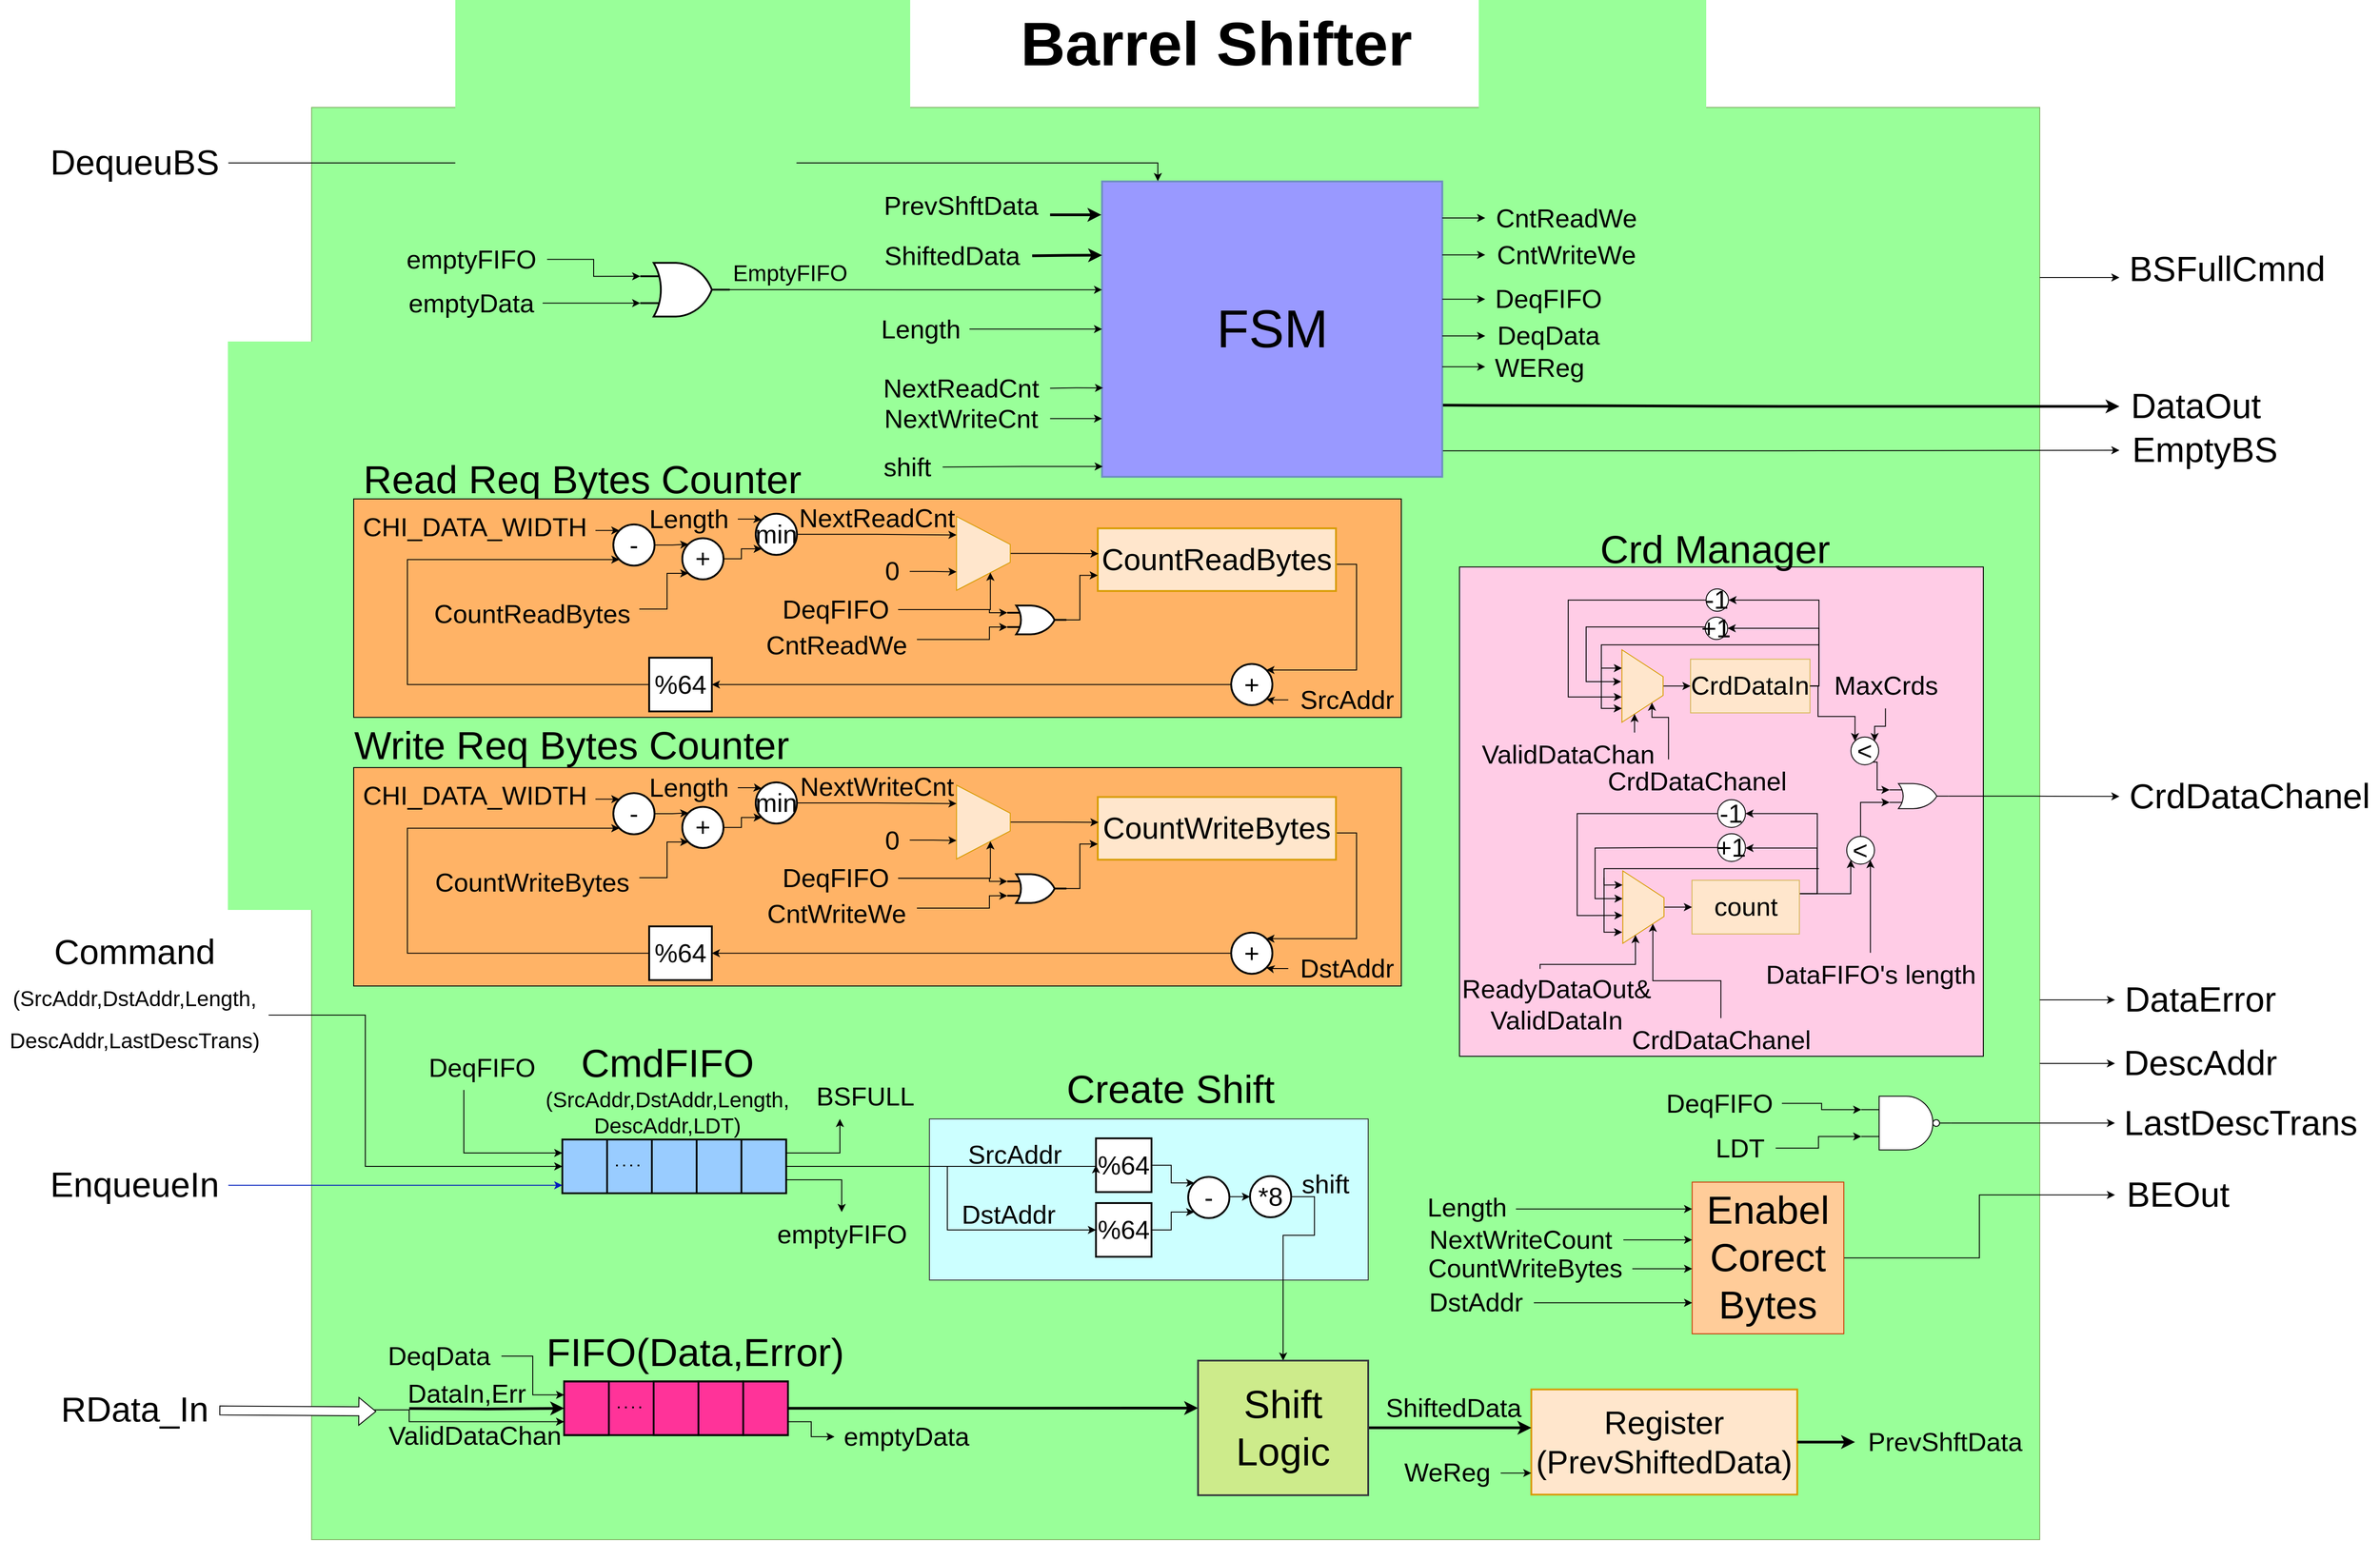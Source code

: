 <mxfile version="20.6.2" type="device" pages="6"><diagram id="yL5pJVqLe35tkb_d3WS5" name="Σελίδα-1"><mxGraphModel dx="6356" dy="3249" grid="1" gridSize="10" guides="1" tooltips="1" connect="1" arrows="1" fold="1" page="1" pageScale="1" pageWidth="827" pageHeight="1169" math="0" shadow="0"><root><mxCell id="0"/><mxCell id="1" parent="0"/><mxCell id="hYXjunSNodFJRhl9XOqa-31" value="" style="rounded=0;whiteSpace=wrap;html=1;fontSize=29;fillColor=#99FF99;strokeColor=#82b366;" parent="1" vertex="1"><mxGeometry x="-1380" y="-680" width="1930" height="1600" as="geometry"/></mxCell><mxCell id="DjMWtogkeNjmES8hDdok-9" value="" style="rounded=0;whiteSpace=wrap;html=1;strokeColor=#36393d;fontSize=39;fillColor=#CCFFFF;" parent="1" vertex="1"><mxGeometry x="-690" y="450" width="490" height="180" as="geometry"/></mxCell><mxCell id="DjMWtogkeNjmES8hDdok-5" value="" style="rounded=0;whiteSpace=wrap;html=1;strokeColor=#000000;fontSize=41;fillColor=#FFB366;" parent="1" vertex="1"><mxGeometry x="-1333" y="57.5" width="1170" height="244" as="geometry"/></mxCell><mxCell id="DjMWtogkeNjmES8hDdok-3" value="" style="rounded=0;whiteSpace=wrap;html=1;fontSize=29;fillColor=#FFCCE6;strokeColor=#000000;" parent="1" vertex="1"><mxGeometry x="-98" y="-166.63" width="585" height="546.63" as="geometry"/></mxCell><mxCell id="Txt5MWZacMRyf1WH_Fkh-77" style="edgeStyle=orthogonalEdgeStyle;rounded=0;orthogonalLoop=1;jettySize=auto;html=1;strokeWidth=1;entryX=0.5;entryY=0;entryDx=0;entryDy=0;exitX=1;exitY=0.5;exitDx=0;exitDy=0;fontSize=29;" parent="1" source="ybeaj1PNNLpwJ7tggO6W-86" target="DjMWtogkeNjmES8hDdok-1" edge="1"><mxGeometry relative="1" as="geometry"><mxPoint x="-48" y="440" as="sourcePoint"/><Array as="points"><mxPoint x="-260" y="537"/><mxPoint x="-260" y="580"/><mxPoint x="-295" y="580"/></Array><mxPoint x="222" y="475.625" as="targetPoint"/></mxGeometry></mxCell><mxCell id="ybeaj1PNNLpwJ7tggO6W-40" style="edgeStyle=orthogonalEdgeStyle;rounded=0;orthogonalLoop=1;jettySize=auto;html=1;strokeColor=#000000;strokeWidth=3;fontSize=29;fontColor=#000000;startArrow=classic;startFill=1;endArrow=none;endFill=0;fillColor=#FFFFFF;entryX=1;entryY=0.5;entryDx=0;entryDy=0;" parent="1" source="DjMWtogkeNjmES8hDdok-1" target="RsVjr24hEBYtKgyilElg-52" edge="1"><mxGeometry relative="1" as="geometry"><mxPoint x="-818" y="691" as="targetPoint"/><mxPoint x="2" y="691" as="sourcePoint"/><Array as="points"><mxPoint x="-440" y="773"/><mxPoint x="-440" y="773"/></Array></mxGeometry></mxCell><mxCell id="ybeaj1PNNLpwJ7tggO6W-38" value="RData_In" style="text;html=1;align=center;verticalAlign=middle;resizable=0;points=[];autosize=1;strokeColor=none;fillColor=none;fontSize=39;fontColor=#000000;" parent="1" vertex="1"><mxGeometry x="-1673" y="745" width="190" height="60" as="geometry"/></mxCell><mxCell id="ybeaj1PNNLpwJ7tggO6W-87" style="edgeStyle=orthogonalEdgeStyle;rounded=0;orthogonalLoop=1;jettySize=auto;html=1;exitX=0;exitY=0.5;exitDx=0;exitDy=0;strokeColor=#000000;strokeWidth=1;fontSize=29;fontColor=#000000;startArrow=classic;startFill=1;endArrow=none;endFill=0;fillColor=#FFFFFF;entryX=1;entryY=0.5;entryDx=0;entryDy=0;" parent="1" source="ybeaj1PNNLpwJ7tggO6W-86" target="ybeaj1PNNLpwJ7tggO6W-143" edge="1"><mxGeometry relative="1" as="geometry"><mxPoint x="-176.462" y="546.12" as="targetPoint"/></mxGeometry></mxCell><mxCell id="ybeaj1PNNLpwJ7tggO6W-86" value="&lt;font style=&quot;font-size: 29px;&quot;&gt;*8&lt;/font&gt;" style="ellipse;whiteSpace=wrap;html=1;aspect=fixed;strokeColor=#000000;strokeWidth=2;fontSize=29;fontColor=#000000;fillColor=#FFFFFF;" parent="1" vertex="1"><mxGeometry x="-332" y="513.87" width="46" height="46" as="geometry"/></mxCell><mxCell id="ybeaj1PNNLpwJ7tggO6W-104" value="&lt;font style=&quot;font-size: 36px;&quot;&gt;Register&lt;br style=&quot;&quot;&gt;(PrevShiftedData)&lt;/font&gt;" style="rounded=0;whiteSpace=wrap;html=1;strokeColor=#d79b00;strokeWidth=2;fontSize=29;fillColor=#FFE6CC;" parent="1" vertex="1"><mxGeometry x="-17.81" y="752.19" width="297" height="117.5" as="geometry"/></mxCell><mxCell id="ybeaj1PNNLpwJ7tggO6W-119" style="edgeStyle=orthogonalEdgeStyle;rounded=0;orthogonalLoop=1;jettySize=auto;html=1;strokeColor=#000000;strokeWidth=3;fontSize=29;fontColor=#000000;startArrow=classic;startFill=1;endArrow=none;endFill=0;fillColor=#FFFFFF;entryX=1;entryY=0.5;entryDx=0;entryDy=0;" parent="1" source="ybeaj1PNNLpwJ7tggO6W-228" target="ybeaj1PNNLpwJ7tggO6W-104" edge="1"><mxGeometry relative="1" as="geometry"><mxPoint x="334.91" y="805.94" as="targetPoint"/><mxPoint x="474.91" y="778.44" as="sourcePoint"/><Array as="points"><mxPoint x="426" y="811"/><mxPoint x="426" y="811"/></Array></mxGeometry></mxCell><mxCell id="ybeaj1PNNLpwJ7tggO6W-123" style="edgeStyle=orthogonalEdgeStyle;rounded=0;orthogonalLoop=1;jettySize=auto;html=1;strokeColor=#000000;strokeWidth=3;fontSize=29;fontColor=#000000;startArrow=classic;startFill=1;endArrow=none;endFill=0;fillColor=#FFFFFF;" parent="1" source="ybeaj1PNNLpwJ7tggO6W-104" target="DjMWtogkeNjmES8hDdok-1" edge="1"><mxGeometry relative="1" as="geometry"><mxPoint x="-164" y="782" as="targetPoint"/><mxPoint x="706.05" y="550.78" as="sourcePoint"/><Array as="points"><mxPoint x="-60" y="795"/><mxPoint x="-60" y="795"/></Array></mxGeometry></mxCell><mxCell id="ybeaj1PNNLpwJ7tggO6W-118" style="edgeStyle=orthogonalEdgeStyle;rounded=0;orthogonalLoop=1;jettySize=auto;html=1;exitX=0;exitY=0.25;exitDx=0;exitDy=0;strokeColor=#000000;strokeWidth=1;fontSize=29;fontColor=#000000;startArrow=classic;startFill=1;endArrow=none;endFill=0;fillColor=#FFFFFF;" parent="1" target="ybeaj1PNNLpwJ7tggO6W-220" edge="1"><mxGeometry relative="1" as="geometry"><mxPoint x="-17.81" y="845.565" as="sourcePoint"/><mxPoint x="-220.81" y="889.023" as="targetPoint"/><Array as="points"><mxPoint x="-110.81" y="845.19"/><mxPoint x="-110.81" y="845.19"/></Array></mxGeometry></mxCell><mxCell id="ybeaj1PNNLpwJ7tggO6W-136" value="&lt;font style=&quot;font-size: 29px;&quot;&gt;%64&lt;/font&gt;" style="rounded=0;whiteSpace=wrap;html=1;strokeWidth=2;fontSize=29;" parent="1" vertex="1"><mxGeometry x="-504" y="471.69" width="62" height="60" as="geometry"/></mxCell><mxCell id="ybeaj1PNNLpwJ7tggO6W-137" style="edgeStyle=orthogonalEdgeStyle;rounded=0;orthogonalLoop=1;jettySize=auto;html=1;exitX=0;exitY=0;exitDx=0;exitDy=0;entryX=1;entryY=0.5;entryDx=0;entryDy=0;strokeColor=#000000;strokeWidth=1;fontSize=29;fontColor=#000000;startArrow=classic;startFill=1;endArrow=none;endFill=0;fillColor=#FFFFFF;" parent="1" source="ybeaj1PNNLpwJ7tggO6W-143" target="ybeaj1PNNLpwJ7tggO6W-136" edge="1"><mxGeometry relative="1" as="geometry"><mxPoint x="-320.263" y="548.857" as="sourcePoint"/><Array as="points"><mxPoint x="-420" y="522"/><mxPoint x="-420" y="502"/></Array><mxPoint x="-228" y="462.75" as="targetPoint"/></mxGeometry></mxCell><mxCell id="ybeaj1PNNLpwJ7tggO6W-141" style="edgeStyle=orthogonalEdgeStyle;rounded=0;orthogonalLoop=1;jettySize=auto;html=1;exitX=0;exitY=1;exitDx=0;exitDy=0;strokeColor=#000000;strokeWidth=1;fontSize=29;fontColor=#000000;startArrow=classic;startFill=1;endArrow=none;endFill=0;fillColor=#0050ef;" parent="1" source="ybeaj1PNNLpwJ7tggO6W-143" target="uJxogmIuLYK0ynXWKrPQ-68" edge="1"><mxGeometry relative="1" as="geometry"><mxPoint x="-322.354" y="579.38" as="sourcePoint"/><Array as="points"><mxPoint x="-420" y="554"/><mxPoint x="-420" y="574"/></Array><mxPoint x="-230" y="565.12" as="targetPoint"/></mxGeometry></mxCell><mxCell id="ybeaj1PNNLpwJ7tggO6W-143" value="&lt;font style=&quot;font-size: 29px;&quot;&gt;-&lt;/font&gt;" style="ellipse;whiteSpace=wrap;html=1;aspect=fixed;strokeColor=#000000;strokeWidth=2;fontSize=29;fontColor=#000000;fillColor=#FFFFFF;" parent="1" vertex="1"><mxGeometry x="-401" y="514.75" width="46" height="46" as="geometry"/></mxCell><mxCell id="ybeaj1PNNLpwJ7tggO6W-220" value="&lt;font style=&quot;font-size: 29px;&quot;&gt;WeReg&lt;/font&gt;" style="text;html=1;align=center;verticalAlign=middle;resizable=0;points=[];autosize=1;strokeColor=none;fillColor=none;fontSize=29;fontColor=#000000;" parent="1" vertex="1"><mxGeometry x="-172.0" y="819.69" width="120" height="50" as="geometry"/></mxCell><mxCell id="ybeaj1PNNLpwJ7tggO6W-225" value="&lt;font style=&quot;font-size: 59px;&quot;&gt;FSM&lt;/font&gt;" style="rounded=0;whiteSpace=wrap;html=1;strokeColor=#6c8ebf;strokeWidth=2;fontSize=29;fillColor=#9999FF;" parent="1" vertex="1"><mxGeometry x="-497.25" y="-597.32" width="380" height="330" as="geometry"/></mxCell><mxCell id="ybeaj1PNNLpwJ7tggO6W-228" value="&lt;font style=&quot;font-size: 29px;&quot;&gt;PrevShftData&lt;/font&gt;" style="text;html=1;align=center;verticalAlign=middle;resizable=0;points=[];autosize=1;strokeColor=none;fillColor=none;fontSize=29;fontColor=#000000;" parent="1" vertex="1"><mxGeometry x="343.68" y="785.94" width="200" height="50" as="geometry"/></mxCell><mxCell id="ybeaj1PNNLpwJ7tggO6W-229" value="ShiftedData" style="text;html=1;align=center;verticalAlign=middle;resizable=0;points=[];autosize=1;strokeColor=none;fillColor=none;fontSize=29;fontColor=#000000;" parent="1" vertex="1"><mxGeometry x="-195.0" y="748.25" width="180" height="50" as="geometry"/></mxCell><mxCell id="ybeaj1PNNLpwJ7tggO6W-231" style="edgeStyle=orthogonalEdgeStyle;rounded=0;orthogonalLoop=1;jettySize=auto;html=1;strokeColor=#000000;strokeWidth=3;fontSize=29;fontColor=#000000;startArrow=classic;startFill=1;endArrow=none;endFill=0;fillColor=#FFFFFF;exitX=-0.002;exitY=0.113;exitDx=0;exitDy=0;exitPerimeter=0;" parent="1" source="ybeaj1PNNLpwJ7tggO6W-225" target="ybeaj1PNNLpwJ7tggO6W-230" edge="1"><mxGeometry relative="1" as="geometry"><mxPoint x="-497.25" y="-548.94" as="sourcePoint"/><Array as="points"><mxPoint x="-554.25" y="-560.32"/><mxPoint x="-554.25" y="-560.32"/></Array></mxGeometry></mxCell><mxCell id="ybeaj1PNNLpwJ7tggO6W-230" value="&lt;font style=&quot;font-size: 29px;&quot;&gt;PrevShftData&lt;/font&gt;" style="text;html=1;align=center;verticalAlign=middle;resizable=0;points=[];autosize=1;strokeColor=none;fillColor=none;fontSize=29;fontColor=#000000;" parent="1" vertex="1"><mxGeometry x="-755.25" y="-595.32" width="200" height="50" as="geometry"/></mxCell><mxCell id="ybeaj1PNNLpwJ7tggO6W-233" style="edgeStyle=orthogonalEdgeStyle;rounded=0;orthogonalLoop=1;jettySize=auto;html=1;strokeColor=#000000;strokeWidth=3;fontSize=29;fontColor=#000000;startArrow=classic;startFill=1;endArrow=none;endFill=0;fillColor=#FFFFFF;exitX=0;exitY=0.25;exitDx=0;exitDy=0;" parent="1" source="ybeaj1PNNLpwJ7tggO6W-225" target="ybeaj1PNNLpwJ7tggO6W-232" edge="1"><mxGeometry relative="1" as="geometry"/></mxCell><mxCell id="ybeaj1PNNLpwJ7tggO6W-232" value="ShiftedData" style="text;html=1;align=center;verticalAlign=middle;resizable=0;points=[];autosize=1;strokeColor=none;fillColor=none;fontSize=29;fontColor=#000000;" parent="1" vertex="1"><mxGeometry x="-755.25" y="-539.32" width="180" height="50" as="geometry"/></mxCell><mxCell id="ybeaj1PNNLpwJ7tggO6W-235" style="edgeStyle=orthogonalEdgeStyle;rounded=0;orthogonalLoop=1;jettySize=auto;html=1;strokeColor=#000000;strokeWidth=1;fontSize=29;fontColor=#000000;startArrow=classic;startFill=1;endArrow=none;endFill=0;fillColor=#FFFFFF;" parent="1" source="ybeaj1PNNLpwJ7tggO6W-225" target="HBweFHseOzJzuZsEiQ1F-74" edge="1"><mxGeometry relative="1" as="geometry"><mxPoint x="-494.25" y="-306.32" as="sourcePoint"/><Array as="points"/><mxPoint x="-1464.25" y="-306.32" as="targetPoint"/></mxGeometry></mxCell><mxCell id="ybeaj1PNNLpwJ7tggO6W-238" value="SrcAddr" style="text;html=1;align=center;verticalAlign=middle;resizable=0;points=[];autosize=1;strokeColor=none;fillColor=none;fontSize=29;fontColor=#000000;" parent="1" vertex="1"><mxGeometry x="-660" y="464.69" width="130" height="50" as="geometry"/></mxCell><mxCell id="ybeaj1PNNLpwJ7tggO6W-239" value="DstAddr" style="text;html=1;align=center;verticalAlign=middle;resizable=0;points=[];autosize=1;strokeColor=none;fillColor=none;fontSize=29;fontColor=#000000;" parent="1" vertex="1"><mxGeometry x="-667" y="531.69" width="130" height="50" as="geometry"/></mxCell><mxCell id="ybeaj1PNNLpwJ7tggO6W-243" style="edgeStyle=orthogonalEdgeStyle;rounded=0;orthogonalLoop=1;jettySize=auto;html=1;strokeColor=#000000;strokeWidth=1;fontSize=29;fontColor=#000000;startArrow=classic;startFill=1;endArrow=none;endFill=0;fillColor=#FFFFFF;exitX=0.003;exitY=0.699;exitDx=0;exitDy=0;exitPerimeter=0;" parent="1" source="ybeaj1PNNLpwJ7tggO6W-225" target="HBweFHseOzJzuZsEiQ1F-78" edge="1"><mxGeometry relative="1" as="geometry"><mxPoint x="-624.25" y="-425.32" as="targetPoint"/></mxGeometry></mxCell><mxCell id="ybeaj1PNNLpwJ7tggO6W-249" style="edgeStyle=orthogonalEdgeStyle;rounded=0;orthogonalLoop=1;jettySize=auto;html=1;strokeColor=#000000;strokeWidth=1;fontSize=29;fontColor=#000000;startArrow=classic;startFill=1;endArrow=none;endFill=0;fillColor=#FFFFFF;exitX=0;exitY=0.803;exitDx=0;exitDy=0;exitPerimeter=0;" parent="1" source="ybeaj1PNNLpwJ7tggO6W-225" target="HBweFHseOzJzuZsEiQ1F-80" edge="1"><mxGeometry relative="1" as="geometry"><mxPoint x="-504.25" y="-325.32" as="sourcePoint"/><mxPoint x="-624.25" y="-332.33" as="targetPoint"/></mxGeometry></mxCell><mxCell id="ybeaj1PNNLpwJ7tggO6W-250" value="" style="endArrow=classic;html=1;rounded=0;strokeColor=#000000;strokeWidth=1;fontSize=29;fontColor=#000000;fillColor=#FFFFFF;exitX=1;exitY=0.5;exitDx=0;exitDy=0;exitPerimeter=0;edgeStyle=orthogonalEdgeStyle;" parent="1" source="MvgcwOniofl4Ck32f0OX-1" target="ybeaj1PNNLpwJ7tggO6W-225" edge="1"><mxGeometry width="50" height="50" relative="1" as="geometry"><mxPoint x="-641.25" y="-474.948" as="sourcePoint"/><mxPoint x="-694.25" y="-475.07" as="targetPoint"/><Array as="points"><mxPoint x="-590" y="-476"/><mxPoint x="-590" y="-476"/></Array></mxGeometry></mxCell><mxCell id="ybeaj1PNNLpwJ7tggO6W-267" style="edgeStyle=orthogonalEdgeStyle;rounded=0;orthogonalLoop=1;jettySize=auto;html=1;strokeColor=#000000;strokeWidth=1;fontSize=29;fontColor=#000000;startArrow=classic;startFill=1;endArrow=none;endFill=0;fillColor=#FFFFFF;" parent="1" source="ybeaj1PNNLpwJ7tggO6W-266" target="ybeaj1PNNLpwJ7tggO6W-225" edge="1"><mxGeometry relative="1" as="geometry"><mxPoint x="-117.25" y="-366.82" as="targetPoint"/><Array as="points"><mxPoint x="-104.25" y="-465.32"/><mxPoint x="-104.25" y="-465.32"/></Array></mxGeometry></mxCell><mxCell id="ybeaj1PNNLpwJ7tggO6W-266" value="DeqFIFO" style="text;html=1;align=center;verticalAlign=middle;resizable=0;points=[];autosize=1;strokeColor=none;fillColor=none;fontSize=29;fontColor=#000000;" parent="1" vertex="1"><mxGeometry x="-69.31" y="-490.82" width="140" height="50" as="geometry"/></mxCell><mxCell id="ybeaj1PNNLpwJ7tggO6W-269" style="edgeStyle=orthogonalEdgeStyle;rounded=0;orthogonalLoop=1;jettySize=auto;html=1;strokeColor=#000000;strokeWidth=1;fontSize=29;fontColor=#000000;startArrow=classic;startFill=1;endArrow=none;endFill=0;fillColor=#FFFFFF;" parent="1" source="ybeaj1PNNLpwJ7tggO6W-268" target="ybeaj1PNNLpwJ7tggO6W-225" edge="1"><mxGeometry relative="1" as="geometry"><mxPoint x="-117.25" y="-423.89" as="targetPoint"/><Array as="points"><mxPoint x="-104.25" y="-424.32"/><mxPoint x="-104.25" y="-424.32"/></Array></mxGeometry></mxCell><mxCell id="ybeaj1PNNLpwJ7tggO6W-268" value="DeqData" style="text;html=1;align=center;verticalAlign=middle;resizable=0;points=[];autosize=1;strokeColor=none;fillColor=none;fontSize=29;fontColor=#000000;" parent="1" vertex="1"><mxGeometry x="-69.31" y="-449.69" width="140" height="50" as="geometry"/></mxCell><mxCell id="ybeaj1PNNLpwJ7tggO6W-272" style="edgeStyle=orthogonalEdgeStyle;rounded=0;orthogonalLoop=1;jettySize=auto;html=1;strokeColor=#000000;strokeWidth=1;fontSize=29;fontColor=#000000;startArrow=classic;startFill=1;endArrow=none;endFill=0;fillColor=#FFFFFF;" parent="1" source="ybeaj1PNNLpwJ7tggO6W-271" target="ybeaj1PNNLpwJ7tggO6W-225" edge="1"><mxGeometry relative="1" as="geometry"><mxPoint x="-117.63" y="-389.26" as="targetPoint"/><Array as="points"><mxPoint x="-104.25" y="-390.32"/><mxPoint x="-104.25" y="-390.32"/></Array></mxGeometry></mxCell><mxCell id="ybeaj1PNNLpwJ7tggO6W-271" value="WEReg" style="text;html=1;align=center;verticalAlign=middle;resizable=0;points=[];autosize=1;strokeColor=none;fillColor=none;fontSize=29;fontColor=#000000;" parent="1" vertex="1"><mxGeometry x="-69.31" y="-414.32" width="120" height="50" as="geometry"/></mxCell><mxCell id="ybeaj1PNNLpwJ7tggO6W-275" style="edgeStyle=orthogonalEdgeStyle;rounded=0;orthogonalLoop=1;jettySize=auto;html=1;strokeColor=#000000;strokeWidth=3;fontSize=29;fontColor=#000000;startArrow=classic;startFill=1;endArrow=none;endFill=0;fillColor=#FFFFFF;entryX=1.002;entryY=0.8;entryDx=0;entryDy=0;entryPerimeter=0;" parent="1" source="ybeaj1PNNLpwJ7tggO6W-274" edge="1"><mxGeometry relative="1" as="geometry"><mxPoint x="-116.49" y="-347.32" as="targetPoint"/><mxPoint x="-42.25" y="-348.32" as="sourcePoint"/><Array as="points"/></mxGeometry></mxCell><mxCell id="ybeaj1PNNLpwJ7tggO6W-274" value="DataOut" style="text;html=1;align=center;verticalAlign=middle;resizable=0;points=[];autosize=1;strokeColor=none;fillColor=none;fontSize=39;fontColor=#000000;" parent="1" vertex="1"><mxGeometry x="639" y="-376" width="170" height="60" as="geometry"/></mxCell><mxCell id="CNJ-hyATLLnQOeg37xY--1" value="&lt;font style=&quot;font-size: 29px;&quot;&gt;shift&lt;/font&gt;" style="text;html=1;align=center;verticalAlign=middle;resizable=0;points=[];autosize=1;strokeColor=none;fillColor=none;fontSize=29;fontColor=#000000;" parent="1" vertex="1"><mxGeometry x="-288" y="497.75" width="80" height="50" as="geometry"/></mxCell><mxCell id="CNJ-hyATLLnQOeg37xY--3" style="edgeStyle=orthogonalEdgeStyle;rounded=0;orthogonalLoop=1;jettySize=auto;html=1;strokeColor=#000000;strokeWidth=1;fontSize=29;fontColor=#000000;startArrow=classic;startFill=1;endArrow=none;endFill=0;fillColor=#FFFFFF;exitX=0.002;exitY=0.965;exitDx=0;exitDy=0;exitPerimeter=0;" parent="1" source="ybeaj1PNNLpwJ7tggO6W-225" target="CNJ-hyATLLnQOeg37xY--2" edge="1"><mxGeometry relative="1" as="geometry"/></mxCell><mxCell id="CNJ-hyATLLnQOeg37xY--2" value="&lt;font style=&quot;font-size: 29px;&quot;&gt;shift&lt;/font&gt;" style="text;html=1;align=center;verticalAlign=middle;resizable=0;points=[];autosize=1;strokeColor=none;fillColor=none;fontSize=29;fontColor=#000000;" parent="1" vertex="1"><mxGeometry x="-755.25" y="-303.32" width="80" height="50" as="geometry"/></mxCell><mxCell id="RsVjr24hEBYtKgyilElg-1" value="EnqueueIn" style="text;html=1;align=center;verticalAlign=middle;resizable=0;points=[];autosize=1;strokeColor=none;fillColor=none;fontSize=39;fontColor=#000000;" parent="1" vertex="1"><mxGeometry x="-1683" y="494.12" width="210" height="60" as="geometry"/></mxCell><mxCell id="RsVjr24hEBYtKgyilElg-6" style="edgeStyle=orthogonalEdgeStyle;rounded=0;orthogonalLoop=1;jettySize=auto;html=1;entryX=0;entryY=0.25;entryDx=0;entryDy=0;fontSize=29;strokeWidth=1;entryPerimeter=0;exitX=0.5;exitY=1;exitDx=0;exitDy=0;" parent="1" source="RsVjr24hEBYtKgyilElg-34" target="RsVjr24hEBYtKgyilElg-27" edge="1"><mxGeometry relative="1" as="geometry"><mxPoint x="365.0" y="42.37" as="targetPoint"/><Array as="points"><mxPoint x="368.41" y="51.37"/><mxPoint x="368.41" y="82.37"/></Array></mxGeometry></mxCell><mxCell id="RsVjr24hEBYtKgyilElg-7" style="edgeStyle=orthogonalEdgeStyle;rounded=0;orthogonalLoop=1;jettySize=auto;html=1;exitX=1;exitY=0.5;exitDx=0;exitDy=0;entryX=0;entryY=0;entryDx=0;entryDy=0;fontSize=29;" parent="1" source="RsVjr24hEBYtKgyilElg-8" target="RsVjr24hEBYtKgyilElg-34" edge="1"><mxGeometry relative="1" as="geometry"><Array as="points"><mxPoint x="302.41" y="-33.63"/><mxPoint x="302.41" y="0.37"/><mxPoint x="343.41" y="0.37"/></Array></mxGeometry></mxCell><mxCell id="RsVjr24hEBYtKgyilElg-8" value="&lt;font style=&quot;font-size: 29px;&quot;&gt;CrdDataIn&lt;/font&gt;" style="whiteSpace=wrap;html=1;fontSize=29;fillColor=#FFE6CC;strokeColor=#d6b656;" parent="1" vertex="1"><mxGeometry x="160" y="-63.63" width="133.35" height="60" as="geometry"/></mxCell><mxCell id="RsVjr24hEBYtKgyilElg-9" style="edgeStyle=orthogonalEdgeStyle;rounded=0;orthogonalLoop=1;jettySize=auto;html=1;exitX=0.5;exitY=0;exitDx=0;exitDy=0;entryX=0;entryY=0.5;entryDx=0;entryDy=0;fontSize=29;strokeWidth=1;" parent="1" source="RsVjr24hEBYtKgyilElg-11" target="RsVjr24hEBYtKgyilElg-8" edge="1"><mxGeometry relative="1" as="geometry"/></mxCell><mxCell id="RsVjr24hEBYtKgyilElg-10" style="edgeStyle=orthogonalEdgeStyle;rounded=0;orthogonalLoop=1;jettySize=auto;html=1;exitX=0.25;exitY=1;exitDx=0;exitDy=0;fontSize=29;entryX=0.25;entryY=1;entryDx=0;entryDy=0;" parent="1" target="RsVjr24hEBYtKgyilElg-11" edge="1"><mxGeometry relative="1" as="geometry"><mxPoint x="60.41" y="-53.63" as="sourcePoint"/></mxGeometry></mxCell><mxCell id="RsVjr24hEBYtKgyilElg-11" value="" style="shape=trapezoid;perimeter=trapezoidPerimeter;whiteSpace=wrap;html=1;fixedSize=1;fontSize=29;direction=south;size=30;fillColor=#ffe6cc;strokeColor=#d79b00;" parent="1" vertex="1"><mxGeometry x="83.35" y="-74.13" width="46" height="81" as="geometry"/></mxCell><mxCell id="RsVjr24hEBYtKgyilElg-12" style="edgeStyle=orthogonalEdgeStyle;rounded=0;orthogonalLoop=1;jettySize=auto;html=1;entryX=1;entryY=0.5;entryDx=0;entryDy=0;fontSize=29;strokeWidth=1;exitX=1;exitY=0.5;exitDx=0;exitDy=0;" parent="1" source="RsVjr24hEBYtKgyilElg-8" target="RsVjr24hEBYtKgyilElg-15" edge="1"><mxGeometry relative="1" as="geometry"><mxPoint x="293.35" y="-32.63" as="sourcePoint"/><Array as="points"><mxPoint x="303.41" y="-33.63"/><mxPoint x="303.41" y="-129.63"/></Array></mxGeometry></mxCell><mxCell id="RsVjr24hEBYtKgyilElg-13" style="edgeStyle=orthogonalEdgeStyle;rounded=0;orthogonalLoop=1;jettySize=auto;html=1;exitX=1;exitY=0.5;exitDx=0;exitDy=0;entryX=1;entryY=0.5;entryDx=0;entryDy=0;fontSize=29;strokeWidth=1;" parent="1" source="RsVjr24hEBYtKgyilElg-8" target="RsVjr24hEBYtKgyilElg-17" edge="1"><mxGeometry relative="1" as="geometry"><mxPoint x="327.35" y="-32.13" as="sourcePoint"/><Array as="points"><mxPoint x="303.41" y="-33.63"/><mxPoint x="303.41" y="-97.63"/></Array></mxGeometry></mxCell><mxCell id="RsVjr24hEBYtKgyilElg-14" style="edgeStyle=orthogonalEdgeStyle;rounded=0;orthogonalLoop=1;jettySize=auto;html=1;exitX=0;exitY=0.5;exitDx=0;exitDy=0;entryX=0.651;entryY=1;entryDx=0;entryDy=0;entryPerimeter=0;fontSize=29;strokeWidth=1;" parent="1" source="RsVjr24hEBYtKgyilElg-15" target="RsVjr24hEBYtKgyilElg-11" edge="1"><mxGeometry relative="1" as="geometry"><Array as="points"><mxPoint x="23.41" y="-129.63"/><mxPoint x="23.41" y="-21.63"/></Array></mxGeometry></mxCell><mxCell id="RsVjr24hEBYtKgyilElg-15" value="-1" style="ellipse;whiteSpace=wrap;html=1;aspect=fixed;fontSize=29;" parent="1" vertex="1"><mxGeometry x="177.35" y="-142.13" width="25" height="25" as="geometry"/></mxCell><mxCell id="RsVjr24hEBYtKgyilElg-16" style="edgeStyle=orthogonalEdgeStyle;rounded=0;orthogonalLoop=1;jettySize=auto;html=1;exitX=0;exitY=0.5;exitDx=0;exitDy=0;fontSize=29;strokeWidth=1;entryX=0.44;entryY=1.019;entryDx=0;entryDy=0;entryPerimeter=0;" parent="1" source="RsVjr24hEBYtKgyilElg-17" target="RsVjr24hEBYtKgyilElg-11" edge="1"><mxGeometry relative="1" as="geometry"><mxPoint x="81.35" y="-33.63" as="targetPoint"/><Array as="points"><mxPoint x="176.41" y="-99.63"/><mxPoint x="43.41" y="-99.63"/><mxPoint x="43.41" y="-38.63"/></Array></mxGeometry></mxCell><mxCell id="RsVjr24hEBYtKgyilElg-17" value="+1" style="ellipse;whiteSpace=wrap;html=1;aspect=fixed;fontSize=29;" parent="1" vertex="1"><mxGeometry x="176.41" y="-110.63" width="25" height="25" as="geometry"/></mxCell><mxCell id="RsVjr24hEBYtKgyilElg-18" value="" style="edgeStyle=orthogonalEdgeStyle;rounded=0;orthogonalLoop=1;jettySize=auto;html=1;fontSize=29;strokeWidth=1;entryX=1;entryY=0;entryDx=0;entryDy=0;" parent="1" source="RsVjr24hEBYtKgyilElg-19" target="RsVjr24hEBYtKgyilElg-11" edge="1"><mxGeometry relative="1" as="geometry"><mxPoint x="116.418" y="-14.592" as="targetPoint"/><Array as="points"><mxPoint x="135.41" y="1.37"/><mxPoint x="116.41" y="1.37"/></Array><mxPoint x="135.407" y="45.37" as="sourcePoint"/></mxGeometry></mxCell><mxCell id="RsVjr24hEBYtKgyilElg-19" value="&lt;span style=&quot;font-size: 29px;&quot;&gt;CrdDataChanel&lt;/span&gt;" style="text;html=1;align=center;verticalAlign=middle;resizable=0;points=[];autosize=1;strokeColor=none;fillColor=none;fontSize=29;" parent="1" vertex="1"><mxGeometry x="57.35" y="48.37" width="220" height="50" as="geometry"/></mxCell><mxCell id="RsVjr24hEBYtKgyilElg-20" value="" style="edgeStyle=orthogonalEdgeStyle;rounded=0;orthogonalLoop=1;jettySize=auto;html=1;fontSize=29;strokeWidth=1;entryX=1;entryY=0.75;entryDx=0;entryDy=0;" parent="1" source="RsVjr24hEBYtKgyilElg-21" target="RsVjr24hEBYtKgyilElg-11" edge="1"><mxGeometry relative="1" as="geometry"><mxPoint x="96.964" y="-1.905" as="targetPoint"/><Array as="points"><mxPoint x="65.76" y="24.37"/><mxPoint x="97.76" y="24.37"/></Array></mxGeometry></mxCell><mxCell id="RsVjr24hEBYtKgyilElg-21" value="ValidDataChan" style="text;html=1;align=center;verticalAlign=middle;resizable=0;points=[];autosize=1;strokeColor=none;fillColor=none;fontSize=29;" parent="1" vertex="1"><mxGeometry x="-86.65" y="18.37" width="220" height="50" as="geometry"/></mxCell><mxCell id="RsVjr24hEBYtKgyilElg-22" value="" style="edgeStyle=orthogonalEdgeStyle;rounded=0;orthogonalLoop=1;jettySize=auto;html=1;fontSize=29;strokeWidth=1;entryX=0.809;entryY=1.002;entryDx=0;entryDy=0;entryPerimeter=0;" parent="1" target="RsVjr24hEBYtKgyilElg-11" edge="1"><mxGeometry relative="1" as="geometry"><mxPoint x="83.354" y="-8.374" as="targetPoint"/><Array as="points"><mxPoint x="60.41" y="-79.63"/><mxPoint x="60.41" y="-8.63"/></Array><mxPoint x="303.41" y="-79.63" as="sourcePoint"/></mxGeometry></mxCell><mxCell id="RsVjr24hEBYtKgyilElg-23" style="edgeStyle=orthogonalEdgeStyle;rounded=0;orthogonalLoop=1;jettySize=auto;html=1;exitX=1;exitY=0.25;exitDx=0;exitDy=0;entryX=0;entryY=1;entryDx=0;entryDy=0;strokeWidth=1;fontSize=29;" parent="1" source="RsVjr24hEBYtKgyilElg-26" target="RsVjr24hEBYtKgyilElg-29" edge="1"><mxGeometry relative="1" as="geometry"/></mxCell><mxCell id="RsVjr24hEBYtKgyilElg-24" style="edgeStyle=orthogonalEdgeStyle;rounded=0;orthogonalLoop=1;jettySize=auto;html=1;exitX=1;exitY=0.25;exitDx=0;exitDy=0;entryX=1;entryY=0.5;entryDx=0;entryDy=0;strokeWidth=1;fontSize=29;" parent="1" source="RsVjr24hEBYtKgyilElg-26" target="RsVjr24hEBYtKgyilElg-33" edge="1"><mxGeometry relative="1" as="geometry"><Array as="points"><mxPoint x="301.41" y="198.37"/><mxPoint x="301.41" y="147.37"/><mxPoint x="221.41" y="147.37"/></Array></mxGeometry></mxCell><mxCell id="RsVjr24hEBYtKgyilElg-25" style="edgeStyle=orthogonalEdgeStyle;rounded=0;orthogonalLoop=1;jettySize=auto;html=1;exitX=1;exitY=0.25;exitDx=0;exitDy=0;entryX=1;entryY=0.5;entryDx=0;entryDy=0;fontSize=29;" parent="1" source="RsVjr24hEBYtKgyilElg-26" target="RsVjr24hEBYtKgyilElg-41" edge="1"><mxGeometry relative="1" as="geometry"/></mxCell><mxCell id="RsVjr24hEBYtKgyilElg-26" value="&lt;font style=&quot;font-size: 29px;&quot;&gt;count&lt;/font&gt;" style="whiteSpace=wrap;html=1;fontSize=29;fillColor=#FFE6CC;strokeColor=#d6b656;" parent="1" vertex="1"><mxGeometry x="161.59" y="183.37" width="120" height="60" as="geometry"/></mxCell><mxCell id="RsVjr24hEBYtKgyilElg-47" style="edgeStyle=orthogonalEdgeStyle;rounded=0;orthogonalLoop=1;jettySize=auto;html=1;exitX=1;exitY=0.5;exitDx=0;exitDy=0;exitPerimeter=0;strokeColor=#000000;fontSize=29;" parent="1" source="RsVjr24hEBYtKgyilElg-27" target="RsVjr24hEBYtKgyilElg-48" edge="1"><mxGeometry relative="1" as="geometry"><mxPoint x="525.0" y="90.37" as="targetPoint"/></mxGeometry></mxCell><mxCell id="RsVjr24hEBYtKgyilElg-27" value="" style="verticalLabelPosition=bottom;shadow=0;dashed=0;align=center;html=1;verticalAlign=top;shape=mxgraph.electrical.logic_gates.logic_gate;operation=or;fontSize=29;" parent="1" vertex="1"><mxGeometry x="382.27" y="75.37" width="66" height="28" as="geometry"/></mxCell><mxCell id="RsVjr24hEBYtKgyilElg-28" style="edgeStyle=orthogonalEdgeStyle;rounded=0;orthogonalLoop=1;jettySize=auto;html=1;exitX=0.5;exitY=0;exitDx=0;exitDy=0;entryX=0;entryY=0.75;entryDx=0;entryDy=0;entryPerimeter=0;strokeWidth=1;fontSize=29;" parent="1" source="RsVjr24hEBYtKgyilElg-29" target="RsVjr24hEBYtKgyilElg-27" edge="1"><mxGeometry relative="1" as="geometry"><Array as="points"><mxPoint x="350.41" y="96.37"/></Array></mxGeometry></mxCell><mxCell id="RsVjr24hEBYtKgyilElg-29" value="&amp;lt;" style="ellipse;whiteSpace=wrap;html=1;aspect=fixed;fontSize=29;" parent="1" vertex="1"><mxGeometry x="334.41" y="134.37" width="31" height="31" as="geometry"/></mxCell><mxCell id="RsVjr24hEBYtKgyilElg-30" style="edgeStyle=orthogonalEdgeStyle;rounded=0;orthogonalLoop=1;jettySize=auto;html=1;entryX=1;entryY=1;entryDx=0;entryDy=0;strokeWidth=1;fontSize=29;" parent="1" source="RsVjr24hEBYtKgyilElg-31" target="RsVjr24hEBYtKgyilElg-29" edge="1"><mxGeometry relative="1" as="geometry"/></mxCell><mxCell id="RsVjr24hEBYtKgyilElg-31" value="DataFIFO's length" style="text;html=1;align=center;verticalAlign=middle;resizable=0;points=[];autosize=1;strokeColor=none;fillColor=none;fontSize=29;" parent="1" vertex="1"><mxGeometry x="230.91" y="264.37" width="260" height="50" as="geometry"/></mxCell><mxCell id="RsVjr24hEBYtKgyilElg-32" style="edgeStyle=orthogonalEdgeStyle;rounded=0;orthogonalLoop=1;jettySize=auto;html=1;exitX=0;exitY=0.5;exitDx=0;exitDy=0;entryX=0.383;entryY=1.005;entryDx=0;entryDy=0;strokeWidth=1;fontSize=29;entryPerimeter=0;" parent="1" source="RsVjr24hEBYtKgyilElg-33" target="RsVjr24hEBYtKgyilElg-39" edge="1"><mxGeometry relative="1" as="geometry"><Array as="points"><mxPoint x="123.41" y="147.37"/><mxPoint x="53.41" y="147.37"/><mxPoint x="53.41" y="203.37"/></Array><mxPoint x="72.94" y="204.62" as="targetPoint"/></mxGeometry></mxCell><mxCell id="RsVjr24hEBYtKgyilElg-33" value="+1" style="ellipse;whiteSpace=wrap;html=1;aspect=fixed;fontSize=29;" parent="1" vertex="1"><mxGeometry x="190.32" y="131.37" width="31" height="31" as="geometry"/></mxCell><mxCell id="RsVjr24hEBYtKgyilElg-34" value="&amp;lt;" style="ellipse;whiteSpace=wrap;html=1;aspect=fixed;fontSize=29;" parent="1" vertex="1"><mxGeometry x="339.15" y="23.37" width="31" height="31" as="geometry"/></mxCell><mxCell id="RsVjr24hEBYtKgyilElg-35" style="edgeStyle=orthogonalEdgeStyle;rounded=0;orthogonalLoop=1;jettySize=auto;html=1;entryX=1;entryY=0;entryDx=0;entryDy=0;fontSize=29;" parent="1" source="RsVjr24hEBYtKgyilElg-36" target="RsVjr24hEBYtKgyilElg-34" edge="1"><mxGeometry relative="1" as="geometry"/></mxCell><mxCell id="RsVjr24hEBYtKgyilElg-36" value="&lt;font style=&quot;font-size: 29px;&quot;&gt;MaxCrds&lt;/font&gt;" style="text;html=1;align=center;verticalAlign=middle;resizable=0;points=[];autosize=1;strokeColor=none;fillColor=none;fontSize=29;" parent="1" vertex="1"><mxGeometry x="307.68" y="-58.63" width="140" height="50" as="geometry"/></mxCell><mxCell id="RsVjr24hEBYtKgyilElg-37" style="edgeStyle=orthogonalEdgeStyle;rounded=0;orthogonalLoop=1;jettySize=auto;html=1;exitX=0.5;exitY=0;exitDx=0;exitDy=0;entryX=0;entryY=0.5;entryDx=0;entryDy=0;fontSize=29;" parent="1" source="RsVjr24hEBYtKgyilElg-39" target="RsVjr24hEBYtKgyilElg-26" edge="1"><mxGeometry relative="1" as="geometry"/></mxCell><mxCell id="RsVjr24hEBYtKgyilElg-38" style="edgeStyle=orthogonalEdgeStyle;rounded=0;orthogonalLoop=1;jettySize=auto;html=1;exitX=0.75;exitY=1;exitDx=0;exitDy=0;fontSize=29;entryX=0.846;entryY=1.016;entryDx=0;entryDy=0;entryPerimeter=0;" parent="1" target="RsVjr24hEBYtKgyilElg-39" edge="1"><mxGeometry relative="1" as="geometry"><mxPoint x="63.41" y="180.37" as="sourcePoint"/><Array as="points"><mxPoint x="63.41" y="241.37"/></Array></mxGeometry></mxCell><mxCell id="RsVjr24hEBYtKgyilElg-39" value="" style="shape=trapezoid;perimeter=trapezoidPerimeter;whiteSpace=wrap;html=1;fixedSize=1;fontSize=29;direction=south;size=30;fillColor=#ffe6cc;strokeColor=#d79b00;" parent="1" vertex="1"><mxGeometry x="84.35" y="172.87" width="46" height="81" as="geometry"/></mxCell><mxCell id="RsVjr24hEBYtKgyilElg-40" style="edgeStyle=orthogonalEdgeStyle;rounded=0;orthogonalLoop=1;jettySize=auto;html=1;exitX=0;exitY=0.5;exitDx=0;exitDy=0;entryX=0.615;entryY=1.007;entryDx=0;entryDy=0;entryPerimeter=0;fontSize=29;" parent="1" source="RsVjr24hEBYtKgyilElg-41" target="RsVjr24hEBYtKgyilElg-39" edge="1"><mxGeometry relative="1" as="geometry"><Array as="points"><mxPoint x="33.41" y="108.37"/><mxPoint x="33.41" y="222.37"/></Array></mxGeometry></mxCell><mxCell id="RsVjr24hEBYtKgyilElg-41" value="-1" style="ellipse;whiteSpace=wrap;html=1;aspect=fixed;fontSize=29;" parent="1" vertex="1"><mxGeometry x="190.32" y="93.37" width="31" height="31" as="geometry"/></mxCell><mxCell id="RsVjr24hEBYtKgyilElg-42" style="edgeStyle=orthogonalEdgeStyle;rounded=0;orthogonalLoop=1;jettySize=auto;html=1;entryX=1;entryY=0;entryDx=0;entryDy=0;fontSize=29;" parent="1" source="RsVjr24hEBYtKgyilElg-43" target="RsVjr24hEBYtKgyilElg-39" edge="1"><mxGeometry relative="1" as="geometry"/></mxCell><mxCell id="RsVjr24hEBYtKgyilElg-43" value="&lt;span style=&quot;font-size: 29px;&quot;&gt;CrdDataChanel&lt;/span&gt;" style="text;html=1;align=center;verticalAlign=middle;resizable=0;points=[];autosize=1;strokeColor=none;fillColor=none;fontSize=29;" parent="1" vertex="1"><mxGeometry x="83.91" y="337.37" width="220" height="50" as="geometry"/></mxCell><mxCell id="RsVjr24hEBYtKgyilElg-44" style="edgeStyle=orthogonalEdgeStyle;rounded=0;orthogonalLoop=1;jettySize=auto;html=1;entryX=1;entryY=0.75;entryDx=0;entryDy=0;fontSize=29;" parent="1" source="RsVjr24hEBYtKgyilElg-45" target="RsVjr24hEBYtKgyilElg-39" edge="1"><mxGeometry relative="1" as="geometry"><Array as="points"><mxPoint x="-8.0" y="277.37"/><mxPoint x="99.0" y="277.37"/></Array></mxGeometry></mxCell><mxCell id="RsVjr24hEBYtKgyilElg-45" value="ReadyDataOut&amp;amp;&lt;br style=&quot;font-size: 29px;&quot;&gt;ValidDataIn" style="text;html=1;align=center;verticalAlign=middle;resizable=0;points=[];autosize=1;strokeColor=none;fillColor=none;fontSize=29;" parent="1" vertex="1"><mxGeometry x="-105.0" y="282.37" width="230" height="80" as="geometry"/></mxCell><mxCell id="RsVjr24hEBYtKgyilElg-46" style="edgeStyle=orthogonalEdgeStyle;rounded=0;orthogonalLoop=1;jettySize=auto;html=1;fontSize=29;entryX=0.195;entryY=1.007;entryDx=0;entryDy=0;entryPerimeter=0;" parent="1" target="RsVjr24hEBYtKgyilElg-39" edge="1"><mxGeometry relative="1" as="geometry"><mxPoint x="83.41" y="190.37" as="targetPoint"/><mxPoint x="303.41" y="170.37" as="sourcePoint"/><Array as="points"><mxPoint x="63.41" y="170.37"/><mxPoint x="63.41" y="188.37"/></Array></mxGeometry></mxCell><mxCell id="RsVjr24hEBYtKgyilElg-48" value="&lt;font style=&quot;font-size: 39px;&quot;&gt;CrdDataChanel&lt;/font&gt;" style="text;html=1;align=center;verticalAlign=middle;resizable=0;points=[];autosize=1;strokeColor=none;fillColor=none;fontSize=39;" parent="1" vertex="1"><mxGeometry x="639" y="59.69" width="290" height="60" as="geometry"/></mxCell><mxCell id="RsVjr24hEBYtKgyilElg-49" value="&lt;font style=&quot;font-size: 44px;&quot;&gt;FIFO(Data,Error)&lt;/font&gt;" style="text;html=1;align=center;verticalAlign=middle;resizable=0;points=[];autosize=1;strokeColor=none;fillColor=none;fontSize=36;fontColor=#000000;" parent="1" vertex="1"><mxGeometry x="-1132" y="676.25" width="360" height="70" as="geometry"/></mxCell><mxCell id="RsVjr24hEBYtKgyilElg-50" value="" style="group;fontSize=29;" parent="1" vertex="1" connectable="0"><mxGeometry x="-1098" y="743.25" width="250" height="60" as="geometry"/></mxCell><mxCell id="RsVjr24hEBYtKgyilElg-51" value="" style="rounded=0;whiteSpace=wrap;html=1;strokeColor=#000000;strokeWidth=2;fontSize=29;fontColor=#000000;fillColor=#FF3399;" parent="RsVjr24hEBYtKgyilElg-50" vertex="1"><mxGeometry width="250" height="60" as="geometry"/></mxCell><mxCell id="RsVjr24hEBYtKgyilElg-52" value="" style="rounded=0;whiteSpace=wrap;html=1;strokeColor=#000000;strokeWidth=2;fontSize=29;fontColor=#000000;fillColor=none;" parent="RsVjr24hEBYtKgyilElg-50" vertex="1"><mxGeometry x="200" width="50" height="60" as="geometry"/></mxCell><mxCell id="RsVjr24hEBYtKgyilElg-53" value="" style="rounded=0;whiteSpace=wrap;html=1;strokeColor=#000000;strokeWidth=2;fontSize=29;fontColor=#000000;fillColor=none;" parent="RsVjr24hEBYtKgyilElg-50" vertex="1"><mxGeometry x="150" width="50" height="60" as="geometry"/></mxCell><mxCell id="RsVjr24hEBYtKgyilElg-54" value="" style="rounded=0;whiteSpace=wrap;html=1;strokeColor=#000000;strokeWidth=2;fontSize=29;fontColor=#000000;fillColor=none;" parent="RsVjr24hEBYtKgyilElg-50" vertex="1"><mxGeometry x="100" width="50" height="60" as="geometry"/></mxCell><mxCell id="RsVjr24hEBYtKgyilElg-55" value="" style="rounded=0;whiteSpace=wrap;html=1;strokeColor=#000000;strokeWidth=2;fontSize=29;fontColor=#000000;fillColor=none;" parent="RsVjr24hEBYtKgyilElg-50" vertex="1"><mxGeometry width="50" height="60" as="geometry"/></mxCell><mxCell id="RsVjr24hEBYtKgyilElg-56" value="" style="endArrow=none;dashed=1;html=1;dashPattern=1 3;strokeWidth=2;rounded=0;strokeColor=#000000;fontSize=29;fontColor=#000000;fillColor=#FFFFFF;" parent="RsVjr24hEBYtKgyilElg-50" edge="1"><mxGeometry width="50" height="50" relative="1" as="geometry"><mxPoint x="60" y="29" as="sourcePoint"/><mxPoint x="90" y="29" as="targetPoint"/></mxGeometry></mxCell><mxCell id="RsVjr24hEBYtKgyilElg-58" style="edgeStyle=orthogonalEdgeStyle;rounded=0;orthogonalLoop=1;jettySize=auto;html=1;strokeColor=#000000;strokeWidth=1;fontSize=29;fontColor=#000000;startArrow=classic;startFill=1;endArrow=none;endFill=0;fillColor=#FFFFFF;exitX=0;exitY=0.75;exitDx=0;exitDy=0;" parent="1" source="RsVjr24hEBYtKgyilElg-55" edge="1"><mxGeometry relative="1" as="geometry"><mxPoint x="-1327" y="775" as="targetPoint"/><Array as="points"><mxPoint x="-1271" y="788.25"/><mxPoint x="-1271" y="775.25"/></Array></mxGeometry></mxCell><mxCell id="RsVjr24hEBYtKgyilElg-59" value="ValidDataChan" style="text;html=1;align=center;verticalAlign=middle;resizable=0;points=[];autosize=1;strokeColor=none;fillColor=none;fontSize=29;" parent="1" vertex="1"><mxGeometry x="-1308" y="778.75" width="220" height="50" as="geometry"/></mxCell><mxCell id="RsVjr24hEBYtKgyilElg-60" style="edgeStyle=orthogonalEdgeStyle;rounded=0;orthogonalLoop=1;jettySize=auto;html=1;exitX=0;exitY=0.5;exitDx=0;exitDy=0;strokeColor=#000000;fontSize=29;entryX=0;entryY=0.5;entryDx=0;entryDy=0;strokeWidth=3;" parent="1" target="RsVjr24hEBYtKgyilElg-55" edge="1"><mxGeometry relative="1" as="geometry"><mxPoint x="-1271" y="773.45" as="sourcePoint"/></mxGeometry></mxCell><mxCell id="RsVjr24hEBYtKgyilElg-61" value="&lt;font style=&quot;font-size: 29px;&quot;&gt;DataIn,Err&lt;/font&gt;" style="text;html=1;align=center;verticalAlign=middle;resizable=0;points=[];autosize=1;strokeColor=none;fillColor=none;fontSize=29;" parent="1" vertex="1"><mxGeometry x="-1287" y="732.25" width="160" height="50" as="geometry"/></mxCell><mxCell id="RsVjr24hEBYtKgyilElg-63" style="edgeStyle=orthogonalEdgeStyle;rounded=0;orthogonalLoop=1;jettySize=auto;html=1;entryX=0.164;entryY=-0.001;entryDx=0;entryDy=0;entryPerimeter=0;strokeColor=#000000;strokeWidth=1;fontSize=29;" parent="1" source="RsVjr24hEBYtKgyilElg-62" target="ybeaj1PNNLpwJ7tggO6W-225" edge="1"><mxGeometry relative="1" as="geometry"/></mxCell><mxCell id="RsVjr24hEBYtKgyilElg-62" value="&lt;font style=&quot;font-size: 39px;&quot;&gt;DequeuBS&lt;/font&gt;" style="text;html=1;align=center;verticalAlign=middle;resizable=0;points=[];autosize=1;strokeColor=none;fillColor=none;fontSize=39;" parent="1" vertex="1"><mxGeometry x="-1683" y="-648" width="210" height="60" as="geometry"/></mxCell><mxCell id="RsVjr24hEBYtKgyilElg-64" value="emptyData" style="text;html=1;align=center;verticalAlign=middle;resizable=0;points=[];autosize=1;strokeColor=none;fillColor=none;fontSize=29;" parent="1" vertex="1"><mxGeometry x="-796" y="780" width="160" height="50" as="geometry"/></mxCell><mxCell id="RsVjr24hEBYtKgyilElg-65" style="edgeStyle=orthogonalEdgeStyle;rounded=0;orthogonalLoop=1;jettySize=auto;html=1;exitX=1;exitY=0.75;exitDx=0;exitDy=0;strokeColor=#000000;strokeWidth=1;fontSize=29;" parent="1" source="RsVjr24hEBYtKgyilElg-52" target="RsVjr24hEBYtKgyilElg-64" edge="1"><mxGeometry relative="1" as="geometry"/></mxCell><mxCell id="RsVjr24hEBYtKgyilElg-67" style="edgeStyle=orthogonalEdgeStyle;rounded=0;orthogonalLoop=1;jettySize=auto;html=1;entryX=0;entryY=0.25;entryDx=0;entryDy=0;strokeColor=#000000;strokeWidth=1;fontSize=29;" parent="1" source="RsVjr24hEBYtKgyilElg-66" target="RsVjr24hEBYtKgyilElg-55" edge="1"><mxGeometry relative="1" as="geometry"/></mxCell><mxCell id="RsVjr24hEBYtKgyilElg-66" value="DeqData" style="text;html=1;align=center;verticalAlign=middle;resizable=0;points=[];autosize=1;strokeColor=none;fillColor=none;fontSize=29;fontColor=#000000;" parent="1" vertex="1"><mxGeometry x="-1308" y="690" width="140" height="50" as="geometry"/></mxCell><mxCell id="MvgcwOniofl4Ck32f0OX-1" value="" style="verticalLabelPosition=bottom;shadow=0;dashed=0;align=center;html=1;verticalAlign=top;shape=mxgraph.electrical.logic_gates.logic_gate;operation=or;strokeColor=#000000;strokeWidth=2;fontSize=29;fontColor=#000000;fillColor=#FFFFFF;" parent="1" vertex="1"><mxGeometry x="-1013" y="-506.32" width="100" height="60" as="geometry"/></mxCell><mxCell id="d0kfY9_AD0BpdH9mpdHL-2" style="edgeStyle=orthogonalEdgeStyle;rounded=0;orthogonalLoop=1;jettySize=auto;html=1;exitX=1.002;exitY=0.912;exitDx=0;exitDy=0;exitPerimeter=0;fontSize=29;" parent="1" source="ybeaj1PNNLpwJ7tggO6W-225" target="d0kfY9_AD0BpdH9mpdHL-1" edge="1"><mxGeometry relative="1" as="geometry"/></mxCell><mxCell id="d0kfY9_AD0BpdH9mpdHL-1" value="EmptyBS" style="text;html=1;align=center;verticalAlign=middle;resizable=0;points=[];autosize=1;strokeColor=none;fillColor=none;fontSize=39;fontColor=#000000;" parent="1" vertex="1"><mxGeometry x="639" y="-327" width="190" height="60" as="geometry"/></mxCell><mxCell id="d0kfY9_AD0BpdH9mpdHL-3" value="&lt;font style=&quot;font-size: 25px;&quot;&gt;EmptyFIFO&lt;/font&gt;" style="text;html=1;align=center;verticalAlign=middle;resizable=0;points=[];autosize=1;strokeColor=none;fillColor=none;fontSize=25;" parent="1" vertex="1"><mxGeometry x="-921" y="-516" width="150" height="40" as="geometry"/></mxCell><mxCell id="hYXjunSNodFJRhl9XOqa-37" value="" style="edgeStyle=orthogonalEdgeStyle;rounded=0;orthogonalLoop=1;jettySize=auto;html=1;strokeColor=#000000;fontSize=29;" parent="1" source="hYXjunSNodFJRhl9XOqa-31" target="hYXjunSNodFJRhl9XOqa-38" edge="1"><mxGeometry relative="1" as="geometry"><mxPoint x="550.0" y="-504.143" as="sourcePoint"/><Array as="points"><mxPoint x="590" y="-490"/><mxPoint x="590" y="-490"/></Array></mxGeometry></mxCell><mxCell id="hYXjunSNodFJRhl9XOqa-38" value="BSFullCmnd" style="text;html=1;align=center;verticalAlign=middle;resizable=0;points=[];autosize=1;strokeColor=none;fillColor=none;fontSize=39;fontColor=#000000;" parent="1" vertex="1"><mxGeometry x="639" y="-529" width="240" height="60" as="geometry"/></mxCell><mxCell id="hYXjunSNodFJRhl9XOqa-40" value="&lt;font size=&quot;1&quot; style=&quot;&quot;&gt;&lt;b style=&quot;font-size: 69px;&quot;&gt;Barrel Shifter&lt;/b&gt;&lt;/font&gt;" style="text;html=1;align=center;verticalAlign=middle;resizable=0;points=[];autosize=1;strokeColor=none;fillColor=none;fontSize=29;" parent="1" vertex="1"><mxGeometry x="-600" y="-800" width="460" height="100" as="geometry"/></mxCell><mxCell id="HBweFHseOzJzuZsEiQ1F-2" value="" style="group;fontSize=29;" parent="1" vertex="1" connectable="0"><mxGeometry x="-1100" y="473" width="250" height="60" as="geometry"/></mxCell><mxCell id="HBweFHseOzJzuZsEiQ1F-3" value="" style="rounded=0;whiteSpace=wrap;html=1;strokeColor=#000000;strokeWidth=2;fontSize=29;fontColor=#000000;fillColor=#99CCFF;" parent="HBweFHseOzJzuZsEiQ1F-2" vertex="1"><mxGeometry width="250" height="60" as="geometry"/></mxCell><mxCell id="HBweFHseOzJzuZsEiQ1F-4" value="" style="rounded=0;whiteSpace=wrap;html=1;strokeColor=#000000;strokeWidth=2;fontSize=29;fontColor=#000000;fillColor=none;" parent="HBweFHseOzJzuZsEiQ1F-2" vertex="1"><mxGeometry x="200" width="50" height="60" as="geometry"/></mxCell><mxCell id="HBweFHseOzJzuZsEiQ1F-5" value="" style="rounded=0;whiteSpace=wrap;html=1;strokeColor=#000000;strokeWidth=2;fontSize=29;fontColor=#000000;fillColor=none;" parent="HBweFHseOzJzuZsEiQ1F-2" vertex="1"><mxGeometry x="150" width="50" height="60" as="geometry"/></mxCell><mxCell id="HBweFHseOzJzuZsEiQ1F-6" value="" style="rounded=0;whiteSpace=wrap;html=1;strokeColor=#000000;strokeWidth=2;fontSize=29;fontColor=#000000;fillColor=none;" parent="HBweFHseOzJzuZsEiQ1F-2" vertex="1"><mxGeometry x="100" width="50" height="60" as="geometry"/></mxCell><mxCell id="HBweFHseOzJzuZsEiQ1F-7" value="" style="rounded=0;whiteSpace=wrap;html=1;strokeColor=#000000;strokeWidth=2;fontSize=29;fontColor=#000000;fillColor=none;" parent="HBweFHseOzJzuZsEiQ1F-2" vertex="1"><mxGeometry width="50" height="60" as="geometry"/></mxCell><mxCell id="HBweFHseOzJzuZsEiQ1F-8" value="" style="endArrow=none;dashed=1;html=1;dashPattern=1 3;strokeWidth=2;rounded=0;strokeColor=#000000;fontSize=29;fontColor=#000000;fillColor=#FFFFFF;" parent="HBweFHseOzJzuZsEiQ1F-2" edge="1"><mxGeometry width="50" height="50" relative="1" as="geometry"><mxPoint x="60" y="29" as="sourcePoint"/><mxPoint x="90" y="29" as="targetPoint"/></mxGeometry></mxCell><mxCell id="HBweFHseOzJzuZsEiQ1F-9" value="DeqFIFO" style="text;html=1;align=center;verticalAlign=middle;resizable=0;points=[];autosize=1;strokeColor=none;fillColor=none;fontSize=29;fontColor=#000000;" parent="1" vertex="1"><mxGeometry x="-1260" y="367.63" width="140" height="50" as="geometry"/></mxCell><mxCell id="HBweFHseOzJzuZsEiQ1F-10" style="edgeStyle=orthogonalEdgeStyle;rounded=0;orthogonalLoop=1;jettySize=auto;html=1;strokeColor=#000000;strokeWidth=1;fontSize=29;fontColor=#000000;startArrow=classic;startFill=1;endArrow=none;endFill=0;fillColor=#FFFFFF;exitX=0;exitY=0.25;exitDx=0;exitDy=0;" parent="1" source="HBweFHseOzJzuZsEiQ1F-7" target="HBweFHseOzJzuZsEiQ1F-9" edge="1"><mxGeometry relative="1" as="geometry"><Array as="points"><mxPoint x="-1210" y="488"/></Array></mxGeometry></mxCell><mxCell id="HBweFHseOzJzuZsEiQ1F-11" style="edgeStyle=orthogonalEdgeStyle;rounded=0;orthogonalLoop=1;jettySize=auto;html=1;strokeColor=#001DBC;fontSize=29;" parent="1" source="RsVjr24hEBYtKgyilElg-1" target="HBweFHseOzJzuZsEiQ1F-7" edge="1"><mxGeometry relative="1" as="geometry"><Array as="points"><mxPoint x="-1180" y="524"/><mxPoint x="-1180" y="524"/></Array></mxGeometry></mxCell><mxCell id="HBweFHseOzJzuZsEiQ1F-15" style="edgeStyle=orthogonalEdgeStyle;rounded=0;orthogonalLoop=1;jettySize=auto;html=1;entryX=0;entryY=0.5;entryDx=0;entryDy=0;strokeColor=#000000;fontSize=29;" parent="1" source="HBweFHseOzJzuZsEiQ1F-14" target="HBweFHseOzJzuZsEiQ1F-7" edge="1"><mxGeometry relative="1" as="geometry"><Array as="points"><mxPoint x="-1320" y="334"/><mxPoint x="-1320" y="503"/></Array></mxGeometry></mxCell><mxCell id="HBweFHseOzJzuZsEiQ1F-14" value="&lt;span style=&quot;font-size: 39px;&quot;&gt;Command&lt;br&gt;&lt;/span&gt;&lt;span style=&quot;font-size: 24px;&quot;&gt;(SrcAddr,DstAddr,Length,&lt;/span&gt;&lt;br style=&quot;font-size: 24px;&quot;&gt;&lt;span style=&quot;font-size: 24px;&quot;&gt;DescAddr,LastDescTrans)&lt;/span&gt;&lt;span style=&quot;font-size: 39px;&quot;&gt;&lt;br&gt;&lt;br&gt;&lt;/span&gt;" style="text;html=1;align=center;verticalAlign=middle;resizable=0;points=[];autosize=1;strokeColor=none;fillColor=none;fontSize=39;fontColor=#000000;" parent="1" vertex="1"><mxGeometry x="-1728" y="234" width="300" height="200" as="geometry"/></mxCell><mxCell id="HBweFHseOzJzuZsEiQ1F-19" style="edgeStyle=orthogonalEdgeStyle;rounded=0;orthogonalLoop=1;jettySize=auto;html=1;entryX=0;entryY=0.75;entryDx=0;entryDy=0;entryPerimeter=0;strokeColor=#000000;fontSize=29;" parent="1" source="HBweFHseOzJzuZsEiQ1F-17" target="MvgcwOniofl4Ck32f0OX-1" edge="1"><mxGeometry relative="1" as="geometry"/></mxCell><mxCell id="HBweFHseOzJzuZsEiQ1F-17" value="emptyData" style="text;html=1;align=center;verticalAlign=middle;resizable=0;points=[];autosize=1;strokeColor=none;fillColor=none;fontSize=29;" parent="1" vertex="1"><mxGeometry x="-1282" y="-486.32" width="160" height="50" as="geometry"/></mxCell><mxCell id="HBweFHseOzJzuZsEiQ1F-21" style="edgeStyle=orthogonalEdgeStyle;rounded=0;orthogonalLoop=1;jettySize=auto;html=1;entryX=0;entryY=0.25;entryDx=0;entryDy=0;entryPerimeter=0;strokeColor=#000000;fontSize=29;" parent="1" source="HBweFHseOzJzuZsEiQ1F-20" target="MvgcwOniofl4Ck32f0OX-1" edge="1"><mxGeometry relative="1" as="geometry"/></mxCell><mxCell id="HBweFHseOzJzuZsEiQ1F-20" value="emptyFIFO" style="text;html=1;align=center;verticalAlign=middle;resizable=0;points=[];autosize=1;strokeColor=none;fillColor=none;fontSize=29;" parent="1" vertex="1"><mxGeometry x="-1287" y="-535.32" width="170" height="50" as="geometry"/></mxCell><mxCell id="HBweFHseOzJzuZsEiQ1F-22" value="emptyFIFO" style="text;html=1;align=center;verticalAlign=middle;resizable=0;points=[];autosize=1;strokeColor=none;fillColor=none;fontSize=29;" parent="1" vertex="1"><mxGeometry x="-873" y="554" width="170" height="50" as="geometry"/></mxCell><mxCell id="HBweFHseOzJzuZsEiQ1F-23" style="edgeStyle=orthogonalEdgeStyle;rounded=0;orthogonalLoop=1;jettySize=auto;html=1;exitX=1;exitY=0.75;exitDx=0;exitDy=0;strokeColor=#000000;fontSize=29;" parent="1" source="HBweFHseOzJzuZsEiQ1F-4" target="HBweFHseOzJzuZsEiQ1F-22" edge="1"><mxGeometry relative="1" as="geometry"/></mxCell><mxCell id="HBweFHseOzJzuZsEiQ1F-55" style="edgeStyle=orthogonalEdgeStyle;rounded=0;orthogonalLoop=1;jettySize=auto;html=1;strokeColor=#000000;strokeWidth=1;exitX=0.995;exitY=0.573;exitDx=0;exitDy=0;exitPerimeter=0;entryX=1;entryY=0;entryDx=0;entryDy=0;fontSize=29;" parent="1" source="HBweFHseOzJzuZsEiQ1F-25" target="HBweFHseOzJzuZsEiQ1F-58" edge="1"><mxGeometry relative="1" as="geometry"><mxPoint x="-389" y="126.37" as="targetPoint"/><Array as="points"><mxPoint x="-213" y="130.5"/><mxPoint x="-213" y="248.5"/></Array></mxGeometry></mxCell><mxCell id="HBweFHseOzJzuZsEiQ1F-25" value="&lt;font style=&quot;font-size: 34px;&quot;&gt;CountWriteBytes&lt;/font&gt;" style="rounded=0;whiteSpace=wrap;html=1;strokeColor=#d79b00;strokeWidth=2;fontSize=29;fillColor=#FFE6CC;" parent="1" vertex="1"><mxGeometry x="-502" y="90.37" width="266" height="70" as="geometry"/></mxCell><mxCell id="HBweFHseOzJzuZsEiQ1F-27" style="edgeStyle=orthogonalEdgeStyle;rounded=0;orthogonalLoop=1;jettySize=auto;html=1;strokeColor=#000000;strokeWidth=1;entryX=0.003;entryY=0.404;entryDx=0;entryDy=0;entryPerimeter=0;fontSize=29;" parent="1" source="HBweFHseOzJzuZsEiQ1F-26" target="HBweFHseOzJzuZsEiQ1F-25" edge="1"><mxGeometry relative="1" as="geometry"/></mxCell><mxCell id="HBweFHseOzJzuZsEiQ1F-26" value="" style="shape=trapezoid;perimeter=trapezoidPerimeter;whiteSpace=wrap;html=1;fixedSize=1;rotation=90;size=31.25;fillColor=#ffe6cc;strokeColor=#d79b00;fontSize=29;" parent="1" vertex="1"><mxGeometry x="-671" y="88.37" width="82.5" height="60" as="geometry"/></mxCell><mxCell id="HBweFHseOzJzuZsEiQ1F-29" style="edgeStyle=orthogonalEdgeStyle;rounded=0;orthogonalLoop=1;jettySize=auto;html=1;entryX=0.75;entryY=1;entryDx=0;entryDy=0;strokeColor=#000000;strokeWidth=1;fontSize=29;" parent="1" source="HBweFHseOzJzuZsEiQ1F-28" target="HBweFHseOzJzuZsEiQ1F-26" edge="1"><mxGeometry relative="1" as="geometry"/></mxCell><mxCell id="HBweFHseOzJzuZsEiQ1F-28" value="0" style="text;html=1;align=center;verticalAlign=middle;resizable=0;points=[];autosize=1;strokeColor=none;fillColor=none;fontSize=29;fontColor=#000000;" parent="1" vertex="1"><mxGeometry x="-752" y="113.5" width="40" height="50" as="geometry"/></mxCell><mxCell id="HBweFHseOzJzuZsEiQ1F-35" style="edgeStyle=orthogonalEdgeStyle;rounded=0;orthogonalLoop=1;jettySize=auto;html=1;strokeColor=#000000;strokeWidth=1;fontSize=29;fontColor=#000000;startArrow=classic;startFill=1;endArrow=none;endFill=0;fillColor=#FFFFFF;" parent="1" source="HBweFHseOzJzuZsEiQ1F-36" target="ybeaj1PNNLpwJ7tggO6W-225" edge="1"><mxGeometry relative="1" as="geometry"><mxPoint x="-117.25" y="-556.45" as="targetPoint"/><Array as="points"><mxPoint x="-104.25" y="-556.32"/><mxPoint x="-104.25" y="-556.32"/></Array></mxGeometry></mxCell><mxCell id="HBweFHseOzJzuZsEiQ1F-36" value="CntReadWe" style="text;html=1;align=center;verticalAlign=middle;resizable=0;points=[];autosize=1;strokeColor=none;fillColor=none;fontSize=29;fontColor=#000000;" parent="1" vertex="1"><mxGeometry x="-69.31" y="-581.45" width="180" height="50" as="geometry"/></mxCell><mxCell id="HBweFHseOzJzuZsEiQ1F-37" style="edgeStyle=orthogonalEdgeStyle;rounded=0;orthogonalLoop=1;jettySize=auto;html=1;strokeColor=#000000;strokeWidth=1;fontSize=29;fontColor=#000000;startArrow=classic;startFill=1;endArrow=none;endFill=0;fillColor=#FFFFFF;" parent="1" source="HBweFHseOzJzuZsEiQ1F-38" target="ybeaj1PNNLpwJ7tggO6W-225" edge="1"><mxGeometry relative="1" as="geometry"><mxPoint x="-117.25" y="-515.339" as="targetPoint"/><Array as="points"><mxPoint x="-104.25" y="-515.32"/><mxPoint x="-104.25" y="-515.32"/></Array></mxGeometry></mxCell><mxCell id="HBweFHseOzJzuZsEiQ1F-38" value="CntWriteWe" style="text;html=1;align=center;verticalAlign=middle;resizable=0;points=[];autosize=1;strokeColor=none;fillColor=none;fontSize=29;fontColor=#000000;" parent="1" vertex="1"><mxGeometry x="-69.31" y="-540.32" width="180" height="50" as="geometry"/></mxCell><mxCell id="HBweFHseOzJzuZsEiQ1F-121" style="edgeStyle=orthogonalEdgeStyle;rounded=0;orthogonalLoop=1;jettySize=auto;html=1;entryX=0;entryY=0.75;entryDx=0;entryDy=0;entryPerimeter=0;strokeColor=#000000;strokeWidth=1;fontSize=29;" parent="1" source="HBweFHseOzJzuZsEiQ1F-49" target="HBweFHseOzJzuZsEiQ1F-117" edge="1"><mxGeometry relative="1" as="geometry"><Array as="points"><mxPoint x="-623" y="214.5"/><mxPoint x="-623" y="200.5"/></Array></mxGeometry></mxCell><mxCell id="HBweFHseOzJzuZsEiQ1F-49" value="CntWriteWe" style="text;html=1;align=center;verticalAlign=middle;resizable=0;points=[];autosize=1;strokeColor=none;fillColor=none;fontSize=29;fontColor=#000000;" parent="1" vertex="1"><mxGeometry x="-884" y="195.63" width="180" height="50" as="geometry"/></mxCell><mxCell id="HBweFHseOzJzuZsEiQ1F-119" style="edgeStyle=orthogonalEdgeStyle;rounded=0;orthogonalLoop=1;jettySize=auto;html=1;strokeColor=#000000;strokeWidth=1;fontSize=29;entryX=1;entryY=0.25;entryDx=0;entryDy=0;" parent="1" source="HBweFHseOzJzuZsEiQ1F-51" target="HBweFHseOzJzuZsEiQ1F-26" edge="1"><mxGeometry relative="1" as="geometry"><Array as="points"><mxPoint x="-622" y="181.5"/></Array></mxGeometry></mxCell><mxCell id="HBweFHseOzJzuZsEiQ1F-122" style="edgeStyle=orthogonalEdgeStyle;rounded=0;orthogonalLoop=1;jettySize=auto;html=1;entryX=0;entryY=0.25;entryDx=0;entryDy=0;entryPerimeter=0;strokeColor=#000000;strokeWidth=1;fontSize=29;" parent="1" source="HBweFHseOzJzuZsEiQ1F-51" target="HBweFHseOzJzuZsEiQ1F-117" edge="1"><mxGeometry relative="1" as="geometry"><Array as="points"><mxPoint x="-623" y="181.5"/><mxPoint x="-623" y="184.5"/></Array></mxGeometry></mxCell><mxCell id="HBweFHseOzJzuZsEiQ1F-51" value="DeqFIFO" style="text;html=1;align=center;verticalAlign=middle;resizable=0;points=[];autosize=1;strokeColor=none;fillColor=none;fontSize=29;fontColor=#000000;" parent="1" vertex="1"><mxGeometry x="-865" y="156.13" width="140" height="50" as="geometry"/></mxCell><mxCell id="HBweFHseOzJzuZsEiQ1F-64" style="edgeStyle=orthogonalEdgeStyle;rounded=0;orthogonalLoop=1;jettySize=auto;html=1;entryX=0;entryY=1;entryDx=0;entryDy=0;strokeColor=#000000;strokeWidth=1;fontSize=29;" parent="1" source="HBweFHseOzJzuZsEiQ1F-56" target="HBweFHseOzJzuZsEiQ1F-63" edge="1"><mxGeometry relative="1" as="geometry"><Array as="points"><mxPoint x="-1273" y="264.5"/><mxPoint x="-1273" y="125.5"/></Array></mxGeometry></mxCell><mxCell id="HBweFHseOzJzuZsEiQ1F-56" value="&lt;font style=&quot;font-size: 29px;&quot;&gt;%64&lt;/font&gt;" style="rounded=0;whiteSpace=wrap;html=1;strokeWidth=2;fontSize=29;" parent="1" vertex="1"><mxGeometry x="-1003" y="234.87" width="70" height="60" as="geometry"/></mxCell><mxCell id="HBweFHseOzJzuZsEiQ1F-62" style="edgeStyle=orthogonalEdgeStyle;rounded=0;orthogonalLoop=1;jettySize=auto;html=1;exitX=0;exitY=0.5;exitDx=0;exitDy=0;strokeColor=#000000;strokeWidth=1;fontSize=29;" parent="1" source="HBweFHseOzJzuZsEiQ1F-58" target="HBweFHseOzJzuZsEiQ1F-56" edge="1"><mxGeometry relative="1" as="geometry"/></mxCell><mxCell id="HBweFHseOzJzuZsEiQ1F-58" value="&lt;font style=&quot;font-size: 29px;&quot;&gt;+&lt;/font&gt;" style="ellipse;whiteSpace=wrap;html=1;aspect=fixed;strokeColor=#000000;strokeWidth=2;fontSize=29;fontColor=#000000;fillColor=#FFFFFF;" parent="1" vertex="1"><mxGeometry x="-353" y="241.87" width="46" height="46" as="geometry"/></mxCell><mxCell id="HBweFHseOzJzuZsEiQ1F-61" style="edgeStyle=orthogonalEdgeStyle;rounded=0;orthogonalLoop=1;jettySize=auto;html=1;entryX=1;entryY=1;entryDx=0;entryDy=0;strokeColor=#000000;strokeWidth=1;fontSize=29;" parent="1" source="HBweFHseOzJzuZsEiQ1F-60" target="HBweFHseOzJzuZsEiQ1F-58" edge="1"><mxGeometry relative="1" as="geometry"/></mxCell><mxCell id="HBweFHseOzJzuZsEiQ1F-60" value="DstAddr" style="text;html=1;align=center;verticalAlign=middle;resizable=0;points=[];autosize=1;strokeColor=none;fillColor=none;fontSize=29;fontColor=#000000;" parent="1" vertex="1"><mxGeometry x="-289.25" y="257" width="130" height="50" as="geometry"/></mxCell><mxCell id="HBweFHseOzJzuZsEiQ1F-69" style="edgeStyle=orthogonalEdgeStyle;rounded=0;orthogonalLoop=1;jettySize=auto;html=1;entryX=0;entryY=0;entryDx=0;entryDy=0;strokeColor=#000000;strokeWidth=1;fontSize=29;" parent="1" source="HBweFHseOzJzuZsEiQ1F-63" target="HBweFHseOzJzuZsEiQ1F-68" edge="1"><mxGeometry relative="1" as="geometry"/></mxCell><mxCell id="HBweFHseOzJzuZsEiQ1F-63" value="&lt;font style=&quot;font-size: 29px;&quot;&gt;-&lt;/font&gt;" style="ellipse;whiteSpace=wrap;html=1;aspect=fixed;strokeColor=#000000;strokeWidth=2;fontSize=29;fontColor=#000000;fillColor=#FFFFFF;" parent="1" vertex="1"><mxGeometry x="-1043" y="86" width="46" height="46" as="geometry"/></mxCell><mxCell id="HBweFHseOzJzuZsEiQ1F-66" style="edgeStyle=orthogonalEdgeStyle;rounded=0;orthogonalLoop=1;jettySize=auto;html=1;entryX=0;entryY=0;entryDx=0;entryDy=0;strokeColor=#000000;strokeWidth=1;fontSize=29;" parent="1" source="HBweFHseOzJzuZsEiQ1F-65" target="HBweFHseOzJzuZsEiQ1F-63" edge="1"><mxGeometry relative="1" as="geometry"><Array as="points"><mxPoint x="-1063" y="92.5"/><mxPoint x="-1063" y="92.5"/></Array></mxGeometry></mxCell><mxCell id="HBweFHseOzJzuZsEiQ1F-65" value="&lt;font style=&quot;font-size: 29px;&quot;&gt;CHI_DATA_WIDTH&lt;/font&gt;" style="text;html=1;align=center;verticalAlign=middle;resizable=0;points=[];autosize=1;strokeColor=none;fillColor=none;fontSize=29;" parent="1" vertex="1"><mxGeometry x="-1333" y="64.0" width="270" height="50" as="geometry"/></mxCell><mxCell id="HBweFHseOzJzuZsEiQ1F-70" style="edgeStyle=orthogonalEdgeStyle;rounded=0;orthogonalLoop=1;jettySize=auto;html=1;entryX=0;entryY=1;entryDx=0;entryDy=0;strokeColor=#000000;strokeWidth=1;fontSize=29;" parent="1" source="HBweFHseOzJzuZsEiQ1F-67" target="HBweFHseOzJzuZsEiQ1F-68" edge="1"><mxGeometry relative="1" as="geometry"><Array as="points"><mxPoint x="-983" y="180.5"/><mxPoint x="-983" y="140.5"/></Array></mxGeometry></mxCell><mxCell id="HBweFHseOzJzuZsEiQ1F-67" value="&lt;font style=&quot;font-size: 29px;&quot;&gt;CountWriteBytes&lt;/font&gt;" style="text;html=1;align=center;verticalAlign=middle;resizable=0;points=[];autosize=1;strokeColor=none;fillColor=none;fontSize=29;fontColor=#000000;" parent="1" vertex="1"><mxGeometry x="-1254" y="160.87" width="240" height="50" as="geometry"/></mxCell><mxCell id="HBweFHseOzJzuZsEiQ1F-72" style="edgeStyle=orthogonalEdgeStyle;rounded=0;orthogonalLoop=1;jettySize=auto;html=1;entryX=0;entryY=1;entryDx=0;entryDy=0;strokeColor=#000000;strokeWidth=1;fontSize=29;" parent="1" source="HBweFHseOzJzuZsEiQ1F-68" target="HBweFHseOzJzuZsEiQ1F-71" edge="1"><mxGeometry relative="1" as="geometry"/></mxCell><mxCell id="HBweFHseOzJzuZsEiQ1F-68" value="&lt;font style=&quot;font-size: 29px;&quot;&gt;+&lt;/font&gt;" style="ellipse;whiteSpace=wrap;html=1;aspect=fixed;strokeColor=#000000;strokeWidth=2;fontSize=29;fontColor=#000000;fillColor=#FFFFFF;" parent="1" vertex="1"><mxGeometry x="-966" y="101.37" width="46" height="46" as="geometry"/></mxCell><mxCell id="HBweFHseOzJzuZsEiQ1F-73" style="edgeStyle=orthogonalEdgeStyle;rounded=0;orthogonalLoop=1;jettySize=auto;html=1;entryX=0.25;entryY=1;entryDx=0;entryDy=0;strokeColor=#000000;strokeWidth=1;fontSize=29;" parent="1" source="HBweFHseOzJzuZsEiQ1F-71" target="HBweFHseOzJzuZsEiQ1F-26" edge="1"><mxGeometry relative="1" as="geometry"/></mxCell><mxCell id="HBweFHseOzJzuZsEiQ1F-71" value="&lt;font style=&quot;font-size: 29px;&quot;&gt;min&lt;/font&gt;" style="ellipse;whiteSpace=wrap;html=1;aspect=fixed;strokeColor=#000000;strokeWidth=2;fontSize=29;fontColor=#000000;fillColor=#FFFFFF;" parent="1" vertex="1"><mxGeometry x="-884" y="74" width="46" height="46" as="geometry"/></mxCell><mxCell id="HBweFHseOzJzuZsEiQ1F-74" value="&lt;font style=&quot;font-size: 29px;&quot;&gt;Length&lt;/font&gt;" style="text;html=1;align=center;verticalAlign=middle;resizable=0;points=[];autosize=1;strokeColor=none;fillColor=none;fontSize=29;" parent="1" vertex="1"><mxGeometry x="-755.25" y="-457.32" width="110" height="50" as="geometry"/></mxCell><mxCell id="HBweFHseOzJzuZsEiQ1F-76" style="edgeStyle=orthogonalEdgeStyle;rounded=0;orthogonalLoop=1;jettySize=auto;html=1;entryX=0;entryY=0;entryDx=0;entryDy=0;strokeColor=#000000;strokeWidth=1;fontSize=29;" parent="1" source="HBweFHseOzJzuZsEiQ1F-75" target="HBweFHseOzJzuZsEiQ1F-71" edge="1"><mxGeometry relative="1" as="geometry"/></mxCell><mxCell id="HBweFHseOzJzuZsEiQ1F-75" value="Length" style="text;html=1;align=center;verticalAlign=middle;resizable=0;points=[];autosize=1;strokeColor=none;fillColor=none;fontSize=29;" parent="1" vertex="1"><mxGeometry x="-1014" y="55.0" width="110" height="50" as="geometry"/></mxCell><mxCell id="HBweFHseOzJzuZsEiQ1F-77" value="NextWriteCnt" style="text;html=1;align=center;verticalAlign=middle;resizable=0;points=[];autosize=1;strokeColor=none;fillColor=none;fontSize=29;" parent="1" vertex="1"><mxGeometry x="-849" y="54.37" width="200" height="50" as="geometry"/></mxCell><mxCell id="HBweFHseOzJzuZsEiQ1F-78" value="NextReadCnt" style="text;html=1;align=center;verticalAlign=middle;resizable=0;points=[];autosize=1;strokeColor=none;fillColor=none;fontSize=29;" parent="1" vertex="1"><mxGeometry x="-755.25" y="-391.32" width="200" height="50" as="geometry"/></mxCell><mxCell id="HBweFHseOzJzuZsEiQ1F-80" value="NextWriteCnt" style="text;html=1;align=center;verticalAlign=middle;resizable=0;points=[];autosize=1;strokeColor=none;fillColor=none;fontSize=29;" parent="1" vertex="1"><mxGeometry x="-755.25" y="-357.32" width="200" height="50" as="geometry"/></mxCell><mxCell id="HBweFHseOzJzuZsEiQ1F-118" style="edgeStyle=orthogonalEdgeStyle;rounded=0;orthogonalLoop=1;jettySize=auto;html=1;entryX=0;entryY=0.75;entryDx=0;entryDy=0;strokeColor=#000000;strokeWidth=1;fontSize=29;" parent="1" source="HBweFHseOzJzuZsEiQ1F-117" target="HBweFHseOzJzuZsEiQ1F-25" edge="1"><mxGeometry relative="1" as="geometry"><Array as="points"><mxPoint x="-522" y="192.5"/><mxPoint x="-522" y="142.5"/></Array></mxGeometry></mxCell><mxCell id="HBweFHseOzJzuZsEiQ1F-117" value="" style="verticalLabelPosition=bottom;shadow=0;dashed=0;align=center;html=1;verticalAlign=top;shape=mxgraph.electrical.logic_gates.logic_gate;operation=or;strokeColor=#000000;strokeWidth=2;fontSize=29;fontColor=#000000;fillColor=#FFFFFF;" parent="1" vertex="1"><mxGeometry x="-603" y="176.57" width="66" height="32.13" as="geometry"/></mxCell><mxCell id="HBweFHseOzJzuZsEiQ1F-188" style="edgeStyle=orthogonalEdgeStyle;rounded=0;orthogonalLoop=1;jettySize=auto;html=1;exitX=1;exitY=0.5;exitDx=0;exitDy=0;strokeColor=#000000;strokeWidth=1;fontSize=12;" parent="1" source="HBweFHseOzJzuZsEiQ1F-187" target="HBweFHseOzJzuZsEiQ1F-189" edge="1"><mxGeometry relative="1" as="geometry"><mxPoint x="660.65" y="584.62" as="targetPoint"/></mxGeometry></mxCell><mxCell id="HBweFHseOzJzuZsEiQ1F-187" value="&lt;font style=&quot;font-size: 44px;&quot;&gt;Enabel&lt;br&gt;Corect&lt;br&gt;Bytes&lt;/font&gt;" style="whiteSpace=wrap;html=1;aspect=fixed;fontSize=12;fillColor=#FFCC99;strokeColor=#C73500;fontColor=#000000;" parent="1" vertex="1"><mxGeometry x="161.8" y="520.62" width="169.38" height="169.38" as="geometry"/></mxCell><mxCell id="HBweFHseOzJzuZsEiQ1F-189" value="&lt;font style=&quot;font-size: 39px;&quot;&gt;BEOut&lt;/font&gt;" style="text;html=1;align=center;verticalAlign=middle;resizable=0;points=[];autosize=1;strokeColor=none;fillColor=none;fontSize=12;" parent="1" vertex="1"><mxGeometry x="634" y="504.94" width="140" height="60" as="geometry"/></mxCell><mxCell id="HBweFHseOzJzuZsEiQ1F-191" style="edgeStyle=orthogonalEdgeStyle;rounded=0;orthogonalLoop=1;jettySize=auto;html=1;strokeColor=#000000;strokeWidth=1;fontSize=29;" parent="1" source="HBweFHseOzJzuZsEiQ1F-190" target="HBweFHseOzJzuZsEiQ1F-187" edge="1"><mxGeometry relative="1" as="geometry"><Array as="points"><mxPoint x="110.65" y="550.62"/><mxPoint x="110.65" y="550.62"/></Array></mxGeometry></mxCell><mxCell id="HBweFHseOzJzuZsEiQ1F-190" value="&lt;font style=&quot;font-size: 29px;&quot;&gt;Length&lt;/font&gt;" style="text;html=1;align=center;verticalAlign=middle;resizable=0;points=[];autosize=1;strokeColor=none;fillColor=none;fontSize=28;" parent="1" vertex="1"><mxGeometry x="-145.0" y="523.62" width="110" height="50" as="geometry"/></mxCell><mxCell id="HBweFHseOzJzuZsEiQ1F-193" style="edgeStyle=orthogonalEdgeStyle;rounded=0;orthogonalLoop=1;jettySize=auto;html=1;strokeColor=#000000;strokeWidth=1;fontSize=29;" parent="1" source="HBweFHseOzJzuZsEiQ1F-192" target="HBweFHseOzJzuZsEiQ1F-187" edge="1"><mxGeometry relative="1" as="geometry"><Array as="points"><mxPoint x="145" y="585"/><mxPoint x="145" y="585"/></Array></mxGeometry></mxCell><mxCell id="HBweFHseOzJzuZsEiQ1F-192" value="NextWriteCount" style="text;html=1;align=center;verticalAlign=middle;resizable=0;points=[];autosize=1;strokeColor=none;fillColor=none;fontSize=29;" parent="1" vertex="1"><mxGeometry x="-145.0" y="560.12" width="230" height="50" as="geometry"/></mxCell><mxCell id="HBweFHseOzJzuZsEiQ1F-195" style="edgeStyle=orthogonalEdgeStyle;rounded=0;orthogonalLoop=1;jettySize=auto;html=1;strokeColor=#000000;strokeWidth=1;fontSize=29;" parent="1" source="HBweFHseOzJzuZsEiQ1F-194" target="HBweFHseOzJzuZsEiQ1F-187" edge="1"><mxGeometry relative="1" as="geometry"><Array as="points"><mxPoint x="145" y="617"/><mxPoint x="145" y="617"/></Array></mxGeometry></mxCell><mxCell id="HBweFHseOzJzuZsEiQ1F-194" value="CountWriteBytes" style="text;html=1;align=center;verticalAlign=middle;resizable=0;points=[];autosize=1;strokeColor=none;fillColor=none;fontSize=29;" parent="1" vertex="1"><mxGeometry x="-145.0" y="592.37" width="240" height="50" as="geometry"/></mxCell><mxCell id="HBweFHseOzJzuZsEiQ1F-197" style="edgeStyle=orthogonalEdgeStyle;rounded=0;orthogonalLoop=1;jettySize=auto;html=1;strokeColor=#000000;strokeWidth=1;fontSize=29;" parent="1" source="HBweFHseOzJzuZsEiQ1F-196" target="HBweFHseOzJzuZsEiQ1F-187" edge="1"><mxGeometry relative="1" as="geometry"><Array as="points"><mxPoint x="145" y="655"/><mxPoint x="145" y="655"/></Array></mxGeometry></mxCell><mxCell id="HBweFHseOzJzuZsEiQ1F-196" value="DstAddr" style="text;html=1;align=center;verticalAlign=middle;resizable=0;points=[];autosize=1;strokeColor=none;fillColor=none;fontSize=29;" parent="1" vertex="1"><mxGeometry x="-145.0" y="630.37" width="130" height="50" as="geometry"/></mxCell><mxCell id="7ci6ggXuOQ9HKWCm6gyF-4" value="&lt;span style=&quot;color: rgba(0, 0, 0, 0); font-family: monospace; font-size: 0px; text-align: start;&quot;&gt;%3CmxGraphModel%3E%3Croot%3E%3CmxCell%20id%3D%220%22%2F%3E%3CmxCell%20id%3D%221%22%20parent%3D%220%22%2F%3E%3CmxCell%20id%3D%222%22%20value%3D%22%26lt%3Bfont%20style%3D%26quot%3Bfont-size%3A%2031px%3B%26quot%3B%26gt%3BCmdFIFO%20%26lt%3B%2Ffont%26gt%3B%26lt%3Bbr%26gt%3B(SrcAddr%2CDstAddr%2CLength%2CDescAddr%2CVL)%22%20style%3D%22text%3Bhtml%3D1%3Balign%3Dcenter%3BverticalAlign%3Dmiddle%3Bresizable%3D0%3Bpoints%3D%5B%5D%3Bautosize%3D1%3BstrokeColor%3Dnone%3BfillColor%3Dnone%3BfontSize%3D24%3B%22%20vertex%3D%221%22%20parent%3D%221%22%3E%3CmxGeometry%20x%3D%2220%22%20y%3D%22325.25%22%20width%3D%22440%22%20height%3D%2280%22%20as%3D%22geometry%22%2F%3E%3C%2FmxCell%3E%3C%2Froot%3E%3C%2FmxGraphModel%3E&lt;/span&gt;&lt;span style=&quot;color: rgba(0, 0, 0, 0); font-family: monospace; font-size: 0px; text-align: start;&quot;&gt;%3CmxGraphModel%3E%3Croot%3E%3CmxCell%20id%3D%220%22%2F%3E%3CmxCell%20id%3D%221%22%20parent%3D%220%22%2F%3E%3CmxCell%20id%3D%222%22%20value%3D%22%26lt%3Bfont%20style%3D%26quot%3Bfont-size%3A%2031px%3B%26quot%3B%26gt%3BCmdFIFO%20%26lt%3B%2Ffont%26gt%3B%26lt%3Bbr%26gt%3B(SrcAddr%2CDstAddr%2CLength%2CDescAddr%2CVL)%22%20style%3D%22text%3Bhtml%3D1%3Balign%3Dcenter%3BverticalAlign%3Dmiddle%3Bresizable%3D0%3Bpoints%3D%5B%5D%3Bautosize%3D1%3BstrokeColor%3Dnone%3BfillColor%3Dnone%3BfontSize%3D24%3B%22%20vertex%3D%221%22%20parent%3D%221%22%3E%3CmxGeometry%20x%3D%2220%22%20y%3D%22325.25%22%20width%3D%22440%22%20height%3D%2280%22%20as%3D%22geometry%22%2F%3E%3C%2FmxCell%3E%3C%2Froot%3E%3C%2FmxGraphModel%3E&lt;/span&gt;" style="text;html=1;align=center;verticalAlign=middle;resizable=0;points=[];autosize=1;strokeColor=none;fillColor=none;" parent="1" vertex="1"><mxGeometry x="-1588" y="145" width="20" height="30" as="geometry"/></mxCell><mxCell id="7ci6ggXuOQ9HKWCm6gyF-8" value="&lt;font style=&quot;font-size: 44px;&quot;&gt;CmdFIFO &lt;/font&gt;&lt;br&gt;(SrcAddr,DstAddr,Length,&lt;br&gt;DescAddr,LDT)" style="text;html=1;align=center;verticalAlign=middle;resizable=0;points=[];autosize=1;strokeColor=none;fillColor=none;fontSize=24;" parent="1" vertex="1"><mxGeometry x="-1133" y="357" width="300" height="120" as="geometry"/></mxCell><mxCell id="7ci6ggXuOQ9HKWCm6gyF-9" style="edgeStyle=orthogonalEdgeStyle;rounded=0;orthogonalLoop=1;jettySize=auto;html=1;exitX=1;exitY=0.5;exitDx=0;exitDy=0;entryX=0;entryY=0.5;entryDx=0;entryDy=0;" parent="1" source="HBweFHseOzJzuZsEiQ1F-4" target="ybeaj1PNNLpwJ7tggO6W-136" edge="1"><mxGeometry relative="1" as="geometry"><mxPoint x="-770" y="470" as="targetPoint"/><Array as="points"><mxPoint x="-820" y="503"/><mxPoint x="-820" y="503"/></Array></mxGeometry></mxCell><mxCell id="7ci6ggXuOQ9HKWCm6gyF-11" style="edgeStyle=orthogonalEdgeStyle;rounded=0;orthogonalLoop=1;jettySize=auto;html=1;exitX=1;exitY=0.5;exitDx=0;exitDy=0;entryX=0;entryY=0.5;entryDx=0;entryDy=0;" parent="1" source="HBweFHseOzJzuZsEiQ1F-4" target="uJxogmIuLYK0ynXWKrPQ-68" edge="1"><mxGeometry relative="1" as="geometry"><Array as="points"><mxPoint x="-670" y="503"/><mxPoint x="-670" y="574"/></Array><mxPoint x="-610" y="629.12" as="targetPoint"/></mxGeometry></mxCell><mxCell id="7ci6ggXuOQ9HKWCm6gyF-12" value="&lt;font style=&quot;font-size: 29px;&quot;&gt;BSFULL&lt;/font&gt;" style="text;html=1;align=center;verticalAlign=middle;resizable=0;points=[];autosize=1;strokeColor=none;fillColor=none;" parent="1" vertex="1"><mxGeometry x="-827" y="400" width="130" height="50" as="geometry"/></mxCell><mxCell id="7ci6ggXuOQ9HKWCm6gyF-13" style="edgeStyle=orthogonalEdgeStyle;rounded=0;orthogonalLoop=1;jettySize=auto;html=1;exitX=1;exitY=0.25;exitDx=0;exitDy=0;fontSize=29;" parent="1" source="HBweFHseOzJzuZsEiQ1F-4" target="7ci6ggXuOQ9HKWCm6gyF-12" edge="1"><mxGeometry relative="1" as="geometry"><Array as="points"><mxPoint x="-790" y="488"/></Array></mxGeometry></mxCell><mxCell id="ybeaj1PNNLpwJ7tggO6W-37" value="" style="shape=flexArrow;endArrow=classic;html=1;rounded=0;strokeColor=#000000;strokeWidth=1;fontSize=29;fontColor=#000000;fillColor=#FFFFFF;entryX=0.001;entryY=-0.039;entryDx=0;entryDy=0;entryPerimeter=0;" parent="1" source="ybeaj1PNNLpwJ7tggO6W-38" target="RsVjr24hEBYtKgyilElg-59" edge="1"><mxGeometry width="50" height="50" relative="1" as="geometry"><mxPoint x="-1044" y="775.25" as="sourcePoint"/><mxPoint x="-1240" y="775" as="targetPoint"/></mxGeometry></mxCell><mxCell id="7ci6ggXuOQ9HKWCm6gyF-15" style="edgeStyle=orthogonalEdgeStyle;rounded=0;orthogonalLoop=1;jettySize=auto;html=1;fontSize=29;" parent="1" source="hYXjunSNodFJRhl9XOqa-31" target="7ci6ggXuOQ9HKWCm6gyF-14" edge="1"><mxGeometry relative="1" as="geometry"><mxPoint x="545" y="388" as="sourcePoint"/><Array as="points"><mxPoint x="570" y="388"/><mxPoint x="570" y="388"/></Array></mxGeometry></mxCell><mxCell id="7ci6ggXuOQ9HKWCm6gyF-14" value="&lt;font style=&quot;font-size: 39px;&quot;&gt;DescAddr&lt;/font&gt;" style="text;html=1;align=center;verticalAlign=middle;resizable=0;points=[];autosize=1;strokeColor=none;fillColor=none;fontSize=39;" parent="1" vertex="1"><mxGeometry x="634" y="357.94" width="190" height="60" as="geometry"/></mxCell><mxCell id="7ci6ggXuOQ9HKWCm6gyF-16" value="&lt;font style=&quot;font-size: 39px;&quot;&gt;LastDescTrans&lt;/font&gt;" style="text;html=1;align=center;verticalAlign=middle;resizable=0;points=[];autosize=1;strokeColor=none;fillColor=none;fontSize=39;" parent="1" vertex="1"><mxGeometry x="634" y="424.69" width="280" height="60" as="geometry"/></mxCell><mxCell id="7ci6ggXuOQ9HKWCm6gyF-24" style="edgeStyle=orthogonalEdgeStyle;rounded=0;orthogonalLoop=1;jettySize=auto;html=1;fontSize=29;" parent="1" source="7ci6ggXuOQ9HKWCm6gyF-18" target="7ci6ggXuOQ9HKWCm6gyF-16" edge="1"><mxGeometry relative="1" as="geometry"><Array as="points"><mxPoint x="570" y="455"/><mxPoint x="570" y="455"/></Array></mxGeometry></mxCell><mxCell id="7ci6ggXuOQ9HKWCm6gyF-18" value="" style="verticalLabelPosition=bottom;shadow=0;dashed=0;align=center;html=1;verticalAlign=top;shape=mxgraph.electrical.logic_gates.logic_gate;operation=and;negating=1;negSize=0.15;fontSize=29;" parent="1" vertex="1"><mxGeometry x="350.65" y="424.62" width="100" height="60" as="geometry"/></mxCell><mxCell id="7ci6ggXuOQ9HKWCm6gyF-20" style="edgeStyle=orthogonalEdgeStyle;rounded=0;orthogonalLoop=1;jettySize=auto;html=1;entryX=0;entryY=0.25;entryDx=0;entryDy=0;entryPerimeter=0;fontSize=29;" parent="1" source="7ci6ggXuOQ9HKWCm6gyF-19" target="7ci6ggXuOQ9HKWCm6gyF-18" edge="1"><mxGeometry relative="1" as="geometry"/></mxCell><mxCell id="7ci6ggXuOQ9HKWCm6gyF-19" value="DeqFIFO" style="text;html=1;align=center;verticalAlign=middle;resizable=0;points=[];autosize=1;strokeColor=none;fillColor=none;fontSize=29;fontColor=#000000;" parent="1" vertex="1"><mxGeometry x="122.06" y="407.62" width="140" height="50" as="geometry"/></mxCell><mxCell id="7ci6ggXuOQ9HKWCm6gyF-23" style="edgeStyle=orthogonalEdgeStyle;rounded=0;orthogonalLoop=1;jettySize=auto;html=1;entryX=0;entryY=0.75;entryDx=0;entryDy=0;entryPerimeter=0;fontSize=29;" parent="1" source="7ci6ggXuOQ9HKWCm6gyF-22" target="7ci6ggXuOQ9HKWCm6gyF-18" edge="1"><mxGeometry relative="1" as="geometry"/></mxCell><mxCell id="7ci6ggXuOQ9HKWCm6gyF-22" value="LDT" style="text;html=1;align=center;verticalAlign=middle;resizable=0;points=[];autosize=1;strokeColor=none;fillColor=none;fontSize=29;" parent="1" vertex="1"><mxGeometry x="175.06" y="457.62" width="80" height="50" as="geometry"/></mxCell><mxCell id="7ci6ggXuOQ9HKWCm6gyF-25" style="edgeStyle=orthogonalEdgeStyle;rounded=0;orthogonalLoop=1;jettySize=auto;html=1;fontSize=29;" parent="1" source="hYXjunSNodFJRhl9XOqa-31" target="7ci6ggXuOQ9HKWCm6gyF-26" edge="1"><mxGeometry relative="1" as="geometry"><mxPoint x="545" y="316" as="sourcePoint"/><Array as="points"><mxPoint x="620" y="317"/><mxPoint x="620" y="317"/></Array></mxGeometry></mxCell><mxCell id="7ci6ggXuOQ9HKWCm6gyF-26" value="&lt;font style=&quot;font-size: 39px;&quot;&gt;DataError&lt;/font&gt;" style="text;html=1;align=center;verticalAlign=middle;resizable=0;points=[];autosize=1;strokeColor=none;fillColor=none;fontSize=39;" parent="1" vertex="1"><mxGeometry x="634" y="286.69" width="190" height="60" as="geometry"/></mxCell><mxCell id="DjMWtogkeNjmES8hDdok-1" value="&lt;font style=&quot;font-size: 44px;&quot;&gt;Shift Logic&lt;/font&gt;" style="rounded=0;whiteSpace=wrap;html=1;strokeColor=#36393d;strokeWidth=2;fontSize=29;fillColor=#cdeb8b;" parent="1" vertex="1"><mxGeometry x="-390" y="720" width="190" height="150.37" as="geometry"/></mxCell><mxCell id="DjMWtogkeNjmES8hDdok-4" value="&lt;font style=&quot;font-size: 44px;&quot;&gt;Crd Manager&lt;/font&gt;" style="text;html=1;align=center;verticalAlign=middle;resizable=0;points=[];autosize=1;strokeColor=none;fillColor=none;fontSize=29;" parent="1" vertex="1"><mxGeometry x="47.35" y="-221.5" width="280" height="70" as="geometry"/></mxCell><mxCell id="DjMWtogkeNjmES8hDdok-7" value="&lt;font style=&quot;font-size: 44px;&quot;&gt;Read Req Bytes Counter&lt;/font&gt;" style="text;html=1;align=center;verticalAlign=middle;resizable=0;points=[];autosize=1;strokeColor=none;fillColor=none;fontSize=41;" parent="1" vertex="1"><mxGeometry x="-1333" y="-299.32" width="510" height="70" as="geometry"/></mxCell><mxCell id="DjMWtogkeNjmES8hDdok-8" value="&lt;font style=&quot;font-size: 44px;&quot;&gt;Write Req Bytes Counter&lt;/font&gt;" style="text;html=1;align=center;verticalAlign=middle;resizable=0;points=[];autosize=1;strokeColor=none;fillColor=none;fontSize=41;" parent="1" vertex="1"><mxGeometry x="-1345" y="-2.5" width="510" height="70" as="geometry"/></mxCell><mxCell id="DjMWtogkeNjmES8hDdok-10" value="&lt;font style=&quot;font-size: 44px;&quot;&gt;Create Shift&amp;nbsp;&lt;/font&gt;" style="text;html=1;align=center;verticalAlign=middle;resizable=0;points=[];autosize=1;strokeColor=none;fillColor=none;fontSize=39;" parent="1" vertex="1"><mxGeometry x="-550" y="382" width="270" height="70" as="geometry"/></mxCell><mxCell id="uJxogmIuLYK0ynXWKrPQ-34" value="" style="rounded=0;whiteSpace=wrap;html=1;strokeColor=#000000;fontSize=41;fillColor=#FFB366;" vertex="1" parent="1"><mxGeometry x="-1333" y="-242.63" width="1170" height="244" as="geometry"/></mxCell><mxCell id="uJxogmIuLYK0ynXWKrPQ-35" style="edgeStyle=orthogonalEdgeStyle;rounded=0;orthogonalLoop=1;jettySize=auto;html=1;strokeColor=#000000;strokeWidth=1;exitX=0.995;exitY=0.573;exitDx=0;exitDy=0;exitPerimeter=0;entryX=1;entryY=0;entryDx=0;entryDy=0;fontSize=29;" edge="1" parent="1" source="uJxogmIuLYK0ynXWKrPQ-36" target="uJxogmIuLYK0ynXWKrPQ-49"><mxGeometry relative="1" as="geometry"><mxPoint x="-389" y="-173.76" as="targetPoint"/><Array as="points"><mxPoint x="-213" y="-169.63"/><mxPoint x="-213" y="-51.63"/></Array></mxGeometry></mxCell><mxCell id="uJxogmIuLYK0ynXWKrPQ-36" value="&lt;font style=&quot;font-size: 34px;&quot;&gt;CountReadBytes&lt;/font&gt;" style="rounded=0;whiteSpace=wrap;html=1;strokeColor=#d79b00;strokeWidth=2;fontSize=29;fillColor=#FFE6CC;" vertex="1" parent="1"><mxGeometry x="-502" y="-209.76" width="266" height="70" as="geometry"/></mxCell><mxCell id="uJxogmIuLYK0ynXWKrPQ-37" style="edgeStyle=orthogonalEdgeStyle;rounded=0;orthogonalLoop=1;jettySize=auto;html=1;strokeColor=#000000;strokeWidth=1;entryX=0.003;entryY=0.404;entryDx=0;entryDy=0;entryPerimeter=0;fontSize=29;" edge="1" parent="1" source="uJxogmIuLYK0ynXWKrPQ-38" target="uJxogmIuLYK0ynXWKrPQ-36"><mxGeometry relative="1" as="geometry"/></mxCell><mxCell id="uJxogmIuLYK0ynXWKrPQ-38" value="" style="shape=trapezoid;perimeter=trapezoidPerimeter;whiteSpace=wrap;html=1;fixedSize=1;rotation=90;size=31.25;fillColor=#ffe6cc;strokeColor=#d79b00;fontSize=29;" vertex="1" parent="1"><mxGeometry x="-671" y="-211.76" width="82.5" height="60" as="geometry"/></mxCell><mxCell id="uJxogmIuLYK0ynXWKrPQ-39" style="edgeStyle=orthogonalEdgeStyle;rounded=0;orthogonalLoop=1;jettySize=auto;html=1;entryX=0.75;entryY=1;entryDx=0;entryDy=0;strokeColor=#000000;strokeWidth=1;fontSize=29;" edge="1" parent="1" source="uJxogmIuLYK0ynXWKrPQ-40" target="uJxogmIuLYK0ynXWKrPQ-38"><mxGeometry relative="1" as="geometry"/></mxCell><mxCell id="uJxogmIuLYK0ynXWKrPQ-40" value="0" style="text;html=1;align=center;verticalAlign=middle;resizable=0;points=[];autosize=1;strokeColor=none;fillColor=none;fontSize=29;fontColor=#000000;" vertex="1" parent="1"><mxGeometry x="-752" y="-186.63" width="40" height="50" as="geometry"/></mxCell><mxCell id="uJxogmIuLYK0ynXWKrPQ-41" style="edgeStyle=orthogonalEdgeStyle;rounded=0;orthogonalLoop=1;jettySize=auto;html=1;entryX=0;entryY=0.75;entryDx=0;entryDy=0;entryPerimeter=0;strokeColor=#000000;strokeWidth=1;fontSize=29;" edge="1" parent="1" source="uJxogmIuLYK0ynXWKrPQ-42" target="uJxogmIuLYK0ynXWKrPQ-66"><mxGeometry relative="1" as="geometry"><Array as="points"><mxPoint x="-623" y="-85.63"/><mxPoint x="-623" y="-99.63"/></Array></mxGeometry></mxCell><mxCell id="uJxogmIuLYK0ynXWKrPQ-42" value="CntReadWe" style="text;html=1;align=center;verticalAlign=middle;resizable=0;points=[];autosize=1;strokeColor=none;fillColor=none;fontSize=29;fontColor=#000000;" vertex="1" parent="1"><mxGeometry x="-884" y="-104.5" width="180" height="50" as="geometry"/></mxCell><mxCell id="uJxogmIuLYK0ynXWKrPQ-43" style="edgeStyle=orthogonalEdgeStyle;rounded=0;orthogonalLoop=1;jettySize=auto;html=1;strokeColor=#000000;strokeWidth=1;fontSize=29;entryX=1;entryY=0.25;entryDx=0;entryDy=0;" edge="1" parent="1" source="uJxogmIuLYK0ynXWKrPQ-45" target="uJxogmIuLYK0ynXWKrPQ-38"><mxGeometry relative="1" as="geometry"><Array as="points"><mxPoint x="-622" y="-118.63"/></Array></mxGeometry></mxCell><mxCell id="uJxogmIuLYK0ynXWKrPQ-44" style="edgeStyle=orthogonalEdgeStyle;rounded=0;orthogonalLoop=1;jettySize=auto;html=1;entryX=0;entryY=0.25;entryDx=0;entryDy=0;entryPerimeter=0;strokeColor=#000000;strokeWidth=1;fontSize=29;" edge="1" parent="1" source="uJxogmIuLYK0ynXWKrPQ-45" target="uJxogmIuLYK0ynXWKrPQ-66"><mxGeometry relative="1" as="geometry"><Array as="points"><mxPoint x="-623" y="-118.63"/><mxPoint x="-623" y="-115.63"/></Array></mxGeometry></mxCell><mxCell id="uJxogmIuLYK0ynXWKrPQ-45" value="DeqFIFO" style="text;html=1;align=center;verticalAlign=middle;resizable=0;points=[];autosize=1;strokeColor=none;fillColor=none;fontSize=29;fontColor=#000000;" vertex="1" parent="1"><mxGeometry x="-865" y="-144" width="140" height="50" as="geometry"/></mxCell><mxCell id="uJxogmIuLYK0ynXWKrPQ-46" style="edgeStyle=orthogonalEdgeStyle;rounded=0;orthogonalLoop=1;jettySize=auto;html=1;entryX=0;entryY=1;entryDx=0;entryDy=0;strokeColor=#000000;strokeWidth=1;fontSize=29;" edge="1" parent="1" source="uJxogmIuLYK0ynXWKrPQ-47" target="uJxogmIuLYK0ynXWKrPQ-53"><mxGeometry relative="1" as="geometry"><Array as="points"><mxPoint x="-1273" y="-35.63"/><mxPoint x="-1273" y="-174.63"/></Array></mxGeometry></mxCell><mxCell id="uJxogmIuLYK0ynXWKrPQ-47" value="&lt;font style=&quot;font-size: 29px;&quot;&gt;%64&lt;/font&gt;" style="rounded=0;whiteSpace=wrap;html=1;strokeWidth=2;fontSize=29;" vertex="1" parent="1"><mxGeometry x="-1003" y="-65.26" width="70" height="60" as="geometry"/></mxCell><mxCell id="uJxogmIuLYK0ynXWKrPQ-48" style="edgeStyle=orthogonalEdgeStyle;rounded=0;orthogonalLoop=1;jettySize=auto;html=1;exitX=0;exitY=0.5;exitDx=0;exitDy=0;strokeColor=#000000;strokeWidth=1;fontSize=29;" edge="1" parent="1" source="uJxogmIuLYK0ynXWKrPQ-49" target="uJxogmIuLYK0ynXWKrPQ-47"><mxGeometry relative="1" as="geometry"/></mxCell><mxCell id="uJxogmIuLYK0ynXWKrPQ-49" value="&lt;font style=&quot;font-size: 29px;&quot;&gt;+&lt;/font&gt;" style="ellipse;whiteSpace=wrap;html=1;aspect=fixed;strokeColor=#000000;strokeWidth=2;fontSize=29;fontColor=#000000;fillColor=#FFFFFF;" vertex="1" parent="1"><mxGeometry x="-353" y="-58.26" width="46" height="46" as="geometry"/></mxCell><mxCell id="uJxogmIuLYK0ynXWKrPQ-50" style="edgeStyle=orthogonalEdgeStyle;rounded=0;orthogonalLoop=1;jettySize=auto;html=1;entryX=1;entryY=1;entryDx=0;entryDy=0;strokeColor=#000000;strokeWidth=1;fontSize=29;" edge="1" parent="1" source="uJxogmIuLYK0ynXWKrPQ-51" target="uJxogmIuLYK0ynXWKrPQ-49"><mxGeometry relative="1" as="geometry"/></mxCell><mxCell id="uJxogmIuLYK0ynXWKrPQ-51" value="SrcAddr" style="text;html=1;align=center;verticalAlign=middle;resizable=0;points=[];autosize=1;strokeColor=none;fillColor=none;fontSize=29;fontColor=#000000;" vertex="1" parent="1"><mxGeometry x="-289.25" y="-43.13" width="130" height="50" as="geometry"/></mxCell><mxCell id="uJxogmIuLYK0ynXWKrPQ-52" style="edgeStyle=orthogonalEdgeStyle;rounded=0;orthogonalLoop=1;jettySize=auto;html=1;entryX=0;entryY=0;entryDx=0;entryDy=0;strokeColor=#000000;strokeWidth=1;fontSize=29;" edge="1" parent="1" source="uJxogmIuLYK0ynXWKrPQ-53" target="uJxogmIuLYK0ynXWKrPQ-59"><mxGeometry relative="1" as="geometry"/></mxCell><mxCell id="uJxogmIuLYK0ynXWKrPQ-53" value="&lt;font style=&quot;font-size: 29px;&quot;&gt;-&lt;/font&gt;" style="ellipse;whiteSpace=wrap;html=1;aspect=fixed;strokeColor=#000000;strokeWidth=2;fontSize=29;fontColor=#000000;fillColor=#FFFFFF;" vertex="1" parent="1"><mxGeometry x="-1043" y="-214.13" width="46" height="46" as="geometry"/></mxCell><mxCell id="uJxogmIuLYK0ynXWKrPQ-54" style="edgeStyle=orthogonalEdgeStyle;rounded=0;orthogonalLoop=1;jettySize=auto;html=1;entryX=0;entryY=0;entryDx=0;entryDy=0;strokeColor=#000000;strokeWidth=1;fontSize=29;" edge="1" parent="1" source="uJxogmIuLYK0ynXWKrPQ-55" target="uJxogmIuLYK0ynXWKrPQ-53"><mxGeometry relative="1" as="geometry"><Array as="points"><mxPoint x="-1063" y="-207.63"/><mxPoint x="-1063" y="-207.63"/></Array></mxGeometry></mxCell><mxCell id="uJxogmIuLYK0ynXWKrPQ-55" value="&lt;font style=&quot;font-size: 29px;&quot;&gt;CHI_DATA_WIDTH&lt;/font&gt;" style="text;html=1;align=center;verticalAlign=middle;resizable=0;points=[];autosize=1;strokeColor=none;fillColor=none;fontSize=29;" vertex="1" parent="1"><mxGeometry x="-1333" y="-236.13" width="270" height="50" as="geometry"/></mxCell><mxCell id="uJxogmIuLYK0ynXWKrPQ-56" style="edgeStyle=orthogonalEdgeStyle;rounded=0;orthogonalLoop=1;jettySize=auto;html=1;entryX=0;entryY=1;entryDx=0;entryDy=0;strokeColor=#000000;strokeWidth=1;fontSize=29;" edge="1" parent="1" source="uJxogmIuLYK0ynXWKrPQ-57" target="uJxogmIuLYK0ynXWKrPQ-59"><mxGeometry relative="1" as="geometry"><Array as="points"><mxPoint x="-983" y="-119.63"/><mxPoint x="-983" y="-159.63"/></Array></mxGeometry></mxCell><mxCell id="uJxogmIuLYK0ynXWKrPQ-57" value="&lt;font style=&quot;font-size: 29px;&quot;&gt;CountReadBytes&lt;/font&gt;" style="text;html=1;align=center;verticalAlign=middle;resizable=0;points=[];autosize=1;strokeColor=none;fillColor=none;fontSize=29;fontColor=#000000;" vertex="1" parent="1"><mxGeometry x="-1254" y="-139.26" width="240" height="50" as="geometry"/></mxCell><mxCell id="uJxogmIuLYK0ynXWKrPQ-58" style="edgeStyle=orthogonalEdgeStyle;rounded=0;orthogonalLoop=1;jettySize=auto;html=1;entryX=0;entryY=1;entryDx=0;entryDy=0;strokeColor=#000000;strokeWidth=1;fontSize=29;" edge="1" parent="1" source="uJxogmIuLYK0ynXWKrPQ-59" target="uJxogmIuLYK0ynXWKrPQ-61"><mxGeometry relative="1" as="geometry"/></mxCell><mxCell id="uJxogmIuLYK0ynXWKrPQ-59" value="&lt;font style=&quot;font-size: 29px;&quot;&gt;+&lt;/font&gt;" style="ellipse;whiteSpace=wrap;html=1;aspect=fixed;strokeColor=#000000;strokeWidth=2;fontSize=29;fontColor=#000000;fillColor=#FFFFFF;" vertex="1" parent="1"><mxGeometry x="-966" y="-198.76" width="46" height="46" as="geometry"/></mxCell><mxCell id="uJxogmIuLYK0ynXWKrPQ-60" style="edgeStyle=orthogonalEdgeStyle;rounded=0;orthogonalLoop=1;jettySize=auto;html=1;entryX=0.25;entryY=1;entryDx=0;entryDy=0;strokeColor=#000000;strokeWidth=1;fontSize=29;" edge="1" parent="1" source="uJxogmIuLYK0ynXWKrPQ-61" target="uJxogmIuLYK0ynXWKrPQ-38"><mxGeometry relative="1" as="geometry"/></mxCell><mxCell id="uJxogmIuLYK0ynXWKrPQ-61" value="&lt;font style=&quot;font-size: 29px;&quot;&gt;min&lt;/font&gt;" style="ellipse;whiteSpace=wrap;html=1;aspect=fixed;strokeColor=#000000;strokeWidth=2;fontSize=29;fontColor=#000000;fillColor=#FFFFFF;" vertex="1" parent="1"><mxGeometry x="-884" y="-226.13" width="46" height="46" as="geometry"/></mxCell><mxCell id="uJxogmIuLYK0ynXWKrPQ-62" style="edgeStyle=orthogonalEdgeStyle;rounded=0;orthogonalLoop=1;jettySize=auto;html=1;entryX=0;entryY=0;entryDx=0;entryDy=0;strokeColor=#000000;strokeWidth=1;fontSize=29;" edge="1" parent="1" source="uJxogmIuLYK0ynXWKrPQ-63" target="uJxogmIuLYK0ynXWKrPQ-61"><mxGeometry relative="1" as="geometry"/></mxCell><mxCell id="uJxogmIuLYK0ynXWKrPQ-63" value="Length" style="text;html=1;align=center;verticalAlign=middle;resizable=0;points=[];autosize=1;strokeColor=none;fillColor=none;fontSize=29;" vertex="1" parent="1"><mxGeometry x="-1014" y="-245.13" width="110" height="50" as="geometry"/></mxCell><mxCell id="uJxogmIuLYK0ynXWKrPQ-64" value="NextReadCnt" style="text;html=1;align=center;verticalAlign=middle;resizable=0;points=[];autosize=1;strokeColor=none;fillColor=none;fontSize=29;" vertex="1" parent="1"><mxGeometry x="-849" y="-245.76" width="200" height="50" as="geometry"/></mxCell><mxCell id="uJxogmIuLYK0ynXWKrPQ-65" style="edgeStyle=orthogonalEdgeStyle;rounded=0;orthogonalLoop=1;jettySize=auto;html=1;entryX=0;entryY=0.75;entryDx=0;entryDy=0;strokeColor=#000000;strokeWidth=1;fontSize=29;" edge="1" parent="1" source="uJxogmIuLYK0ynXWKrPQ-66" target="uJxogmIuLYK0ynXWKrPQ-36"><mxGeometry relative="1" as="geometry"><Array as="points"><mxPoint x="-522" y="-107.63"/><mxPoint x="-522" y="-157.63"/></Array></mxGeometry></mxCell><mxCell id="uJxogmIuLYK0ynXWKrPQ-66" value="" style="verticalLabelPosition=bottom;shadow=0;dashed=0;align=center;html=1;verticalAlign=top;shape=mxgraph.electrical.logic_gates.logic_gate;operation=or;strokeColor=#000000;strokeWidth=2;fontSize=29;fontColor=#000000;fillColor=#FFFFFF;" vertex="1" parent="1"><mxGeometry x="-603" y="-123.56" width="66" height="32.13" as="geometry"/></mxCell><mxCell id="uJxogmIuLYK0ynXWKrPQ-68" value="&lt;font style=&quot;font-size: 29px;&quot;&gt;%64&lt;/font&gt;" style="rounded=0;whiteSpace=wrap;html=1;strokeWidth=2;fontSize=29;" vertex="1" parent="1"><mxGeometry x="-504" y="544" width="62" height="60" as="geometry"/></mxCell></root></mxGraphModel></diagram><diagram id="MwGde2vnNpBKpKgqSjdJ" name="Σελίδα-5"><mxGraphModel dx="1335" dy="730" grid="1" gridSize="10" guides="1" tooltips="1" connect="1" arrows="1" fold="1" page="1" pageScale="1" pageWidth="827" pageHeight="1169" math="0" shadow="0"><root><mxCell id="0"/><mxCell id="1" parent="0"/><mxCell id="zIadBfXBPFuSJTuBm36p-1" value="" style="rounded=0;whiteSpace=wrap;html=1;strokeColor=#36393d;strokeWidth=2;fontSize=29;fillColor=#cdeb8b;" parent="1" vertex="1"><mxGeometry x="2" y="370" width="820" height="710" as="geometry"/></mxCell><mxCell id="zIadBfXBPFuSJTuBm36p-2" style="edgeStyle=orthogonalEdgeStyle;rounded=0;orthogonalLoop=1;jettySize=auto;html=1;exitX=0.75;exitY=1;exitDx=0;exitDy=0;entryX=0.75;entryY=1;entryDx=0;entryDy=0;fontSize=12;" parent="1" target="zIadBfXBPFuSJTuBm36p-5" edge="1"><mxGeometry relative="1" as="geometry"><mxPoint x="162" y="580" as="sourcePoint"/><Array as="points"><mxPoint x="172" y="580"/><mxPoint x="172" y="522"/></Array></mxGeometry></mxCell><mxCell id="zIadBfXBPFuSJTuBm36p-3" style="edgeStyle=orthogonalEdgeStyle;rounded=0;orthogonalLoop=1;jettySize=auto;html=1;exitX=0.5;exitY=0;exitDx=0;exitDy=0;entryX=0.321;entryY=1.013;entryDx=0;entryDy=0;entryPerimeter=0;fontSize=12;" parent="1" source="zIadBfXBPFuSJTuBm36p-5" target="zIadBfXBPFuSJTuBm36p-25" edge="1"><mxGeometry relative="1" as="geometry"/></mxCell><mxCell id="zIadBfXBPFuSJTuBm36p-4" style="edgeStyle=orthogonalEdgeStyle;rounded=0;orthogonalLoop=1;jettySize=auto;html=1;strokeWidth=1;entryX=0;entryY=0.5;entryDx=0;entryDy=0;fontSize=29;" parent="1" source="zIadBfXBPFuSJTuBm36p-83" target="zIadBfXBPFuSJTuBm36p-5" edge="1"><mxGeometry relative="1" as="geometry"><mxPoint x="-82.0" y="516.87" as="sourcePoint"/><Array as="points"><mxPoint x="222" y="440"/></Array></mxGeometry></mxCell><mxCell id="zIadBfXBPFuSJTuBm36p-5" value="" style="shape=trapezoid;perimeter=trapezoidPerimeter;whiteSpace=wrap;html=1;fixedSize=1;rotation=90;size=31.25;fillColor=#ffe6cc;strokeColor=#d79b00;fontSize=12;" parent="1" vertex="1"><mxGeometry x="180.75" y="471.25" width="82.5" height="60" as="geometry"/></mxCell><mxCell id="zIadBfXBPFuSJTuBm36p-6" style="edgeStyle=orthogonalEdgeStyle;rounded=0;orthogonalLoop=1;jettySize=auto;html=1;exitX=0.75;exitY=1;exitDx=0;exitDy=0;entryX=0.75;entryY=1;entryDx=0;entryDy=0;fontSize=12;" parent="1" target="zIadBfXBPFuSJTuBm36p-8" edge="1"><mxGeometry relative="1" as="geometry"><mxPoint x="162" y="670" as="sourcePoint"/><Array as="points"><mxPoint x="172" y="670"/><mxPoint x="172" y="621"/></Array></mxGeometry></mxCell><mxCell id="zIadBfXBPFuSJTuBm36p-7" style="edgeStyle=orthogonalEdgeStyle;rounded=0;orthogonalLoop=1;jettySize=auto;html=1;exitX=0.5;exitY=0;exitDx=0;exitDy=0;entryX=0.314;entryY=1.01;entryDx=0;entryDy=0;entryPerimeter=0;fontSize=12;" parent="1" source="zIadBfXBPFuSJTuBm36p-8" target="zIadBfXBPFuSJTuBm36p-27" edge="1"><mxGeometry relative="1" as="geometry"/></mxCell><mxCell id="zIadBfXBPFuSJTuBm36p-8" value="" style="shape=trapezoid;perimeter=trapezoidPerimeter;whiteSpace=wrap;html=1;fixedSize=1;rotation=90;size=31.25;fillColor=#ffe6cc;strokeColor=#d79b00;fontSize=12;" parent="1" vertex="1"><mxGeometry x="180.75" y="570" width="82.5" height="60" as="geometry"/></mxCell><mxCell id="zIadBfXBPFuSJTuBm36p-9" style="edgeStyle=orthogonalEdgeStyle;rounded=0;orthogonalLoop=1;jettySize=auto;html=1;exitX=0.75;exitY=1;exitDx=0;exitDy=0;entryX=0.75;entryY=1;entryDx=0;entryDy=0;fontSize=12;" parent="1" target="zIadBfXBPFuSJTuBm36p-11" edge="1"><mxGeometry relative="1" as="geometry"><mxPoint x="162" y="780" as="sourcePoint"/><Array as="points"><mxPoint x="172" y="780"/><mxPoint x="172" y="721"/></Array></mxGeometry></mxCell><mxCell id="zIadBfXBPFuSJTuBm36p-10" style="edgeStyle=orthogonalEdgeStyle;rounded=0;orthogonalLoop=1;jettySize=auto;html=1;exitX=0.5;exitY=0;exitDx=0;exitDy=0;entryX=0.325;entryY=1.019;entryDx=0;entryDy=0;entryPerimeter=0;fontSize=12;" parent="1" source="zIadBfXBPFuSJTuBm36p-11" target="zIadBfXBPFuSJTuBm36p-29" edge="1"><mxGeometry relative="1" as="geometry"/></mxCell><mxCell id="zIadBfXBPFuSJTuBm36p-11" value="" style="shape=trapezoid;perimeter=trapezoidPerimeter;whiteSpace=wrap;html=1;fixedSize=1;rotation=90;size=31.25;fillColor=#ffe6cc;strokeColor=#d79b00;fontSize=12;" parent="1" vertex="1"><mxGeometry x="180.75" y="670" width="82.5" height="60" as="geometry"/></mxCell><mxCell id="zIadBfXBPFuSJTuBm36p-12" style="edgeStyle=orthogonalEdgeStyle;rounded=0;orthogonalLoop=1;jettySize=auto;html=1;exitX=0.75;exitY=1;exitDx=0;exitDy=0;entryX=0.75;entryY=1;entryDx=0;entryDy=0;fontSize=12;" parent="1" target="zIadBfXBPFuSJTuBm36p-14" edge="1"><mxGeometry relative="1" as="geometry"><mxPoint x="202" y="880" as="sourcePoint"/><Array as="points"><mxPoint x="172" y="880"/><mxPoint x="172" y="821"/></Array></mxGeometry></mxCell><mxCell id="zIadBfXBPFuSJTuBm36p-13" style="edgeStyle=orthogonalEdgeStyle;rounded=0;orthogonalLoop=1;jettySize=auto;html=1;exitX=0.5;exitY=0;exitDx=0;exitDy=0;entryX=0.312;entryY=1.028;entryDx=0;entryDy=0;entryPerimeter=0;fontSize=12;" parent="1" source="zIadBfXBPFuSJTuBm36p-14" target="zIadBfXBPFuSJTuBm36p-31" edge="1"><mxGeometry relative="1" as="geometry"/></mxCell><mxCell id="zIadBfXBPFuSJTuBm36p-14" value="" style="shape=trapezoid;perimeter=trapezoidPerimeter;whiteSpace=wrap;html=1;fixedSize=1;rotation=90;size=31.25;fillColor=#ffe6cc;strokeColor=#d79b00;fontSize=12;" parent="1" vertex="1"><mxGeometry x="180.75" y="770" width="82.5" height="60" as="geometry"/></mxCell><mxCell id="zIadBfXBPFuSJTuBm36p-15" style="edgeStyle=orthogonalEdgeStyle;rounded=0;orthogonalLoop=1;jettySize=auto;html=1;exitX=0.75;exitY=1;exitDx=0;exitDy=0;entryX=0.75;entryY=1;entryDx=0;entryDy=0;fontSize=12;" parent="1" target="zIadBfXBPFuSJTuBm36p-17" edge="1"><mxGeometry relative="1" as="geometry"><mxPoint x="152" y="480" as="sourcePoint"/><Array as="points"><mxPoint x="152" y="981"/></Array></mxGeometry></mxCell><mxCell id="zIadBfXBPFuSJTuBm36p-16" style="edgeStyle=orthogonalEdgeStyle;rounded=0;orthogonalLoop=1;jettySize=auto;html=1;exitX=0.5;exitY=0;exitDx=0;exitDy=0;entryX=0.322;entryY=1;entryDx=0;entryDy=0;entryPerimeter=0;fontSize=12;" parent="1" source="zIadBfXBPFuSJTuBm36p-17" target="zIadBfXBPFuSJTuBm36p-33" edge="1"><mxGeometry relative="1" as="geometry"/></mxCell><mxCell id="zIadBfXBPFuSJTuBm36p-17" value="" style="shape=trapezoid;perimeter=trapezoidPerimeter;whiteSpace=wrap;html=1;fixedSize=1;rotation=90;size=31.25;fillColor=#ffe6cc;strokeColor=#d79b00;fontSize=12;" parent="1" vertex="1"><mxGeometry x="180.75" y="930" width="82.5" height="60" as="geometry"/></mxCell><mxCell id="zIadBfXBPFuSJTuBm36p-18" value="" style="endArrow=none;dashed=1;html=1;dashPattern=1 3;strokeWidth=4;rounded=0;fontSize=12;" parent="1" edge="1"><mxGeometry width="50" height="50" relative="1" as="geometry"><mxPoint x="202" y="910" as="sourcePoint"/><mxPoint x="202" y="860" as="targetPoint"/></mxGeometry></mxCell><mxCell id="zIadBfXBPFuSJTuBm36p-19" style="edgeStyle=orthogonalEdgeStyle;rounded=0;orthogonalLoop=1;jettySize=auto;html=1;entryX=0.25;entryY=1;entryDx=0;entryDy=0;fontSize=29;" parent="1" source="zIadBfXBPFuSJTuBm36p-84" target="zIadBfXBPFuSJTuBm36p-5" edge="1"><mxGeometry relative="1" as="geometry"><mxPoint x="-48" y="690" as="sourcePoint"/><Array as="points"><mxPoint x="22" y="690"/><mxPoint x="22" y="481"/></Array></mxGeometry></mxCell><mxCell id="zIadBfXBPFuSJTuBm36p-20" style="edgeStyle=orthogonalEdgeStyle;rounded=0;orthogonalLoop=1;jettySize=auto;html=1;entryX=0.25;entryY=1;entryDx=0;entryDy=0;fontSize=29;" parent="1" target="zIadBfXBPFuSJTuBm36p-8" edge="1"><mxGeometry relative="1" as="geometry"><mxPoint x="-8" y="690" as="sourcePoint"/><Array as="points"><mxPoint x="22" y="690"/><mxPoint x="22" y="579"/></Array></mxGeometry></mxCell><mxCell id="zIadBfXBPFuSJTuBm36p-21" style="edgeStyle=orthogonalEdgeStyle;rounded=0;orthogonalLoop=1;jettySize=auto;html=1;entryX=0.132;entryY=1.007;entryDx=0;entryDy=0;entryPerimeter=0;fontSize=29;" parent="1" target="zIadBfXBPFuSJTuBm36p-11" edge="1"><mxGeometry relative="1" as="geometry"><mxPoint x="22" y="690" as="sourcePoint"/><Array as="points"><mxPoint x="22" y="670"/></Array></mxGeometry></mxCell><mxCell id="zIadBfXBPFuSJTuBm36p-22" style="edgeStyle=orthogonalEdgeStyle;rounded=0;orthogonalLoop=1;jettySize=auto;html=1;entryX=0.25;entryY=1;entryDx=0;entryDy=0;fontSize=29;" parent="1" target="zIadBfXBPFuSJTuBm36p-14" edge="1"><mxGeometry relative="1" as="geometry"><mxPoint x="2" y="690" as="sourcePoint"/><Array as="points"><mxPoint x="22" y="690"/><mxPoint x="22" y="779"/></Array></mxGeometry></mxCell><mxCell id="zIadBfXBPFuSJTuBm36p-23" style="edgeStyle=orthogonalEdgeStyle;rounded=0;orthogonalLoop=1;jettySize=auto;html=1;entryX=0.25;entryY=1;entryDx=0;entryDy=0;fontSize=29;" parent="1" target="zIadBfXBPFuSJTuBm36p-17" edge="1"><mxGeometry relative="1" as="geometry"><mxPoint x="-8" y="690" as="sourcePoint"/><Array as="points"><mxPoint x="22" y="690"/><mxPoint x="22" y="939"/></Array></mxGeometry></mxCell><mxCell id="zIadBfXBPFuSJTuBm36p-24" style="edgeStyle=orthogonalEdgeStyle;rounded=0;orthogonalLoop=1;jettySize=auto;html=1;entryX=0.75;entryY=1;entryDx=0;entryDy=0;fontSize=12;" parent="1" target="zIadBfXBPFuSJTuBm36p-25" edge="1"><mxGeometry relative="1" as="geometry"><mxPoint x="272" y="700" as="sourcePoint"/><Array as="points"><mxPoint x="272" y="700"/><mxPoint x="272" y="537"/></Array></mxGeometry></mxCell><mxCell id="zIadBfXBPFuSJTuBm36p-25" value="" style="shape=trapezoid;perimeter=trapezoidPerimeter;whiteSpace=wrap;html=1;fixedSize=1;rotation=90;size=31.25;fillColor=#ffe6cc;strokeColor=#d79b00;fontSize=12;" parent="1" vertex="1"><mxGeometry x="310.75" y="486" width="82.5" height="60" as="geometry"/></mxCell><mxCell id="zIadBfXBPFuSJTuBm36p-26" style="edgeStyle=orthogonalEdgeStyle;rounded=0;orthogonalLoop=1;jettySize=auto;html=1;entryX=0.75;entryY=1;entryDx=0;entryDy=0;fontSize=12;" parent="1" target="zIadBfXBPFuSJTuBm36p-27" edge="1"><mxGeometry relative="1" as="geometry"><mxPoint x="282" y="800" as="sourcePoint"/><Array as="points"><mxPoint x="282" y="800"/><mxPoint x="282" y="635"/></Array></mxGeometry></mxCell><mxCell id="zIadBfXBPFuSJTuBm36p-27" value="" style="shape=trapezoid;perimeter=trapezoidPerimeter;whiteSpace=wrap;html=1;fixedSize=1;rotation=90;size=31.25;fillColor=#ffe6cc;strokeColor=#d79b00;fontSize=12;" parent="1" vertex="1"><mxGeometry x="310.75" y="584.75" width="82.5" height="60" as="geometry"/></mxCell><mxCell id="zIadBfXBPFuSJTuBm36p-28" style="edgeStyle=orthogonalEdgeStyle;rounded=0;orthogonalLoop=1;jettySize=auto;html=1;entryX=0.75;entryY=1;entryDx=0;entryDy=0;fontSize=12;" parent="1" target="zIadBfXBPFuSJTuBm36p-29" edge="1"><mxGeometry relative="1" as="geometry"><mxPoint x="332" y="890" as="sourcePoint"/><Array as="points"><mxPoint x="292" y="890"/><mxPoint x="292" y="735"/></Array></mxGeometry></mxCell><mxCell id="zIadBfXBPFuSJTuBm36p-29" value="" style="shape=trapezoid;perimeter=trapezoidPerimeter;whiteSpace=wrap;html=1;fixedSize=1;rotation=90;size=31.25;fillColor=#ffe6cc;strokeColor=#d79b00;fontSize=12;" parent="1" vertex="1"><mxGeometry x="310.75" y="684.75" width="82.5" height="60" as="geometry"/></mxCell><mxCell id="zIadBfXBPFuSJTuBm36p-30" style="edgeStyle=orthogonalEdgeStyle;rounded=0;orthogonalLoop=1;jettySize=auto;html=1;entryX=0.75;entryY=1;entryDx=0;entryDy=0;fontSize=12;" parent="1" target="zIadBfXBPFuSJTuBm36p-31" edge="1"><mxGeometry relative="1" as="geometry"><mxPoint x="332" y="910" as="sourcePoint"/><Array as="points"><mxPoint x="332" y="910"/><mxPoint x="302" y="910"/><mxPoint x="302" y="835"/></Array></mxGeometry></mxCell><mxCell id="zIadBfXBPFuSJTuBm36p-31" value="" style="shape=trapezoid;perimeter=trapezoidPerimeter;whiteSpace=wrap;html=1;fixedSize=1;rotation=90;size=31.25;fillColor=#ffe6cc;strokeColor=#d79b00;fontSize=12;" parent="1" vertex="1"><mxGeometry x="310.75" y="784.75" width="82.5" height="60" as="geometry"/></mxCell><mxCell id="zIadBfXBPFuSJTuBm36p-32" style="edgeStyle=orthogonalEdgeStyle;rounded=0;orthogonalLoop=1;jettySize=auto;html=1;exitX=0.5;exitY=0;exitDx=0;exitDy=0;entryX=0.75;entryY=1;entryDx=0;entryDy=0;fontSize=12;" parent="1" source="zIadBfXBPFuSJTuBm36p-8" target="zIadBfXBPFuSJTuBm36p-33" edge="1"><mxGeometry relative="1" as="geometry"><mxPoint x="262" y="598.0" as="sourcePoint"/><Array as="points"><mxPoint x="262" y="600"/><mxPoint x="262" y="995"/></Array></mxGeometry></mxCell><mxCell id="zIadBfXBPFuSJTuBm36p-33" value="" style="shape=trapezoid;perimeter=trapezoidPerimeter;whiteSpace=wrap;html=1;fixedSize=1;rotation=90;size=31.25;fillColor=#ffe6cc;strokeColor=#d79b00;fontSize=12;" parent="1" vertex="1"><mxGeometry x="310.75" y="944.75" width="82.5" height="60" as="geometry"/></mxCell><mxCell id="zIadBfXBPFuSJTuBm36p-34" value="" style="endArrow=none;dashed=1;html=1;dashPattern=1 3;strokeWidth=4;rounded=0;fillColor=#ffe6cc;strokeColor=#000000;fontSize=12;" parent="1" edge="1"><mxGeometry width="50" height="50" relative="1" as="geometry"><mxPoint x="332" y="924.75" as="sourcePoint"/><mxPoint x="332" y="874.75" as="targetPoint"/></mxGeometry></mxCell><mxCell id="zIadBfXBPFuSJTuBm36p-35" value="" style="endArrow=none;dashed=1;html=1;dashPattern=1 3;strokeWidth=4;rounded=0;fontSize=12;" parent="1" edge="1"><mxGeometry width="50" height="50" relative="1" as="geometry"><mxPoint x="442" y="690" as="sourcePoint"/><mxPoint x="512" y="690" as="targetPoint"/></mxGeometry></mxCell><mxCell id="zIadBfXBPFuSJTuBm36p-36" style="edgeStyle=orthogonalEdgeStyle;rounded=0;orthogonalLoop=1;jettySize=auto;html=1;exitX=0.75;exitY=1;exitDx=0;exitDy=0;strokeWidth=1;entryX=0.75;entryY=1;entryDx=0;entryDy=0;fontSize=12;" parent="1" target="zIadBfXBPFuSJTuBm36p-39" edge="1"><mxGeometry relative="1" as="geometry"><mxPoint x="632" y="890" as="sourcePoint"/><Array as="points"><mxPoint x="552" y="890"/><mxPoint x="552" y="546"/></Array></mxGeometry></mxCell><mxCell id="zIadBfXBPFuSJTuBm36p-37" style="edgeStyle=orthogonalEdgeStyle;rounded=0;orthogonalLoop=1;jettySize=auto;html=1;strokeWidth=1;entryX=0.25;entryY=1;entryDx=0;entryDy=0;fontSize=12;" parent="1" target="zIadBfXBPFuSJTuBm36p-39" edge="1"><mxGeometry relative="1" as="geometry"><mxPoint x="522" y="504" as="sourcePoint"/><Array as="points"><mxPoint x="572" y="504"/><mxPoint x="572" y="504"/></Array></mxGeometry></mxCell><mxCell id="zIadBfXBPFuSJTuBm36p-38" style="edgeStyle=orthogonalEdgeStyle;rounded=0;orthogonalLoop=1;jettySize=auto;html=1;exitX=0.5;exitY=0;exitDx=0;exitDy=0;strokeWidth=1;fontSize=12;" parent="1" edge="1"><mxGeometry relative="1" as="geometry"><mxPoint x="802" y="711" as="targetPoint"/><mxPoint x="681.94" y="526" as="sourcePoint"/><Array as="points"><mxPoint x="782" y="526"/><mxPoint x="782" y="711"/></Array></mxGeometry></mxCell><mxCell id="zIadBfXBPFuSJTuBm36p-39" value="" style="shape=trapezoid;perimeter=trapezoidPerimeter;whiteSpace=wrap;html=1;fixedSize=1;rotation=90;size=31.25;fillColor=#ffe6cc;strokeColor=#d79b00;fontSize=12;" parent="1" vertex="1"><mxGeometry x="610.69" y="495" width="82.5" height="60" as="geometry"/></mxCell><mxCell id="zIadBfXBPFuSJTuBm36p-40" style="edgeStyle=orthogonalEdgeStyle;rounded=0;orthogonalLoop=1;jettySize=auto;html=1;strokeWidth=1;entryX=0.75;entryY=1;entryDx=0;entryDy=0;fontSize=12;" parent="1" target="zIadBfXBPFuSJTuBm36p-43" edge="1"><mxGeometry relative="1" as="geometry"><mxPoint x="632" y="900" as="sourcePoint"/><Array as="points"><mxPoint x="632" y="900"/><mxPoint x="572" y="900"/><mxPoint x="572" y="644"/></Array></mxGeometry></mxCell><mxCell id="zIadBfXBPFuSJTuBm36p-41" style="edgeStyle=orthogonalEdgeStyle;rounded=0;orthogonalLoop=1;jettySize=auto;html=1;exitX=0.25;exitY=1;exitDx=0;exitDy=0;strokeWidth=1;entryX=0.25;entryY=1;entryDx=0;entryDy=0;fontSize=12;" parent="1" target="zIadBfXBPFuSJTuBm36p-43" edge="1"><mxGeometry relative="1" as="geometry"><mxPoint x="522" y="602.647" as="sourcePoint"/></mxGeometry></mxCell><mxCell id="zIadBfXBPFuSJTuBm36p-42" style="edgeStyle=orthogonalEdgeStyle;rounded=0;orthogonalLoop=1;jettySize=auto;html=1;exitX=0.5;exitY=0;exitDx=0;exitDy=0;strokeWidth=1;endArrow=none;endFill=0;fontSize=18;" parent="1" source="zIadBfXBPFuSJTuBm36p-43" edge="1"><mxGeometry relative="1" as="geometry"><mxPoint x="852" y="710" as="targetPoint"/><Array as="points"><mxPoint x="782" y="624"/><mxPoint x="782" y="710"/></Array></mxGeometry></mxCell><mxCell id="zIadBfXBPFuSJTuBm36p-43" value="" style="shape=trapezoid;perimeter=trapezoidPerimeter;whiteSpace=wrap;html=1;fixedSize=1;rotation=90;size=31.25;fillColor=#ffe6cc;strokeColor=#d79b00;fontSize=12;" parent="1" vertex="1"><mxGeometry x="610.69" y="593.75" width="82.5" height="60" as="geometry"/></mxCell><mxCell id="zIadBfXBPFuSJTuBm36p-44" style="edgeStyle=orthogonalEdgeStyle;rounded=0;orthogonalLoop=1;jettySize=auto;html=1;entryX=0.75;entryY=1;entryDx=0;entryDy=0;fontSize=12;" parent="1" target="zIadBfXBPFuSJTuBm36p-47" edge="1"><mxGeometry relative="1" as="geometry"><mxPoint x="632" y="910" as="sourcePoint"/><Array as="points"><mxPoint x="592" y="910"/><mxPoint x="592" y="744"/></Array></mxGeometry></mxCell><mxCell id="zIadBfXBPFuSJTuBm36p-45" style="edgeStyle=orthogonalEdgeStyle;rounded=0;orthogonalLoop=1;jettySize=auto;html=1;exitX=0.25;exitY=1;exitDx=0;exitDy=0;strokeWidth=1;entryX=0.25;entryY=1;entryDx=0;entryDy=0;fontSize=12;" parent="1" target="zIadBfXBPFuSJTuBm36p-47" edge="1"><mxGeometry relative="1" as="geometry"><mxPoint x="522" y="702.647" as="sourcePoint"/></mxGeometry></mxCell><mxCell id="zIadBfXBPFuSJTuBm36p-46" style="edgeStyle=orthogonalEdgeStyle;rounded=0;orthogonalLoop=1;jettySize=auto;html=1;exitX=0.5;exitY=0;exitDx=0;exitDy=0;strokeWidth=1;endArrow=none;endFill=0;fontSize=18;" parent="1" source="zIadBfXBPFuSJTuBm36p-47" edge="1"><mxGeometry relative="1" as="geometry"><mxPoint x="852" y="710" as="targetPoint"/><Array as="points"><mxPoint x="782" y="724"/><mxPoint x="782" y="710"/></Array></mxGeometry></mxCell><mxCell id="zIadBfXBPFuSJTuBm36p-47" value="" style="shape=trapezoid;perimeter=trapezoidPerimeter;whiteSpace=wrap;html=1;fixedSize=1;rotation=90;size=31.25;fillColor=#ffe6cc;strokeColor=#d79b00;fontSize=12;" parent="1" vertex="1"><mxGeometry x="610.69" y="693.75" width="82.5" height="60" as="geometry"/></mxCell><mxCell id="zIadBfXBPFuSJTuBm36p-48" style="edgeStyle=orthogonalEdgeStyle;rounded=0;orthogonalLoop=1;jettySize=auto;html=1;entryX=0.75;entryY=1;entryDx=0;entryDy=0;fontSize=12;" parent="1" target="zIadBfXBPFuSJTuBm36p-51" edge="1"><mxGeometry relative="1" as="geometry"><mxPoint x="631.94" y="919" as="sourcePoint"/><Array as="points"><mxPoint x="631.94" y="919"/><mxPoint x="601.94" y="919"/><mxPoint x="601.94" y="844"/></Array></mxGeometry></mxCell><mxCell id="zIadBfXBPFuSJTuBm36p-49" style="edgeStyle=orthogonalEdgeStyle;rounded=0;orthogonalLoop=1;jettySize=auto;html=1;exitX=0.25;exitY=1;exitDx=0;exitDy=0;strokeWidth=1;entryX=0.25;entryY=1;entryDx=0;entryDy=0;fontSize=12;" parent="1" target="zIadBfXBPFuSJTuBm36p-51" edge="1"><mxGeometry relative="1" as="geometry"><mxPoint x="522" y="802.647" as="sourcePoint"/></mxGeometry></mxCell><mxCell id="zIadBfXBPFuSJTuBm36p-50" style="edgeStyle=orthogonalEdgeStyle;rounded=0;orthogonalLoop=1;jettySize=auto;html=1;exitX=0.5;exitY=0;exitDx=0;exitDy=0;strokeWidth=1;endArrow=none;endFill=0;fontSize=18;" parent="1" source="zIadBfXBPFuSJTuBm36p-51" edge="1"><mxGeometry relative="1" as="geometry"><mxPoint x="852" y="710" as="targetPoint"/><Array as="points"><mxPoint x="782" y="824"/><mxPoint x="782" y="710"/></Array></mxGeometry></mxCell><mxCell id="zIadBfXBPFuSJTuBm36p-51" value="" style="shape=trapezoid;perimeter=trapezoidPerimeter;whiteSpace=wrap;html=1;fixedSize=1;rotation=90;size=31.25;fillColor=#ffe6cc;strokeColor=#d79b00;fontSize=12;" parent="1" vertex="1"><mxGeometry x="610.69" y="793.75" width="82.5" height="60" as="geometry"/></mxCell><mxCell id="zIadBfXBPFuSJTuBm36p-52" style="edgeStyle=orthogonalEdgeStyle;rounded=0;orthogonalLoop=1;jettySize=auto;html=1;strokeWidth=1;entryX=0.25;entryY=1;entryDx=0;entryDy=0;fontSize=12;" parent="1" target="zIadBfXBPFuSJTuBm36p-55" edge="1"><mxGeometry relative="1" as="geometry"><mxPoint x="522" y="963" as="sourcePoint"/><Array as="points"><mxPoint x="532" y="963"/></Array></mxGeometry></mxCell><mxCell id="zIadBfXBPFuSJTuBm36p-53" style="edgeStyle=orthogonalEdgeStyle;rounded=0;orthogonalLoop=1;jettySize=auto;html=1;strokeWidth=1;entryX=0.75;entryY=1;entryDx=0;entryDy=0;fontSize=12;" parent="1" target="zIadBfXBPFuSJTuBm36p-55" edge="1"><mxGeometry relative="1" as="geometry"><mxPoint x="632" y="930" as="sourcePoint"/><Array as="points"><mxPoint x="582" y="930"/><mxPoint x="582" y="1004"/></Array></mxGeometry></mxCell><mxCell id="zIadBfXBPFuSJTuBm36p-54" style="edgeStyle=orthogonalEdgeStyle;rounded=0;orthogonalLoop=1;jettySize=auto;html=1;exitX=0.5;exitY=0;exitDx=0;exitDy=0;strokeWidth=1;endArrow=none;endFill=0;fontSize=18;" parent="1" source="zIadBfXBPFuSJTuBm36p-55" edge="1"><mxGeometry relative="1" as="geometry"><mxPoint x="852" y="710" as="targetPoint"/><Array as="points"><mxPoint x="782" y="984"/><mxPoint x="782" y="710"/></Array></mxGeometry></mxCell><mxCell id="zIadBfXBPFuSJTuBm36p-55" value="" style="shape=trapezoid;perimeter=trapezoidPerimeter;whiteSpace=wrap;html=1;fixedSize=1;rotation=90;size=31.25;fillColor=#ffe6cc;strokeColor=#d79b00;fontSize=12;" parent="1" vertex="1"><mxGeometry x="610.69" y="953.75" width="82.5" height="60" as="geometry"/></mxCell><mxCell id="zIadBfXBPFuSJTuBm36p-56" value="" style="endArrow=none;dashed=1;html=1;dashPattern=1 3;strokeWidth=4;rounded=0;fontSize=12;" parent="1" edge="1"><mxGeometry width="50" height="50" relative="1" as="geometry"><mxPoint x="631.94" y="933.75" as="sourcePoint"/><mxPoint x="631.94" y="883.75" as="targetPoint"/></mxGeometry></mxCell><mxCell id="zIadBfXBPFuSJTuBm36p-57" value="M2" style="text;html=1;align=center;verticalAlign=middle;resizable=0;points=[];autosize=1;strokeColor=none;fillColor=none;fontSize=12;" parent="1" vertex="1"><mxGeometry x="272" y="510" width="40" height="30" as="geometry"/></mxCell><mxCell id="zIadBfXBPFuSJTuBm36p-58" value="M3" style="text;html=1;align=center;verticalAlign=middle;resizable=0;points=[];autosize=1;strokeColor=none;fillColor=none;fontSize=12;" parent="1" vertex="1"><mxGeometry x="272" y="608.75" width="40" height="30" as="geometry"/></mxCell><mxCell id="zIadBfXBPFuSJTuBm36p-59" value="M4" style="text;html=1;align=center;verticalAlign=middle;resizable=0;points=[];autosize=1;strokeColor=none;fillColor=none;fontSize=12;" parent="1" vertex="1"><mxGeometry x="282" y="708.75" width="40" height="30" as="geometry"/></mxCell><mxCell id="zIadBfXBPFuSJTuBm36p-60" value="M5" style="text;html=1;align=center;verticalAlign=middle;resizable=0;points=[];autosize=1;strokeColor=none;fillColor=none;fontSize=12;" parent="1" vertex="1"><mxGeometry x="286" y="808.75" width="40" height="30" as="geometry"/></mxCell><mxCell id="zIadBfXBPFuSJTuBm36p-61" value="M1" style="text;html=1;align=center;verticalAlign=middle;resizable=0;points=[];autosize=1;strokeColor=none;fillColor=none;fontSize=12;" parent="1" vertex="1"><mxGeometry x="270.75" y="968.75" width="40" height="30" as="geometry"/></mxCell><mxCell id="zIadBfXBPFuSJTuBm36p-62" value="M2^m" style="text;html=1;align=center;verticalAlign=middle;resizable=0;points=[];autosize=1;strokeColor=none;fillColor=none;fontSize=12;" parent="1" vertex="1"><mxGeometry x="555.69" y="516" width="60" height="30" as="geometry"/></mxCell><mxCell id="zIadBfXBPFuSJTuBm36p-63" value="M2^m +1" style="text;html=1;align=center;verticalAlign=middle;resizable=0;points=[];autosize=1;strokeColor=none;fillColor=none;fontSize=12;" parent="1" vertex="1"><mxGeometry x="550.69" y="614.75" width="70" height="30" as="geometry"/></mxCell><mxCell id="zIadBfXBPFuSJTuBm36p-64" value="M2^m +2" style="text;html=1;align=center;verticalAlign=middle;resizable=0;points=[];autosize=1;strokeColor=none;fillColor=none;fontSize=12;" parent="1" vertex="1"><mxGeometry x="563.69" y="717.75" width="70" height="30" as="geometry"/></mxCell><mxCell id="zIadBfXBPFuSJTuBm36p-65" style="edgeStyle=orthogonalEdgeStyle;rounded=0;orthogonalLoop=1;jettySize=auto;html=1;strokeWidth=1;fillColor=#ffe6cc;strokeColor=#000000;fontSize=29;" parent="1" target="zIadBfXBPFuSJTuBm36p-25" edge="1"><mxGeometry relative="1" as="geometry"><mxPoint x="-38" y="440" as="sourcePoint"/></mxGeometry></mxCell><mxCell id="zIadBfXBPFuSJTuBm36p-66" style="edgeStyle=orthogonalEdgeStyle;rounded=0;orthogonalLoop=1;jettySize=auto;html=1;entryX=0;entryY=0.5;entryDx=0;entryDy=0;strokeWidth=1;fontSize=29;" parent="1" target="zIadBfXBPFuSJTuBm36p-39" edge="1"><mxGeometry relative="1" as="geometry"><mxPoint x="2" y="440" as="sourcePoint"/></mxGeometry></mxCell><mxCell id="zIadBfXBPFuSJTuBm36p-67" value="Inp0" style="text;html=1;align=center;verticalAlign=middle;resizable=0;points=[];autosize=1;strokeColor=none;fillColor=none;fontSize=12;" parent="1" vertex="1"><mxGeometry x="92" y="456" width="50" height="30" as="geometry"/></mxCell><mxCell id="zIadBfXBPFuSJTuBm36p-68" value="Inp1" style="text;html=1;align=center;verticalAlign=middle;resizable=0;points=[];autosize=1;strokeColor=none;fillColor=none;fontSize=12;" parent="1" vertex="1"><mxGeometry x="92" y="554" width="50" height="30" as="geometry"/></mxCell><mxCell id="zIadBfXBPFuSJTuBm36p-69" value="Inp2" style="text;html=1;align=center;verticalAlign=middle;resizable=0;points=[];autosize=1;strokeColor=none;fillColor=none;fontSize=12;" parent="1" vertex="1"><mxGeometry x="92" y="644" width="50" height="30" as="geometry"/></mxCell><mxCell id="zIadBfXBPFuSJTuBm36p-70" value="Inp3" style="text;html=1;align=center;verticalAlign=middle;resizable=0;points=[];autosize=1;strokeColor=none;fillColor=none;fontSize=12;" parent="1" vertex="1"><mxGeometry x="92" y="754" width="50" height="30" as="geometry"/></mxCell><mxCell id="zIadBfXBPFuSJTuBm36p-71" value="InpN" style="text;html=1;align=center;verticalAlign=middle;resizable=0;points=[];autosize=1;strokeColor=none;fillColor=none;fontSize=12;" parent="1" vertex="1"><mxGeometry x="92" y="914" width="50" height="30" as="geometry"/></mxCell><mxCell id="zIadBfXBPFuSJTuBm36p-72" value="out0" style="text;html=1;align=center;verticalAlign=middle;resizable=0;points=[];autosize=1;strokeColor=none;fillColor=none;fontSize=12;" parent="1" vertex="1"><mxGeometry x="697" y="504" width="50" height="30" as="geometry"/></mxCell><mxCell id="zIadBfXBPFuSJTuBm36p-73" value="out1" style="text;html=1;align=center;verticalAlign=middle;resizable=0;points=[];autosize=1;strokeColor=none;fillColor=none;fontSize=12;" parent="1" vertex="1"><mxGeometry x="697" y="601" width="50" height="30" as="geometry"/></mxCell><mxCell id="zIadBfXBPFuSJTuBm36p-74" value="out2" style="text;html=1;align=center;verticalAlign=middle;resizable=0;points=[];autosize=1;strokeColor=none;fillColor=none;fontSize=12;" parent="1" vertex="1"><mxGeometry x="697" y="701" width="50" height="30" as="geometry"/></mxCell><mxCell id="zIadBfXBPFuSJTuBm36p-75" value="out3" style="text;html=1;align=center;verticalAlign=middle;resizable=0;points=[];autosize=1;strokeColor=none;fillColor=none;fontSize=12;" parent="1" vertex="1"><mxGeometry x="697" y="801" width="50" height="30" as="geometry"/></mxCell><mxCell id="zIadBfXBPFuSJTuBm36p-76" value="outN" style="text;html=1;align=center;verticalAlign=middle;resizable=0;points=[];autosize=1;strokeColor=none;fillColor=none;fontSize=12;" parent="1" vertex="1"><mxGeometry x="697" y="961" width="50" height="30" as="geometry"/></mxCell><mxCell id="zIadBfXBPFuSJTuBm36p-77" value="M_2^M +2 mod&lt;br style=&quot;font-size: 12px;&quot;&gt;N" style="text;html=1;align=center;verticalAlign=middle;resizable=0;points=[];autosize=1;strokeColor=none;fillColor=none;fontSize=12;fontColor=#000000;" parent="1" vertex="1"><mxGeometry x="482" y="990" width="110" height="40" as="geometry"/></mxCell><mxCell id="zIadBfXBPFuSJTuBm36p-78" value="&lt;font style=&quot;font-size: 59px;&quot;&gt;Shift Logic&lt;/font&gt;" style="text;html=1;align=center;verticalAlign=middle;resizable=0;points=[];autosize=1;strokeColor=none;fillColor=none;fontSize=29;fontColor=#000000;" parent="1" vertex="1"><mxGeometry x="272" y="290" width="300" height="80" as="geometry"/></mxCell><mxCell id="zIadBfXBPFuSJTuBm36p-79" value="sel0" style="text;html=1;align=center;verticalAlign=middle;resizable=0;points=[];autosize=1;strokeColor=none;fillColor=none;fontSize=12;" parent="1" vertex="1"><mxGeometry x="212" y="441.25" width="50" height="30" as="geometry"/></mxCell><mxCell id="zIadBfXBPFuSJTuBm36p-80" value="sel1" style="text;html=1;align=center;verticalAlign=middle;resizable=0;points=[];autosize=1;strokeColor=none;fillColor=none;fontSize=12;" parent="1" vertex="1"><mxGeometry x="342" y="441.25" width="50" height="30" as="geometry"/></mxCell><mxCell id="zIadBfXBPFuSJTuBm36p-81" value="selm" style="text;html=1;align=center;verticalAlign=middle;resizable=0;points=[];autosize=1;strokeColor=none;fillColor=none;fontSize=12;" parent="1" vertex="1"><mxGeometry x="641.94" y="441.25" width="50" height="30" as="geometry"/></mxCell><mxCell id="zIadBfXBPFuSJTuBm36p-82" style="edgeStyle=orthogonalEdgeStyle;rounded=0;orthogonalLoop=1;jettySize=auto;html=1;strokeColor=#000000;strokeWidth=3;fontSize=18;fontColor=#000000;startArrow=classic;startFill=1;endArrow=none;endFill=0;fillColor=#FFFFFF;" parent="1" source="zIadBfXBPFuSJTuBm36p-85" edge="1"><mxGeometry relative="1" as="geometry"><mxPoint x="782" y="710" as="targetPoint"/><mxPoint x="852" y="710" as="sourcePoint"/><Array as="points"/></mxGeometry></mxCell><mxCell id="zIadBfXBPFuSJTuBm36p-83" value="&lt;font style=&quot;font-size: 29px;&quot;&gt;shift&lt;/font&gt;" style="text;html=1;align=center;verticalAlign=middle;resizable=0;points=[];autosize=1;strokeColor=none;fillColor=none;fontSize=29;fontColor=#000000;" parent="1" vertex="1"><mxGeometry x="-160" y="410" width="80" height="50" as="geometry"/></mxCell><mxCell id="zIadBfXBPFuSJTuBm36p-84" value="&lt;font style=&quot;font-size: 29px;&quot;&gt;Inp&lt;/font&gt;" style="text;html=1;align=center;verticalAlign=middle;resizable=0;points=[];autosize=1;strokeColor=none;fillColor=none;" parent="1" vertex="1"><mxGeometry x="-128" y="666" width="60" height="50" as="geometry"/></mxCell><mxCell id="zIadBfXBPFuSJTuBm36p-85" value="Outp" style="text;html=1;align=center;verticalAlign=middle;resizable=0;points=[];autosize=1;strokeColor=none;fillColor=none;fontSize=29;" parent="1" vertex="1"><mxGeometry x="870" y="684.75" width="90" height="50" as="geometry"/></mxCell></root></mxGraphModel></diagram><diagram name="Αντιγραφή από Σελίδα-2" id="jZKP9PcURplHbIVxeqjH"><mxGraphModel dx="2162" dy="1899" grid="1" gridSize="10" guides="1" tooltips="1" connect="1" arrows="1" fold="1" page="1" pageScale="1" pageWidth="827" pageHeight="1169" math="0" shadow="0"><root><mxCell id="6oz4_g2qXKCkFzWLjS8E-0"/><mxCell id="6oz4_g2qXKCkFzWLjS8E-1" parent="6oz4_g2qXKCkFzWLjS8E-0"/><mxCell id="6oz4_g2qXKCkFzWLjS8E-2" value="&lt;b&gt;FSM Barrel Shifter&lt;/b&gt;" style="text;html=1;align=center;verticalAlign=middle;resizable=0;points=[];autosize=1;strokeColor=none;fillColor=none;fontSize=33;fontColor=#000000;" parent="6oz4_g2qXKCkFzWLjS8E-1" vertex="1"><mxGeometry x="-150" y="-50" width="310" height="50" as="geometry"/></mxCell><mxCell id="6oz4_g2qXKCkFzWLjS8E-3" value="StartState" style="text;html=1;align=center;verticalAlign=middle;resizable=0;points=[];autosize=1;strokeColor=none;fillColor=none;fontSize=33;fontColor=#000000;" parent="6oz4_g2qXKCkFzWLjS8E-1" vertex="1"><mxGeometry x="-80" y="150" width="170" height="50" as="geometry"/></mxCell><mxCell id="6oz4_g2qXKCkFzWLjS8E-4" style="rounded=0;orthogonalLoop=1;jettySize=auto;html=1;entryX=0.015;entryY=0.363;entryDx=0;entryDy=0;strokeColor=#000000;strokeWidth=1;fontSize=21;fontColor=#000000;startArrow=classic;startFill=1;endArrow=none;endFill=0;fillColor=#FFFFFF;entryPerimeter=0;exitX=0.558;exitY=-0.004;exitDx=0;exitDy=0;exitPerimeter=0;" parent="6oz4_g2qXKCkFzWLjS8E-1" source="6oz4_g2qXKCkFzWLjS8E-12" target="6oz4_g2qXKCkFzWLjS8E-7" edge="1"><mxGeometry relative="1" as="geometry"><mxPoint x="-390" y="610" as="sourcePoint"/></mxGeometry></mxCell><mxCell id="6oz4_g2qXKCkFzWLjS8E-5" style="edgeStyle=none;rounded=0;orthogonalLoop=1;jettySize=auto;html=1;exitX=0;exitY=0;exitDx=0;exitDy=0;entryX=0.791;entryY=0.917;entryDx=0;entryDy=0;strokeColor=#000000;strokeWidth=1;fontFamily=Helvetica;fontSize=19;fontColor=#000000;startArrow=classic;startFill=1;endArrow=none;endFill=0;fillColor=#FFFFFF;entryPerimeter=0;" parent="6oz4_g2qXKCkFzWLjS8E-1" source="6oz4_g2qXKCkFzWLjS8E-18" target="6oz4_g2qXKCkFzWLjS8E-7" edge="1"><mxGeometry relative="1" as="geometry"/></mxCell><mxCell id="6oz4_g2qXKCkFzWLjS8E-7" value="If last Read and Write or &lt;br&gt;no shift required give Data&amp;nbsp;to &lt;br&gt;CHI-Conv&amp;nbsp;&amp;nbsp;when needed, update Cnts and dequeue FIFOs.If Last Read not last Write and left shift give Data when needed ,update Cnts and dequeue FIFO.If shift right cant give Data (BSEmpty) update Cnts and Dequeue&amp;nbsp;FIFO without waiting&lt;br&gt;&amp;nbsp;CHI -Converter" style="ellipse;whiteSpace=wrap;html=1;strokeColor=#000000;strokeWidth=4;fontSize=21;fontColor=#000000;fillColor=#FFFFFF;gradientColor=none;" parent="6oz4_g2qXKCkFzWLjS8E-1" vertex="1"><mxGeometry x="-180" y="190" width="350" height="320" as="geometry"/></mxCell><mxCell id="6oz4_g2qXKCkFzWLjS8E-8" value="" style="curved=1;endArrow=classic;html=1;rounded=0;strokeColor=#000000;strokeWidth=1;fontSize=21;fontColor=#000000;fillColor=#FFFFFF;entryX=0.091;entryY=0.207;entryDx=0;entryDy=0;entryPerimeter=0;exitX=0.261;exitY=0.064;exitDx=0;exitDy=0;exitPerimeter=0;" parent="6oz4_g2qXKCkFzWLjS8E-1" source="6oz4_g2qXKCkFzWLjS8E-7" target="6oz4_g2qXKCkFzWLjS8E-7" edge="1"><mxGeometry width="50" height="50" relative="1" as="geometry"><mxPoint x="-230" y="280" as="sourcePoint"/><mxPoint x="-180" y="230" as="targetPoint"/><Array as="points"><mxPoint x="-290" y="130"/></Array></mxGeometry></mxCell><mxCell id="6oz4_g2qXKCkFzWLjS8E-10" style="rounded=0;orthogonalLoop=1;jettySize=auto;html=1;entryX=0.945;entryY=0.256;entryDx=0;entryDy=0;strokeColor=#000000;strokeWidth=1;fontSize=33;fontColor=#000000;startArrow=classic;startFill=1;endArrow=none;endFill=0;fillColor=#FFFFFF;entryPerimeter=0;" parent="6oz4_g2qXKCkFzWLjS8E-1" source="6oz4_g2qXKCkFzWLjS8E-7" target="6oz4_g2qXKCkFzWLjS8E-12" edge="1"><mxGeometry relative="1" as="geometry"/></mxCell><mxCell id="6oz4_g2qXKCkFzWLjS8E-11" style="edgeStyle=none;rounded=0;orthogonalLoop=1;jettySize=auto;html=1;exitX=0;exitY=0.5;exitDx=0;exitDy=0;strokeColor=#000000;strokeWidth=1;fontFamily=Helvetica;fontSize=19;fontColor=#000000;startArrow=classic;startFill=1;endArrow=none;endFill=0;fillColor=#FFFFFF;entryX=1;entryY=0.5;entryDx=0;entryDy=0;" parent="6oz4_g2qXKCkFzWLjS8E-1" source="6oz4_g2qXKCkFzWLjS8E-18" target="6oz4_g2qXKCkFzWLjS8E-12" edge="1"><mxGeometry relative="1" as="geometry"/></mxCell><mxCell id="6oz4_g2qXKCkFzWLjS8E-12" value="If both of Read and&lt;br&gt;&amp;nbsp;Write are last trans then create &lt;br&gt;the right DataOut, update Cnts &lt;br&gt;and dequeue FIFOs else just create the right DataOut and update Cnts.&amp;nbsp;&lt;br&gt;If it is the last Read but not the last Write create the right DataOut, update Cnts and next cycle &lt;br&gt;do an extra write" style="ellipse;whiteSpace=wrap;html=1;strokeColor=#000000;strokeWidth=2;fontSize=21;fontColor=#000000;fillColor=#FFFFFF;" parent="6oz4_g2qXKCkFzWLjS8E-1" vertex="1"><mxGeometry x="-600" y="620" width="346" height="300" as="geometry"/></mxCell><mxCell id="6oz4_g2qXKCkFzWLjS8E-13" value="MergeReadDataState" style="text;html=1;align=center;verticalAlign=middle;resizable=0;points=[];autosize=1;strokeColor=none;fillColor=none;fontSize=33;fontColor=#000000;" parent="6oz4_g2qXKCkFzWLjS8E-1" vertex="1"><mxGeometry x="-597" y="940" width="340" height="50" as="geometry"/></mxCell><mxCell id="6oz4_g2qXKCkFzWLjS8E-15" value="" style="curved=1;endArrow=classic;html=1;rounded=0;strokeColor=#000000;strokeWidth=1;fontSize=21;fontColor=#000000;fillColor=#FFFFFF;exitX=0;exitY=0.5;exitDx=0;exitDy=0;entryX=0;entryY=0;entryDx=0;entryDy=0;" parent="6oz4_g2qXKCkFzWLjS8E-1" source="6oz4_g2qXKCkFzWLjS8E-12" target="6oz4_g2qXKCkFzWLjS8E-12" edge="1"><mxGeometry width="50" height="50" relative="1" as="geometry"><mxPoint x="16.97" y="1152.5" as="sourcePoint"/><mxPoint x="80.0" y="1092.5" as="targetPoint"/><Array as="points"><mxPoint x="-760" y="560"/></Array></mxGeometry></mxCell><mxCell id="6oz4_g2qXKCkFzWLjS8E-16" value="while it is not the last Read or Write&lt;br&gt;Trans of Chunk or FIFO's Empty" style="text;html=1;align=center;verticalAlign=middle;resizable=0;points=[];autosize=1;strokeColor=none;fillColor=none;fontSize=21;fontColor=#000000;rotation=-30;" parent="6oz4_g2qXKCkFzWLjS8E-1" vertex="1"><mxGeometry x="-845" y="575" width="350" height="60" as="geometry"/></mxCell><mxCell id="6oz4_g2qXKCkFzWLjS8E-17" style="rounded=0;orthogonalLoop=1;jettySize=auto;html=1;exitX=1;exitY=0.5;exitDx=0;exitDy=0;entryX=0.67;entryY=0.031;entryDx=0;entryDy=0;strokeColor=#000000;strokeWidth=1;fontSize=33;fontColor=#000000;startArrow=classic;startFill=1;endArrow=none;endFill=0;fillColor=#FFFFFF;entryPerimeter=0;" parent="6oz4_g2qXKCkFzWLjS8E-1" source="6oz4_g2qXKCkFzWLjS8E-7" target="6oz4_g2qXKCkFzWLjS8E-18" edge="1"><mxGeometry relative="1" as="geometry"/></mxCell><mxCell id="6oz4_g2qXKCkFzWLjS8E-18" value="&amp;nbsp;if one of FIFOs are empty then BS&lt;br&gt;&amp;nbsp;is empty and do nothing else it is the last Read and Write Trans so give the appropriate Data out update &lt;br&gt;Cnts and Dequeue FIFOs" style="ellipse;whiteSpace=wrap;html=1;strokeColor=#000000;strokeWidth=2;fontSize=21;fontColor=#000000;fillColor=#FFFFFF;" parent="6oz4_g2qXKCkFzWLjS8E-1" vertex="1"><mxGeometry x="230" y="620" width="350" height="310" as="geometry"/></mxCell><mxCell id="6oz4_g2qXKCkFzWLjS8E-19" value="When last Read and Last &lt;br&gt;Write trans of Chunk and&amp;nbsp;&lt;br&gt;CHI-Conv needs&amp;nbsp;the data" style="text;html=1;align=center;verticalAlign=middle;resizable=0;points=[];autosize=1;strokeColor=none;fillColor=none;fontSize=21;fontColor=#000000;rotation=-50;" parent="6oz4_g2qXKCkFzWLjS8E-1" vertex="1"><mxGeometry x="-349" y="513" width="260" height="90" as="geometry"/></mxCell><mxCell id="6oz4_g2qXKCkFzWLjS8E-20" value="&amp;nbsp; &amp;nbsp;When last Read completes a non-last Write then&lt;br&gt;it should complete&amp;nbsp;&amp;nbsp;the last Write as well so an &lt;br&gt;extra write should be done" style="text;html=1;align=center;verticalAlign=middle;resizable=0;points=[];autosize=1;strokeColor=none;fillColor=none;fontSize=21;fontColor=#000000;rotation=0;" parent="6oz4_g2qXKCkFzWLjS8E-1" vertex="1"><mxGeometry x="-267" y="759" width="490" height="90" as="geometry"/></mxCell><mxCell id="6oz4_g2qXKCkFzWLjS8E-21" value="ExtraWrite" style="text;html=1;align=center;verticalAlign=middle;resizable=0;points=[];autosize=1;strokeColor=none;fillColor=none;fontSize=33;fontColor=#000000;" parent="6oz4_g2qXKCkFzWLjS8E-1" vertex="1"><mxGeometry x="315" y="940" width="180" height="50" as="geometry"/></mxCell><mxCell id="SJB5tOws1ICmGdhFF5tU-6" value="when FIFOs Empty or no shift is needed&lt;br&gt;or CHI-Conv doesnt need the data yet(!DequeueBS)&amp;nbsp;&lt;br&gt;or it is the last Read and WriteTrans" style="text;html=1;align=center;verticalAlign=middle;resizable=0;points=[];autosize=1;strokeColor=none;fillColor=none;fontSize=21;rotation=-30;" parent="6oz4_g2qXKCkFzWLjS8E-1" vertex="1"><mxGeometry x="-568" y="160" width="520" height="90" as="geometry"/></mxCell><mxCell id="SJB5tOws1ICmGdhFF5tU-7" value="When Data must be shifted and it is not&lt;br&gt;the last Read transaction of Chunk" style="text;html=1;align=center;verticalAlign=middle;resizable=0;points=[];autosize=1;strokeColor=none;fillColor=none;fontSize=21;rotation=-53;" parent="6oz4_g2qXKCkFzWLjS8E-1" vertex="1"><mxGeometry x="-510" y="420" width="390" height="60" as="geometry"/></mxCell><mxCell id="SJB5tOws1ICmGdhFF5tU-9" value="When Data must be shifted &lt;br&gt;and it is&amp;nbsp;the last Read &lt;br&gt;transaction of Chunk" style="text;html=1;align=center;verticalAlign=middle;resizable=0;points=[];autosize=1;strokeColor=none;fillColor=none;fontSize=21;rotation=45;" parent="6oz4_g2qXKCkFzWLjS8E-1" vertex="1"><mxGeometry x="85" y="507" width="280" height="90" as="geometry"/></mxCell><mxCell id="SJB5tOws1ICmGdhFF5tU-10" value="" style="curved=1;endArrow=classic;html=1;rounded=0;strokeColor=#000000;strokeWidth=1;fontSize=21;fontColor=#000000;fillColor=#FFFFFF;exitX=0.986;exitY=0.369;exitDx=0;exitDy=0;entryX=0.757;entryY=0.061;entryDx=0;entryDy=0;entryPerimeter=0;exitPerimeter=0;" parent="6oz4_g2qXKCkFzWLjS8E-1" source="6oz4_g2qXKCkFzWLjS8E-18" target="6oz4_g2qXKCkFzWLjS8E-18" edge="1"><mxGeometry width="50" height="50" relative="1" as="geometry"><mxPoint x="626.0" y="855.0" as="sourcePoint"/><mxPoint x="674.313" y="752.482" as="targetPoint"/><Array as="points"><mxPoint x="670" y="580"/></Array></mxGeometry></mxCell><mxCell id="SJB5tOws1ICmGdhFF5tU-11" value="While CHI-Conv doesnt need&lt;br&gt;&amp;nbsp;the data yet(!DequeueBS)" style="text;html=1;align=center;verticalAlign=middle;resizable=0;points=[];autosize=1;strokeColor=none;fillColor=none;fontSize=21;rotation=15;" parent="6oz4_g2qXKCkFzWLjS8E-1" vertex="1"><mxGeometry x="470" y="560" width="300" height="60" as="geometry"/></mxCell><mxCell id="SJB5tOws1ICmGdhFF5tU-13" value="When last Read and Last&amp;nbsp;Write trans&lt;br&gt;&amp;nbsp;of Chunk and&amp;nbsp;CHI-Conv needs&amp;nbsp;the data" style="text;html=1;align=center;verticalAlign=middle;resizable=0;points=[];autosize=1;strokeColor=none;fillColor=none;fontSize=21;rotation=43;" parent="6oz4_g2qXKCkFzWLjS8E-1" vertex="1"><mxGeometry x="130" y="440" width="400" height="60" as="geometry"/></mxCell></root></mxGraphModel></diagram><diagram id="VVFowGZeOCq7_ZC5zmvq" name="Σελίδα-6"><mxGraphModel dx="2377" dy="1925" grid="1" gridSize="10" guides="1" tooltips="1" connect="1" arrows="1" fold="1" page="1" pageScale="1" pageWidth="827" pageHeight="1169" math="0" shadow="0"><root><mxCell id="0"/><mxCell id="1" parent="0"/><mxCell id="omjalMkiunnjFvA89wbh-1" value="" style="rounded=0;whiteSpace=wrap;html=1;" parent="1" vertex="1"><mxGeometry x="10" y="20" width="120" height="420" as="geometry"/></mxCell><mxCell id="omjalMkiunnjFvA89wbh-2" value="" style="endArrow=none;dashed=1;html=1;dashPattern=1 3;strokeWidth=2;rounded=0;" parent="1" edge="1"><mxGeometry width="50" height="50" relative="1" as="geometry"><mxPoint x="66" y="230" as="sourcePoint"/><mxPoint x="66" y="200" as="targetPoint"/></mxGeometry></mxCell><mxCell id="omjalMkiunnjFvA89wbh-3" value="" style="endArrow=none;dashed=1;html=1;dashPattern=1 3;strokeWidth=2;rounded=0;" parent="1" edge="1"><mxGeometry width="50" height="50" relative="1" as="geometry"><mxPoint x="70" y="57" as="sourcePoint"/><mxPoint x="70" y="27" as="targetPoint"/></mxGeometry></mxCell><mxCell id="omjalMkiunnjFvA89wbh-4" value="MEM" style="text;html=1;align=center;verticalAlign=middle;resizable=0;points=[];autosize=1;strokeColor=none;fillColor=none;" parent="1" vertex="1"><mxGeometry x="40" y="-10" width="50" height="30" as="geometry"/></mxCell><mxCell id="omjalMkiunnjFvA89wbh-5" value="xxxx0000" style="text;html=1;align=center;verticalAlign=middle;resizable=0;points=[];autosize=1;strokeColor=none;fillColor=none;" parent="1" vertex="1"><mxGeometry x="127" y="64" width="70" height="30" as="geometry"/></mxCell><mxCell id="omjalMkiunnjFvA89wbh-6" value="xxxx0100" style="text;html=1;align=center;verticalAlign=middle;resizable=0;points=[];autosize=1;strokeColor=none;fillColor=none;" parent="1" vertex="1"><mxGeometry x="127" y="91" width="70" height="30" as="geometry"/></mxCell><mxCell id="omjalMkiunnjFvA89wbh-7" value="xxxx1000" style="text;html=1;align=center;verticalAlign=middle;resizable=0;points=[];autosize=1;strokeColor=none;fillColor=none;" parent="1" vertex="1"><mxGeometry x="127" y="121" width="70" height="30" as="geometry"/></mxCell><mxCell id="omjalMkiunnjFvA89wbh-8" value="xxxx1100" style="text;html=1;align=center;verticalAlign=middle;resizable=0;points=[];autosize=1;strokeColor=none;fillColor=none;" parent="1" vertex="1"><mxGeometry x="127" y="147" width="70" height="30" as="geometry"/></mxCell><mxCell id="omjalMkiunnjFvA89wbh-9" value="" style="endArrow=none;dashed=1;html=1;dashPattern=1 3;strokeWidth=2;rounded=0;" parent="1" edge="1"><mxGeometry width="50" height="50" relative="1" as="geometry"><mxPoint x="69" y="397" as="sourcePoint"/><mxPoint x="69" y="367" as="targetPoint"/></mxGeometry></mxCell><mxCell id="omjalMkiunnjFvA89wbh-10" value="" style="shape=crossbar;whiteSpace=wrap;html=1;rounded=1;" parent="1" vertex="1"><mxGeometry x="9" y="450" width="120" height="20" as="geometry"/></mxCell><mxCell id="omjalMkiunnjFvA89wbh-11" value="CHI_DATA_WIDTH" style="text;html=1;align=center;verticalAlign=middle;resizable=0;points=[];autosize=1;strokeColor=none;fillColor=none;" parent="1" vertex="1"><mxGeometry x="4" y="465" width="130" height="30" as="geometry"/></mxCell><mxCell id="omjalMkiunnjFvA89wbh-12" value="" style="rounded=0;whiteSpace=wrap;html=1;" parent="1" vertex="1"><mxGeometry x="10" y="70" width="30" height="25" as="geometry"/></mxCell><mxCell id="omjalMkiunnjFvA89wbh-13" value="" style="rounded=0;whiteSpace=wrap;html=1;fillColor=#d5e8d4;strokeColor=#000000;" parent="1" vertex="1"><mxGeometry x="40" y="70" width="30" height="25" as="geometry"/></mxCell><mxCell id="omjalMkiunnjFvA89wbh-14" value="1" style="rounded=0;whiteSpace=wrap;html=1;fillColor=#d5e8d4;strokeColor=#000000;" parent="1" vertex="1"><mxGeometry x="70" y="70" width="30" height="25" as="geometry"/></mxCell><mxCell id="omjalMkiunnjFvA89wbh-15" value="" style="rounded=0;whiteSpace=wrap;html=1;fillColor=#FFFFFF;strokeColor=#000000;" parent="1" vertex="1"><mxGeometry x="100" y="70" width="30" height="25" as="geometry"/></mxCell><mxCell id="omjalMkiunnjFvA89wbh-16" value="" style="rounded=0;whiteSpace=wrap;html=1;fillColor=#FFFFFF;strokeColor=#000000;" parent="1" vertex="1"><mxGeometry x="10" y="95" width="30" height="25" as="geometry"/></mxCell><mxCell id="omjalMkiunnjFvA89wbh-17" value="" style="rounded=0;whiteSpace=wrap;html=1;fillColor=#FFFFFF;strokeColor=#000000;" parent="1" vertex="1"><mxGeometry x="40" y="95" width="30" height="25" as="geometry"/></mxCell><mxCell id="omjalMkiunnjFvA89wbh-18" value="" style="rounded=0;whiteSpace=wrap;html=1;fillColor=#FFFFFF;strokeColor=#000000;" parent="1" vertex="1"><mxGeometry x="70" y="95" width="30" height="25" as="geometry"/></mxCell><mxCell id="omjalMkiunnjFvA89wbh-19" value="" style="rounded=0;whiteSpace=wrap;html=1;fillColor=#FFFFFF;strokeColor=#000000;" parent="1" vertex="1"><mxGeometry x="100" y="95" width="30" height="25" as="geometry"/></mxCell><mxCell id="omjalMkiunnjFvA89wbh-20" value="" style="rounded=0;whiteSpace=wrap;html=1;fillColor=#FFFFFF;strokeColor=#000000;" parent="1" vertex="1"><mxGeometry x="10" y="120" width="30" height="25" as="geometry"/></mxCell><mxCell id="omjalMkiunnjFvA89wbh-21" value="" style="rounded=0;whiteSpace=wrap;html=1;fillColor=#FFFFFF;strokeColor=#000000;" parent="1" vertex="1"><mxGeometry x="40" y="120" width="30" height="25" as="geometry"/></mxCell><mxCell id="omjalMkiunnjFvA89wbh-22" value="" style="rounded=0;whiteSpace=wrap;html=1;fillColor=#FFFFFF;strokeColor=#000000;" parent="1" vertex="1"><mxGeometry x="70" y="120" width="30" height="25" as="geometry"/></mxCell><mxCell id="omjalMkiunnjFvA89wbh-23" value="" style="rounded=0;whiteSpace=wrap;html=1;fillColor=#FFFFFF;strokeColor=#000000;" parent="1" vertex="1"><mxGeometry x="100" y="120" width="30" height="25" as="geometry"/></mxCell><mxCell id="omjalMkiunnjFvA89wbh-24" value="" style="rounded=0;whiteSpace=wrap;html=1;fillColor=#FFFFFF;strokeColor=#000000;" parent="1" vertex="1"><mxGeometry x="10" y="145" width="30" height="25" as="geometry"/></mxCell><mxCell id="omjalMkiunnjFvA89wbh-25" value="" style="rounded=0;whiteSpace=wrap;html=1;fillColor=#FFFFFF;strokeColor=#000000;" parent="1" vertex="1"><mxGeometry x="40" y="145" width="30" height="25" as="geometry"/></mxCell><mxCell id="omjalMkiunnjFvA89wbh-26" value="" style="rounded=0;whiteSpace=wrap;html=1;fillColor=#FFFFFF;strokeColor=#000000;" parent="1" vertex="1"><mxGeometry x="70" y="145" width="30" height="25" as="geometry"/></mxCell><mxCell id="omjalMkiunnjFvA89wbh-27" value="" style="rounded=0;whiteSpace=wrap;html=1;fillColor=#FFFFFF;strokeColor=#000000;" parent="1" vertex="1"><mxGeometry x="100" y="145" width="30" height="25" as="geometry"/></mxCell><mxCell id="omjalMkiunnjFvA89wbh-28" value="" style="shape=curlyBracket;whiteSpace=wrap;html=1;rounded=1;flipH=1;" parent="1" vertex="1"><mxGeometry x="199" y="62" width="20" height="120" as="geometry"/></mxCell><mxCell id="omjalMkiunnjFvA89wbh-29" value="Read" style="text;html=1;align=center;verticalAlign=middle;resizable=0;points=[];autosize=1;strokeColor=none;fillColor=none;" parent="1" vertex="1"><mxGeometry x="219" y="107" width="50" height="30" as="geometry"/></mxCell><mxCell id="omjalMkiunnjFvA89wbh-30" value="" style="shape=curlyBracket;whiteSpace=wrap;html=1;rounded=1;flipH=1;" parent="1" vertex="1"><mxGeometry x="199" y="236" width="20" height="120" as="geometry"/></mxCell><mxCell id="omjalMkiunnjFvA89wbh-31" value="Write" style="text;html=1;align=center;verticalAlign=middle;resizable=0;points=[];autosize=1;strokeColor=none;fillColor=none;" parent="1" vertex="1"><mxGeometry x="219" y="281" width="50" height="30" as="geometry"/></mxCell><mxCell id="omjalMkiunnjFvA89wbh-32" value="" style="rounded=0;whiteSpace=wrap;html=1;" parent="1" vertex="1"><mxGeometry x="10" y="244" width="30" height="25" as="geometry"/></mxCell><mxCell id="omjalMkiunnjFvA89wbh-33" value="" style="rounded=0;whiteSpace=wrap;html=1;" parent="1" vertex="1"><mxGeometry x="40" y="244" width="30" height="25" as="geometry"/></mxCell><mxCell id="omjalMkiunnjFvA89wbh-34" value="" style="rounded=0;whiteSpace=wrap;html=1;fillColor=#D5E8D4;strokeColor=#36393d;" parent="1" vertex="1"><mxGeometry x="70" y="244" width="30" height="25" as="geometry"/></mxCell><mxCell id="omjalMkiunnjFvA89wbh-35" value="1" style="rounded=0;whiteSpace=wrap;html=1;fillColor=#D5E8D4;strokeColor=#000000;" parent="1" vertex="1"><mxGeometry x="100" y="244" width="30" height="25" as="geometry"/></mxCell><mxCell id="omjalMkiunnjFvA89wbh-36" value="" style="rounded=0;whiteSpace=wrap;html=1;fillColor=#FFFFFF;strokeColor=#000000;" parent="1" vertex="1"><mxGeometry x="10" y="269" width="30" height="25" as="geometry"/></mxCell><mxCell id="omjalMkiunnjFvA89wbh-37" value="" style="rounded=0;whiteSpace=wrap;html=1;fillColor=#FFFFFF;strokeColor=#000000;" parent="1" vertex="1"><mxGeometry x="40" y="269" width="30" height="25" as="geometry"/></mxCell><mxCell id="omjalMkiunnjFvA89wbh-38" value="" style="rounded=0;whiteSpace=wrap;html=1;fillColor=#FFFFFF;strokeColor=#000000;" parent="1" vertex="1"><mxGeometry x="70" y="269" width="30" height="25" as="geometry"/></mxCell><mxCell id="omjalMkiunnjFvA89wbh-39" value="" style="rounded=0;whiteSpace=wrap;html=1;fillColor=#FFFFFF;strokeColor=#000000;" parent="1" vertex="1"><mxGeometry x="100" y="269" width="30" height="25" as="geometry"/></mxCell><mxCell id="omjalMkiunnjFvA89wbh-40" value="" style="rounded=0;whiteSpace=wrap;html=1;fillColor=#FFFFFF;strokeColor=#000000;" parent="1" vertex="1"><mxGeometry x="10" y="294" width="30" height="25" as="geometry"/></mxCell><mxCell id="omjalMkiunnjFvA89wbh-41" value="" style="rounded=0;whiteSpace=wrap;html=1;fillColor=#FFFFFF;strokeColor=#000000;" parent="1" vertex="1"><mxGeometry x="40" y="294" width="30" height="25" as="geometry"/></mxCell><mxCell id="omjalMkiunnjFvA89wbh-42" value="" style="rounded=0;whiteSpace=wrap;html=1;fillColor=#FFFFFF;strokeColor=#000000;" parent="1" vertex="1"><mxGeometry x="70" y="294" width="30" height="25" as="geometry"/></mxCell><mxCell id="omjalMkiunnjFvA89wbh-43" value="" style="rounded=0;whiteSpace=wrap;html=1;fillColor=#FFFFFF;strokeColor=#000000;" parent="1" vertex="1"><mxGeometry x="100" y="294" width="30" height="30" as="geometry"/></mxCell><mxCell id="omjalMkiunnjFvA89wbh-44" value="" style="rounded=0;whiteSpace=wrap;html=1;fillColor=#FFFFFF;strokeColor=#000000;" parent="1" vertex="1"><mxGeometry x="10" y="319" width="30" height="25" as="geometry"/></mxCell><mxCell id="omjalMkiunnjFvA89wbh-45" value="" style="rounded=0;whiteSpace=wrap;html=1;fillColor=#FFFFFF;strokeColor=#000000;" parent="1" vertex="1"><mxGeometry x="40" y="319" width="30" height="25" as="geometry"/></mxCell><mxCell id="omjalMkiunnjFvA89wbh-46" value="" style="rounded=0;whiteSpace=wrap;html=1;fillColor=#FFFFFF;strokeColor=#000000;" parent="1" vertex="1"><mxGeometry x="70" y="319" width="30" height="25" as="geometry"/></mxCell><mxCell id="omjalMkiunnjFvA89wbh-47" value="" style="rounded=0;whiteSpace=wrap;html=1;fillColor=#FFFFFF;strokeColor=#000000;gradientColor=none;" parent="1" vertex="1"><mxGeometry x="100" y="319" width="30" height="25" as="geometry"/></mxCell><mxCell id="omjalMkiunnjFvA89wbh-48" value="" style="rounded=0;whiteSpace=wrap;html=1;fillColor=#FFFFFF;strokeColor=#000000;" parent="1" vertex="1"><mxGeometry x="40" y="319" width="30" height="25" as="geometry"/></mxCell><mxCell id="omjalMkiunnjFvA89wbh-49" value="" style="rounded=0;whiteSpace=wrap;html=1;" parent="1" vertex="1"><mxGeometry x="10" y="415" width="30" height="25" as="geometry"/></mxCell><mxCell id="omjalMkiunnjFvA89wbh-50" value="" style="rounded=0;whiteSpace=wrap;html=1;" parent="1" vertex="1"><mxGeometry x="40" y="415" width="30" height="25" as="geometry"/></mxCell><mxCell id="omjalMkiunnjFvA89wbh-51" value="" style="rounded=0;whiteSpace=wrap;html=1;" parent="1" vertex="1"><mxGeometry x="70" y="415" width="30" height="25" as="geometry"/></mxCell><mxCell id="omjalMkiunnjFvA89wbh-52" value="" style="rounded=0;whiteSpace=wrap;html=1;" parent="1" vertex="1"><mxGeometry x="100" y="415" width="30" height="25" as="geometry"/></mxCell><mxCell id="omjalMkiunnjFvA89wbh-53" value="xxxx0000" style="text;html=1;align=center;verticalAlign=middle;resizable=0;points=[];autosize=1;strokeColor=none;fillColor=none;" parent="1" vertex="1"><mxGeometry x="125" y="238" width="70" height="30" as="geometry"/></mxCell><mxCell id="omjalMkiunnjFvA89wbh-54" value="xxxx0100" style="text;html=1;align=center;verticalAlign=middle;resizable=0;points=[];autosize=1;strokeColor=none;fillColor=none;" parent="1" vertex="1"><mxGeometry x="125" y="265" width="70" height="30" as="geometry"/></mxCell><mxCell id="omjalMkiunnjFvA89wbh-55" value="xxxx1000" style="text;html=1;align=center;verticalAlign=middle;resizable=0;points=[];autosize=1;strokeColor=none;fillColor=none;" parent="1" vertex="1"><mxGeometry x="125" y="295" width="70" height="30" as="geometry"/></mxCell><mxCell id="omjalMkiunnjFvA89wbh-56" value="xxxx1100" style="text;html=1;align=center;verticalAlign=middle;resizable=0;points=[];autosize=1;strokeColor=none;fillColor=none;" parent="1" vertex="1"><mxGeometry x="125" y="321" width="70" height="30" as="geometry"/></mxCell><mxCell id="omjalMkiunnjFvA89wbh-57" value="case 1&lt;br style=&quot;font-size: 30px;&quot;&gt;&lt;font style=&quot;font-size: 20px;&quot;&gt;&lt;font style=&quot;font-size: 20px;&quot;&gt;(all&lt;/font&gt;&amp;nbsp;Read and Write Bytes are in one line )&lt;/font&gt;" style="text;html=1;align=center;verticalAlign=middle;resizable=0;points=[];autosize=1;strokeColor=none;fillColor=none;fontSize=44;" parent="1" vertex="1"><mxGeometry x="-120" y="-140" width="390" height="120" as="geometry"/></mxCell><mxCell id="omjalMkiunnjFvA89wbh-123" style="edgeStyle=orthogonalEdgeStyle;rounded=0;orthogonalLoop=1;jettySize=auto;html=1;fontSize=20;endArrow=none;endFill=0;" parent="1" source="omjalMkiunnjFvA89wbh-59" target="omjalMkiunnjFvA89wbh-32" edge="1"><mxGeometry relative="1" as="geometry"><mxPoint x="20" y="260" as="targetPoint"/><Array as="points"/></mxGeometry></mxCell><mxCell id="omjalMkiunnjFvA89wbh-59" value="&lt;font style=&quot;font-size: 25px;&quot;&gt;Srart State&lt;/font&gt;" style="text;html=1;align=center;verticalAlign=middle;resizable=0;points=[];autosize=1;strokeColor=none;fillColor=none;fontSize=44;" parent="1" vertex="1"><mxGeometry x="-180" y="221.5" width="140" height="70" as="geometry"/></mxCell><mxCell id="omjalMkiunnjFvA89wbh-60" value="" style="rounded=0;whiteSpace=wrap;html=1;" parent="1" vertex="1"><mxGeometry x="590" y="20" width="120" height="420" as="geometry"/></mxCell><mxCell id="omjalMkiunnjFvA89wbh-61" value="" style="endArrow=none;dashed=1;html=1;dashPattern=1 3;strokeWidth=2;rounded=0;" parent="1" edge="1"><mxGeometry width="50" height="50" relative="1" as="geometry"><mxPoint x="646" y="230" as="sourcePoint"/><mxPoint x="646" y="200" as="targetPoint"/></mxGeometry></mxCell><mxCell id="omjalMkiunnjFvA89wbh-62" value="" style="endArrow=none;dashed=1;html=1;dashPattern=1 3;strokeWidth=2;rounded=0;" parent="1" edge="1"><mxGeometry width="50" height="50" relative="1" as="geometry"><mxPoint x="650" y="57" as="sourcePoint"/><mxPoint x="650" y="27" as="targetPoint"/></mxGeometry></mxCell><mxCell id="omjalMkiunnjFvA89wbh-63" value="MEM" style="text;html=1;align=center;verticalAlign=middle;resizable=0;points=[];autosize=1;strokeColor=none;fillColor=none;" parent="1" vertex="1"><mxGeometry x="620" y="-10" width="50" height="30" as="geometry"/></mxCell><mxCell id="omjalMkiunnjFvA89wbh-64" value="xxxx0000" style="text;html=1;align=center;verticalAlign=middle;resizable=0;points=[];autosize=1;strokeColor=none;fillColor=none;" parent="1" vertex="1"><mxGeometry x="706" y="64" width="70" height="30" as="geometry"/></mxCell><mxCell id="omjalMkiunnjFvA89wbh-65" value="xxxx0100" style="text;html=1;align=center;verticalAlign=middle;resizable=0;points=[];autosize=1;strokeColor=none;fillColor=none;" parent="1" vertex="1"><mxGeometry x="706" y="91" width="70" height="30" as="geometry"/></mxCell><mxCell id="omjalMkiunnjFvA89wbh-66" value="xxxx1000" style="text;html=1;align=center;verticalAlign=middle;resizable=0;points=[];autosize=1;strokeColor=none;fillColor=none;" parent="1" vertex="1"><mxGeometry x="706" y="121" width="70" height="30" as="geometry"/></mxCell><mxCell id="omjalMkiunnjFvA89wbh-67" value="xxxx1100" style="text;html=1;align=center;verticalAlign=middle;resizable=0;points=[];autosize=1;strokeColor=none;fillColor=none;" parent="1" vertex="1"><mxGeometry x="706" y="147" width="70" height="30" as="geometry"/></mxCell><mxCell id="omjalMkiunnjFvA89wbh-68" value="" style="endArrow=none;dashed=1;html=1;dashPattern=1 3;strokeWidth=2;rounded=0;" parent="1" edge="1"><mxGeometry width="50" height="50" relative="1" as="geometry"><mxPoint x="649" y="397" as="sourcePoint"/><mxPoint x="649" y="367" as="targetPoint"/></mxGeometry></mxCell><mxCell id="omjalMkiunnjFvA89wbh-69" value="" style="shape=crossbar;whiteSpace=wrap;html=1;rounded=1;" parent="1" vertex="1"><mxGeometry x="589" y="450" width="120" height="20" as="geometry"/></mxCell><mxCell id="omjalMkiunnjFvA89wbh-70" value="CHI_DATA_WIDTH" style="text;html=1;align=center;verticalAlign=middle;resizable=0;points=[];autosize=1;strokeColor=none;fillColor=none;" parent="1" vertex="1"><mxGeometry x="584" y="465" width="130" height="30" as="geometry"/></mxCell><mxCell id="omjalMkiunnjFvA89wbh-71" value="" style="rounded=0;whiteSpace=wrap;html=1;fillColor=#D5E8D4;" parent="1" vertex="1"><mxGeometry x="590" y="70" width="30" height="25" as="geometry"/></mxCell><mxCell id="omjalMkiunnjFvA89wbh-72" value="" style="rounded=0;whiteSpace=wrap;html=1;fillColor=#d5e8d4;strokeColor=#000000;" parent="1" vertex="1"><mxGeometry x="620" y="70" width="30" height="25" as="geometry"/></mxCell><mxCell id="omjalMkiunnjFvA89wbh-73" value="1" style="rounded=0;whiteSpace=wrap;html=1;fillColor=#d5e8d4;strokeColor=#000000;" parent="1" vertex="1"><mxGeometry x="650" y="70" width="30" height="25" as="geometry"/></mxCell><mxCell id="omjalMkiunnjFvA89wbh-74" value="" style="rounded=0;whiteSpace=wrap;html=1;" parent="1" vertex="1"><mxGeometry x="680" y="70" width="30" height="25" as="geometry"/></mxCell><mxCell id="omjalMkiunnjFvA89wbh-75" value="" style="rounded=0;whiteSpace=wrap;html=1;fillColor=#ffcc99;strokeColor=#36393d;" parent="1" vertex="1"><mxGeometry x="590" y="95" width="30" height="25" as="geometry"/></mxCell><mxCell id="omjalMkiunnjFvA89wbh-76" value="" style="rounded=0;whiteSpace=wrap;html=1;fillColor=#ffcc99;strokeColor=#36393d;" parent="1" vertex="1"><mxGeometry x="620" y="95" width="30" height="25" as="geometry"/></mxCell><mxCell id="omjalMkiunnjFvA89wbh-77" value="" style="rounded=0;whiteSpace=wrap;html=1;fillColor=#ffcc99;strokeColor=#36393d;" parent="1" vertex="1"><mxGeometry x="650" y="95" width="30" height="25" as="geometry"/></mxCell><mxCell id="omjalMkiunnjFvA89wbh-78" value="2" style="rounded=0;whiteSpace=wrap;html=1;fillColor=#ffcc99;strokeColor=#36393d;" parent="1" vertex="1"><mxGeometry x="680" y="95" width="30" height="25" as="geometry"/></mxCell><mxCell id="omjalMkiunnjFvA89wbh-79" value="" style="rounded=0;whiteSpace=wrap;html=1;fillColor=#eeeeee;strokeColor=#36393d;" parent="1" vertex="1"><mxGeometry x="590" y="120" width="30" height="25" as="geometry"/></mxCell><mxCell id="omjalMkiunnjFvA89wbh-80" value="" style="rounded=0;whiteSpace=wrap;html=1;fillColor=#eeeeee;strokeColor=#36393d;" parent="1" vertex="1"><mxGeometry x="620" y="120" width="30" height="25" as="geometry"/></mxCell><mxCell id="omjalMkiunnjFvA89wbh-81" value="" style="rounded=0;whiteSpace=wrap;html=1;fillColor=#eeeeee;strokeColor=#36393d;" parent="1" vertex="1"><mxGeometry x="650" y="120" width="30" height="25" as="geometry"/></mxCell><mxCell id="omjalMkiunnjFvA89wbh-82" value="3" style="rounded=0;whiteSpace=wrap;html=1;fillColor=#eeeeee;strokeColor=#36393d;" parent="1" vertex="1"><mxGeometry x="680" y="120" width="30" height="25" as="geometry"/></mxCell><mxCell id="omjalMkiunnjFvA89wbh-83" value="" style="rounded=0;whiteSpace=wrap;html=1;" parent="1" vertex="1"><mxGeometry x="590" y="145" width="30" height="25" as="geometry"/></mxCell><mxCell id="omjalMkiunnjFvA89wbh-84" value="" style="rounded=0;whiteSpace=wrap;html=1;" parent="1" vertex="1"><mxGeometry x="620" y="145" width="30" height="25" as="geometry"/></mxCell><mxCell id="omjalMkiunnjFvA89wbh-85" value="" style="rounded=0;whiteSpace=wrap;html=1;fillColor=#ffff88;strokeColor=#36393d;" parent="1" vertex="1"><mxGeometry x="650" y="145" width="30" height="25" as="geometry"/></mxCell><mxCell id="omjalMkiunnjFvA89wbh-86" value="4" style="rounded=0;whiteSpace=wrap;html=1;fillColor=#ffff88;strokeColor=#36393d;" parent="1" vertex="1"><mxGeometry x="680" y="145" width="30" height="25" as="geometry"/></mxCell><mxCell id="omjalMkiunnjFvA89wbh-87" value="" style="shape=curlyBracket;whiteSpace=wrap;html=1;rounded=1;flipH=1;" parent="1" vertex="1"><mxGeometry x="780" y="63.25" width="20" height="120" as="geometry"/></mxCell><mxCell id="omjalMkiunnjFvA89wbh-88" value="Read" style="text;html=1;align=center;verticalAlign=middle;resizable=0;points=[];autosize=1;strokeColor=none;fillColor=none;" parent="1" vertex="1"><mxGeometry x="800" y="108.25" width="50" height="30" as="geometry"/></mxCell><mxCell id="omjalMkiunnjFvA89wbh-89" value="" style="shape=curlyBracket;whiteSpace=wrap;html=1;rounded=1;flipH=1;" parent="1" vertex="1"><mxGeometry x="780" y="231" width="20" height="120" as="geometry"/></mxCell><mxCell id="omjalMkiunnjFvA89wbh-90" value="Write" style="text;html=1;align=center;verticalAlign=middle;resizable=0;points=[];autosize=1;strokeColor=none;fillColor=none;" parent="1" vertex="1"><mxGeometry x="800" y="276" width="50" height="30" as="geometry"/></mxCell><mxCell id="omjalMkiunnjFvA89wbh-91" value="" style="rounded=0;whiteSpace=wrap;html=1;fillColor=#D5E8D4;" parent="1" vertex="1"><mxGeometry x="590" y="244" width="30" height="25" as="geometry"/></mxCell><mxCell id="omjalMkiunnjFvA89wbh-92" value="" style="rounded=0;whiteSpace=wrap;html=1;fillColor=#D5E8D4;" parent="1" vertex="1"><mxGeometry x="620" y="244" width="30" height="25" as="geometry"/></mxCell><mxCell id="omjalMkiunnjFvA89wbh-93" value="1" style="rounded=0;whiteSpace=wrap;html=1;fillColor=#D5E8D4;strokeColor=#36393d;" parent="1" vertex="1"><mxGeometry x="650" y="244" width="30" height="25" as="geometry"/></mxCell><mxCell id="omjalMkiunnjFvA89wbh-94" value="" style="rounded=0;whiteSpace=wrap;html=1;fillColor=#FFFFFF;strokeColor=#000000;" parent="1" vertex="1"><mxGeometry x="680" y="244" width="30" height="25" as="geometry"/></mxCell><mxCell id="omjalMkiunnjFvA89wbh-95" value="" style="rounded=0;whiteSpace=wrap;html=1;fillColor=#ffcc99;strokeColor=#36393d;" parent="1" vertex="1"><mxGeometry x="590" y="269" width="30" height="25" as="geometry"/></mxCell><mxCell id="omjalMkiunnjFvA89wbh-96" value="" style="rounded=0;whiteSpace=wrap;html=1;fillColor=#ffcc99;strokeColor=#36393d;" parent="1" vertex="1"><mxGeometry x="620" y="269" width="30" height="25" as="geometry"/></mxCell><mxCell id="omjalMkiunnjFvA89wbh-97" value="" style="rounded=0;whiteSpace=wrap;html=1;fillColor=#ffcc99;strokeColor=#36393d;" parent="1" vertex="1"><mxGeometry x="650" y="269" width="30" height="25" as="geometry"/></mxCell><mxCell id="omjalMkiunnjFvA89wbh-98" value="2" style="rounded=0;whiteSpace=wrap;html=1;fillColor=#ffcc99;strokeColor=#36393d;" parent="1" vertex="1"><mxGeometry x="680" y="269" width="30" height="25" as="geometry"/></mxCell><mxCell id="omjalMkiunnjFvA89wbh-99" value="" style="rounded=0;whiteSpace=wrap;html=1;fillColor=#eeeeee;strokeColor=#36393d;" parent="1" vertex="1"><mxGeometry x="590" y="294" width="30" height="25" as="geometry"/></mxCell><mxCell id="omjalMkiunnjFvA89wbh-100" value="" style="rounded=0;whiteSpace=wrap;html=1;fillColor=#eeeeee;strokeColor=#36393d;" parent="1" vertex="1"><mxGeometry x="620" y="294" width="30" height="25" as="geometry"/></mxCell><mxCell id="omjalMkiunnjFvA89wbh-101" value="" style="rounded=0;whiteSpace=wrap;html=1;fillColor=#eeeeee;strokeColor=#36393d;" parent="1" vertex="1"><mxGeometry x="650" y="294" width="30" height="25" as="geometry"/></mxCell><mxCell id="omjalMkiunnjFvA89wbh-102" value="3" style="rounded=0;whiteSpace=wrap;html=1;fillColor=#eeeeee;strokeColor=#36393d;" parent="1" vertex="1"><mxGeometry x="680" y="294" width="30" height="30" as="geometry"/></mxCell><mxCell id="omjalMkiunnjFvA89wbh-103" value="" style="rounded=0;whiteSpace=wrap;html=1;" parent="1" vertex="1"><mxGeometry x="590" y="319" width="30" height="25" as="geometry"/></mxCell><mxCell id="omjalMkiunnjFvA89wbh-104" value="" style="rounded=0;whiteSpace=wrap;html=1;" parent="1" vertex="1"><mxGeometry x="620" y="319" width="30" height="25" as="geometry"/></mxCell><mxCell id="omjalMkiunnjFvA89wbh-105" value="" style="rounded=0;whiteSpace=wrap;html=1;fillColor=#ffff88;strokeColor=#36393d;" parent="1" vertex="1"><mxGeometry x="650" y="319" width="30" height="25" as="geometry"/></mxCell><mxCell id="omjalMkiunnjFvA89wbh-106" value="4" style="rounded=0;whiteSpace=wrap;html=1;fillColor=#ffff88;strokeColor=#36393d;" parent="1" vertex="1"><mxGeometry x="680" y="319" width="30" height="25" as="geometry"/></mxCell><mxCell id="omjalMkiunnjFvA89wbh-107" value="" style="rounded=0;whiteSpace=wrap;html=1;" parent="1" vertex="1"><mxGeometry x="620" y="319" width="30" height="25" as="geometry"/></mxCell><mxCell id="omjalMkiunnjFvA89wbh-108" value="" style="rounded=0;whiteSpace=wrap;html=1;" parent="1" vertex="1"><mxGeometry x="590" y="415" width="30" height="25" as="geometry"/></mxCell><mxCell id="omjalMkiunnjFvA89wbh-109" value="" style="rounded=0;whiteSpace=wrap;html=1;" parent="1" vertex="1"><mxGeometry x="620" y="415" width="30" height="25" as="geometry"/></mxCell><mxCell id="omjalMkiunnjFvA89wbh-110" value="" style="rounded=0;whiteSpace=wrap;html=1;" parent="1" vertex="1"><mxGeometry x="650" y="415" width="30" height="25" as="geometry"/></mxCell><mxCell id="omjalMkiunnjFvA89wbh-111" value="" style="rounded=0;whiteSpace=wrap;html=1;" parent="1" vertex="1"><mxGeometry x="680" y="415" width="30" height="25" as="geometry"/></mxCell><mxCell id="omjalMkiunnjFvA89wbh-112" value="xxxx0000" style="text;html=1;align=center;verticalAlign=middle;resizable=0;points=[];autosize=1;strokeColor=none;fillColor=none;" parent="1" vertex="1"><mxGeometry x="705" y="238" width="70" height="30" as="geometry"/></mxCell><mxCell id="omjalMkiunnjFvA89wbh-113" value="xxxx0100" style="text;html=1;align=center;verticalAlign=middle;resizable=0;points=[];autosize=1;strokeColor=none;fillColor=none;" parent="1" vertex="1"><mxGeometry x="705" y="265" width="70" height="30" as="geometry"/></mxCell><mxCell id="omjalMkiunnjFvA89wbh-114" value="xxxx1000" style="text;html=1;align=center;verticalAlign=middle;resizable=0;points=[];autosize=1;strokeColor=none;fillColor=none;" parent="1" vertex="1"><mxGeometry x="705" y="295" width="70" height="30" as="geometry"/></mxCell><mxCell id="omjalMkiunnjFvA89wbh-115" value="xxxx1100" style="text;html=1;align=center;verticalAlign=middle;resizable=0;points=[];autosize=1;strokeColor=none;fillColor=none;" parent="1" vertex="1"><mxGeometry x="705" y="321" width="70" height="30" as="geometry"/></mxCell><mxCell id="omjalMkiunnjFvA89wbh-116" value="case 2&lt;br&gt;&lt;font style=&quot;font-size: 20px;&quot;&gt;(aligned Addr)&lt;/font&gt;" style="text;html=1;align=center;verticalAlign=middle;resizable=0;points=[];autosize=1;strokeColor=none;fillColor=none;fontSize=44;" parent="1" vertex="1"><mxGeometry x="570" y="-140" width="150" height="120" as="geometry"/></mxCell><mxCell id="omjalMkiunnjFvA89wbh-132" style="edgeStyle=orthogonalEdgeStyle;rounded=0;orthogonalLoop=1;jettySize=auto;html=1;entryX=0;entryY=0.25;entryDx=0;entryDy=0;fontSize=20;endArrow=none;endFill=0;" parent="1" source="omjalMkiunnjFvA89wbh-118" target="omjalMkiunnjFvA89wbh-91" edge="1"><mxGeometry relative="1" as="geometry"/></mxCell><mxCell id="omjalMkiunnjFvA89wbh-118" value="&lt;font style=&quot;font-size: 25px;&quot;&gt;Srart State&lt;/font&gt;" style="text;html=1;align=center;verticalAlign=middle;resizable=0;points=[];autosize=1;strokeColor=none;fillColor=none;fontSize=44;" parent="1" vertex="1"><mxGeometry x="380" y="199" width="140" height="70" as="geometry"/></mxCell><mxCell id="omjalMkiunnjFvA89wbh-133" style="edgeStyle=orthogonalEdgeStyle;rounded=0;orthogonalLoop=1;jettySize=auto;html=1;entryX=0;entryY=0.5;entryDx=0;entryDy=0;fontSize=20;endArrow=none;endFill=0;" parent="1" source="omjalMkiunnjFvA89wbh-125" target="omjalMkiunnjFvA89wbh-95" edge="1"><mxGeometry relative="1" as="geometry"/></mxCell><mxCell id="omjalMkiunnjFvA89wbh-125" value="&lt;font style=&quot;font-size: 25px;&quot;&gt;Srart State&lt;/font&gt;" style="text;html=1;align=center;verticalAlign=middle;resizable=0;points=[];autosize=1;strokeColor=none;fillColor=none;fontSize=44;" parent="1" vertex="1"><mxGeometry x="380" y="246.5" width="140" height="70" as="geometry"/></mxCell><mxCell id="omjalMkiunnjFvA89wbh-134" style="edgeStyle=orthogonalEdgeStyle;rounded=0;orthogonalLoop=1;jettySize=auto;html=1;entryX=0;entryY=0.5;entryDx=0;entryDy=0;fontSize=20;endArrow=none;endFill=0;" parent="1" source="omjalMkiunnjFvA89wbh-128" target="omjalMkiunnjFvA89wbh-99" edge="1"><mxGeometry relative="1" as="geometry"/></mxCell><mxCell id="omjalMkiunnjFvA89wbh-128" value="&lt;font style=&quot;font-size: 25px;&quot;&gt;Srart State&lt;/font&gt;" style="text;html=1;align=center;verticalAlign=middle;resizable=0;points=[];autosize=1;strokeColor=none;fillColor=none;fontSize=44;" parent="1" vertex="1"><mxGeometry x="380" y="291.5" width="140" height="70" as="geometry"/></mxCell><mxCell id="omjalMkiunnjFvA89wbh-136" style="edgeStyle=orthogonalEdgeStyle;rounded=0;orthogonalLoop=1;jettySize=auto;html=1;entryX=0;entryY=0.5;entryDx=0;entryDy=0;fontSize=20;endArrow=none;endFill=0;" parent="1" source="omjalMkiunnjFvA89wbh-135" target="omjalMkiunnjFvA89wbh-103" edge="1"><mxGeometry relative="1" as="geometry"><Array as="points"><mxPoint x="570" y="375"/><mxPoint x="570" y="332"/></Array></mxGeometry></mxCell><mxCell id="omjalMkiunnjFvA89wbh-135" value="&lt;font style=&quot;font-size: 25px;&quot;&gt;Srart State&lt;/font&gt;" style="text;html=1;align=center;verticalAlign=middle;resizable=0;points=[];autosize=1;strokeColor=none;fillColor=none;fontSize=44;" parent="1" vertex="1"><mxGeometry x="380" y="340" width="140" height="70" as="geometry"/></mxCell><mxCell id="omjalMkiunnjFvA89wbh-137" value="" style="rounded=0;whiteSpace=wrap;html=1;" parent="1" vertex="1"><mxGeometry x="10" y="694" width="120" height="420" as="geometry"/></mxCell><mxCell id="omjalMkiunnjFvA89wbh-138" value="" style="endArrow=none;dashed=1;html=1;dashPattern=1 3;strokeWidth=2;rounded=0;" parent="1" edge="1"><mxGeometry width="50" height="50" relative="1" as="geometry"><mxPoint x="66" y="904" as="sourcePoint"/><mxPoint x="66" y="874" as="targetPoint"/></mxGeometry></mxCell><mxCell id="omjalMkiunnjFvA89wbh-139" value="" style="endArrow=none;dashed=1;html=1;dashPattern=1 3;strokeWidth=2;rounded=0;" parent="1" edge="1"><mxGeometry width="50" height="50" relative="1" as="geometry"><mxPoint x="70" y="731" as="sourcePoint"/><mxPoint x="70" y="701" as="targetPoint"/></mxGeometry></mxCell><mxCell id="omjalMkiunnjFvA89wbh-140" value="MEM" style="text;html=1;align=center;verticalAlign=middle;resizable=0;points=[];autosize=1;strokeColor=none;fillColor=none;" parent="1" vertex="1"><mxGeometry x="40" y="664" width="50" height="30" as="geometry"/></mxCell><mxCell id="omjalMkiunnjFvA89wbh-141" value="xxxx0000" style="text;html=1;align=center;verticalAlign=middle;resizable=0;points=[];autosize=1;strokeColor=none;fillColor=none;" parent="1" vertex="1"><mxGeometry x="126" y="738" width="70" height="30" as="geometry"/></mxCell><mxCell id="omjalMkiunnjFvA89wbh-142" value="xxxx0100" style="text;html=1;align=center;verticalAlign=middle;resizable=0;points=[];autosize=1;strokeColor=none;fillColor=none;" parent="1" vertex="1"><mxGeometry x="126" y="765" width="70" height="30" as="geometry"/></mxCell><mxCell id="omjalMkiunnjFvA89wbh-143" value="xxxx1000" style="text;html=1;align=center;verticalAlign=middle;resizable=0;points=[];autosize=1;strokeColor=none;fillColor=none;" parent="1" vertex="1"><mxGeometry x="126" y="795" width="70" height="30" as="geometry"/></mxCell><mxCell id="omjalMkiunnjFvA89wbh-144" value="xxxx1100" style="text;html=1;align=center;verticalAlign=middle;resizable=0;points=[];autosize=1;strokeColor=none;fillColor=none;" parent="1" vertex="1"><mxGeometry x="126" y="821" width="70" height="30" as="geometry"/></mxCell><mxCell id="omjalMkiunnjFvA89wbh-145" value="" style="endArrow=none;dashed=1;html=1;dashPattern=1 3;strokeWidth=2;rounded=0;" parent="1" edge="1"><mxGeometry width="50" height="50" relative="1" as="geometry"><mxPoint x="69" y="1071" as="sourcePoint"/><mxPoint x="69" y="1041" as="targetPoint"/></mxGeometry></mxCell><mxCell id="omjalMkiunnjFvA89wbh-146" value="" style="shape=crossbar;whiteSpace=wrap;html=1;rounded=1;" parent="1" vertex="1"><mxGeometry x="10" y="1124" width="120" height="20" as="geometry"/></mxCell><mxCell id="omjalMkiunnjFvA89wbh-147" value="CHI_DATA_WIDTH" style="text;html=1;align=center;verticalAlign=middle;resizable=0;points=[];autosize=1;strokeColor=none;fillColor=none;" parent="1" vertex="1"><mxGeometry x="5" y="1139" width="130" height="30" as="geometry"/></mxCell><mxCell id="omjalMkiunnjFvA89wbh-148" value="" style="rounded=0;whiteSpace=wrap;html=1;fillColor=#D5E8D4;" parent="1" vertex="1"><mxGeometry x="10" y="744" width="30" height="25" as="geometry"/></mxCell><mxCell id="omjalMkiunnjFvA89wbh-149" value="" style="rounded=0;whiteSpace=wrap;html=1;fillColor=#d5e8d4;strokeColor=#000000;" parent="1" vertex="1"><mxGeometry x="40" y="744" width="30" height="25" as="geometry"/></mxCell><mxCell id="omjalMkiunnjFvA89wbh-150" value="1" style="rounded=0;whiteSpace=wrap;html=1;fillColor=#d5e8d4;strokeColor=#000000;" parent="1" vertex="1"><mxGeometry x="70" y="744" width="30" height="25" as="geometry"/></mxCell><mxCell id="omjalMkiunnjFvA89wbh-151" value="" style="rounded=0;whiteSpace=wrap;html=1;" parent="1" vertex="1"><mxGeometry x="100" y="744" width="30" height="25" as="geometry"/></mxCell><mxCell id="omjalMkiunnjFvA89wbh-152" value="" style="rounded=0;whiteSpace=wrap;html=1;fillColor=#ffcc99;strokeColor=#36393d;" parent="1" vertex="1"><mxGeometry x="10" y="769" width="30" height="25" as="geometry"/></mxCell><mxCell id="omjalMkiunnjFvA89wbh-153" value="" style="rounded=0;whiteSpace=wrap;html=1;fillColor=#ffcc99;strokeColor=#36393d;" parent="1" vertex="1"><mxGeometry x="40" y="769" width="30" height="25" as="geometry"/></mxCell><mxCell id="omjalMkiunnjFvA89wbh-154" value="" style="rounded=0;whiteSpace=wrap;html=1;fillColor=#ffcc99;strokeColor=#36393d;" parent="1" vertex="1"><mxGeometry x="70" y="769" width="30" height="25" as="geometry"/></mxCell><mxCell id="omjalMkiunnjFvA89wbh-155" value="2" style="rounded=0;whiteSpace=wrap;html=1;fillColor=#ffcc99;strokeColor=#36393d;" parent="1" vertex="1"><mxGeometry x="100" y="769" width="30" height="25" as="geometry"/></mxCell><mxCell id="omjalMkiunnjFvA89wbh-156" value="" style="rounded=0;whiteSpace=wrap;html=1;fillColor=#eeeeee;strokeColor=#36393d;" parent="1" vertex="1"><mxGeometry x="10" y="794" width="30" height="25" as="geometry"/></mxCell><mxCell id="omjalMkiunnjFvA89wbh-157" value="" style="rounded=0;whiteSpace=wrap;html=1;fillColor=#eeeeee;strokeColor=#36393d;" parent="1" vertex="1"><mxGeometry x="40" y="794" width="30" height="25" as="geometry"/></mxCell><mxCell id="omjalMkiunnjFvA89wbh-158" value="" style="rounded=0;whiteSpace=wrap;html=1;fillColor=#eeeeee;strokeColor=#36393d;" parent="1" vertex="1"><mxGeometry x="70" y="794" width="30" height="25" as="geometry"/></mxCell><mxCell id="omjalMkiunnjFvA89wbh-159" value="3" style="rounded=0;whiteSpace=wrap;html=1;fillColor=#eeeeee;strokeColor=#36393d;" parent="1" vertex="1"><mxGeometry x="100" y="794" width="30" height="25" as="geometry"/></mxCell><mxCell id="omjalMkiunnjFvA89wbh-160" value="" style="rounded=0;whiteSpace=wrap;html=1;" parent="1" vertex="1"><mxGeometry x="10" y="819" width="30" height="25" as="geometry"/></mxCell><mxCell id="omjalMkiunnjFvA89wbh-161" value="" style="rounded=0;whiteSpace=wrap;html=1;" parent="1" vertex="1"><mxGeometry x="40" y="819" width="30" height="25" as="geometry"/></mxCell><mxCell id="omjalMkiunnjFvA89wbh-162" value="" style="rounded=0;whiteSpace=wrap;html=1;fillColor=#ffff88;strokeColor=#36393d;" parent="1" vertex="1"><mxGeometry x="70" y="819" width="30" height="25" as="geometry"/></mxCell><mxCell id="omjalMkiunnjFvA89wbh-163" value="4" style="rounded=0;whiteSpace=wrap;html=1;fillColor=#ffff88;strokeColor=#36393d;" parent="1" vertex="1"><mxGeometry x="100" y="819" width="30" height="25" as="geometry"/></mxCell><mxCell id="omjalMkiunnjFvA89wbh-164" value="" style="shape=curlyBracket;whiteSpace=wrap;html=1;rounded=1;flipH=1;" parent="1" vertex="1"><mxGeometry x="200" y="737.25" width="20" height="120" as="geometry"/></mxCell><mxCell id="omjalMkiunnjFvA89wbh-165" value="Read" style="text;html=1;align=center;verticalAlign=middle;resizable=0;points=[];autosize=1;strokeColor=none;fillColor=none;" parent="1" vertex="1"><mxGeometry x="220" y="782.25" width="50" height="30" as="geometry"/></mxCell><mxCell id="omjalMkiunnjFvA89wbh-166" value="" style="shape=curlyBracket;whiteSpace=wrap;html=1;rounded=1;flipH=1;" parent="1" vertex="1"><mxGeometry x="200" y="905" width="20" height="120" as="geometry"/></mxCell><mxCell id="omjalMkiunnjFvA89wbh-167" value="Write" style="text;html=1;align=center;verticalAlign=middle;resizable=0;points=[];autosize=1;strokeColor=none;fillColor=none;" parent="1" vertex="1"><mxGeometry x="220" y="950" width="50" height="30" as="geometry"/></mxCell><mxCell id="omjalMkiunnjFvA89wbh-168" value="" style="rounded=0;whiteSpace=wrap;html=1;fillColor=#D5E8D4;" parent="1" vertex="1"><mxGeometry x="10" y="918" width="30" height="25" as="geometry"/></mxCell><mxCell id="omjalMkiunnjFvA89wbh-169" value="1" style="rounded=0;whiteSpace=wrap;html=1;fillColor=#D5E8D4;" parent="1" vertex="1"><mxGeometry x="40" y="918" width="30" height="25" as="geometry"/></mxCell><mxCell id="omjalMkiunnjFvA89wbh-170" value="" style="rounded=0;whiteSpace=wrap;html=1;" parent="1" vertex="1"><mxGeometry x="70" y="918" width="30" height="25" as="geometry"/></mxCell><mxCell id="omjalMkiunnjFvA89wbh-171" value="" style="rounded=0;whiteSpace=wrap;html=1;fillColor=#FFFFFF;strokeColor=#000000;" parent="1" vertex="1"><mxGeometry x="100" y="918" width="30" height="25" as="geometry"/></mxCell><mxCell id="omjalMkiunnjFvA89wbh-172" value="" style="rounded=0;whiteSpace=wrap;html=1;fillColor=#ffcc99;strokeColor=#36393d;" parent="1" vertex="1"><mxGeometry x="10" y="943" width="30" height="25" as="geometry"/></mxCell><mxCell id="omjalMkiunnjFvA89wbh-173" value="" style="rounded=0;whiteSpace=wrap;html=1;fillColor=#ffcc99;strokeColor=#36393d;" parent="1" vertex="1"><mxGeometry x="40" y="943" width="30" height="25" as="geometry"/></mxCell><mxCell id="omjalMkiunnjFvA89wbh-174" value="" style="rounded=0;whiteSpace=wrap;html=1;fillColor=#ffcc99;strokeColor=#36393d;" parent="1" vertex="1"><mxGeometry x="70" y="943" width="30" height="25" as="geometry"/></mxCell><mxCell id="omjalMkiunnjFvA89wbh-175" value="2" style="rounded=0;whiteSpace=wrap;html=1;fillColor=#D5E8D4;strokeColor=#36393d;" parent="1" vertex="1"><mxGeometry x="100" y="943" width="30" height="25" as="geometry"/></mxCell><mxCell id="omjalMkiunnjFvA89wbh-176" value="" style="rounded=0;whiteSpace=wrap;html=1;fillColor=#eeeeee;strokeColor=#36393d;" parent="1" vertex="1"><mxGeometry x="10" y="968" width="30" height="25" as="geometry"/></mxCell><mxCell id="omjalMkiunnjFvA89wbh-177" value="" style="rounded=0;whiteSpace=wrap;html=1;fillColor=#eeeeee;strokeColor=#36393d;" parent="1" vertex="1"><mxGeometry x="40" y="968" width="30" height="25" as="geometry"/></mxCell><mxCell id="omjalMkiunnjFvA89wbh-178" value="" style="rounded=0;whiteSpace=wrap;html=1;fillColor=#eeeeee;strokeColor=#36393d;" parent="1" vertex="1"><mxGeometry x="70" y="968" width="30" height="25" as="geometry"/></mxCell><mxCell id="omjalMkiunnjFvA89wbh-179" value="3" style="rounded=0;whiteSpace=wrap;html=1;fillColor=#ffcc99;strokeColor=#36393d;" parent="1" vertex="1"><mxGeometry x="100" y="968" width="30" height="30" as="geometry"/></mxCell><mxCell id="omjalMkiunnjFvA89wbh-180" value="" style="rounded=0;whiteSpace=wrap;html=1;" parent="1" vertex="1"><mxGeometry x="10" y="993" width="30" height="25" as="geometry"/></mxCell><mxCell id="omjalMkiunnjFvA89wbh-181" value="" style="rounded=0;whiteSpace=wrap;html=1;" parent="1" vertex="1"><mxGeometry x="40" y="993" width="30" height="25" as="geometry"/></mxCell><mxCell id="omjalMkiunnjFvA89wbh-182" value="" style="rounded=0;whiteSpace=wrap;html=1;fillColor=#ffff88;strokeColor=#36393d;" parent="1" vertex="1"><mxGeometry x="70" y="993" width="30" height="25" as="geometry"/></mxCell><mxCell id="omjalMkiunnjFvA89wbh-183" value="4" style="rounded=0;whiteSpace=wrap;html=1;fillColor=#eeeeee;strokeColor=#36393d;" parent="1" vertex="1"><mxGeometry x="100" y="993" width="30" height="25" as="geometry"/></mxCell><mxCell id="omjalMkiunnjFvA89wbh-184" value="" style="rounded=0;whiteSpace=wrap;html=1;fillColor=#ffff88;strokeColor=#36393d;" parent="1" vertex="1"><mxGeometry x="40" y="993" width="30" height="25" as="geometry"/></mxCell><mxCell id="omjalMkiunnjFvA89wbh-185" value="" style="rounded=0;whiteSpace=wrap;html=1;" parent="1" vertex="1"><mxGeometry x="10" y="1089" width="30" height="25" as="geometry"/></mxCell><mxCell id="omjalMkiunnjFvA89wbh-186" value="" style="rounded=0;whiteSpace=wrap;html=1;" parent="1" vertex="1"><mxGeometry x="40" y="1089" width="30" height="25" as="geometry"/></mxCell><mxCell id="omjalMkiunnjFvA89wbh-187" value="" style="rounded=0;whiteSpace=wrap;html=1;" parent="1" vertex="1"><mxGeometry x="70" y="1089" width="30" height="25" as="geometry"/></mxCell><mxCell id="omjalMkiunnjFvA89wbh-188" value="" style="rounded=0;whiteSpace=wrap;html=1;" parent="1" vertex="1"><mxGeometry x="100" y="1089" width="30" height="25" as="geometry"/></mxCell><mxCell id="omjalMkiunnjFvA89wbh-189" value="xxxx0000" style="text;html=1;align=center;verticalAlign=middle;resizable=0;points=[];autosize=1;strokeColor=none;fillColor=none;" parent="1" vertex="1"><mxGeometry x="125" y="912" width="70" height="30" as="geometry"/></mxCell><mxCell id="omjalMkiunnjFvA89wbh-190" value="xxxx0100" style="text;html=1;align=center;verticalAlign=middle;resizable=0;points=[];autosize=1;strokeColor=none;fillColor=none;" parent="1" vertex="1"><mxGeometry x="125" y="939" width="70" height="30" as="geometry"/></mxCell><mxCell id="omjalMkiunnjFvA89wbh-191" value="xxxx1000" style="text;html=1;align=center;verticalAlign=middle;resizable=0;points=[];autosize=1;strokeColor=none;fillColor=none;" parent="1" vertex="1"><mxGeometry x="125" y="969" width="70" height="30" as="geometry"/></mxCell><mxCell id="omjalMkiunnjFvA89wbh-192" value="xxxx1100" style="text;html=1;align=center;verticalAlign=middle;resizable=0;points=[];autosize=1;strokeColor=none;fillColor=none;" parent="1" vertex="1"><mxGeometry x="125" y="995" width="70" height="30" as="geometry"/></mxCell><mxCell id="omjalMkiunnjFvA89wbh-193" value="case 3&lt;br&gt;&lt;font style=&quot;font-size: 20px;&quot;&gt;(Shift left NumbOfRead == NumOfWrite )&lt;/font&gt;" style="text;html=1;align=center;verticalAlign=middle;resizable=0;points=[];autosize=1;strokeColor=none;fillColor=none;fontSize=44;" parent="1" vertex="1"><mxGeometry x="-120" y="550" width="390" height="120" as="geometry"/></mxCell><mxCell id="omjalMkiunnjFvA89wbh-194" style="edgeStyle=orthogonalEdgeStyle;rounded=0;orthogonalLoop=1;jettySize=auto;html=1;entryX=0;entryY=0.25;entryDx=0;entryDy=0;fontSize=20;endArrow=none;endFill=0;" parent="1" source="omjalMkiunnjFvA89wbh-195" target="omjalMkiunnjFvA89wbh-168" edge="1"><mxGeometry relative="1" as="geometry"/></mxCell><mxCell id="omjalMkiunnjFvA89wbh-195" value="&lt;font style=&quot;font-size: 25px;&quot;&gt;Srart State&lt;/font&gt;" style="text;html=1;align=center;verticalAlign=middle;resizable=0;points=[];autosize=1;strokeColor=none;fillColor=none;fontSize=44;" parent="1" vertex="1"><mxGeometry x="-200" y="873" width="140" height="70" as="geometry"/></mxCell><mxCell id="omjalMkiunnjFvA89wbh-196" style="edgeStyle=orthogonalEdgeStyle;rounded=0;orthogonalLoop=1;jettySize=auto;html=1;entryX=0;entryY=0.5;entryDx=0;entryDy=0;fontSize=20;endArrow=none;endFill=0;" parent="1" source="omjalMkiunnjFvA89wbh-197" target="omjalMkiunnjFvA89wbh-172" edge="1"><mxGeometry relative="1" as="geometry"/></mxCell><mxCell id="omjalMkiunnjFvA89wbh-197" value="&lt;font style=&quot;font-size: 25px;&quot;&gt;Merge State&lt;/font&gt;" style="text;html=1;align=center;verticalAlign=middle;resizable=0;points=[];autosize=1;strokeColor=none;fillColor=none;fontSize=44;" parent="1" vertex="1"><mxGeometry x="-210" y="920.5" width="160" height="70" as="geometry"/></mxCell><mxCell id="omjalMkiunnjFvA89wbh-198" style="edgeStyle=orthogonalEdgeStyle;rounded=0;orthogonalLoop=1;jettySize=auto;html=1;entryX=0;entryY=0.5;entryDx=0;entryDy=0;fontSize=20;endArrow=none;endFill=0;" parent="1" source="omjalMkiunnjFvA89wbh-199" target="omjalMkiunnjFvA89wbh-176" edge="1"><mxGeometry relative="1" as="geometry"/></mxCell><mxCell id="omjalMkiunnjFvA89wbh-199" value="&lt;font style=&quot;font-size: 25px;&quot;&gt;Merge State&lt;/font&gt;" style="text;html=1;align=center;verticalAlign=middle;resizable=0;points=[];autosize=1;strokeColor=none;fillColor=none;fontSize=44;" parent="1" vertex="1"><mxGeometry x="-210" y="965.5" width="160" height="70" as="geometry"/></mxCell><mxCell id="omjalMkiunnjFvA89wbh-200" style="edgeStyle=orthogonalEdgeStyle;rounded=0;orthogonalLoop=1;jettySize=auto;html=1;entryX=0;entryY=0.5;entryDx=0;entryDy=0;fontSize=20;endArrow=none;endFill=0;" parent="1" source="omjalMkiunnjFvA89wbh-201" target="omjalMkiunnjFvA89wbh-180" edge="1"><mxGeometry relative="1" as="geometry"><Array as="points"><mxPoint x="-10" y="1049"/><mxPoint x="-10" y="1006"/></Array></mxGeometry></mxCell><mxCell id="omjalMkiunnjFvA89wbh-201" value="&lt;font style=&quot;font-size: 25px;&quot;&gt;Merge State&lt;/font&gt;" style="text;html=1;align=center;verticalAlign=middle;resizable=0;points=[];autosize=1;strokeColor=none;fillColor=none;fontSize=44;" parent="1" vertex="1"><mxGeometry x="-210" y="1014" width="160" height="70" as="geometry"/></mxCell><mxCell id="dHa3E44AcFM1fYxoWClw-1" value="" style="rounded=0;whiteSpace=wrap;html=1;" parent="1" vertex="1"><mxGeometry x="10" y="694" width="120" height="420" as="geometry"/></mxCell><mxCell id="dHa3E44AcFM1fYxoWClw-2" value="" style="endArrow=none;dashed=1;html=1;dashPattern=1 3;strokeWidth=2;rounded=0;" parent="1" edge="1"><mxGeometry width="50" height="50" relative="1" as="geometry"><mxPoint x="66" y="904" as="sourcePoint"/><mxPoint x="66" y="874" as="targetPoint"/></mxGeometry></mxCell><mxCell id="dHa3E44AcFM1fYxoWClw-3" value="" style="endArrow=none;dashed=1;html=1;dashPattern=1 3;strokeWidth=2;rounded=0;" parent="1" edge="1"><mxGeometry width="50" height="50" relative="1" as="geometry"><mxPoint x="70" y="731" as="sourcePoint"/><mxPoint x="70" y="701" as="targetPoint"/></mxGeometry></mxCell><mxCell id="dHa3E44AcFM1fYxoWClw-4" value="MEM" style="text;html=1;align=center;verticalAlign=middle;resizable=0;points=[];autosize=1;strokeColor=none;fillColor=none;" parent="1" vertex="1"><mxGeometry x="40" y="664" width="50" height="30" as="geometry"/></mxCell><mxCell id="dHa3E44AcFM1fYxoWClw-5" value="xxxx0000" style="text;html=1;align=center;verticalAlign=middle;resizable=0;points=[];autosize=1;strokeColor=none;fillColor=none;" parent="1" vertex="1"><mxGeometry x="126" y="738" width="70" height="30" as="geometry"/></mxCell><mxCell id="dHa3E44AcFM1fYxoWClw-6" value="xxxx0100" style="text;html=1;align=center;verticalAlign=middle;resizable=0;points=[];autosize=1;strokeColor=none;fillColor=none;" parent="1" vertex="1"><mxGeometry x="126" y="765" width="70" height="30" as="geometry"/></mxCell><mxCell id="dHa3E44AcFM1fYxoWClw-7" value="xxxx1000" style="text;html=1;align=center;verticalAlign=middle;resizable=0;points=[];autosize=1;strokeColor=none;fillColor=none;" parent="1" vertex="1"><mxGeometry x="126" y="795" width="70" height="30" as="geometry"/></mxCell><mxCell id="dHa3E44AcFM1fYxoWClw-8" value="xxxx1100" style="text;html=1;align=center;verticalAlign=middle;resizable=0;points=[];autosize=1;strokeColor=none;fillColor=none;" parent="1" vertex="1"><mxGeometry x="126" y="821" width="70" height="30" as="geometry"/></mxCell><mxCell id="dHa3E44AcFM1fYxoWClw-9" value="" style="endArrow=none;dashed=1;html=1;dashPattern=1 3;strokeWidth=2;rounded=0;" parent="1" edge="1"><mxGeometry width="50" height="50" relative="1" as="geometry"><mxPoint x="69" y="1071" as="sourcePoint"/><mxPoint x="69" y="1041" as="targetPoint"/></mxGeometry></mxCell><mxCell id="dHa3E44AcFM1fYxoWClw-10" value="" style="shape=crossbar;whiteSpace=wrap;html=1;rounded=1;" parent="1" vertex="1"><mxGeometry x="10" y="1124" width="120" height="20" as="geometry"/></mxCell><mxCell id="dHa3E44AcFM1fYxoWClw-11" value="CHI_DATA_WIDTH" style="text;html=1;align=center;verticalAlign=middle;resizable=0;points=[];autosize=1;strokeColor=none;fillColor=none;" parent="1" vertex="1"><mxGeometry x="5" y="1139" width="130" height="30" as="geometry"/></mxCell><mxCell id="dHa3E44AcFM1fYxoWClw-12" value="" style="rounded=0;whiteSpace=wrap;html=1;fillColor=#D5E8D4;" parent="1" vertex="1"><mxGeometry x="10" y="744" width="30" height="25" as="geometry"/></mxCell><mxCell id="dHa3E44AcFM1fYxoWClw-13" value="" style="rounded=0;whiteSpace=wrap;html=1;fillColor=#d5e8d4;strokeColor=#000000;" parent="1" vertex="1"><mxGeometry x="40" y="744" width="30" height="25" as="geometry"/></mxCell><mxCell id="dHa3E44AcFM1fYxoWClw-14" value="1" style="rounded=0;whiteSpace=wrap;html=1;fillColor=#d5e8d4;strokeColor=#000000;" parent="1" vertex="1"><mxGeometry x="70" y="744" width="30" height="25" as="geometry"/></mxCell><mxCell id="dHa3E44AcFM1fYxoWClw-15" value="" style="rounded=0;whiteSpace=wrap;html=1;" parent="1" vertex="1"><mxGeometry x="100" y="744" width="30" height="25" as="geometry"/></mxCell><mxCell id="dHa3E44AcFM1fYxoWClw-16" value="" style="rounded=0;whiteSpace=wrap;html=1;fillColor=#ffcc99;strokeColor=#36393d;" parent="1" vertex="1"><mxGeometry x="10" y="769" width="30" height="25" as="geometry"/></mxCell><mxCell id="dHa3E44AcFM1fYxoWClw-17" value="" style="rounded=0;whiteSpace=wrap;html=1;fillColor=#ffcc99;strokeColor=#36393d;" parent="1" vertex="1"><mxGeometry x="40" y="769" width="30" height="25" as="geometry"/></mxCell><mxCell id="dHa3E44AcFM1fYxoWClw-18" value="" style="rounded=0;whiteSpace=wrap;html=1;fillColor=#ffcc99;strokeColor=#36393d;" parent="1" vertex="1"><mxGeometry x="70" y="769" width="30" height="25" as="geometry"/></mxCell><mxCell id="dHa3E44AcFM1fYxoWClw-19" value="2" style="rounded=0;whiteSpace=wrap;html=1;fillColor=#ffcc99;strokeColor=#36393d;" parent="1" vertex="1"><mxGeometry x="100" y="769" width="30" height="25" as="geometry"/></mxCell><mxCell id="dHa3E44AcFM1fYxoWClw-20" value="" style="rounded=0;whiteSpace=wrap;html=1;fillColor=#eeeeee;strokeColor=#36393d;" parent="1" vertex="1"><mxGeometry x="10" y="794" width="30" height="25" as="geometry"/></mxCell><mxCell id="dHa3E44AcFM1fYxoWClw-21" value="" style="rounded=0;whiteSpace=wrap;html=1;fillColor=#eeeeee;strokeColor=#36393d;" parent="1" vertex="1"><mxGeometry x="40" y="794" width="30" height="25" as="geometry"/></mxCell><mxCell id="dHa3E44AcFM1fYxoWClw-22" value="" style="rounded=0;whiteSpace=wrap;html=1;fillColor=#eeeeee;strokeColor=#36393d;" parent="1" vertex="1"><mxGeometry x="70" y="794" width="30" height="25" as="geometry"/></mxCell><mxCell id="dHa3E44AcFM1fYxoWClw-23" value="3" style="rounded=0;whiteSpace=wrap;html=1;fillColor=#eeeeee;strokeColor=#36393d;" parent="1" vertex="1"><mxGeometry x="100" y="794" width="30" height="25" as="geometry"/></mxCell><mxCell id="dHa3E44AcFM1fYxoWClw-24" value="" style="rounded=0;whiteSpace=wrap;html=1;" parent="1" vertex="1"><mxGeometry x="10" y="819" width="30" height="25" as="geometry"/></mxCell><mxCell id="dHa3E44AcFM1fYxoWClw-25" value="" style="rounded=0;whiteSpace=wrap;html=1;" parent="1" vertex="1"><mxGeometry x="40" y="819" width="30" height="25" as="geometry"/></mxCell><mxCell id="dHa3E44AcFM1fYxoWClw-26" value="" style="rounded=0;whiteSpace=wrap;html=1;fillColor=#ffff88;strokeColor=#36393d;" parent="1" vertex="1"><mxGeometry x="70" y="819" width="30" height="25" as="geometry"/></mxCell><mxCell id="dHa3E44AcFM1fYxoWClw-27" value="4" style="rounded=0;whiteSpace=wrap;html=1;fillColor=#ffff88;strokeColor=#36393d;" parent="1" vertex="1"><mxGeometry x="100" y="819" width="30" height="25" as="geometry"/></mxCell><mxCell id="dHa3E44AcFM1fYxoWClw-28" value="" style="shape=curlyBracket;whiteSpace=wrap;html=1;rounded=1;flipH=1;" parent="1" vertex="1"><mxGeometry x="200" y="737.25" width="20" height="120" as="geometry"/></mxCell><mxCell id="dHa3E44AcFM1fYxoWClw-29" value="Read" style="text;html=1;align=center;verticalAlign=middle;resizable=0;points=[];autosize=1;strokeColor=none;fillColor=none;" parent="1" vertex="1"><mxGeometry x="220" y="782.25" width="50" height="30" as="geometry"/></mxCell><mxCell id="dHa3E44AcFM1fYxoWClw-30" value="" style="shape=curlyBracket;whiteSpace=wrap;html=1;rounded=1;flipH=1;" parent="1" vertex="1"><mxGeometry x="200" y="905" width="20" height="120" as="geometry"/></mxCell><mxCell id="dHa3E44AcFM1fYxoWClw-31" value="Write" style="text;html=1;align=center;verticalAlign=middle;resizable=0;points=[];autosize=1;strokeColor=none;fillColor=none;" parent="1" vertex="1"><mxGeometry x="220" y="950" width="50" height="30" as="geometry"/></mxCell><mxCell id="dHa3E44AcFM1fYxoWClw-32" value="" style="rounded=0;whiteSpace=wrap;html=1;fillColor=#D5E8D4;" parent="1" vertex="1"><mxGeometry x="10" y="918" width="30" height="25" as="geometry"/></mxCell><mxCell id="dHa3E44AcFM1fYxoWClw-33" value="1" style="rounded=0;whiteSpace=wrap;html=1;fillColor=#D5E8D4;" parent="1" vertex="1"><mxGeometry x="40" y="918" width="30" height="25" as="geometry"/></mxCell><mxCell id="dHa3E44AcFM1fYxoWClw-34" value="" style="rounded=0;whiteSpace=wrap;html=1;" parent="1" vertex="1"><mxGeometry x="70" y="918" width="30" height="25" as="geometry"/></mxCell><mxCell id="dHa3E44AcFM1fYxoWClw-35" value="" style="rounded=0;whiteSpace=wrap;html=1;fillColor=#FFFFFF;strokeColor=#000000;" parent="1" vertex="1"><mxGeometry x="100" y="918" width="30" height="25" as="geometry"/></mxCell><mxCell id="dHa3E44AcFM1fYxoWClw-36" value="" style="rounded=0;whiteSpace=wrap;html=1;fillColor=#ffcc99;strokeColor=#36393d;" parent="1" vertex="1"><mxGeometry x="10" y="943" width="30" height="25" as="geometry"/></mxCell><mxCell id="dHa3E44AcFM1fYxoWClw-37" value="" style="rounded=0;whiteSpace=wrap;html=1;fillColor=#ffcc99;strokeColor=#36393d;" parent="1" vertex="1"><mxGeometry x="40" y="943" width="30" height="25" as="geometry"/></mxCell><mxCell id="dHa3E44AcFM1fYxoWClw-38" value="" style="rounded=0;whiteSpace=wrap;html=1;fillColor=#ffcc99;strokeColor=#36393d;" parent="1" vertex="1"><mxGeometry x="70" y="943" width="30" height="25" as="geometry"/></mxCell><mxCell id="dHa3E44AcFM1fYxoWClw-39" value="2" style="rounded=0;whiteSpace=wrap;html=1;fillColor=#D5E8D4;strokeColor=#36393d;" parent="1" vertex="1"><mxGeometry x="100" y="943" width="30" height="25" as="geometry"/></mxCell><mxCell id="dHa3E44AcFM1fYxoWClw-40" value="" style="rounded=0;whiteSpace=wrap;html=1;fillColor=#eeeeee;strokeColor=#36393d;" parent="1" vertex="1"><mxGeometry x="10" y="968" width="30" height="25" as="geometry"/></mxCell><mxCell id="dHa3E44AcFM1fYxoWClw-41" value="" style="rounded=0;whiteSpace=wrap;html=1;fillColor=#eeeeee;strokeColor=#36393d;" parent="1" vertex="1"><mxGeometry x="40" y="968" width="30" height="25" as="geometry"/></mxCell><mxCell id="dHa3E44AcFM1fYxoWClw-42" value="" style="rounded=0;whiteSpace=wrap;html=1;fillColor=#eeeeee;strokeColor=#36393d;" parent="1" vertex="1"><mxGeometry x="70" y="968" width="30" height="25" as="geometry"/></mxCell><mxCell id="dHa3E44AcFM1fYxoWClw-43" value="3" style="rounded=0;whiteSpace=wrap;html=1;fillColor=#ffcc99;strokeColor=#36393d;" parent="1" vertex="1"><mxGeometry x="100" y="968" width="30" height="30" as="geometry"/></mxCell><mxCell id="dHa3E44AcFM1fYxoWClw-44" value="" style="rounded=0;whiteSpace=wrap;html=1;" parent="1" vertex="1"><mxGeometry x="10" y="993" width="30" height="25" as="geometry"/></mxCell><mxCell id="dHa3E44AcFM1fYxoWClw-45" value="" style="rounded=0;whiteSpace=wrap;html=1;" parent="1" vertex="1"><mxGeometry x="40" y="993" width="30" height="25" as="geometry"/></mxCell><mxCell id="dHa3E44AcFM1fYxoWClw-46" value="" style="rounded=0;whiteSpace=wrap;html=1;fillColor=#ffff88;strokeColor=#36393d;" parent="1" vertex="1"><mxGeometry x="70" y="993" width="30" height="25" as="geometry"/></mxCell><mxCell id="dHa3E44AcFM1fYxoWClw-47" value="4" style="rounded=0;whiteSpace=wrap;html=1;fillColor=#eeeeee;strokeColor=#36393d;" parent="1" vertex="1"><mxGeometry x="100" y="993" width="30" height="25" as="geometry"/></mxCell><mxCell id="dHa3E44AcFM1fYxoWClw-48" value="" style="rounded=0;whiteSpace=wrap;html=1;fillColor=#ffff88;strokeColor=#36393d;" parent="1" vertex="1"><mxGeometry x="40" y="993" width="30" height="25" as="geometry"/></mxCell><mxCell id="dHa3E44AcFM1fYxoWClw-49" value="" style="rounded=0;whiteSpace=wrap;html=1;" parent="1" vertex="1"><mxGeometry x="10" y="1089" width="30" height="25" as="geometry"/></mxCell><mxCell id="dHa3E44AcFM1fYxoWClw-50" value="" style="rounded=0;whiteSpace=wrap;html=1;" parent="1" vertex="1"><mxGeometry x="40" y="1089" width="30" height="25" as="geometry"/></mxCell><mxCell id="dHa3E44AcFM1fYxoWClw-51" value="" style="rounded=0;whiteSpace=wrap;html=1;" parent="1" vertex="1"><mxGeometry x="70" y="1089" width="30" height="25" as="geometry"/></mxCell><mxCell id="dHa3E44AcFM1fYxoWClw-52" value="" style="rounded=0;whiteSpace=wrap;html=1;" parent="1" vertex="1"><mxGeometry x="100" y="1089" width="30" height="25" as="geometry"/></mxCell><mxCell id="dHa3E44AcFM1fYxoWClw-53" value="xxxx0000" style="text;html=1;align=center;verticalAlign=middle;resizable=0;points=[];autosize=1;strokeColor=none;fillColor=none;" parent="1" vertex="1"><mxGeometry x="125" y="912" width="70" height="30" as="geometry"/></mxCell><mxCell id="dHa3E44AcFM1fYxoWClw-54" value="xxxx0100" style="text;html=1;align=center;verticalAlign=middle;resizable=0;points=[];autosize=1;strokeColor=none;fillColor=none;" parent="1" vertex="1"><mxGeometry x="125" y="939" width="70" height="30" as="geometry"/></mxCell><mxCell id="dHa3E44AcFM1fYxoWClw-55" value="xxxx1000" style="text;html=1;align=center;verticalAlign=middle;resizable=0;points=[];autosize=1;strokeColor=none;fillColor=none;" parent="1" vertex="1"><mxGeometry x="125" y="969" width="70" height="30" as="geometry"/></mxCell><mxCell id="dHa3E44AcFM1fYxoWClw-56" value="xxxx1100" style="text;html=1;align=center;verticalAlign=middle;resizable=0;points=[];autosize=1;strokeColor=none;fillColor=none;" parent="1" vertex="1"><mxGeometry x="125" y="995" width="70" height="30" as="geometry"/></mxCell><mxCell id="dHa3E44AcFM1fYxoWClw-58" style="edgeStyle=orthogonalEdgeStyle;rounded=0;orthogonalLoop=1;jettySize=auto;html=1;entryX=0;entryY=0.25;entryDx=0;entryDy=0;fontSize=20;endArrow=none;endFill=0;" parent="1" source="dHa3E44AcFM1fYxoWClw-59" target="dHa3E44AcFM1fYxoWClw-32" edge="1"><mxGeometry relative="1" as="geometry"/></mxCell><mxCell id="dHa3E44AcFM1fYxoWClw-59" value="&lt;font style=&quot;font-size: 25px;&quot;&gt;Srart State&lt;/font&gt;" style="text;html=1;align=center;verticalAlign=middle;resizable=0;points=[];autosize=1;strokeColor=none;fillColor=none;fontSize=44;" parent="1" vertex="1"><mxGeometry x="-200" y="873" width="140" height="70" as="geometry"/></mxCell><mxCell id="dHa3E44AcFM1fYxoWClw-60" style="edgeStyle=orthogonalEdgeStyle;rounded=0;orthogonalLoop=1;jettySize=auto;html=1;entryX=0;entryY=0.5;entryDx=0;entryDy=0;fontSize=20;endArrow=none;endFill=0;" parent="1" source="dHa3E44AcFM1fYxoWClw-61" target="dHa3E44AcFM1fYxoWClw-36" edge="1"><mxGeometry relative="1" as="geometry"/></mxCell><mxCell id="dHa3E44AcFM1fYxoWClw-61" value="&lt;font style=&quot;font-size: 25px;&quot;&gt;Merge State&lt;/font&gt;" style="text;html=1;align=center;verticalAlign=middle;resizable=0;points=[];autosize=1;strokeColor=none;fillColor=none;fontSize=44;" parent="1" vertex="1"><mxGeometry x="-210" y="920.5" width="160" height="70" as="geometry"/></mxCell><mxCell id="dHa3E44AcFM1fYxoWClw-62" style="edgeStyle=orthogonalEdgeStyle;rounded=0;orthogonalLoop=1;jettySize=auto;html=1;entryX=0;entryY=0.5;entryDx=0;entryDy=0;fontSize=20;endArrow=none;endFill=0;" parent="1" source="dHa3E44AcFM1fYxoWClw-63" target="dHa3E44AcFM1fYxoWClw-40" edge="1"><mxGeometry relative="1" as="geometry"/></mxCell><mxCell id="dHa3E44AcFM1fYxoWClw-63" value="&lt;font style=&quot;font-size: 25px;&quot;&gt;Merge State&lt;/font&gt;" style="text;html=1;align=center;verticalAlign=middle;resizable=0;points=[];autosize=1;strokeColor=none;fillColor=none;fontSize=44;" parent="1" vertex="1"><mxGeometry x="-210" y="965.5" width="160" height="70" as="geometry"/></mxCell><mxCell id="dHa3E44AcFM1fYxoWClw-64" style="edgeStyle=orthogonalEdgeStyle;rounded=0;orthogonalLoop=1;jettySize=auto;html=1;entryX=0;entryY=0.5;entryDx=0;entryDy=0;fontSize=20;endArrow=none;endFill=0;" parent="1" source="dHa3E44AcFM1fYxoWClw-65" target="dHa3E44AcFM1fYxoWClw-44" edge="1"><mxGeometry relative="1" as="geometry"><Array as="points"><mxPoint x="-10" y="1049"/><mxPoint x="-10" y="1006"/></Array></mxGeometry></mxCell><mxCell id="dHa3E44AcFM1fYxoWClw-65" value="&lt;font style=&quot;font-size: 25px;&quot;&gt;Merge State&lt;/font&gt;" style="text;html=1;align=center;verticalAlign=middle;resizable=0;points=[];autosize=1;strokeColor=none;fillColor=none;fontSize=44;" parent="1" vertex="1"><mxGeometry x="-210" y="1014" width="160" height="70" as="geometry"/></mxCell><mxCell id="dHa3E44AcFM1fYxoWClw-66" value="" style="rounded=0;whiteSpace=wrap;html=1;" parent="1" vertex="1"><mxGeometry x="590" y="694" width="120" height="420" as="geometry"/></mxCell><mxCell id="dHa3E44AcFM1fYxoWClw-67" value="" style="endArrow=none;dashed=1;html=1;dashPattern=1 3;strokeWidth=2;rounded=0;" parent="1" edge="1"><mxGeometry width="50" height="50" relative="1" as="geometry"><mxPoint x="646" y="904" as="sourcePoint"/><mxPoint x="646" y="874" as="targetPoint"/></mxGeometry></mxCell><mxCell id="dHa3E44AcFM1fYxoWClw-68" value="" style="endArrow=none;dashed=1;html=1;dashPattern=1 3;strokeWidth=2;rounded=0;" parent="1" edge="1"><mxGeometry width="50" height="50" relative="1" as="geometry"><mxPoint x="650" y="731" as="sourcePoint"/><mxPoint x="650" y="701" as="targetPoint"/></mxGeometry></mxCell><mxCell id="dHa3E44AcFM1fYxoWClw-69" value="MEM" style="text;html=1;align=center;verticalAlign=middle;resizable=0;points=[];autosize=1;strokeColor=none;fillColor=none;" parent="1" vertex="1"><mxGeometry x="620" y="664" width="50" height="30" as="geometry"/></mxCell><mxCell id="dHa3E44AcFM1fYxoWClw-70" value="xxxx0000" style="text;html=1;align=center;verticalAlign=middle;resizable=0;points=[];autosize=1;strokeColor=none;fillColor=none;" parent="1" vertex="1"><mxGeometry x="706" y="738" width="70" height="30" as="geometry"/></mxCell><mxCell id="dHa3E44AcFM1fYxoWClw-71" value="xxxx0100" style="text;html=1;align=center;verticalAlign=middle;resizable=0;points=[];autosize=1;strokeColor=none;fillColor=none;" parent="1" vertex="1"><mxGeometry x="706" y="765" width="70" height="30" as="geometry"/></mxCell><mxCell id="dHa3E44AcFM1fYxoWClw-72" value="xxxx1000" style="text;html=1;align=center;verticalAlign=middle;resizable=0;points=[];autosize=1;strokeColor=none;fillColor=none;" parent="1" vertex="1"><mxGeometry x="706" y="795" width="70" height="30" as="geometry"/></mxCell><mxCell id="dHa3E44AcFM1fYxoWClw-73" value="xxxx1100" style="text;html=1;align=center;verticalAlign=middle;resizable=0;points=[];autosize=1;strokeColor=none;fillColor=none;" parent="1" vertex="1"><mxGeometry x="706" y="821" width="70" height="30" as="geometry"/></mxCell><mxCell id="dHa3E44AcFM1fYxoWClw-74" value="" style="endArrow=none;dashed=1;html=1;dashPattern=1 3;strokeWidth=2;rounded=0;" parent="1" edge="1"><mxGeometry width="50" height="50" relative="1" as="geometry"><mxPoint x="649" y="1071" as="sourcePoint"/><mxPoint x="649" y="1041" as="targetPoint"/></mxGeometry></mxCell><mxCell id="dHa3E44AcFM1fYxoWClw-75" value="" style="shape=crossbar;whiteSpace=wrap;html=1;rounded=1;" parent="1" vertex="1"><mxGeometry x="590" y="1124" width="120" height="20" as="geometry"/></mxCell><mxCell id="dHa3E44AcFM1fYxoWClw-76" value="CHI_DATA_WIDTH" style="text;html=1;align=center;verticalAlign=middle;resizable=0;points=[];autosize=1;strokeColor=none;fillColor=none;" parent="1" vertex="1"><mxGeometry x="585" y="1139" width="130" height="30" as="geometry"/></mxCell><mxCell id="dHa3E44AcFM1fYxoWClw-77" value="" style="rounded=0;whiteSpace=wrap;html=1;fillColor=#D5E8D4;" parent="1" vertex="1"><mxGeometry x="590" y="744" width="30" height="25" as="geometry"/></mxCell><mxCell id="dHa3E44AcFM1fYxoWClw-78" value="" style="rounded=0;whiteSpace=wrap;html=1;fillColor=#d5e8d4;strokeColor=#000000;" parent="1" vertex="1"><mxGeometry x="620" y="744" width="30" height="25" as="geometry"/></mxCell><mxCell id="dHa3E44AcFM1fYxoWClw-79" value="1" style="rounded=0;whiteSpace=wrap;html=1;fillColor=#d5e8d4;strokeColor=#000000;" parent="1" vertex="1"><mxGeometry x="650" y="744" width="30" height="25" as="geometry"/></mxCell><mxCell id="dHa3E44AcFM1fYxoWClw-80" value="" style="rounded=0;whiteSpace=wrap;html=1;" parent="1" vertex="1"><mxGeometry x="680" y="744" width="30" height="25" as="geometry"/></mxCell><mxCell id="dHa3E44AcFM1fYxoWClw-81" value="" style="rounded=0;whiteSpace=wrap;html=1;fillColor=#ffcc99;strokeColor=#36393d;" parent="1" vertex="1"><mxGeometry x="590" y="769" width="30" height="25" as="geometry"/></mxCell><mxCell id="dHa3E44AcFM1fYxoWClw-82" value="" style="rounded=0;whiteSpace=wrap;html=1;fillColor=#ffcc99;strokeColor=#36393d;" parent="1" vertex="1"><mxGeometry x="620" y="769" width="30" height="25" as="geometry"/></mxCell><mxCell id="dHa3E44AcFM1fYxoWClw-83" value="" style="rounded=0;whiteSpace=wrap;html=1;fillColor=#ffcc99;strokeColor=#36393d;" parent="1" vertex="1"><mxGeometry x="650" y="769" width="30" height="25" as="geometry"/></mxCell><mxCell id="dHa3E44AcFM1fYxoWClw-84" value="2" style="rounded=0;whiteSpace=wrap;html=1;fillColor=#ffcc99;strokeColor=#36393d;" parent="1" vertex="1"><mxGeometry x="680" y="769" width="30" height="25" as="geometry"/></mxCell><mxCell id="dHa3E44AcFM1fYxoWClw-85" value="" style="rounded=0;whiteSpace=wrap;html=1;fillColor=#eeeeee;strokeColor=#36393d;" parent="1" vertex="1"><mxGeometry x="590" y="794" width="30" height="25" as="geometry"/></mxCell><mxCell id="dHa3E44AcFM1fYxoWClw-86" value="" style="rounded=0;whiteSpace=wrap;html=1;fillColor=#eeeeee;strokeColor=#36393d;" parent="1" vertex="1"><mxGeometry x="620" y="794" width="30" height="25" as="geometry"/></mxCell><mxCell id="dHa3E44AcFM1fYxoWClw-87" value="" style="rounded=0;whiteSpace=wrap;html=1;fillColor=#eeeeee;strokeColor=#36393d;" parent="1" vertex="1"><mxGeometry x="650" y="794" width="30" height="25" as="geometry"/></mxCell><mxCell id="dHa3E44AcFM1fYxoWClw-88" value="3" style="rounded=0;whiteSpace=wrap;html=1;fillColor=#eeeeee;strokeColor=#36393d;" parent="1" vertex="1"><mxGeometry x="680" y="794" width="30" height="25" as="geometry"/></mxCell><mxCell id="dHa3E44AcFM1fYxoWClw-89" value="" style="rounded=0;whiteSpace=wrap;html=1;" parent="1" vertex="1"><mxGeometry x="590" y="819" width="30" height="25" as="geometry"/></mxCell><mxCell id="dHa3E44AcFM1fYxoWClw-90" value="" style="rounded=0;whiteSpace=wrap;html=1;fillColor=#ffff88;strokeColor=#36393d;" parent="1" vertex="1"><mxGeometry x="620" y="819" width="30" height="25" as="geometry"/></mxCell><mxCell id="dHa3E44AcFM1fYxoWClw-91" value="" style="rounded=0;whiteSpace=wrap;html=1;fillColor=#ffff88;strokeColor=#36393d;" parent="1" vertex="1"><mxGeometry x="650" y="819" width="30" height="25" as="geometry"/></mxCell><mxCell id="dHa3E44AcFM1fYxoWClw-92" value="4" style="rounded=0;whiteSpace=wrap;html=1;fillColor=#ffff88;strokeColor=#36393d;" parent="1" vertex="1"><mxGeometry x="680" y="819" width="30" height="25" as="geometry"/></mxCell><mxCell id="dHa3E44AcFM1fYxoWClw-93" value="" style="shape=curlyBracket;whiteSpace=wrap;html=1;rounded=1;flipH=1;" parent="1" vertex="1"><mxGeometry x="780" y="737.25" width="20" height="120" as="geometry"/></mxCell><mxCell id="dHa3E44AcFM1fYxoWClw-94" value="Read" style="text;html=1;align=center;verticalAlign=middle;resizable=0;points=[];autosize=1;strokeColor=none;fillColor=none;" parent="1" vertex="1"><mxGeometry x="800" y="782.25" width="50" height="30" as="geometry"/></mxCell><mxCell id="dHa3E44AcFM1fYxoWClw-95" value="" style="shape=curlyBracket;whiteSpace=wrap;html=1;rounded=1;flipH=1;" parent="1" vertex="1"><mxGeometry x="780" y="912" width="20" height="130" as="geometry"/></mxCell><mxCell id="dHa3E44AcFM1fYxoWClw-96" value="Write" style="text;html=1;align=center;verticalAlign=middle;resizable=0;points=[];autosize=1;strokeColor=none;fillColor=none;" parent="1" vertex="1"><mxGeometry x="800" y="962.5" width="50" height="30" as="geometry"/></mxCell><mxCell id="dHa3E44AcFM1fYxoWClw-97" value="1" style="rounded=0;whiteSpace=wrap;html=1;fillColor=#D5E8D4;" parent="1" vertex="1"><mxGeometry x="590" y="918" width="30" height="25" as="geometry"/></mxCell><mxCell id="dHa3E44AcFM1fYxoWClw-98" value="" style="rounded=0;whiteSpace=wrap;html=1;" parent="1" vertex="1"><mxGeometry x="620" y="918" width="30" height="25" as="geometry"/></mxCell><mxCell id="dHa3E44AcFM1fYxoWClw-99" value="" style="rounded=0;whiteSpace=wrap;html=1;" parent="1" vertex="1"><mxGeometry x="650" y="918" width="30" height="25" as="geometry"/></mxCell><mxCell id="dHa3E44AcFM1fYxoWClw-100" value="" style="rounded=0;whiteSpace=wrap;html=1;fillColor=#FFFFFF;strokeColor=#000000;" parent="1" vertex="1"><mxGeometry x="680" y="918" width="30" height="25" as="geometry"/></mxCell><mxCell id="dHa3E44AcFM1fYxoWClw-101" value="" style="rounded=0;whiteSpace=wrap;html=1;fillColor=#ffcc99;strokeColor=#36393d;" parent="1" vertex="1"><mxGeometry x="590" y="943" width="30" height="25" as="geometry"/></mxCell><mxCell id="dHa3E44AcFM1fYxoWClw-102" value="" style="rounded=0;whiteSpace=wrap;html=1;fillColor=#ffcc99;strokeColor=#36393d;" parent="1" vertex="1"><mxGeometry x="620" y="943" width="30" height="25" as="geometry"/></mxCell><mxCell id="dHa3E44AcFM1fYxoWClw-103" value="" style="rounded=0;whiteSpace=wrap;html=1;fillColor=#D5E8D4;strokeColor=#36393d;" parent="1" vertex="1"><mxGeometry x="650" y="943" width="30" height="25" as="geometry"/></mxCell><mxCell id="dHa3E44AcFM1fYxoWClw-104" value="2" style="rounded=0;whiteSpace=wrap;html=1;fillColor=#D5E8D4;strokeColor=#36393d;" parent="1" vertex="1"><mxGeometry x="680" y="943" width="30" height="25" as="geometry"/></mxCell><mxCell id="dHa3E44AcFM1fYxoWClw-105" value="" style="rounded=0;whiteSpace=wrap;html=1;fillColor=#eeeeee;strokeColor=#36393d;" parent="1" vertex="1"><mxGeometry x="590" y="968" width="30" height="25" as="geometry"/></mxCell><mxCell id="dHa3E44AcFM1fYxoWClw-106" value="" style="rounded=0;whiteSpace=wrap;html=1;fillColor=#eeeeee;strokeColor=#36393d;" parent="1" vertex="1"><mxGeometry x="620" y="968" width="30" height="25" as="geometry"/></mxCell><mxCell id="dHa3E44AcFM1fYxoWClw-107" value="" style="rounded=0;whiteSpace=wrap;html=1;fillColor=#ffcc99;strokeColor=#36393d;" parent="1" vertex="1"><mxGeometry x="650" y="968" width="30" height="25" as="geometry"/></mxCell><mxCell id="dHa3E44AcFM1fYxoWClw-108" value="3" style="rounded=0;whiteSpace=wrap;html=1;fillColor=#ffcc99;strokeColor=#36393d;" parent="1" vertex="1"><mxGeometry x="680" y="968" width="30" height="30" as="geometry"/></mxCell><mxCell id="dHa3E44AcFM1fYxoWClw-109" value="" style="rounded=0;whiteSpace=wrap;html=1;fillColor=#ffff88;strokeColor=#36393d;" parent="1" vertex="1"><mxGeometry x="590" y="993" width="30" height="25" as="geometry"/></mxCell><mxCell id="dHa3E44AcFM1fYxoWClw-110" value="" style="rounded=0;whiteSpace=wrap;html=1;" parent="1" vertex="1"><mxGeometry x="620" y="993" width="30" height="25" as="geometry"/></mxCell><mxCell id="dHa3E44AcFM1fYxoWClw-111" value="" style="rounded=0;whiteSpace=wrap;html=1;fillColor=#eeeeee;strokeColor=#36393d;" parent="1" vertex="1"><mxGeometry x="650" y="993" width="30" height="25" as="geometry"/></mxCell><mxCell id="dHa3E44AcFM1fYxoWClw-112" value="4" style="rounded=0;whiteSpace=wrap;html=1;fillColor=#eeeeee;strokeColor=#36393d;" parent="1" vertex="1"><mxGeometry x="680" y="993" width="30" height="25" as="geometry"/></mxCell><mxCell id="dHa3E44AcFM1fYxoWClw-113" value="" style="rounded=0;whiteSpace=wrap;html=1;fillColor=#ffff88;strokeColor=#36393d;" parent="1" vertex="1"><mxGeometry x="620" y="993" width="30" height="25" as="geometry"/></mxCell><mxCell id="dHa3E44AcFM1fYxoWClw-114" value="" style="rounded=0;whiteSpace=wrap;html=1;" parent="1" vertex="1"><mxGeometry x="590" y="1089" width="30" height="25" as="geometry"/></mxCell><mxCell id="dHa3E44AcFM1fYxoWClw-115" value="" style="rounded=0;whiteSpace=wrap;html=1;" parent="1" vertex="1"><mxGeometry x="620" y="1089" width="30" height="25" as="geometry"/></mxCell><mxCell id="dHa3E44AcFM1fYxoWClw-116" value="" style="rounded=0;whiteSpace=wrap;html=1;" parent="1" vertex="1"><mxGeometry x="650" y="1089" width="30" height="25" as="geometry"/></mxCell><mxCell id="dHa3E44AcFM1fYxoWClw-117" value="" style="rounded=0;whiteSpace=wrap;html=1;" parent="1" vertex="1"><mxGeometry x="680" y="1089" width="30" height="25" as="geometry"/></mxCell><mxCell id="dHa3E44AcFM1fYxoWClw-118" value="xxxx0000" style="text;html=1;align=center;verticalAlign=middle;resizable=0;points=[];autosize=1;strokeColor=none;fillColor=none;" parent="1" vertex="1"><mxGeometry x="705" y="912" width="70" height="30" as="geometry"/></mxCell><mxCell id="dHa3E44AcFM1fYxoWClw-119" value="xxxx0100" style="text;html=1;align=center;verticalAlign=middle;resizable=0;points=[];autosize=1;strokeColor=none;fillColor=none;" parent="1" vertex="1"><mxGeometry x="705" y="939" width="70" height="30" as="geometry"/></mxCell><mxCell id="dHa3E44AcFM1fYxoWClw-120" value="xxxx1000" style="text;html=1;align=center;verticalAlign=middle;resizable=0;points=[];autosize=1;strokeColor=none;fillColor=none;" parent="1" vertex="1"><mxGeometry x="705" y="969" width="70" height="30" as="geometry"/></mxCell><mxCell id="dHa3E44AcFM1fYxoWClw-121" value="xxxx1100" style="text;html=1;align=center;verticalAlign=middle;resizable=0;points=[];autosize=1;strokeColor=none;fillColor=none;" parent="1" vertex="1"><mxGeometry x="705" y="995" width="70" height="30" as="geometry"/></mxCell><mxCell id="dHa3E44AcFM1fYxoWClw-122" value="case 4&lt;br&gt;&lt;span style=&quot;font-size: 20px;&quot;&gt;(Shift left NumbOfRead != NumOfWrite )&lt;/span&gt;" style="text;html=1;align=center;verticalAlign=middle;resizable=0;points=[];autosize=1;strokeColor=none;fillColor=none;fontSize=44;" parent="1" vertex="1"><mxGeometry x="465" y="550" width="380" height="120" as="geometry"/></mxCell><mxCell id="dHa3E44AcFM1fYxoWClw-123" style="edgeStyle=orthogonalEdgeStyle;rounded=0;orthogonalLoop=1;jettySize=auto;html=1;entryX=0;entryY=0.25;entryDx=0;entryDy=0;fontSize=20;endArrow=none;endFill=0;" parent="1" source="dHa3E44AcFM1fYxoWClw-124" target="dHa3E44AcFM1fYxoWClw-97" edge="1"><mxGeometry relative="1" as="geometry"><Array as="points"><mxPoint x="540" y="910"/><mxPoint x="540" y="924"/></Array></mxGeometry></mxCell><mxCell id="dHa3E44AcFM1fYxoWClw-124" value="&lt;font style=&quot;font-size: 25px;&quot;&gt;Srart State&lt;/font&gt;" style="text;html=1;align=center;verticalAlign=middle;resizable=0;points=[];autosize=1;strokeColor=none;fillColor=none;fontSize=44;" parent="1" vertex="1"><mxGeometry x="380" y="873" width="140" height="70" as="geometry"/></mxCell><mxCell id="dHa3E44AcFM1fYxoWClw-125" style="edgeStyle=orthogonalEdgeStyle;rounded=0;orthogonalLoop=1;jettySize=auto;html=1;entryX=0;entryY=0.5;entryDx=0;entryDy=0;fontSize=20;endArrow=none;endFill=0;" parent="1" source="dHa3E44AcFM1fYxoWClw-126" target="dHa3E44AcFM1fYxoWClw-101" edge="1"><mxGeometry relative="1" as="geometry"/></mxCell><mxCell id="dHa3E44AcFM1fYxoWClw-126" value="&lt;font style=&quot;font-size: 25px;&quot;&gt;Merge State&lt;/font&gt;" style="text;html=1;align=center;verticalAlign=middle;resizable=0;points=[];autosize=1;strokeColor=none;fillColor=none;fontSize=44;" parent="1" vertex="1"><mxGeometry x="370" y="920.5" width="160" height="70" as="geometry"/></mxCell><mxCell id="dHa3E44AcFM1fYxoWClw-127" style="edgeStyle=orthogonalEdgeStyle;rounded=0;orthogonalLoop=1;jettySize=auto;html=1;entryX=0;entryY=0.5;entryDx=0;entryDy=0;fontSize=20;endArrow=none;endFill=0;" parent="1" source="dHa3E44AcFM1fYxoWClw-128" target="dHa3E44AcFM1fYxoWClw-105" edge="1"><mxGeometry relative="1" as="geometry"><Array as="points"><mxPoint x="540" y="1001"/><mxPoint x="540" y="981"/></Array></mxGeometry></mxCell><mxCell id="dHa3E44AcFM1fYxoWClw-128" value="&lt;font style=&quot;font-size: 25px;&quot;&gt;Merge State&lt;/font&gt;" style="text;html=1;align=center;verticalAlign=middle;resizable=0;points=[];autosize=1;strokeColor=none;fillColor=none;fontSize=44;" parent="1" vertex="1"><mxGeometry x="370" y="965.5" width="160" height="70" as="geometry"/></mxCell><mxCell id="dHa3E44AcFM1fYxoWClw-129" style="edgeStyle=orthogonalEdgeStyle;rounded=0;orthogonalLoop=1;jettySize=auto;html=1;entryX=0;entryY=0.5;entryDx=0;entryDy=0;fontSize=20;endArrow=none;endFill=0;" parent="1" source="dHa3E44AcFM1fYxoWClw-130" target="dHa3E44AcFM1fYxoWClw-109" edge="1"><mxGeometry relative="1" as="geometry"><Array as="points"><mxPoint x="550" y="1049"/><mxPoint x="550" y="1006"/></Array></mxGeometry></mxCell><mxCell id="dHa3E44AcFM1fYxoWClw-130" value="&lt;font style=&quot;font-size: 25px;&quot;&gt;Merge State&lt;/font&gt;" style="text;html=1;align=center;verticalAlign=middle;resizable=0;points=[];autosize=1;strokeColor=none;fillColor=none;fontSize=44;" parent="1" vertex="1"><mxGeometry x="370" y="1004" width="160" height="70" as="geometry"/></mxCell><mxCell id="dHa3E44AcFM1fYxoWClw-131" value="" style="rounded=0;whiteSpace=wrap;html=1;" parent="1" vertex="1"><mxGeometry x="590" y="1017" width="30" height="25" as="geometry"/></mxCell><mxCell id="dHa3E44AcFM1fYxoWClw-132" value="" style="rounded=0;whiteSpace=wrap;html=1;" parent="1" vertex="1"><mxGeometry x="620" y="1017" width="30" height="25" as="geometry"/></mxCell><mxCell id="dHa3E44AcFM1fYxoWClw-133" value="" style="rounded=0;whiteSpace=wrap;html=1;" parent="1" vertex="1"><mxGeometry x="650" y="1017" width="30" height="25" as="geometry"/></mxCell><mxCell id="dHa3E44AcFM1fYxoWClw-134" value="5" style="rounded=0;whiteSpace=wrap;html=1;fillColor=#ffff88;strokeColor=#36393d;" parent="1" vertex="1"><mxGeometry x="680" y="1017" width="30" height="25" as="geometry"/></mxCell><mxCell id="dHa3E44AcFM1fYxoWClw-135" value="xxxx0000" style="text;html=1;align=center;verticalAlign=middle;resizable=0;points=[];autosize=1;strokeColor=none;fillColor=none;" parent="1" vertex="1"><mxGeometry x="705" y="1016" width="70" height="30" as="geometry"/></mxCell><mxCell id="dHa3E44AcFM1fYxoWClw-137" style="edgeStyle=orthogonalEdgeStyle;rounded=0;orthogonalLoop=1;jettySize=auto;html=1;entryX=0;entryY=0.5;entryDx=0;entryDy=0;fontSize=20;endArrow=none;endFill=0;" parent="1" source="dHa3E44AcFM1fYxoWClw-136" target="dHa3E44AcFM1fYxoWClw-131" edge="1"><mxGeometry relative="1" as="geometry"><Array as="points"><mxPoint x="570" y="1081"/><mxPoint x="570" y="1030"/></Array></mxGeometry></mxCell><mxCell id="dHa3E44AcFM1fYxoWClw-136" value="&lt;font style=&quot;font-size: 25px;&quot;&gt;ExtraWrite State&lt;/font&gt;" style="text;html=1;align=center;verticalAlign=middle;resizable=0;points=[];autosize=1;strokeColor=none;fillColor=none;fontSize=44;" parent="1" vertex="1"><mxGeometry x="345" y="1046" width="210" height="70" as="geometry"/></mxCell><mxCell id="dHa3E44AcFM1fYxoWClw-138" value="" style="rounded=0;whiteSpace=wrap;html=1;" parent="1" vertex="1"><mxGeometry x="5" y="1354" width="120" height="420" as="geometry"/></mxCell><mxCell id="dHa3E44AcFM1fYxoWClw-139" value="" style="endArrow=none;dashed=1;html=1;dashPattern=1 3;strokeWidth=2;rounded=0;" parent="1" edge="1"><mxGeometry width="50" height="50" relative="1" as="geometry"><mxPoint x="61" y="1564" as="sourcePoint"/><mxPoint x="61" y="1534" as="targetPoint"/></mxGeometry></mxCell><mxCell id="dHa3E44AcFM1fYxoWClw-140" value="" style="endArrow=none;dashed=1;html=1;dashPattern=1 3;strokeWidth=2;rounded=0;" parent="1" edge="1"><mxGeometry width="50" height="50" relative="1" as="geometry"><mxPoint x="65" y="1391" as="sourcePoint"/><mxPoint x="65" y="1361" as="targetPoint"/></mxGeometry></mxCell><mxCell id="dHa3E44AcFM1fYxoWClw-141" value="MEM" style="text;html=1;align=center;verticalAlign=middle;resizable=0;points=[];autosize=1;strokeColor=none;fillColor=none;" parent="1" vertex="1"><mxGeometry x="35" y="1324" width="50" height="30" as="geometry"/></mxCell><mxCell id="dHa3E44AcFM1fYxoWClw-142" value="xxxx0000" style="text;html=1;align=center;verticalAlign=middle;resizable=0;points=[];autosize=1;strokeColor=none;fillColor=none;" parent="1" vertex="1"><mxGeometry x="121" y="1398" width="70" height="30" as="geometry"/></mxCell><mxCell id="dHa3E44AcFM1fYxoWClw-143" value="xxxx0100" style="text;html=1;align=center;verticalAlign=middle;resizable=0;points=[];autosize=1;strokeColor=none;fillColor=none;" parent="1" vertex="1"><mxGeometry x="121" y="1425" width="70" height="30" as="geometry"/></mxCell><mxCell id="dHa3E44AcFM1fYxoWClw-144" value="xxxx1000" style="text;html=1;align=center;verticalAlign=middle;resizable=0;points=[];autosize=1;strokeColor=none;fillColor=none;" parent="1" vertex="1"><mxGeometry x="121" y="1455" width="70" height="30" as="geometry"/></mxCell><mxCell id="dHa3E44AcFM1fYxoWClw-145" value="xxxx1100" style="text;html=1;align=center;verticalAlign=middle;resizable=0;points=[];autosize=1;strokeColor=none;fillColor=none;" parent="1" vertex="1"><mxGeometry x="121" y="1481" width="70" height="30" as="geometry"/></mxCell><mxCell id="dHa3E44AcFM1fYxoWClw-146" value="" style="endArrow=none;dashed=1;html=1;dashPattern=1 3;strokeWidth=2;rounded=0;" parent="1" edge="1"><mxGeometry width="50" height="50" relative="1" as="geometry"><mxPoint x="64" y="1731" as="sourcePoint"/><mxPoint x="64" y="1701" as="targetPoint"/></mxGeometry></mxCell><mxCell id="dHa3E44AcFM1fYxoWClw-147" value="" style="shape=crossbar;whiteSpace=wrap;html=1;rounded=1;" parent="1" vertex="1"><mxGeometry x="5" y="1784" width="120" height="20" as="geometry"/></mxCell><mxCell id="dHa3E44AcFM1fYxoWClw-148" value="CHI_DATA_WIDTH" style="text;html=1;align=center;verticalAlign=middle;resizable=0;points=[];autosize=1;strokeColor=none;fillColor=none;" parent="1" vertex="1"><mxGeometry y="1799" width="130" height="30" as="geometry"/></mxCell><mxCell id="dHa3E44AcFM1fYxoWClw-149" value="" style="rounded=0;whiteSpace=wrap;html=1;fillColor=#D5E8D4;" parent="1" vertex="1"><mxGeometry x="5" y="1575.5" width="30" height="25" as="geometry"/></mxCell><mxCell id="dHa3E44AcFM1fYxoWClw-150" value="" style="rounded=0;whiteSpace=wrap;html=1;fillColor=#d5e8d4;strokeColor=#000000;" parent="1" vertex="1"><mxGeometry x="35" y="1575.5" width="30" height="25" as="geometry"/></mxCell><mxCell id="dHa3E44AcFM1fYxoWClw-151" value="1" style="rounded=0;whiteSpace=wrap;html=1;fillColor=#d5e8d4;strokeColor=#000000;" parent="1" vertex="1"><mxGeometry x="65" y="1575.5" width="30" height="25" as="geometry"/></mxCell><mxCell id="dHa3E44AcFM1fYxoWClw-152" value="" style="rounded=0;whiteSpace=wrap;html=1;" parent="1" vertex="1"><mxGeometry x="95" y="1575.5" width="30" height="25" as="geometry"/></mxCell><mxCell id="dHa3E44AcFM1fYxoWClw-153" value="" style="rounded=0;whiteSpace=wrap;html=1;fillColor=#ffcc99;strokeColor=#36393d;" parent="1" vertex="1"><mxGeometry x="5" y="1600.5" width="30" height="25" as="geometry"/></mxCell><mxCell id="dHa3E44AcFM1fYxoWClw-154" value="" style="rounded=0;whiteSpace=wrap;html=1;fillColor=#ffcc99;strokeColor=#36393d;" parent="1" vertex="1"><mxGeometry x="35" y="1600.5" width="30" height="25" as="geometry"/></mxCell><mxCell id="dHa3E44AcFM1fYxoWClw-155" value="" style="rounded=0;whiteSpace=wrap;html=1;fillColor=#ffcc99;strokeColor=#36393d;" parent="1" vertex="1"><mxGeometry x="65" y="1600.5" width="30" height="25" as="geometry"/></mxCell><mxCell id="dHa3E44AcFM1fYxoWClw-156" value="2" style="rounded=0;whiteSpace=wrap;html=1;fillColor=#ffcc99;strokeColor=#36393d;" parent="1" vertex="1"><mxGeometry x="95" y="1600.5" width="30" height="25" as="geometry"/></mxCell><mxCell id="dHa3E44AcFM1fYxoWClw-157" value="" style="rounded=0;whiteSpace=wrap;html=1;fillColor=#eeeeee;strokeColor=#36393d;" parent="1" vertex="1"><mxGeometry x="5" y="1625.5" width="30" height="25" as="geometry"/></mxCell><mxCell id="dHa3E44AcFM1fYxoWClw-158" value="" style="rounded=0;whiteSpace=wrap;html=1;fillColor=#eeeeee;strokeColor=#36393d;" parent="1" vertex="1"><mxGeometry x="35" y="1625.5" width="30" height="25" as="geometry"/></mxCell><mxCell id="dHa3E44AcFM1fYxoWClw-159" value="" style="rounded=0;whiteSpace=wrap;html=1;fillColor=#eeeeee;strokeColor=#36393d;" parent="1" vertex="1"><mxGeometry x="65" y="1625.5" width="30" height="25" as="geometry"/></mxCell><mxCell id="dHa3E44AcFM1fYxoWClw-160" value="3" style="rounded=0;whiteSpace=wrap;html=1;fillColor=#eeeeee;strokeColor=#36393d;" parent="1" vertex="1"><mxGeometry x="95" y="1625.5" width="30" height="25" as="geometry"/></mxCell><mxCell id="dHa3E44AcFM1fYxoWClw-161" value="" style="rounded=0;whiteSpace=wrap;html=1;" parent="1" vertex="1"><mxGeometry x="5" y="1650.5" width="30" height="25" as="geometry"/></mxCell><mxCell id="dHa3E44AcFM1fYxoWClw-162" value="" style="rounded=0;whiteSpace=wrap;html=1;" parent="1" vertex="1"><mxGeometry x="35" y="1650.5" width="30" height="25" as="geometry"/></mxCell><mxCell id="dHa3E44AcFM1fYxoWClw-163" value="" style="rounded=0;whiteSpace=wrap;html=1;fillColor=#ffff88;strokeColor=#36393d;" parent="1" vertex="1"><mxGeometry x="65" y="1650.5" width="30" height="25" as="geometry"/></mxCell><mxCell id="dHa3E44AcFM1fYxoWClw-164" value="4" style="rounded=0;whiteSpace=wrap;html=1;fillColor=#ffff88;strokeColor=#36393d;" parent="1" vertex="1"><mxGeometry x="95" y="1650.5" width="30" height="25" as="geometry"/></mxCell><mxCell id="dHa3E44AcFM1fYxoWClw-165" value="" style="shape=curlyBracket;whiteSpace=wrap;html=1;rounded=1;flipH=1;" parent="1" vertex="1"><mxGeometry x="195" y="1397.25" width="20" height="120" as="geometry"/></mxCell><mxCell id="dHa3E44AcFM1fYxoWClw-166" value="Read" style="text;html=1;align=center;verticalAlign=middle;resizable=0;points=[];autosize=1;strokeColor=none;fillColor=none;" parent="1" vertex="1"><mxGeometry x="215" y="1442.25" width="50" height="30" as="geometry"/></mxCell><mxCell id="dHa3E44AcFM1fYxoWClw-167" value="" style="shape=curlyBracket;whiteSpace=wrap;html=1;rounded=1;flipH=1;" parent="1" vertex="1"><mxGeometry x="195" y="1565" width="20" height="120" as="geometry"/></mxCell><mxCell id="dHa3E44AcFM1fYxoWClw-168" value="Write" style="text;html=1;align=center;verticalAlign=middle;resizable=0;points=[];autosize=1;strokeColor=none;fillColor=none;" parent="1" vertex="1"><mxGeometry x="215" y="1610" width="50" height="30" as="geometry"/></mxCell><mxCell id="dHa3E44AcFM1fYxoWClw-186" value="" style="rounded=0;whiteSpace=wrap;html=1;" parent="1" vertex="1"><mxGeometry x="5" y="1749" width="30" height="25" as="geometry"/></mxCell><mxCell id="dHa3E44AcFM1fYxoWClw-187" value="" style="rounded=0;whiteSpace=wrap;html=1;" parent="1" vertex="1"><mxGeometry x="35" y="1749" width="30" height="25" as="geometry"/></mxCell><mxCell id="dHa3E44AcFM1fYxoWClw-188" value="" style="rounded=0;whiteSpace=wrap;html=1;" parent="1" vertex="1"><mxGeometry x="65" y="1749" width="30" height="25" as="geometry"/></mxCell><mxCell id="dHa3E44AcFM1fYxoWClw-189" value="" style="rounded=0;whiteSpace=wrap;html=1;" parent="1" vertex="1"><mxGeometry x="95" y="1749" width="30" height="25" as="geometry"/></mxCell><mxCell id="dHa3E44AcFM1fYxoWClw-190" value="xxxx0000" style="text;html=1;align=center;verticalAlign=middle;resizable=0;points=[];autosize=1;strokeColor=none;fillColor=none;" parent="1" vertex="1"><mxGeometry x="120" y="1572" width="70" height="30" as="geometry"/></mxCell><mxCell id="dHa3E44AcFM1fYxoWClw-191" value="xxxx0100" style="text;html=1;align=center;verticalAlign=middle;resizable=0;points=[];autosize=1;strokeColor=none;fillColor=none;" parent="1" vertex="1"><mxGeometry x="120" y="1599" width="70" height="30" as="geometry"/></mxCell><mxCell id="dHa3E44AcFM1fYxoWClw-192" value="xxxx1000" style="text;html=1;align=center;verticalAlign=middle;resizable=0;points=[];autosize=1;strokeColor=none;fillColor=none;" parent="1" vertex="1"><mxGeometry x="120" y="1629" width="70" height="30" as="geometry"/></mxCell><mxCell id="dHa3E44AcFM1fYxoWClw-193" value="xxxx1100" style="text;html=1;align=center;verticalAlign=middle;resizable=0;points=[];autosize=1;strokeColor=none;fillColor=none;" parent="1" vertex="1"><mxGeometry x="120" y="1655" width="70" height="30" as="geometry"/></mxCell><mxCell id="dHa3E44AcFM1fYxoWClw-194" value="case 5&lt;br&gt;&lt;font style=&quot;font-size: 20px;&quot;&gt;(Shift right NumbOfRead == NumOfWrite )&lt;/font&gt;" style="text;html=1;align=center;verticalAlign=middle;resizable=0;points=[];autosize=1;strokeColor=none;fillColor=none;fontSize=44;" parent="1" vertex="1"><mxGeometry x="-130" y="1210" width="400" height="120" as="geometry"/></mxCell><mxCell id="dHa3E44AcFM1fYxoWClw-197" style="edgeStyle=orthogonalEdgeStyle;rounded=0;orthogonalLoop=1;jettySize=auto;html=1;entryX=0;entryY=0.5;entryDx=0;entryDy=0;fontSize=20;endArrow=none;endFill=0;" parent="1" source="dHa3E44AcFM1fYxoWClw-198" edge="1"><mxGeometry relative="1" as="geometry"><mxPoint x="5" y="1615.5" as="targetPoint"/></mxGeometry></mxCell><mxCell id="dHa3E44AcFM1fYxoWClw-198" value="&lt;font style=&quot;font-size: 25px;&quot;&gt;Merge State&lt;/font&gt;" style="text;html=1;align=center;verticalAlign=middle;resizable=0;points=[];autosize=1;strokeColor=none;fillColor=none;fontSize=44;" parent="1" vertex="1"><mxGeometry x="-215" y="1580.5" width="160" height="70" as="geometry"/></mxCell><mxCell id="dHa3E44AcFM1fYxoWClw-199" style="edgeStyle=orthogonalEdgeStyle;rounded=0;orthogonalLoop=1;jettySize=auto;html=1;entryX=0;entryY=0.5;entryDx=0;entryDy=0;fontSize=20;endArrow=none;endFill=0;" parent="1" source="dHa3E44AcFM1fYxoWClw-200" edge="1"><mxGeometry relative="1" as="geometry"><mxPoint x="5" y="1640.5" as="targetPoint"/></mxGeometry></mxCell><mxCell id="dHa3E44AcFM1fYxoWClw-200" value="&lt;font style=&quot;font-size: 25px;&quot;&gt;Merge State&lt;/font&gt;" style="text;html=1;align=center;verticalAlign=middle;resizable=0;points=[];autosize=1;strokeColor=none;fillColor=none;fontSize=44;" parent="1" vertex="1"><mxGeometry x="-215" y="1625.5" width="160" height="70" as="geometry"/></mxCell><mxCell id="dHa3E44AcFM1fYxoWClw-203" value="" style="rounded=0;whiteSpace=wrap;html=1;" parent="1" vertex="1"><mxGeometry x="5" y="1354" width="120" height="420" as="geometry"/></mxCell><mxCell id="dHa3E44AcFM1fYxoWClw-204" value="" style="endArrow=none;dashed=1;html=1;dashPattern=1 3;strokeWidth=2;rounded=0;" parent="1" edge="1"><mxGeometry width="50" height="50" relative="1" as="geometry"><mxPoint x="69" y="1551" as="sourcePoint"/><mxPoint x="69" y="1521" as="targetPoint"/></mxGeometry></mxCell><mxCell id="dHa3E44AcFM1fYxoWClw-205" value="" style="endArrow=none;dashed=1;html=1;dashPattern=1 3;strokeWidth=2;rounded=0;" parent="1" edge="1"><mxGeometry width="50" height="50" relative="1" as="geometry"><mxPoint x="65" y="1391" as="sourcePoint"/><mxPoint x="65" y="1361" as="targetPoint"/></mxGeometry></mxCell><mxCell id="dHa3E44AcFM1fYxoWClw-206" value="MEM" style="text;html=1;align=center;verticalAlign=middle;resizable=0;points=[];autosize=1;strokeColor=none;fillColor=none;" parent="1" vertex="1"><mxGeometry x="35" y="1324" width="50" height="30" as="geometry"/></mxCell><mxCell id="dHa3E44AcFM1fYxoWClw-207" value="xxxx0000" style="text;html=1;align=center;verticalAlign=middle;resizable=0;points=[];autosize=1;strokeColor=none;fillColor=none;" parent="1" vertex="1"><mxGeometry x="121" y="1398" width="70" height="30" as="geometry"/></mxCell><mxCell id="dHa3E44AcFM1fYxoWClw-208" value="xxxx0100" style="text;html=1;align=center;verticalAlign=middle;resizable=0;points=[];autosize=1;strokeColor=none;fillColor=none;" parent="1" vertex="1"><mxGeometry x="121" y="1425" width="70" height="30" as="geometry"/></mxCell><mxCell id="dHa3E44AcFM1fYxoWClw-209" value="xxxx1000" style="text;html=1;align=center;verticalAlign=middle;resizable=0;points=[];autosize=1;strokeColor=none;fillColor=none;" parent="1" vertex="1"><mxGeometry x="121" y="1455" width="70" height="30" as="geometry"/></mxCell><mxCell id="dHa3E44AcFM1fYxoWClw-210" value="xxxx1100" style="text;html=1;align=center;verticalAlign=middle;resizable=0;points=[];autosize=1;strokeColor=none;fillColor=none;" parent="1" vertex="1"><mxGeometry x="121" y="1481" width="70" height="30" as="geometry"/></mxCell><mxCell id="dHa3E44AcFM1fYxoWClw-211" value="" style="endArrow=none;dashed=1;html=1;dashPattern=1 3;strokeWidth=2;rounded=0;" parent="1" edge="1"><mxGeometry width="50" height="50" relative="1" as="geometry"><mxPoint x="64" y="1731" as="sourcePoint"/><mxPoint x="64" y="1701" as="targetPoint"/></mxGeometry></mxCell><mxCell id="dHa3E44AcFM1fYxoWClw-212" value="" style="shape=crossbar;whiteSpace=wrap;html=1;rounded=1;" parent="1" vertex="1"><mxGeometry x="5" y="1784" width="120" height="20" as="geometry"/></mxCell><mxCell id="dHa3E44AcFM1fYxoWClw-213" value="CHI_DATA_WIDTH" style="text;html=1;align=center;verticalAlign=middle;resizable=0;points=[];autosize=1;strokeColor=none;fillColor=none;" parent="1" vertex="1"><mxGeometry y="1799" width="130" height="30" as="geometry"/></mxCell><mxCell id="dHa3E44AcFM1fYxoWClw-214" value="" style="rounded=0;whiteSpace=wrap;html=1;fillColor=#ffcc99;strokeColor=#36393d;" parent="1" vertex="1"><mxGeometry x="5" y="1575.5" width="30" height="25" as="geometry"/></mxCell><mxCell id="dHa3E44AcFM1fYxoWClw-215" value="" style="rounded=0;whiteSpace=wrap;html=1;fillColor=#d5e8d4;strokeColor=#000000;" parent="1" vertex="1"><mxGeometry x="35" y="1575.5" width="30" height="25" as="geometry"/></mxCell><mxCell id="dHa3E44AcFM1fYxoWClw-216" value="1" style="rounded=0;whiteSpace=wrap;html=1;fillColor=#d5e8d4;strokeColor=#000000;" parent="1" vertex="1"><mxGeometry x="65" y="1575.5" width="30" height="25" as="geometry"/></mxCell><mxCell id="dHa3E44AcFM1fYxoWClw-217" value="" style="rounded=0;whiteSpace=wrap;html=1;" parent="1" vertex="1"><mxGeometry x="95" y="1575.5" width="30" height="25" as="geometry"/></mxCell><mxCell id="dHa3E44AcFM1fYxoWClw-218" value="" style="rounded=0;whiteSpace=wrap;html=1;fillColor=#eeeeee;strokeColor=#36393d;" parent="1" vertex="1"><mxGeometry x="5" y="1600.5" width="30" height="25" as="geometry"/></mxCell><mxCell id="dHa3E44AcFM1fYxoWClw-219" value="" style="rounded=0;whiteSpace=wrap;html=1;fillColor=#ffcc99;strokeColor=#36393d;" parent="1" vertex="1"><mxGeometry x="35" y="1600.5" width="30" height="25" as="geometry"/></mxCell><mxCell id="dHa3E44AcFM1fYxoWClw-220" value="" style="rounded=0;whiteSpace=wrap;html=1;fillColor=#ffcc99;strokeColor=#36393d;" parent="1" vertex="1"><mxGeometry x="65" y="1600.5" width="30" height="25" as="geometry"/></mxCell><mxCell id="dHa3E44AcFM1fYxoWClw-221" value="2" style="rounded=0;whiteSpace=wrap;html=1;fillColor=#ffcc99;strokeColor=#36393d;" parent="1" vertex="1"><mxGeometry x="95" y="1600.5" width="30" height="25" as="geometry"/></mxCell><mxCell id="dHa3E44AcFM1fYxoWClw-222" value="" style="rounded=0;whiteSpace=wrap;html=1;fillColor=#ffff88;strokeColor=#36393d;" parent="1" vertex="1"><mxGeometry x="5" y="1625.5" width="30" height="25" as="geometry"/></mxCell><mxCell id="dHa3E44AcFM1fYxoWClw-223" value="" style="rounded=0;whiteSpace=wrap;html=1;fillColor=#eeeeee;strokeColor=#36393d;" parent="1" vertex="1"><mxGeometry x="35" y="1625.5" width="30" height="25" as="geometry"/></mxCell><mxCell id="dHa3E44AcFM1fYxoWClw-224" value="" style="rounded=0;whiteSpace=wrap;html=1;fillColor=#eeeeee;strokeColor=#36393d;" parent="1" vertex="1"><mxGeometry x="65" y="1625.5" width="30" height="25" as="geometry"/></mxCell><mxCell id="dHa3E44AcFM1fYxoWClw-225" value="3" style="rounded=0;whiteSpace=wrap;html=1;fillColor=#eeeeee;strokeColor=#36393d;" parent="1" vertex="1"><mxGeometry x="95" y="1625.5" width="30" height="25" as="geometry"/></mxCell><mxCell id="dHa3E44AcFM1fYxoWClw-226" value="" style="rounded=0;whiteSpace=wrap;html=1;" parent="1" vertex="1"><mxGeometry x="5" y="1650.5" width="30" height="25" as="geometry"/></mxCell><mxCell id="dHa3E44AcFM1fYxoWClw-227" value="" style="rounded=0;whiteSpace=wrap;html=1;" parent="1" vertex="1"><mxGeometry x="35" y="1650.5" width="30" height="25" as="geometry"/></mxCell><mxCell id="dHa3E44AcFM1fYxoWClw-228" value="" style="rounded=0;whiteSpace=wrap;html=1;fillColor=#ffff88;strokeColor=#36393d;" parent="1" vertex="1"><mxGeometry x="65" y="1650.5" width="30" height="25" as="geometry"/></mxCell><mxCell id="dHa3E44AcFM1fYxoWClw-229" value="4" style="rounded=0;whiteSpace=wrap;html=1;fillColor=#ffff88;strokeColor=#36393d;" parent="1" vertex="1"><mxGeometry x="95" y="1650.5" width="30" height="25" as="geometry"/></mxCell><mxCell id="dHa3E44AcFM1fYxoWClw-230" value="" style="shape=curlyBracket;whiteSpace=wrap;html=1;rounded=1;flipH=1;" parent="1" vertex="1"><mxGeometry x="195" y="1397.25" width="20" height="120" as="geometry"/></mxCell><mxCell id="dHa3E44AcFM1fYxoWClw-231" value="Read" style="text;html=1;align=center;verticalAlign=middle;resizable=0;points=[];autosize=1;strokeColor=none;fillColor=none;" parent="1" vertex="1"><mxGeometry x="215" y="1442.25" width="50" height="30" as="geometry"/></mxCell><mxCell id="dHa3E44AcFM1fYxoWClw-232" value="" style="shape=curlyBracket;whiteSpace=wrap;html=1;rounded=1;flipH=1;" parent="1" vertex="1"><mxGeometry x="195" y="1565" width="20" height="120" as="geometry"/></mxCell><mxCell id="dHa3E44AcFM1fYxoWClw-233" value="Write" style="text;html=1;align=center;verticalAlign=middle;resizable=0;points=[];autosize=1;strokeColor=none;fillColor=none;" parent="1" vertex="1"><mxGeometry x="215" y="1610" width="50" height="30" as="geometry"/></mxCell><mxCell id="dHa3E44AcFM1fYxoWClw-251" value="" style="rounded=0;whiteSpace=wrap;html=1;" parent="1" vertex="1"><mxGeometry x="5" y="1749" width="30" height="25" as="geometry"/></mxCell><mxCell id="dHa3E44AcFM1fYxoWClw-252" value="" style="rounded=0;whiteSpace=wrap;html=1;" parent="1" vertex="1"><mxGeometry x="35" y="1749" width="30" height="25" as="geometry"/></mxCell><mxCell id="dHa3E44AcFM1fYxoWClw-253" value="" style="rounded=0;whiteSpace=wrap;html=1;" parent="1" vertex="1"><mxGeometry x="65" y="1749" width="30" height="25" as="geometry"/></mxCell><mxCell id="dHa3E44AcFM1fYxoWClw-254" value="" style="rounded=0;whiteSpace=wrap;html=1;" parent="1" vertex="1"><mxGeometry x="95" y="1749" width="30" height="25" as="geometry"/></mxCell><mxCell id="dHa3E44AcFM1fYxoWClw-255" value="xxxx0000" style="text;html=1;align=center;verticalAlign=middle;resizable=0;points=[];autosize=1;strokeColor=none;fillColor=none;" parent="1" vertex="1"><mxGeometry x="120" y="1572" width="70" height="30" as="geometry"/></mxCell><mxCell id="dHa3E44AcFM1fYxoWClw-256" value="xxxx0100" style="text;html=1;align=center;verticalAlign=middle;resizable=0;points=[];autosize=1;strokeColor=none;fillColor=none;" parent="1" vertex="1"><mxGeometry x="120" y="1599" width="70" height="30" as="geometry"/></mxCell><mxCell id="dHa3E44AcFM1fYxoWClw-257" value="xxxx1000" style="text;html=1;align=center;verticalAlign=middle;resizable=0;points=[];autosize=1;strokeColor=none;fillColor=none;" parent="1" vertex="1"><mxGeometry x="120" y="1629" width="70" height="30" as="geometry"/></mxCell><mxCell id="dHa3E44AcFM1fYxoWClw-258" value="xxxx1100" style="text;html=1;align=center;verticalAlign=middle;resizable=0;points=[];autosize=1;strokeColor=none;fillColor=none;" parent="1" vertex="1"><mxGeometry x="120" y="1655" width="70" height="30" as="geometry"/></mxCell><mxCell id="dHa3E44AcFM1fYxoWClw-259" style="edgeStyle=orthogonalEdgeStyle;rounded=0;orthogonalLoop=1;jettySize=auto;html=1;entryX=0;entryY=0.25;entryDx=0;entryDy=0;fontSize=20;endArrow=none;endFill=0;" parent="1" source="dHa3E44AcFM1fYxoWClw-260" edge="1"><mxGeometry relative="1" as="geometry"><mxPoint x="5" y="1584.25" as="targetPoint"/><Array as="points"><mxPoint x="-25" y="1580"/><mxPoint x="-25" y="1584"/></Array></mxGeometry></mxCell><mxCell id="dHa3E44AcFM1fYxoWClw-260" value="&lt;font style=&quot;font-size: 25px;&quot;&gt;Merge State&lt;/font&gt;" style="text;html=1;align=center;verticalAlign=middle;resizable=0;points=[];autosize=1;strokeColor=none;fillColor=none;fontSize=44;" parent="1" vertex="1"><mxGeometry x="-215" y="1533" width="160" height="70" as="geometry"/></mxCell><mxCell id="dHa3E44AcFM1fYxoWClw-265" style="edgeStyle=orthogonalEdgeStyle;rounded=0;orthogonalLoop=1;jettySize=auto;html=1;entryX=0;entryY=0.5;entryDx=0;entryDy=0;fontSize=20;endArrow=none;endFill=0;" parent="1" source="dHa3E44AcFM1fYxoWClw-266" edge="1"><mxGeometry relative="1" as="geometry"><Array as="points"><mxPoint x="-155" y="1720"/><mxPoint x="-15" y="1720"/><mxPoint x="-15" y="1666"/></Array><mxPoint x="5" y="1665.5" as="targetPoint"/></mxGeometry></mxCell><mxCell id="dHa3E44AcFM1fYxoWClw-266" value="&lt;font style=&quot;font-size: 25px;&quot;&gt;ExtraWrite State&lt;/font&gt;" style="text;html=1;align=center;verticalAlign=middle;resizable=0;points=[];autosize=1;strokeColor=none;fillColor=none;fontSize=44;" parent="1" vertex="1"><mxGeometry x="-250" y="1674" width="210" height="70" as="geometry"/></mxCell><mxCell id="dHa3E44AcFM1fYxoWClw-267" value="" style="rounded=0;whiteSpace=wrap;html=1;" parent="1" vertex="1"><mxGeometry x="585" y="1354" width="120" height="420" as="geometry"/></mxCell><mxCell id="dHa3E44AcFM1fYxoWClw-268" value="" style="endArrow=none;dashed=1;html=1;dashPattern=1 3;strokeWidth=2;rounded=0;" parent="1" edge="1"><mxGeometry width="50" height="50" relative="1" as="geometry"><mxPoint x="646" y="1565" as="sourcePoint"/><mxPoint x="646" y="1535" as="targetPoint"/></mxGeometry></mxCell><mxCell id="dHa3E44AcFM1fYxoWClw-269" value="" style="endArrow=none;dashed=1;html=1;dashPattern=1 3;strokeWidth=2;rounded=0;" parent="1" edge="1"><mxGeometry width="50" height="50" relative="1" as="geometry"><mxPoint x="645" y="1391" as="sourcePoint"/><mxPoint x="645" y="1361" as="targetPoint"/></mxGeometry></mxCell><mxCell id="dHa3E44AcFM1fYxoWClw-270" value="MEM" style="text;html=1;align=center;verticalAlign=middle;resizable=0;points=[];autosize=1;strokeColor=none;fillColor=none;" parent="1" vertex="1"><mxGeometry x="615" y="1324" width="50" height="30" as="geometry"/></mxCell><mxCell id="dHa3E44AcFM1fYxoWClw-271" value="xxxx0000" style="text;html=1;align=center;verticalAlign=middle;resizable=0;points=[];autosize=1;strokeColor=none;fillColor=none;" parent="1" vertex="1"><mxGeometry x="701" y="1398" width="70" height="30" as="geometry"/></mxCell><mxCell id="dHa3E44AcFM1fYxoWClw-272" value="xxxx0100" style="text;html=1;align=center;verticalAlign=middle;resizable=0;points=[];autosize=1;strokeColor=none;fillColor=none;" parent="1" vertex="1"><mxGeometry x="701" y="1425" width="70" height="30" as="geometry"/></mxCell><mxCell id="dHa3E44AcFM1fYxoWClw-273" value="xxxx1000" style="text;html=1;align=center;verticalAlign=middle;resizable=0;points=[];autosize=1;strokeColor=none;fillColor=none;" parent="1" vertex="1"><mxGeometry x="701" y="1455" width="70" height="30" as="geometry"/></mxCell><mxCell id="dHa3E44AcFM1fYxoWClw-274" value="xxxx1100" style="text;html=1;align=center;verticalAlign=middle;resizable=0;points=[];autosize=1;strokeColor=none;fillColor=none;" parent="1" vertex="1"><mxGeometry x="701" y="1481" width="70" height="30" as="geometry"/></mxCell><mxCell id="dHa3E44AcFM1fYxoWClw-275" value="" style="endArrow=none;dashed=1;html=1;dashPattern=1 3;strokeWidth=2;rounded=0;" parent="1" edge="1"><mxGeometry width="50" height="50" relative="1" as="geometry"><mxPoint x="644" y="1731" as="sourcePoint"/><mxPoint x="644" y="1701" as="targetPoint"/></mxGeometry></mxCell><mxCell id="dHa3E44AcFM1fYxoWClw-276" value="" style="shape=crossbar;whiteSpace=wrap;html=1;rounded=1;" parent="1" vertex="1"><mxGeometry x="585" y="1784" width="120" height="20" as="geometry"/></mxCell><mxCell id="dHa3E44AcFM1fYxoWClw-277" value="CHI_DATA_WIDTH" style="text;html=1;align=center;verticalAlign=middle;resizable=0;points=[];autosize=1;strokeColor=none;fillColor=none;" parent="1" vertex="1"><mxGeometry x="580" y="1799" width="130" height="30" as="geometry"/></mxCell><mxCell id="dHa3E44AcFM1fYxoWClw-278" value="" style="rounded=0;whiteSpace=wrap;html=1;fillColor=#ffcc99;strokeColor=#36393d;" parent="1" vertex="1"><mxGeometry x="585" y="1575.5" width="30" height="25" as="geometry"/></mxCell><mxCell id="dHa3E44AcFM1fYxoWClw-279" value="" style="rounded=0;whiteSpace=wrap;html=1;fillColor=#ffcc99;strokeColor=#36393d;" parent="1" vertex="1"><mxGeometry x="615" y="1575.5" width="30" height="25" as="geometry"/></mxCell><mxCell id="dHa3E44AcFM1fYxoWClw-280" value="1" style="rounded=0;whiteSpace=wrap;html=1;fillColor=#d5e8d4;strokeColor=#000000;" parent="1" vertex="1"><mxGeometry x="645" y="1575.5" width="30" height="25" as="geometry"/></mxCell><mxCell id="dHa3E44AcFM1fYxoWClw-281" value="" style="rounded=0;whiteSpace=wrap;html=1;" parent="1" vertex="1"><mxGeometry x="675" y="1575.5" width="30" height="25" as="geometry"/></mxCell><mxCell id="dHa3E44AcFM1fYxoWClw-282" value="" style="rounded=0;whiteSpace=wrap;html=1;fillColor=#eeeeee;strokeColor=#36393d;" parent="1" vertex="1"><mxGeometry x="585" y="1600.5" width="30" height="25" as="geometry"/></mxCell><mxCell id="dHa3E44AcFM1fYxoWClw-283" value="" style="rounded=0;whiteSpace=wrap;html=1;fillColor=#eeeeee;strokeColor=#36393d;" parent="1" vertex="1"><mxGeometry x="615" y="1600.5" width="30" height="25" as="geometry"/></mxCell><mxCell id="dHa3E44AcFM1fYxoWClw-284" value="" style="rounded=0;whiteSpace=wrap;html=1;fillColor=#ffcc99;strokeColor=#36393d;" parent="1" vertex="1"><mxGeometry x="645" y="1600.5" width="30" height="25" as="geometry"/></mxCell><mxCell id="dHa3E44AcFM1fYxoWClw-285" value="2" style="rounded=0;whiteSpace=wrap;html=1;fillColor=#ffcc99;strokeColor=#36393d;" parent="1" vertex="1"><mxGeometry x="675" y="1600.5" width="30" height="25" as="geometry"/></mxCell><mxCell id="dHa3E44AcFM1fYxoWClw-286" value="" style="rounded=0;whiteSpace=wrap;html=1;fillColor=#ffff88;strokeColor=#36393d;" parent="1" vertex="1"><mxGeometry x="585" y="1625.5" width="30" height="25" as="geometry"/></mxCell><mxCell id="dHa3E44AcFM1fYxoWClw-287" value="" style="rounded=0;whiteSpace=wrap;html=1;fillColor=#ffff88;strokeColor=#36393d;" parent="1" vertex="1"><mxGeometry x="615" y="1625.5" width="30" height="25" as="geometry"/></mxCell><mxCell id="dHa3E44AcFM1fYxoWClw-288" value="" style="rounded=0;whiteSpace=wrap;html=1;fillColor=#eeeeee;strokeColor=#36393d;" parent="1" vertex="1"><mxGeometry x="645" y="1625.5" width="30" height="25" as="geometry"/></mxCell><mxCell id="dHa3E44AcFM1fYxoWClw-289" value="3" style="rounded=0;whiteSpace=wrap;html=1;fillColor=#eeeeee;strokeColor=#36393d;" parent="1" vertex="1"><mxGeometry x="675" y="1625.5" width="30" height="25" as="geometry"/></mxCell><mxCell id="dHa3E44AcFM1fYxoWClw-290" value="" style="rounded=0;whiteSpace=wrap;html=1;" parent="1" vertex="1"><mxGeometry x="585" y="1650.5" width="30" height="25" as="geometry"/></mxCell><mxCell id="dHa3E44AcFM1fYxoWClw-291" value="" style="rounded=0;whiteSpace=wrap;html=1;fillColor=#ffcccc;strokeColor=#36393d;" parent="1" vertex="1"><mxGeometry x="615" y="1650.5" width="30" height="25" as="geometry"/></mxCell><mxCell id="dHa3E44AcFM1fYxoWClw-292" value="" style="rounded=0;whiteSpace=wrap;html=1;fillColor=#ffff88;strokeColor=#36393d;" parent="1" vertex="1"><mxGeometry x="645" y="1650.5" width="30" height="25" as="geometry"/></mxCell><mxCell id="dHa3E44AcFM1fYxoWClw-293" value="4" style="rounded=0;whiteSpace=wrap;html=1;fillColor=#ffff88;strokeColor=#36393d;" parent="1" vertex="1"><mxGeometry x="675" y="1650.5" width="30" height="25" as="geometry"/></mxCell><mxCell id="dHa3E44AcFM1fYxoWClw-294" value="" style="shape=curlyBracket;whiteSpace=wrap;html=1;rounded=1;flipH=1;" parent="1" vertex="1"><mxGeometry x="775" y="1397.25" width="20" height="132.75" as="geometry"/></mxCell><mxCell id="dHa3E44AcFM1fYxoWClw-295" value="Read" style="text;html=1;align=center;verticalAlign=middle;resizable=0;points=[];autosize=1;strokeColor=none;fillColor=none;" parent="1" vertex="1"><mxGeometry x="800" y="1448.5" width="50" height="30" as="geometry"/></mxCell><mxCell id="dHa3E44AcFM1fYxoWClw-296" value="" style="shape=curlyBracket;whiteSpace=wrap;html=1;rounded=1;flipH=1;" parent="1" vertex="1"><mxGeometry x="775" y="1572" width="20" height="130" as="geometry"/></mxCell><mxCell id="dHa3E44AcFM1fYxoWClw-297" value="Write" style="text;html=1;align=center;verticalAlign=middle;resizable=0;points=[];autosize=1;strokeColor=none;fillColor=none;" parent="1" vertex="1"><mxGeometry x="795" y="1622.5" width="50" height="30" as="geometry"/></mxCell><mxCell id="dHa3E44AcFM1fYxoWClw-298" value="1" style="rounded=0;whiteSpace=wrap;html=1;fillColor=#D5E8D4;" parent="1" vertex="1"><mxGeometry x="585" y="1405" width="30" height="25" as="geometry"/></mxCell><mxCell id="dHa3E44AcFM1fYxoWClw-299" value="" style="rounded=0;whiteSpace=wrap;html=1;" parent="1" vertex="1"><mxGeometry x="615" y="1405" width="30" height="25" as="geometry"/></mxCell><mxCell id="dHa3E44AcFM1fYxoWClw-300" value="" style="rounded=0;whiteSpace=wrap;html=1;" parent="1" vertex="1"><mxGeometry x="645" y="1405" width="30" height="25" as="geometry"/></mxCell><mxCell id="dHa3E44AcFM1fYxoWClw-301" value="" style="rounded=0;whiteSpace=wrap;html=1;fillColor=#FFFFFF;strokeColor=#000000;" parent="1" vertex="1"><mxGeometry x="675" y="1405" width="30" height="25" as="geometry"/></mxCell><mxCell id="dHa3E44AcFM1fYxoWClw-302" value="" style="rounded=0;whiteSpace=wrap;html=1;fillColor=#ffcc99;strokeColor=#36393d;" parent="1" vertex="1"><mxGeometry x="585" y="1430" width="30" height="25" as="geometry"/></mxCell><mxCell id="dHa3E44AcFM1fYxoWClw-303" value="" style="rounded=0;whiteSpace=wrap;html=1;fillColor=#ffcc99;strokeColor=#36393d;" parent="1" vertex="1"><mxGeometry x="615" y="1430" width="30" height="25" as="geometry"/></mxCell><mxCell id="dHa3E44AcFM1fYxoWClw-304" value="" style="rounded=0;whiteSpace=wrap;html=1;fillColor=#ffcc99;strokeColor=#36393d;" parent="1" vertex="1"><mxGeometry x="645" y="1430" width="30" height="25" as="geometry"/></mxCell><mxCell id="dHa3E44AcFM1fYxoWClw-305" value="2" style="rounded=0;whiteSpace=wrap;html=1;fillColor=#ffcc99;strokeColor=#36393d;" parent="1" vertex="1"><mxGeometry x="675" y="1430" width="30" height="25" as="geometry"/></mxCell><mxCell id="dHa3E44AcFM1fYxoWClw-306" value="" style="rounded=0;whiteSpace=wrap;html=1;fillColor=#eeeeee;strokeColor=#36393d;" parent="1" vertex="1"><mxGeometry x="585" y="1455" width="30" height="25" as="geometry"/></mxCell><mxCell id="dHa3E44AcFM1fYxoWClw-307" value="" style="rounded=0;whiteSpace=wrap;html=1;fillColor=#eeeeee;strokeColor=#36393d;" parent="1" vertex="1"><mxGeometry x="615" y="1455" width="30" height="25" as="geometry"/></mxCell><mxCell id="dHa3E44AcFM1fYxoWClw-308" value="" style="rounded=0;whiteSpace=wrap;html=1;fillColor=#eeeeee;strokeColor=#36393d;" parent="1" vertex="1"><mxGeometry x="645" y="1455" width="30" height="25" as="geometry"/></mxCell><mxCell id="dHa3E44AcFM1fYxoWClw-309" value="3" style="rounded=0;whiteSpace=wrap;html=1;fillColor=#eeeeee;strokeColor=#36393d;" parent="1" vertex="1"><mxGeometry x="675" y="1455" width="30" height="30" as="geometry"/></mxCell><mxCell id="dHa3E44AcFM1fYxoWClw-310" value="" style="rounded=0;whiteSpace=wrap;html=1;fillColor=#ffff88;strokeColor=#36393d;" parent="1" vertex="1"><mxGeometry x="585" y="1480" width="30" height="25" as="geometry"/></mxCell><mxCell id="dHa3E44AcFM1fYxoWClw-311" value="" style="rounded=0;whiteSpace=wrap;html=1;" parent="1" vertex="1"><mxGeometry x="615" y="1480" width="30" height="25" as="geometry"/></mxCell><mxCell id="dHa3E44AcFM1fYxoWClw-312" value="" style="rounded=0;whiteSpace=wrap;html=1;fillColor=#ffff88;strokeColor=#36393d;" parent="1" vertex="1"><mxGeometry x="645" y="1480" width="30" height="25" as="geometry"/></mxCell><mxCell id="dHa3E44AcFM1fYxoWClw-313" value="4" style="rounded=0;whiteSpace=wrap;html=1;fillColor=#ffff88;strokeColor=#36393d;" parent="1" vertex="1"><mxGeometry x="675" y="1480" width="30" height="25" as="geometry"/></mxCell><mxCell id="dHa3E44AcFM1fYxoWClw-314" value="" style="rounded=0;whiteSpace=wrap;html=1;fillColor=#ffff88;strokeColor=#36393d;" parent="1" vertex="1"><mxGeometry x="615" y="1480" width="30" height="25" as="geometry"/></mxCell><mxCell id="dHa3E44AcFM1fYxoWClw-315" value="" style="rounded=0;whiteSpace=wrap;html=1;" parent="1" vertex="1"><mxGeometry x="585" y="1749" width="30" height="25" as="geometry"/></mxCell><mxCell id="dHa3E44AcFM1fYxoWClw-316" value="" style="rounded=0;whiteSpace=wrap;html=1;" parent="1" vertex="1"><mxGeometry x="615" y="1749" width="30" height="25" as="geometry"/></mxCell><mxCell id="dHa3E44AcFM1fYxoWClw-317" value="" style="rounded=0;whiteSpace=wrap;html=1;" parent="1" vertex="1"><mxGeometry x="645" y="1749" width="30" height="25" as="geometry"/></mxCell><mxCell id="dHa3E44AcFM1fYxoWClw-318" value="" style="rounded=0;whiteSpace=wrap;html=1;" parent="1" vertex="1"><mxGeometry x="675" y="1749" width="30" height="25" as="geometry"/></mxCell><mxCell id="dHa3E44AcFM1fYxoWClw-319" value="xxxx0000" style="text;html=1;align=center;verticalAlign=middle;resizable=0;points=[];autosize=1;strokeColor=none;fillColor=none;" parent="1" vertex="1"><mxGeometry x="700" y="1572" width="70" height="30" as="geometry"/></mxCell><mxCell id="dHa3E44AcFM1fYxoWClw-320" value="xxxx0100" style="text;html=1;align=center;verticalAlign=middle;resizable=0;points=[];autosize=1;strokeColor=none;fillColor=none;" parent="1" vertex="1"><mxGeometry x="700" y="1599" width="70" height="30" as="geometry"/></mxCell><mxCell id="dHa3E44AcFM1fYxoWClw-321" value="xxxx1000" style="text;html=1;align=center;verticalAlign=middle;resizable=0;points=[];autosize=1;strokeColor=none;fillColor=none;" parent="1" vertex="1"><mxGeometry x="700" y="1629" width="70" height="30" as="geometry"/></mxCell><mxCell id="dHa3E44AcFM1fYxoWClw-322" value="xxxx1100" style="text;html=1;align=center;verticalAlign=middle;resizable=0;points=[];autosize=1;strokeColor=none;fillColor=none;" parent="1" vertex="1"><mxGeometry x="700" y="1655" width="70" height="30" as="geometry"/></mxCell><mxCell id="dHa3E44AcFM1fYxoWClw-323" value="case 6&lt;br&gt;&lt;span style=&quot;font-size: 20px;&quot;&gt;(Shift left NumbOfRead != NumOfWrite )&lt;/span&gt;" style="text;html=1;align=center;verticalAlign=middle;resizable=0;points=[];autosize=1;strokeColor=none;fillColor=none;fontSize=44;" parent="1" vertex="1"><mxGeometry x="460" y="1210" width="380" height="120" as="geometry"/></mxCell><mxCell id="dHa3E44AcFM1fYxoWClw-324" style="edgeStyle=orthogonalEdgeStyle;rounded=0;orthogonalLoop=1;jettySize=auto;html=1;entryX=0;entryY=0.5;entryDx=0;entryDy=0;fontSize=20;endArrow=none;endFill=0;" parent="1" source="dHa3E44AcFM1fYxoWClw-374" target="dHa3E44AcFM1fYxoWClw-278" edge="1"><mxGeometry relative="1" as="geometry"><Array as="points"><mxPoint x="530" y="1588"/><mxPoint x="530" y="1588"/></Array></mxGeometry></mxCell><mxCell id="dHa3E44AcFM1fYxoWClw-325" value="&lt;font style=&quot;font-size: 25px;&quot;&gt;&lt;br&gt;&lt;/font&gt;" style="text;html=1;align=center;verticalAlign=middle;resizable=0;points=[];autosize=1;strokeColor=none;fillColor=none;fontSize=44;" parent="1" vertex="1"><mxGeometry x="395" y="1515" width="20" height="70" as="geometry"/></mxCell><mxCell id="dHa3E44AcFM1fYxoWClw-326" style="edgeStyle=orthogonalEdgeStyle;rounded=0;orthogonalLoop=1;jettySize=auto;html=1;entryX=0;entryY=0.5;entryDx=0;entryDy=0;fontSize=20;endArrow=none;endFill=0;" parent="1" source="dHa3E44AcFM1fYxoWClw-327" target="dHa3E44AcFM1fYxoWClw-282" edge="1"><mxGeometry relative="1" as="geometry"/></mxCell><mxCell id="dHa3E44AcFM1fYxoWClw-327" value="&lt;font style=&quot;font-size: 25px;&quot;&gt;Merge State&lt;/font&gt;" style="text;html=1;align=center;verticalAlign=middle;resizable=0;points=[];autosize=1;strokeColor=none;fillColor=none;fontSize=44;" parent="1" vertex="1"><mxGeometry x="325" y="1588.5" width="160" height="70" as="geometry"/></mxCell><mxCell id="dHa3E44AcFM1fYxoWClw-328" style="edgeStyle=orthogonalEdgeStyle;rounded=0;orthogonalLoop=1;jettySize=auto;html=1;entryX=0;entryY=0.5;entryDx=0;entryDy=0;fontSize=20;endArrow=none;endFill=0;" parent="1" source="dHa3E44AcFM1fYxoWClw-329" target="dHa3E44AcFM1fYxoWClw-306" edge="1"><mxGeometry relative="1" as="geometry"><Array as="points"><mxPoint x="535" y="1661"/><mxPoint x="535" y="1641"/></Array></mxGeometry></mxCell><mxCell id="dHa3E44AcFM1fYxoWClw-329" value="&lt;font style=&quot;font-size: 25px;&quot;&gt;Merge State&lt;/font&gt;" style="text;html=1;align=center;verticalAlign=middle;resizable=0;points=[];autosize=1;strokeColor=none;fillColor=none;fontSize=44;" parent="1" vertex="1"><mxGeometry x="325" y="1635.5" width="160" height="70" as="geometry"/></mxCell><mxCell id="dHa3E44AcFM1fYxoWClw-330" style="edgeStyle=orthogonalEdgeStyle;rounded=0;orthogonalLoop=1;jettySize=auto;html=1;entryX=0;entryY=0.5;entryDx=0;entryDy=0;fontSize=20;endArrow=none;endFill=0;" parent="1" source="dHa3E44AcFM1fYxoWClw-331" target="dHa3E44AcFM1fYxoWClw-310" edge="1"><mxGeometry relative="1" as="geometry"><Array as="points"><mxPoint x="545" y="1709"/><mxPoint x="545" y="1666"/></Array></mxGeometry></mxCell><mxCell id="dHa3E44AcFM1fYxoWClw-331" value="&lt;span style=&quot;font-size: 25px;&quot;&gt;Merge State&lt;/span&gt;" style="text;html=1;align=center;verticalAlign=middle;resizable=0;points=[];autosize=1;strokeColor=none;fillColor=none;fontSize=44;" parent="1" vertex="1"><mxGeometry x="325" y="1674" width="160" height="70" as="geometry"/></mxCell><mxCell id="dHa3E44AcFM1fYxoWClw-332" value="" style="rounded=0;whiteSpace=wrap;html=1;" parent="1" vertex="1"><mxGeometry x="585" y="1504" width="30" height="25" as="geometry"/></mxCell><mxCell id="dHa3E44AcFM1fYxoWClw-333" value="" style="rounded=0;whiteSpace=wrap;html=1;" parent="1" vertex="1"><mxGeometry x="615" y="1504" width="30" height="25" as="geometry"/></mxCell><mxCell id="dHa3E44AcFM1fYxoWClw-334" value="" style="rounded=0;whiteSpace=wrap;html=1;" parent="1" vertex="1"><mxGeometry x="645" y="1504" width="30" height="25" as="geometry"/></mxCell><mxCell id="dHa3E44AcFM1fYxoWClw-335" value="5" style="rounded=0;whiteSpace=wrap;html=1;fillColor=#ffcccc;strokeColor=#36393d;" parent="1" vertex="1"><mxGeometry x="675" y="1504" width="30" height="25" as="geometry"/></mxCell><mxCell id="dHa3E44AcFM1fYxoWClw-336" value="xxxx0000" style="text;html=1;align=center;verticalAlign=middle;resizable=0;points=[];autosize=1;strokeColor=none;fillColor=none;" parent="1" vertex="1"><mxGeometry x="701" y="1504" width="70" height="30" as="geometry"/></mxCell><mxCell id="dHa3E44AcFM1fYxoWClw-339" value="" style="rounded=0;whiteSpace=wrap;html=1;fillColor=#D5E8D4;" parent="1" vertex="1"><mxGeometry x="5" y="1404.5" width="30" height="25" as="geometry"/></mxCell><mxCell id="dHa3E44AcFM1fYxoWClw-340" value="1" style="rounded=0;whiteSpace=wrap;html=1;fillColor=#D5E8D4;" parent="1" vertex="1"><mxGeometry x="35" y="1404.5" width="30" height="25" as="geometry"/></mxCell><mxCell id="dHa3E44AcFM1fYxoWClw-341" value="" style="rounded=0;whiteSpace=wrap;html=1;" parent="1" vertex="1"><mxGeometry x="65" y="1404.5" width="30" height="25" as="geometry"/></mxCell><mxCell id="dHa3E44AcFM1fYxoWClw-342" value="" style="rounded=0;whiteSpace=wrap;html=1;fillColor=#FFFFFF;strokeColor=#000000;" parent="1" vertex="1"><mxGeometry x="95" y="1404.5" width="30" height="25" as="geometry"/></mxCell><mxCell id="dHa3E44AcFM1fYxoWClw-343" value="" style="rounded=0;whiteSpace=wrap;html=1;fillColor=#ffcc99;strokeColor=#36393d;" parent="1" vertex="1"><mxGeometry x="5" y="1429.5" width="30" height="25" as="geometry"/></mxCell><mxCell id="dHa3E44AcFM1fYxoWClw-344" value="" style="rounded=0;whiteSpace=wrap;html=1;fillColor=#ffcc99;strokeColor=#36393d;" parent="1" vertex="1"><mxGeometry x="35" y="1429.5" width="30" height="25" as="geometry"/></mxCell><mxCell id="dHa3E44AcFM1fYxoWClw-345" value="" style="rounded=0;whiteSpace=wrap;html=1;fillColor=#ffcc99;strokeColor=#36393d;" parent="1" vertex="1"><mxGeometry x="65" y="1429.5" width="30" height="25" as="geometry"/></mxCell><mxCell id="dHa3E44AcFM1fYxoWClw-346" value="2" style="rounded=0;whiteSpace=wrap;html=1;fillColor=#D5E8D4;strokeColor=#36393d;" parent="1" vertex="1"><mxGeometry x="95" y="1429.5" width="30" height="25" as="geometry"/></mxCell><mxCell id="dHa3E44AcFM1fYxoWClw-347" value="" style="rounded=0;whiteSpace=wrap;html=1;fillColor=#eeeeee;strokeColor=#36393d;" parent="1" vertex="1"><mxGeometry x="5" y="1454.5" width="30" height="25" as="geometry"/></mxCell><mxCell id="dHa3E44AcFM1fYxoWClw-348" value="" style="rounded=0;whiteSpace=wrap;html=1;fillColor=#eeeeee;strokeColor=#36393d;" parent="1" vertex="1"><mxGeometry x="35" y="1454.5" width="30" height="25" as="geometry"/></mxCell><mxCell id="dHa3E44AcFM1fYxoWClw-349" value="" style="rounded=0;whiteSpace=wrap;html=1;fillColor=#eeeeee;strokeColor=#36393d;" parent="1" vertex="1"><mxGeometry x="65" y="1454.5" width="30" height="25" as="geometry"/></mxCell><mxCell id="dHa3E44AcFM1fYxoWClw-350" value="3" style="rounded=0;whiteSpace=wrap;html=1;fillColor=#ffcc99;strokeColor=#36393d;" parent="1" vertex="1"><mxGeometry x="95" y="1454.5" width="30" height="30" as="geometry"/></mxCell><mxCell id="dHa3E44AcFM1fYxoWClw-351" value="" style="rounded=0;whiteSpace=wrap;html=1;" parent="1" vertex="1"><mxGeometry x="5" y="1479.5" width="30" height="25" as="geometry"/></mxCell><mxCell id="dHa3E44AcFM1fYxoWClw-352" value="" style="rounded=0;whiteSpace=wrap;html=1;" parent="1" vertex="1"><mxGeometry x="35" y="1479.5" width="30" height="25" as="geometry"/></mxCell><mxCell id="dHa3E44AcFM1fYxoWClw-353" value="" style="rounded=0;whiteSpace=wrap;html=1;fillColor=#ffff88;strokeColor=#36393d;" parent="1" vertex="1"><mxGeometry x="65" y="1479.5" width="30" height="25" as="geometry"/></mxCell><mxCell id="dHa3E44AcFM1fYxoWClw-354" value="4" style="rounded=0;whiteSpace=wrap;html=1;fillColor=#eeeeee;strokeColor=#36393d;" parent="1" vertex="1"><mxGeometry x="95" y="1479.5" width="30" height="25" as="geometry"/></mxCell><mxCell id="dHa3E44AcFM1fYxoWClw-355" value="" style="rounded=0;whiteSpace=wrap;html=1;fillColor=#ffff88;strokeColor=#36393d;" parent="1" vertex="1"><mxGeometry x="35" y="1479.5" width="30" height="25" as="geometry"/></mxCell><mxCell id="dHa3E44AcFM1fYxoWClw-356" value="" style="rounded=0;whiteSpace=wrap;html=1;fillColor=#D5E8D4;" parent="1" vertex="1"><mxGeometry x="5" y="1404.5" width="30" height="25" as="geometry"/></mxCell><mxCell id="dHa3E44AcFM1fYxoWClw-357" value="1" style="rounded=0;whiteSpace=wrap;html=1;fillColor=#D5E8D4;" parent="1" vertex="1"><mxGeometry x="35" y="1404.5" width="30" height="25" as="geometry"/></mxCell><mxCell id="dHa3E44AcFM1fYxoWClw-358" value="" style="rounded=0;whiteSpace=wrap;html=1;" parent="1" vertex="1"><mxGeometry x="65" y="1404.5" width="30" height="25" as="geometry"/></mxCell><mxCell id="dHa3E44AcFM1fYxoWClw-359" value="" style="rounded=0;whiteSpace=wrap;html=1;fillColor=#FFFFFF;strokeColor=#000000;" parent="1" vertex="1"><mxGeometry x="95" y="1404.5" width="30" height="25" as="geometry"/></mxCell><mxCell id="dHa3E44AcFM1fYxoWClw-360" value="" style="rounded=0;whiteSpace=wrap;html=1;fillColor=#ffcc99;strokeColor=#36393d;" parent="1" vertex="1"><mxGeometry x="5" y="1429.5" width="30" height="25" as="geometry"/></mxCell><mxCell id="dHa3E44AcFM1fYxoWClw-361" value="" style="rounded=0;whiteSpace=wrap;html=1;fillColor=#ffcc99;strokeColor=#36393d;" parent="1" vertex="1"><mxGeometry x="35" y="1429.5" width="30" height="25" as="geometry"/></mxCell><mxCell id="dHa3E44AcFM1fYxoWClw-362" value="" style="rounded=0;whiteSpace=wrap;html=1;fillColor=#ffcc99;strokeColor=#36393d;" parent="1" vertex="1"><mxGeometry x="65" y="1429.5" width="30" height="25" as="geometry"/></mxCell><mxCell id="dHa3E44AcFM1fYxoWClw-363" value="2" style="rounded=0;whiteSpace=wrap;html=1;fillColor=#ffcc99;strokeColor=#36393d;" parent="1" vertex="1"><mxGeometry x="95" y="1429.5" width="30" height="25" as="geometry"/></mxCell><mxCell id="dHa3E44AcFM1fYxoWClw-364" value="" style="rounded=0;whiteSpace=wrap;html=1;fillColor=#eeeeee;strokeColor=#36393d;" parent="1" vertex="1"><mxGeometry x="5" y="1454.5" width="30" height="25" as="geometry"/></mxCell><mxCell id="dHa3E44AcFM1fYxoWClw-365" value="" style="rounded=0;whiteSpace=wrap;html=1;fillColor=#eeeeee;strokeColor=#36393d;" parent="1" vertex="1"><mxGeometry x="35" y="1454.5" width="30" height="25" as="geometry"/></mxCell><mxCell id="dHa3E44AcFM1fYxoWClw-366" value="" style="rounded=0;whiteSpace=wrap;html=1;fillColor=#eeeeee;strokeColor=#36393d;" parent="1" vertex="1"><mxGeometry x="65" y="1454.5" width="30" height="25" as="geometry"/></mxCell><mxCell id="dHa3E44AcFM1fYxoWClw-367" value="3" style="rounded=0;whiteSpace=wrap;html=1;fillColor=#eeeeee;strokeColor=#36393d;" parent="1" vertex="1"><mxGeometry x="95" y="1454.5" width="30" height="30" as="geometry"/></mxCell><mxCell id="dHa3E44AcFM1fYxoWClw-368" value="" style="rounded=0;whiteSpace=wrap;html=1;" parent="1" vertex="1"><mxGeometry x="5" y="1479.5" width="30" height="25" as="geometry"/></mxCell><mxCell id="dHa3E44AcFM1fYxoWClw-369" value="" style="rounded=0;whiteSpace=wrap;html=1;" parent="1" vertex="1"><mxGeometry x="35" y="1479.5" width="30" height="25" as="geometry"/></mxCell><mxCell id="dHa3E44AcFM1fYxoWClw-370" value="" style="rounded=0;whiteSpace=wrap;html=1;fillColor=#ffff88;strokeColor=#36393d;" parent="1" vertex="1"><mxGeometry x="65" y="1479.5" width="30" height="25" as="geometry"/></mxCell><mxCell id="dHa3E44AcFM1fYxoWClw-371" value="4" style="rounded=0;whiteSpace=wrap;html=1;fillColor=#ffff88;strokeColor=#36393d;" parent="1" vertex="1"><mxGeometry x="95" y="1479.5" width="30" height="25" as="geometry"/></mxCell><mxCell id="dHa3E44AcFM1fYxoWClw-372" value="" style="rounded=0;whiteSpace=wrap;html=1;fillColor=#ffff88;strokeColor=#36393d;" parent="1" vertex="1"><mxGeometry x="35" y="1479.5" width="30" height="25" as="geometry"/></mxCell><mxCell id="dHa3E44AcFM1fYxoWClw-374" value="&lt;span style=&quot;font-size: 25px;&quot;&gt;Merge State&lt;/span&gt;" style="text;html=1;align=center;verticalAlign=middle;resizable=0;points=[];autosize=1;strokeColor=none;fillColor=none;fontSize=20;" parent="1" vertex="1"><mxGeometry x="325" y="1569" width="160" height="40" as="geometry"/></mxCell><mxCell id="dHa3E44AcFM1fYxoWClw-376" style="edgeStyle=orthogonalEdgeStyle;rounded=0;orthogonalLoop=1;jettySize=auto;html=1;entryX=0.5;entryY=0;entryDx=0;entryDy=0;fontSize=20;endArrow=none;endFill=0;" parent="1" source="dHa3E44AcFM1fYxoWClw-378" target="dHa3E44AcFM1fYxoWClw-280" edge="1"><mxGeometry relative="1" as="geometry"><mxPoint x="502.5" y="1540" as="sourcePoint"/><Array as="points"><mxPoint x="540" y="1534"/><mxPoint x="540" y="1560"/><mxPoint x="660" y="1560"/></Array></mxGeometry></mxCell><mxCell id="dHa3E44AcFM1fYxoWClw-378" value="&lt;span style=&quot;font-size: 25px;&quot;&gt;Srart State&lt;/span&gt;&lt;br style=&quot;font-size: 25px;&quot;&gt;&lt;span style=&quot;font-size: 25px;&quot;&gt;(dont send Data)&lt;/span&gt;" style="text;html=1;align=center;verticalAlign=middle;resizable=0;points=[];autosize=1;strokeColor=none;fillColor=none;fontSize=20;" parent="1" vertex="1"><mxGeometry x="295" y="1499" width="210" height="70" as="geometry"/></mxCell><mxCell id="dHa3E44AcFM1fYxoWClw-381" style="edgeStyle=orthogonalEdgeStyle;rounded=0;orthogonalLoop=1;jettySize=auto;html=1;entryX=0.5;entryY=0;entryDx=0;entryDy=0;fontSize=20;endArrow=none;endFill=0;" parent="1" source="dHa3E44AcFM1fYxoWClw-380" target="dHa3E44AcFM1fYxoWClw-215" edge="1"><mxGeometry relative="1" as="geometry"/></mxCell><mxCell id="dHa3E44AcFM1fYxoWClw-380" value="&lt;span style=&quot;font-size: 25px;&quot;&gt;Srart State&lt;/span&gt;&lt;br style=&quot;font-size: 25px;&quot;&gt;&lt;span style=&quot;font-size: 25px;&quot;&gt;(dont send Data)&lt;/span&gt;" style="text;html=1;align=center;verticalAlign=middle;resizable=0;points=[];autosize=1;strokeColor=none;fillColor=none;fontSize=20;" parent="1" vertex="1"><mxGeometry x="-235" y="1484.5" width="210" height="70" as="geometry"/></mxCell><mxCell id="dHa3E44AcFM1fYxoWClw-382" value="" style="rounded=0;whiteSpace=wrap;html=1;" parent="1" vertex="1"><mxGeometry y="2004" width="120" height="420" as="geometry"/></mxCell><mxCell id="dHa3E44AcFM1fYxoWClw-383" value="" style="endArrow=none;dashed=1;html=1;dashPattern=1 3;strokeWidth=2;rounded=0;" parent="1" edge="1"><mxGeometry width="50" height="50" relative="1" as="geometry"><mxPoint x="61" y="2215" as="sourcePoint"/><mxPoint x="61" y="2185" as="targetPoint"/></mxGeometry></mxCell><mxCell id="dHa3E44AcFM1fYxoWClw-384" value="" style="endArrow=none;dashed=1;html=1;dashPattern=1 3;strokeWidth=2;rounded=0;" parent="1" edge="1"><mxGeometry width="50" height="50" relative="1" as="geometry"><mxPoint x="60" y="2041" as="sourcePoint"/><mxPoint x="60" y="2011" as="targetPoint"/></mxGeometry></mxCell><mxCell id="dHa3E44AcFM1fYxoWClw-385" value="MEM" style="text;html=1;align=center;verticalAlign=middle;resizable=0;points=[];autosize=1;strokeColor=none;fillColor=none;" parent="1" vertex="1"><mxGeometry x="30" y="1974" width="50" height="30" as="geometry"/></mxCell><mxCell id="dHa3E44AcFM1fYxoWClw-386" value="xxxx0000" style="text;html=1;align=center;verticalAlign=middle;resizable=0;points=[];autosize=1;strokeColor=none;fillColor=none;" parent="1" vertex="1"><mxGeometry x="116" y="2048" width="70" height="30" as="geometry"/></mxCell><mxCell id="dHa3E44AcFM1fYxoWClw-387" value="xxxx0100" style="text;html=1;align=center;verticalAlign=middle;resizable=0;points=[];autosize=1;strokeColor=none;fillColor=none;" parent="1" vertex="1"><mxGeometry x="116" y="2075" width="70" height="30" as="geometry"/></mxCell><mxCell id="dHa3E44AcFM1fYxoWClw-388" value="xxxx1000" style="text;html=1;align=center;verticalAlign=middle;resizable=0;points=[];autosize=1;strokeColor=none;fillColor=none;" parent="1" vertex="1"><mxGeometry x="116" y="2105" width="70" height="30" as="geometry"/></mxCell><mxCell id="dHa3E44AcFM1fYxoWClw-389" value="xxxx1100" style="text;html=1;align=center;verticalAlign=middle;resizable=0;points=[];autosize=1;strokeColor=none;fillColor=none;" parent="1" vertex="1"><mxGeometry x="116" y="2131" width="70" height="30" as="geometry"/></mxCell><mxCell id="dHa3E44AcFM1fYxoWClw-390" value="" style="endArrow=none;dashed=1;html=1;dashPattern=1 3;strokeWidth=2;rounded=0;" parent="1" edge="1"><mxGeometry width="50" height="50" relative="1" as="geometry"><mxPoint x="59" y="2381.0" as="sourcePoint"/><mxPoint x="59" y="2351.0" as="targetPoint"/></mxGeometry></mxCell><mxCell id="dHa3E44AcFM1fYxoWClw-391" value="" style="shape=crossbar;whiteSpace=wrap;html=1;rounded=1;" parent="1" vertex="1"><mxGeometry y="2434" width="120" height="20" as="geometry"/></mxCell><mxCell id="dHa3E44AcFM1fYxoWClw-392" value="CHI_DATA_WIDTH" style="text;html=1;align=center;verticalAlign=middle;resizable=0;points=[];autosize=1;strokeColor=none;fillColor=none;" parent="1" vertex="1"><mxGeometry x="-5" y="2449" width="130" height="30" as="geometry"/></mxCell><mxCell id="dHa3E44AcFM1fYxoWClw-393" value="1" style="rounded=0;whiteSpace=wrap;html=1;fillColor=#D5E8D4;" parent="1" vertex="1"><mxGeometry y="2225.5" width="30" height="25" as="geometry"/></mxCell><mxCell id="dHa3E44AcFM1fYxoWClw-394" value="" style="rounded=0;whiteSpace=wrap;html=1;" parent="1" vertex="1"><mxGeometry x="30" y="2225.5" width="30" height="25" as="geometry"/></mxCell><mxCell id="dHa3E44AcFM1fYxoWClw-395" value="" style="rounded=0;whiteSpace=wrap;html=1;" parent="1" vertex="1"><mxGeometry x="60" y="2225.5" width="30" height="25" as="geometry"/></mxCell><mxCell id="dHa3E44AcFM1fYxoWClw-396" value="" style="rounded=0;whiteSpace=wrap;html=1;" parent="1" vertex="1"><mxGeometry x="90" y="2225.5" width="30" height="25" as="geometry"/></mxCell><mxCell id="dHa3E44AcFM1fYxoWClw-397" value="" style="rounded=0;whiteSpace=wrap;html=1;" parent="1" vertex="1"><mxGeometry y="2250.5" width="30" height="25" as="geometry"/></mxCell><mxCell id="dHa3E44AcFM1fYxoWClw-398" value="" style="rounded=0;whiteSpace=wrap;html=1;" parent="1" vertex="1"><mxGeometry x="30" y="2250.5" width="30" height="25" as="geometry"/></mxCell><mxCell id="dHa3E44AcFM1fYxoWClw-399" value="" style="rounded=0;whiteSpace=wrap;html=1;fillColor=#D5E8D4;" parent="1" vertex="1"><mxGeometry x="60" y="2250.5" width="30" height="25" as="geometry"/></mxCell><mxCell id="dHa3E44AcFM1fYxoWClw-400" value="2" style="rounded=0;whiteSpace=wrap;html=1;fillColor=#D5E8D4;" parent="1" vertex="1"><mxGeometry x="90" y="2250.5" width="30" height="25" as="geometry"/></mxCell><mxCell id="dHa3E44AcFM1fYxoWClw-401" value="" style="rounded=0;whiteSpace=wrap;html=1;" parent="1" vertex="1"><mxGeometry y="2275.5" width="30" height="25" as="geometry"/></mxCell><mxCell id="dHa3E44AcFM1fYxoWClw-402" value="" style="rounded=0;whiteSpace=wrap;html=1;" parent="1" vertex="1"><mxGeometry x="30" y="2275.5" width="30" height="25" as="geometry"/></mxCell><mxCell id="dHa3E44AcFM1fYxoWClw-403" value="" style="rounded=0;whiteSpace=wrap;html=1;" parent="1" vertex="1"><mxGeometry x="60" y="2275.5" width="30" height="25" as="geometry"/></mxCell><mxCell id="dHa3E44AcFM1fYxoWClw-404" value="" style="rounded=0;whiteSpace=wrap;html=1;" parent="1" vertex="1"><mxGeometry x="90" y="2275.5" width="30" height="25" as="geometry"/></mxCell><mxCell id="dHa3E44AcFM1fYxoWClw-405" value="" style="rounded=0;whiteSpace=wrap;html=1;" parent="1" vertex="1"><mxGeometry y="2300.5" width="30" height="25" as="geometry"/></mxCell><mxCell id="dHa3E44AcFM1fYxoWClw-406" value="" style="rounded=0;whiteSpace=wrap;html=1;" parent="1" vertex="1"><mxGeometry x="30" y="2300.5" width="30" height="25" as="geometry"/></mxCell><mxCell id="dHa3E44AcFM1fYxoWClw-407" value="" style="rounded=0;whiteSpace=wrap;html=1;" parent="1" vertex="1"><mxGeometry x="60" y="2300.5" width="30" height="25" as="geometry"/></mxCell><mxCell id="dHa3E44AcFM1fYxoWClw-408" value="" style="rounded=0;whiteSpace=wrap;html=1;" parent="1" vertex="1"><mxGeometry x="90" y="2300.5" width="30" height="25" as="geometry"/></mxCell><mxCell id="dHa3E44AcFM1fYxoWClw-409" value="" style="shape=curlyBracket;whiteSpace=wrap;html=1;rounded=1;flipH=1;" parent="1" vertex="1"><mxGeometry x="190" y="2047.25" width="20" height="132.75" as="geometry"/></mxCell><mxCell id="dHa3E44AcFM1fYxoWClw-410" value="Read" style="text;html=1;align=center;verticalAlign=middle;resizable=0;points=[];autosize=1;strokeColor=none;fillColor=none;" parent="1" vertex="1"><mxGeometry x="215" y="2098.5" width="50" height="30" as="geometry"/></mxCell><mxCell id="dHa3E44AcFM1fYxoWClw-411" value="" style="shape=curlyBracket;whiteSpace=wrap;html=1;rounded=1;flipH=1;" parent="1" vertex="1"><mxGeometry x="190" y="2222" width="20" height="130" as="geometry"/></mxCell><mxCell id="dHa3E44AcFM1fYxoWClw-412" value="Write" style="text;html=1;align=center;verticalAlign=middle;resizable=0;points=[];autosize=1;strokeColor=none;fillColor=none;" parent="1" vertex="1"><mxGeometry x="210" y="2272.5" width="50" height="30" as="geometry"/></mxCell><mxCell id="dHa3E44AcFM1fYxoWClw-413" value="" style="rounded=0;whiteSpace=wrap;html=1;fillColor=#D5E8D4;" parent="1" vertex="1"><mxGeometry y="2055" width="30" height="25" as="geometry"/></mxCell><mxCell id="dHa3E44AcFM1fYxoWClw-414" value="" style="rounded=0;whiteSpace=wrap;html=1;fillColor=#D5E8D4;strokeColor=#36393d;" parent="1" vertex="1"><mxGeometry x="30" y="2055" width="30" height="25" as="geometry"/></mxCell><mxCell id="dHa3E44AcFM1fYxoWClw-415" value="1" style="rounded=0;whiteSpace=wrap;html=1;fillColor=#D5E8D4;strokeColor=#36393d;" parent="1" vertex="1"><mxGeometry x="60" y="2055" width="30" height="25" as="geometry"/></mxCell><mxCell id="dHa3E44AcFM1fYxoWClw-416" value="" style="rounded=0;whiteSpace=wrap;html=1;fillColor=#FFFFFF;strokeColor=#000000;" parent="1" vertex="1"><mxGeometry x="90" y="2055" width="30" height="25" as="geometry"/></mxCell><mxCell id="dHa3E44AcFM1fYxoWClw-417" value="" style="rounded=0;whiteSpace=wrap;html=1;" parent="1" vertex="1"><mxGeometry y="2080" width="30" height="25" as="geometry"/></mxCell><mxCell id="dHa3E44AcFM1fYxoWClw-418" value="" style="rounded=0;whiteSpace=wrap;html=1;" parent="1" vertex="1"><mxGeometry x="30" y="2080" width="30" height="25" as="geometry"/></mxCell><mxCell id="dHa3E44AcFM1fYxoWClw-419" value="" style="rounded=0;whiteSpace=wrap;html=1;" parent="1" vertex="1"><mxGeometry x="60" y="2080" width="30" height="25" as="geometry"/></mxCell><mxCell id="dHa3E44AcFM1fYxoWClw-420" value="" style="rounded=0;whiteSpace=wrap;html=1;" parent="1" vertex="1"><mxGeometry x="90" y="2080" width="30" height="25" as="geometry"/></mxCell><mxCell id="dHa3E44AcFM1fYxoWClw-421" value="" style="rounded=0;whiteSpace=wrap;html=1;" parent="1" vertex="1"><mxGeometry y="2105" width="30" height="25" as="geometry"/></mxCell><mxCell id="dHa3E44AcFM1fYxoWClw-422" value="" style="rounded=0;whiteSpace=wrap;html=1;" parent="1" vertex="1"><mxGeometry x="30" y="2105" width="30" height="25" as="geometry"/></mxCell><mxCell id="dHa3E44AcFM1fYxoWClw-423" value="" style="rounded=0;whiteSpace=wrap;html=1;" parent="1" vertex="1"><mxGeometry x="60" y="2105" width="30" height="25" as="geometry"/></mxCell><mxCell id="dHa3E44AcFM1fYxoWClw-425" value="" style="rounded=0;whiteSpace=wrap;html=1;" parent="1" vertex="1"><mxGeometry y="2130" width="30" height="25" as="geometry"/></mxCell><mxCell id="dHa3E44AcFM1fYxoWClw-426" value="" style="rounded=0;whiteSpace=wrap;html=1;" parent="1" vertex="1"><mxGeometry x="30" y="2130" width="30" height="25" as="geometry"/></mxCell><mxCell id="dHa3E44AcFM1fYxoWClw-427" value="" style="rounded=0;whiteSpace=wrap;html=1;" parent="1" vertex="1"><mxGeometry x="60" y="2130" width="30" height="25" as="geometry"/></mxCell><mxCell id="dHa3E44AcFM1fYxoWClw-428" value="" style="rounded=0;whiteSpace=wrap;html=1;" parent="1" vertex="1"><mxGeometry x="90" y="2130" width="30" height="25" as="geometry"/></mxCell><mxCell id="dHa3E44AcFM1fYxoWClw-429" value="" style="rounded=0;whiteSpace=wrap;html=1;" parent="1" vertex="1"><mxGeometry x="30" y="2130" width="30" height="25" as="geometry"/></mxCell><mxCell id="dHa3E44AcFM1fYxoWClw-430" value="" style="rounded=0;whiteSpace=wrap;html=1;" parent="1" vertex="1"><mxGeometry y="2399" width="30" height="25" as="geometry"/></mxCell><mxCell id="dHa3E44AcFM1fYxoWClw-431" value="" style="rounded=0;whiteSpace=wrap;html=1;" parent="1" vertex="1"><mxGeometry x="30" y="2399" width="30" height="25" as="geometry"/></mxCell><mxCell id="dHa3E44AcFM1fYxoWClw-432" value="" style="rounded=0;whiteSpace=wrap;html=1;" parent="1" vertex="1"><mxGeometry x="60" y="2399" width="30" height="25" as="geometry"/></mxCell><mxCell id="dHa3E44AcFM1fYxoWClw-433" value="" style="rounded=0;whiteSpace=wrap;html=1;" parent="1" vertex="1"><mxGeometry x="90" y="2399" width="30" height="25" as="geometry"/></mxCell><mxCell id="dHa3E44AcFM1fYxoWClw-434" value="xxxx0000" style="text;html=1;align=center;verticalAlign=middle;resizable=0;points=[];autosize=1;strokeColor=none;fillColor=none;" parent="1" vertex="1"><mxGeometry x="115" y="2222" width="70" height="30" as="geometry"/></mxCell><mxCell id="dHa3E44AcFM1fYxoWClw-435" value="xxxx0100" style="text;html=1;align=center;verticalAlign=middle;resizable=0;points=[];autosize=1;strokeColor=none;fillColor=none;" parent="1" vertex="1"><mxGeometry x="115" y="2249" width="70" height="30" as="geometry"/></mxCell><mxCell id="dHa3E44AcFM1fYxoWClw-436" value="xxxx1000" style="text;html=1;align=center;verticalAlign=middle;resizable=0;points=[];autosize=1;strokeColor=none;fillColor=none;" parent="1" vertex="1"><mxGeometry x="115" y="2279" width="70" height="30" as="geometry"/></mxCell><mxCell id="dHa3E44AcFM1fYxoWClw-437" value="xxxx1100" style="text;html=1;align=center;verticalAlign=middle;resizable=0;points=[];autosize=1;strokeColor=none;fillColor=none;" parent="1" vertex="1"><mxGeometry x="115" y="2305" width="70" height="30" as="geometry"/></mxCell><mxCell id="dHa3E44AcFM1fYxoWClw-438" value="case 7&lt;br&gt;&lt;span style=&quot;font-size: 20px;&quot;&gt;(one Read 2 Writes )&lt;/span&gt;" style="text;html=1;align=center;verticalAlign=middle;resizable=0;points=[];autosize=1;strokeColor=none;fillColor=none;fontSize=44;" parent="1" vertex="1"><mxGeometry x="-40" y="1860" width="210" height="120" as="geometry"/></mxCell><mxCell id="dHa3E44AcFM1fYxoWClw-439" style="edgeStyle=orthogonalEdgeStyle;rounded=0;orthogonalLoop=1;jettySize=auto;html=1;entryX=0;entryY=0.5;entryDx=0;entryDy=0;fontSize=20;endArrow=none;endFill=0;" parent="1" source="dHa3E44AcFM1fYxoWClw-452" target="dHa3E44AcFM1fYxoWClw-393" edge="1"><mxGeometry relative="1" as="geometry"><Array as="points"><mxPoint x="-55" y="2238"/><mxPoint x="-55" y="2238"/></Array></mxGeometry></mxCell><mxCell id="dHa3E44AcFM1fYxoWClw-452" value="&lt;span style=&quot;font-size: 25px;&quot;&gt;Start State&lt;/span&gt;" style="text;html=1;align=center;verticalAlign=middle;resizable=0;points=[];autosize=1;strokeColor=none;fillColor=none;fontSize=20;" parent="1" vertex="1"><mxGeometry x="-250" y="2219" width="140" height="40" as="geometry"/></mxCell><mxCell id="dHa3E44AcFM1fYxoWClw-453" style="edgeStyle=orthogonalEdgeStyle;rounded=0;orthogonalLoop=1;jettySize=auto;html=1;entryX=0;entryY=0.5;entryDx=0;entryDy=0;fontSize=20;endArrow=none;endFill=0;" parent="1" source="dHa3E44AcFM1fYxoWClw-454" target="dHa3E44AcFM1fYxoWClw-397" edge="1"><mxGeometry relative="1" as="geometry"><mxPoint x="-82.5" y="2190" as="sourcePoint"/><Array as="points"><mxPoint x="-30" y="2300"/><mxPoint x="-30" y="2263"/></Array></mxGeometry></mxCell><mxCell id="dHa3E44AcFM1fYxoWClw-454" value="&lt;font style=&quot;font-size: 25px;&quot;&gt;ExtraWrite State&lt;/font&gt;" style="text;html=1;align=center;verticalAlign=middle;resizable=0;points=[];autosize=1;strokeColor=none;fillColor=none;fontSize=20;" parent="1" vertex="1"><mxGeometry x="-270" y="2280" width="210" height="40" as="geometry"/></mxCell></root></mxGraphModel></diagram><diagram id="5isn_nyAMzjDQf_ufofh" name="Σελίδα-2"><mxGraphModel dx="2377" dy="2001" grid="1" gridSize="10" guides="1" tooltips="1" connect="1" arrows="1" fold="1" page="1" pageScale="1" pageWidth="827" pageHeight="1169" math="0" shadow="0"><root><mxCell id="0"/><mxCell id="1" parent="0"/><mxCell id="R6j9NH_zoIzDSTTiS9zX-1" value="FSM Barrel Shifter" style="text;html=1;align=center;verticalAlign=middle;resizable=0;points=[];autosize=1;strokeColor=none;fillColor=none;fontSize=33;fontColor=#000000;" parent="1" vertex="1"><mxGeometry x="-100" y="-50" width="290" height="50" as="geometry"/></mxCell><mxCell id="R6j9NH_zoIzDSTTiS9zX-3" value="OneReadToOneWrite" style="text;html=1;align=center;verticalAlign=middle;resizable=0;points=[];autosize=1;strokeColor=none;fillColor=none;fontSize=33;fontColor=#000000;" parent="1" vertex="1"><mxGeometry x="-165" y="150" width="340" height="50" as="geometry"/></mxCell><mxCell id="iRxREonj_H4ddH3e7PP7-6" style="rounded=0;orthogonalLoop=1;jettySize=auto;html=1;exitX=0.621;exitY=0.019;exitDx=0;exitDy=0;entryX=0.046;entryY=0.303;entryDx=0;entryDy=0;strokeColor=#000000;strokeWidth=1;fontSize=21;fontColor=#000000;startArrow=classic;startFill=1;endArrow=none;endFill=0;fillColor=#FFFFFF;exitPerimeter=0;entryPerimeter=0;" parent="1" source="iRxREonj_H4ddH3e7PP7-3" target="puOBIzkFOxCB4DWCZ0R0-1" edge="1"><mxGeometry relative="1" as="geometry"/></mxCell><mxCell id="v-eOEDyO0sAMrG10ZOt9-13" style="edgeStyle=none;rounded=0;orthogonalLoop=1;jettySize=auto;html=1;exitX=0.241;exitY=0.076;exitDx=0;exitDy=0;entryX=0.323;entryY=0.975;entryDx=0;entryDy=0;strokeColor=#000000;strokeWidth=1;fontFamily=Helvetica;fontSize=19;fontColor=#000000;startArrow=classic;startFill=1;endArrow=none;endFill=0;fillColor=#FFFFFF;exitPerimeter=0;entryPerimeter=0;" parent="1" source="iRxREonj_H4ddH3e7PP7-11" target="puOBIzkFOxCB4DWCZ0R0-1" edge="1"><mxGeometry relative="1" as="geometry"/></mxCell><mxCell id="v-eOEDyO0sAMrG10ZOt9-16" style="edgeStyle=none;rounded=0;orthogonalLoop=1;jettySize=auto;html=1;strokeColor=#000000;strokeWidth=1;fontFamily=Helvetica;fontSize=19;fontColor=#000000;startArrow=classic;startFill=1;endArrow=none;endFill=0;fillColor=#FFFFFF;entryX=0.95;entryY=0.28;entryDx=0;entryDy=0;entryPerimeter=0;exitX=0.5;exitY=0;exitDx=0;exitDy=0;" parent="1" source="v-eOEDyO0sAMrG10ZOt9-14" target="puOBIzkFOxCB4DWCZ0R0-1" edge="1"><mxGeometry relative="1" as="geometry"/></mxCell><mxCell id="puOBIzkFOxCB4DWCZ0R0-1" value="WEReg=1&lt;br&gt;if(DstAd-AlDstAd&amp;lt;SrcAd-AlSrc &amp;amp;!(lastSrc&amp;amp;lastDst)&amp;amp;!EmptyFIFO)&lt;br&gt;EmptyBS=1&lt;br&gt;else if(DeqBS){&lt;br&gt;if(DstAd-AlDstAd&amp;gt;=SrcAd-AlSrc |(lastSrc&amp;amp;lastDst)&amp;amp;!EmptyFIFO)&lt;br&gt;Data=ShiftedData,&lt;br&gt;if(!lastSrc |(lastSrc&amp;amp;lastDst)&lt;br&gt;)DeqSrc&lt;br&gt;if(!lastDst|(lastSrc&amp;amp;lastDst)&lt;br&gt;)DeqDst&lt;br&gt;DeqData=1}" style="ellipse;whiteSpace=wrap;html=1;strokeColor=#000000;strokeWidth=4;fontSize=21;fontColor=#000000;fillColor=#FFFFFF;gradientColor=none;" parent="1" vertex="1"><mxGeometry x="-160" y="220" width="330" height="290" as="geometry"/></mxCell><mxCell id="iRxREonj_H4ddH3e7PP7-1" value="" style="curved=1;endArrow=classic;html=1;rounded=0;strokeColor=#000000;strokeWidth=1;fontSize=21;fontColor=#000000;fillColor=#FFFFFF;entryX=0.091;entryY=0.207;entryDx=0;entryDy=0;entryPerimeter=0;exitX=0.261;exitY=0.064;exitDx=0;exitDy=0;exitPerimeter=0;" parent="1" source="puOBIzkFOxCB4DWCZ0R0-1" target="puOBIzkFOxCB4DWCZ0R0-1" edge="1"><mxGeometry width="50" height="50" relative="1" as="geometry"><mxPoint x="-230" y="280" as="sourcePoint"/><mxPoint x="-180" y="230" as="targetPoint"/><Array as="points"><mxPoint x="-290" y="130"/></Array></mxGeometry></mxCell><mxCell id="iRxREonj_H4ddH3e7PP7-2" value="(LastSrc&amp;amp;LastDst)| !DequeueBS | &lt;br&gt;(&lt;span style=&quot;&quot;&gt;DstAd-AlDstAd==SrcAd-AlSrc)|Empty&lt;/span&gt;" style="text;html=1;align=center;verticalAlign=middle;resizable=0;points=[];autosize=1;strokeColor=none;fillColor=none;fontSize=21;fontColor=#000000;rotation=-30;" parent="1" vertex="1"><mxGeometry x="-413" y="140" width="380" height="60" as="geometry"/></mxCell><mxCell id="v-eOEDyO0sAMrG10ZOt9-2" style="rounded=0;orthogonalLoop=1;jettySize=auto;html=1;entryX=0.945;entryY=0.256;entryDx=0;entryDy=0;strokeColor=#000000;strokeWidth=1;fontSize=33;fontColor=#000000;startArrow=classic;startFill=1;endArrow=none;endFill=0;fillColor=#FFFFFF;entryPerimeter=0;" parent="1" source="puOBIzkFOxCB4DWCZ0R0-1" target="iRxREonj_H4ddH3e7PP7-3" edge="1"><mxGeometry relative="1" as="geometry"/></mxCell><mxCell id="v-eOEDyO0sAMrG10ZOt9-30" style="edgeStyle=none;rounded=0;orthogonalLoop=1;jettySize=auto;html=1;exitX=0;exitY=0.5;exitDx=0;exitDy=0;strokeColor=#000000;strokeWidth=1;fontFamily=Helvetica;fontSize=19;fontColor=#000000;startArrow=classic;startFill=1;endArrow=none;endFill=0;fillColor=#FFFFFF;entryX=1;entryY=1;entryDx=0;entryDy=0;" parent="1" source="iRxREonj_H4ddH3e7PP7-11" target="iRxREonj_H4ddH3e7PP7-3" edge="1"><mxGeometry relative="1" as="geometry"/></mxCell><mxCell id="iRxREonj_H4ddH3e7PP7-3" value="EmptyBS=EmptyFIFO&lt;br&gt;if(DeqBS){&lt;br&gt;WEReg=1&lt;br&gt;Data={ShftData[DataWidth:DstAd-AlDstAd,PrevShftedData[DstAd-AlDstAd-1:0]}&lt;br&gt;if(!lastSrc |(lastSrc&amp;amp;lastDst))&lt;br&gt;deqSrc&lt;br&gt;deqDst&lt;br&gt;deqData&lt;br&gt;}" style="ellipse;whiteSpace=wrap;html=1;strokeColor=#000000;strokeWidth=2;fontSize=21;fontColor=#000000;fillColor=#FFFFFF;" parent="1" vertex="1"><mxGeometry x="-630" y="520" width="330" height="290" as="geometry"/></mxCell><mxCell id="iRxREonj_H4ddH3e7PP7-5" value="TwoReadToOneWrite" style="text;html=1;align=center;verticalAlign=middle;resizable=0;points=[];autosize=1;strokeColor=none;fillColor=none;fontSize=33;fontColor=#000000;" parent="1" vertex="1"><mxGeometry x="-635" y="819" width="340" height="50" as="geometry"/></mxCell><mxCell id="iRxREonj_H4ddH3e7PP7-7" value="&lt;span style=&quot;color: rgb(0, 0, 0); font-family: Helvetica; font-size: 21px; font-style: normal; font-variant-ligatures: normal; font-variant-caps: normal; font-weight: 400; letter-spacing: normal; orphans: 2; text-align: center; text-indent: 0px; text-transform: none; widows: 2; word-spacing: 0px; -webkit-text-stroke-width: 0px; background-color: rgb(248, 249, 250); text-decoration-thickness: initial; text-decoration-style: initial; text-decoration-color: initial; float: none; display: inline !important;&quot;&gt;!LastSrc&amp;amp;!LastDst&amp;amp; DeqBS &amp;amp;&lt;/span&gt;&lt;br style=&quot;color: rgb(0, 0, 0); font-family: Helvetica; font-size: 21px; font-style: normal; font-variant-ligatures: normal; font-variant-caps: normal; font-weight: 400; letter-spacing: normal; orphans: 2; text-align: center; text-indent: 0px; text-transform: none; widows: 2; word-spacing: 0px; -webkit-text-stroke-width: 0px; background-color: rgb(248, 249, 250); text-decoration-thickness: initial; text-decoration-style: initial; text-decoration-color: initial;&quot;&gt;&lt;span style=&quot;color: rgb(0, 0, 0); font-family: Helvetica; font-size: 21px; font-style: normal; font-variant-ligatures: normal; font-variant-caps: normal; font-weight: 400; letter-spacing: normal; orphans: 2; text-align: center; text-indent: 0px; text-transform: none; widows: 2; word-spacing: 0px; -webkit-text-stroke-width: 0px; background-color: rgb(248, 249, 250); text-decoration-thickness: initial; text-decoration-style: initial; text-decoration-color: initial; float: none; display: inline !important;&quot;&gt;(&lt;/span&gt;&lt;span style=&quot;color: rgb(0, 0, 0); font-family: Helvetica; font-size: 21px; font-style: normal; font-variant-ligatures: normal; font-variant-caps: normal; font-weight: 400; letter-spacing: normal; orphans: 2; text-align: center; text-indent: 0px; text-transform: none; widows: 2; word-spacing: 0px; -webkit-text-stroke-width: 0px; background-color: rgb(248, 249, 250); text-decoration-thickness: initial; text-decoration-style: initial; text-decoration-color: initial;&quot;&gt;DstAd-AlDstAd&amp;gt;SrcAd-AlSrc)&amp;amp;!EmptyFIFO&lt;/span&gt;" style="text;whiteSpace=wrap;html=1;fontSize=21;fontColor=#000000;rotation=-35;" parent="1" vertex="1"><mxGeometry x="-498" y="340" width="380" height="70" as="geometry"/></mxCell><mxCell id="iRxREonj_H4ddH3e7PP7-8" value="" style="curved=1;endArrow=classic;html=1;rounded=0;strokeColor=#000000;strokeWidth=1;fontSize=21;fontColor=#000000;fillColor=#FFFFFF;exitX=0;exitY=0.5;exitDx=0;exitDy=0;entryX=0;entryY=0;entryDx=0;entryDy=0;" parent="1" source="iRxREonj_H4ddH3e7PP7-3" target="iRxREonj_H4ddH3e7PP7-3" edge="1"><mxGeometry width="50" height="50" relative="1" as="geometry"><mxPoint x="16.97" y="1152.5" as="sourcePoint"/><mxPoint x="80.0" y="1092.5" as="targetPoint"/><Array as="points"><mxPoint x="-760" y="560"/></Array></mxGeometry></mxCell><mxCell id="iRxREonj_H4ddH3e7PP7-9" value="!lastSrc&amp;amp;!lastDst" style="text;html=1;align=center;verticalAlign=middle;resizable=0;points=[];autosize=1;strokeColor=none;fillColor=none;fontSize=21;fontColor=#000000;rotation=-30;" parent="1" vertex="1"><mxGeometry x="-770" y="540" width="180" height="40" as="geometry"/></mxCell><mxCell id="v-eOEDyO0sAMrG10ZOt9-8" style="rounded=0;orthogonalLoop=1;jettySize=auto;html=1;exitX=0.729;exitY=0.955;exitDx=0;exitDy=0;entryX=0.67;entryY=0.031;entryDx=0;entryDy=0;strokeColor=#000000;strokeWidth=1;fontSize=33;fontColor=#000000;startArrow=classic;startFill=1;endArrow=none;endFill=0;fillColor=#FFFFFF;exitPerimeter=0;entryPerimeter=0;" parent="1" source="puOBIzkFOxCB4DWCZ0R0-1" target="iRxREonj_H4ddH3e7PP7-11" edge="1"><mxGeometry relative="1" as="geometry"/></mxCell><mxCell id="iRxREonj_H4ddH3e7PP7-11" value="EmptyBS=EmptyFIFO&lt;br&gt;WEReg=0&lt;br&gt;Data=PrevShftData,&lt;br&gt;DeqSrc=1&lt;br&gt;DeqDst=1&lt;br&gt;DeqData=1" style="ellipse;whiteSpace=wrap;html=1;strokeColor=#000000;strokeWidth=2;fontSize=21;fontColor=#000000;fillColor=#FFFFFF;" parent="1" vertex="1"><mxGeometry x="-140" y="819" width="330" height="290" as="geometry"/></mxCell><mxCell id="v-eOEDyO0sAMrG10ZOt9-4" value="lastSrc&amp;amp;lastDst&lt;br&gt;&amp;amp;!Empty&lt;span style=&quot;&quot;&gt;FIFO&lt;/span&gt;&amp;amp;DeqBS" style="text;html=1;align=center;verticalAlign=middle;resizable=0;points=[];autosize=1;strokeColor=none;fillColor=none;fontSize=21;fontColor=#000000;rotation=-37;" parent="1" vertex="1"><mxGeometry x="-350" y="480" width="230" height="60" as="geometry"/></mxCell><mxCell id="v-eOEDyO0sAMrG10ZOt9-6" value="lastSrc&amp;amp;!lastDst&amp;amp;DeqBS&lt;br&gt;&amp;amp;!Empty&lt;span style=&quot;&quot;&gt;FIFO&lt;/span&gt;" style="text;html=1;align=center;verticalAlign=middle;resizable=0;points=[];autosize=1;strokeColor=none;fillColor=none;fontSize=21;fontColor=#000000;rotation=45;" parent="1" vertex="1"><mxGeometry x="-365" y="808" width="250" height="60" as="geometry"/></mxCell><mxCell id="v-eOEDyO0sAMrG10ZOt9-7" value="ExtraWrite" style="text;html=1;align=center;verticalAlign=middle;resizable=0;points=[];autosize=1;strokeColor=none;fillColor=none;fontSize=33;fontColor=#000000;" parent="1" vertex="1"><mxGeometry x="-70" y="1119" width="180" height="50" as="geometry"/></mxCell><mxCell id="v-eOEDyO0sAMrG10ZOt9-12" value="&lt;h6 style=&quot;font-size: 19px;&quot;&gt;&lt;span style=&quot;font-weight: normal;&quot;&gt;&lt;font style=&quot;font-size: 19px; line-height: 0.6;&quot;&gt;lastSrc&amp;amp;!lastDst&amp;amp;&lt;br&gt;&lt;/font&gt;&lt;font style=&quot;font-size: 19px; line-height: 0.6;&quot;&gt;validData&amp;amp;(DstAd-AlDstAd&amp;gt;SrcAd-AlSrc)&lt;br&gt;&lt;/font&gt;&lt;font style=&quot;font-size: 19px; line-height: 0.6;&quot;&gt;&amp;amp;!EmptFIFO&lt;/font&gt;&lt;/span&gt;&lt;/h6&gt;" style="text;html=1;align=center;verticalAlign=middle;resizable=0;points=[];autosize=1;strokeColor=none;fillColor=none;fontSize=32;fontColor=#000000;rotation=-90;" parent="1" vertex="1"><mxGeometry x="-275" y="588" width="370" height="170" as="geometry"/></mxCell><mxCell id="v-eOEDyO0sAMrG10ZOt9-20" style="edgeStyle=none;rounded=0;orthogonalLoop=1;jettySize=auto;html=1;strokeColor=#000000;strokeWidth=1;fontFamily=Helvetica;fontSize=19;fontColor=#000000;startArrow=classic;startFill=1;endArrow=none;endFill=0;fillColor=#FFFFFF;" parent="1" source="puOBIzkFOxCB4DWCZ0R0-1" target="v-eOEDyO0sAMrG10ZOt9-14" edge="1"><mxGeometry relative="1" as="geometry"/></mxCell><mxCell id="v-eOEDyO0sAMrG10ZOt9-25" style="edgeStyle=none;rounded=0;orthogonalLoop=1;jettySize=auto;html=1;strokeColor=#000000;strokeWidth=1;fontFamily=Helvetica;fontSize=19;fontColor=#000000;startArrow=classic;startFill=1;endArrow=none;endFill=0;fillColor=#FFFFFF;entryX=0;entryY=1;entryDx=0;entryDy=0;exitX=1.002;exitY=0.392;exitDx=0;exitDy=0;exitPerimeter=0;" parent="1" source="iRxREonj_H4ddH3e7PP7-11" target="v-eOEDyO0sAMrG10ZOt9-14" edge="1"><mxGeometry relative="1" as="geometry"><mxPoint x="210.0" y="1007.03" as="sourcePoint"/></mxGeometry></mxCell><mxCell id="v-eOEDyO0sAMrG10ZOt9-14" value="EmptyBS=EmptyFIFO&lt;br&gt;if(DeqBS){&lt;br&gt;WEReg=1&lt;br&gt;Data={PrevShftData[DataWidth:DataWidth&lt;br&gt;-shift,ShftData[DataWidth&lt;br&gt;-shift-1:0]},&lt;br&gt;ValidData=1&lt;br&gt;if(!lastSrc |(lastSrc&amp;amp;lastDst))&lt;br&gt;deqSrc&lt;br&gt;deqDst&lt;br&gt;deqData" style="ellipse;whiteSpace=wrap;html=1;strokeColor=#000000;strokeWidth=2;fontSize=21;fontColor=#000000;fillColor=#FFFFFF;" parent="1" vertex="1"><mxGeometry x="333.63" y="520" width="330" height="290" as="geometry"/></mxCell><mxCell id="v-eOEDyO0sAMrG10ZOt9-15" value="RightShift" style="text;html=1;align=center;verticalAlign=middle;resizable=0;points=[];autosize=1;strokeColor=none;fillColor=none;fontSize=33;fontColor=#000000;" parent="1" vertex="1"><mxGeometry x="413.63" y="819" width="170" height="50" as="geometry"/></mxCell><mxCell id="v-eOEDyO0sAMrG10ZOt9-17" value="&lt;span style=&quot;color: rgb(0, 0, 0); font-family: Helvetica; font-size: 21px; font-style: normal; font-variant-ligatures: normal; font-variant-caps: normal; font-weight: 400; letter-spacing: normal; orphans: 2; text-align: center; text-indent: 0px; text-transform: none; widows: 2; word-spacing: 0px; -webkit-text-stroke-width: 0px; background-color: rgb(248, 249, 250); text-decoration-thickness: initial; text-decoration-style: initial; text-decoration-color: initial; float: none; display: inline !important;&quot;&gt;!LastSrc&amp;amp;&amp;nbsp;&lt;/span&gt;&lt;br style=&quot;color: rgb(0, 0, 0); font-family: Helvetica; font-size: 21px; font-style: normal; font-variant-ligatures: normal; font-variant-caps: normal; font-weight: 400; letter-spacing: normal; orphans: 2; text-align: center; text-indent: 0px; text-transform: none; widows: 2; word-spacing: 0px; -webkit-text-stroke-width: 0px; background-color: rgb(248, 249, 250); text-decoration-thickness: initial; text-decoration-style: initial; text-decoration-color: initial;&quot;&gt;&lt;span style=&quot;color: rgb(0, 0, 0); font-family: Helvetica; font-size: 21px; font-style: normal; font-variant-ligatures: normal; font-variant-caps: normal; font-weight: 400; letter-spacing: normal; orphans: 2; text-align: center; text-indent: 0px; text-transform: none; widows: 2; word-spacing: 0px; -webkit-text-stroke-width: 0px; background-color: rgb(248, 249, 250); text-decoration-thickness: initial; text-decoration-style: initial; text-decoration-color: initial; float: none; display: inline !important;&quot;&gt;(&lt;/span&gt;&lt;span style=&quot;color: rgb(0, 0, 0); font-family: Helvetica; font-size: 21px; font-style: normal; font-variant-ligatures: normal; font-variant-caps: normal; font-weight: 400; letter-spacing: normal; orphans: 2; text-align: center; text-indent: 0px; text-transform: none; widows: 2; word-spacing: 0px; -webkit-text-stroke-width: 0px; background-color: rgb(248, 249, 250); text-decoration-thickness: initial; text-decoration-style: initial; text-decoration-color: initial;&quot;&gt;DstAd-AlDstAd&amp;lt;SrcAd-AlSrc)&amp;amp;!EmptyFIFO&lt;/span&gt;" style="text;whiteSpace=wrap;html=1;fontSize=21;fontColor=#000000;rotation=31;" parent="1" vertex="1"><mxGeometry x="170" y="340" width="390" height="70" as="geometry"/></mxCell><mxCell id="v-eOEDyO0sAMrG10ZOt9-18" value="" style="curved=1;endArrow=classic;html=1;rounded=0;strokeColor=#000000;strokeWidth=1;fontSize=21;fontColor=#000000;fillColor=#FFFFFF;exitX=1;exitY=0;exitDx=0;exitDy=0;entryX=0.994;entryY=0.441;entryDx=0;entryDy=0;entryPerimeter=0;" parent="1" source="v-eOEDyO0sAMrG10ZOt9-14" target="v-eOEDyO0sAMrG10ZOt9-14" edge="1"><mxGeometry width="50" height="50" relative="1" as="geometry"><mxPoint x="811.957" y="657.53" as="sourcePoint"/><mxPoint x="653.63" y="710" as="targetPoint"/><Array as="points"><mxPoint x="780" y="570"/></Array></mxGeometry></mxCell><mxCell id="v-eOEDyO0sAMrG10ZOt9-19" value="!lastSrc&amp;amp;!lastDst" style="text;html=1;align=center;verticalAlign=middle;resizable=0;points=[];autosize=1;strokeColor=none;fillColor=none;fontSize=21;fontColor=#000000;rotation=45;" parent="1" vertex="1"><mxGeometry x="640" y="560" width="180" height="40" as="geometry"/></mxCell><mxCell id="v-eOEDyO0sAMrG10ZOt9-21" value="lastSrc&amp;amp;lastDst&amp;amp;!Empty&lt;span style=&quot;&quot;&gt;FIFO&lt;/span&gt;&lt;br&gt;&amp;amp;DeqBS" style="text;html=1;align=center;verticalAlign=middle;resizable=0;points=[];autosize=1;strokeColor=none;fillColor=none;fontSize=21;fontColor=#000000;rotation=35;" parent="1" vertex="1"><mxGeometry x="121" y="471" width="290" height="60" as="geometry"/></mxCell><mxCell id="v-eOEDyO0sAMrG10ZOt9-26" value="lastSrc&amp;amp;!lastDst&amp;amp;DeqBS&lt;br&gt;&amp;amp;!Empty&lt;span style=&quot;&quot;&gt;FIFO&lt;/span&gt;" style="text;html=1;align=center;verticalAlign=middle;resizable=0;points=[];autosize=1;strokeColor=none;fillColor=none;fontSize=21;fontColor=#000000;rotation=-40;" parent="1" vertex="1"><mxGeometry x="146" y="800" width="250" height="60" as="geometry"/></mxCell><mxCell id="sneQ2WD_hJlSJ9ffSUrX-2" value="&lt;span style=&quot;font-size: 21px;&quot;&gt;DeqBS&lt;/span&gt;&lt;br style=&quot;font-size: 21px;&quot;&gt;&lt;span style=&quot;font-size: 21px;&quot;&gt;&amp;amp;!Empty&lt;/span&gt;&lt;span style=&quot;font-size: 21px;&quot;&gt;FIFO&lt;/span&gt;" style="text;html=1;align=center;verticalAlign=middle;resizable=0;points=[];autosize=1;strokeColor=none;fillColor=none;fontSize=30;rotation=-90;" parent="1" vertex="1"><mxGeometry x="-30" y="620" width="150" height="90" as="geometry"/></mxCell></root></mxGraphModel></diagram><diagram name="Αντιγραφή από Σελίδα-1" id="v4A8bXZwcbG0dZ5VuVwt"><mxGraphModel dx="4031" dy="1925" grid="1" gridSize="10" guides="1" tooltips="1" connect="1" arrows="1" fold="1" page="1" pageScale="1" pageWidth="827" pageHeight="1169" math="0" shadow="0"><root><mxCell id="DF7N8v16pKRCd6TYgKew-0"/><mxCell id="DF7N8v16pKRCd6TYgKew-1" parent="DF7N8v16pKRCd6TYgKew-0"/><mxCell id="DF7N8v16pKRCd6TYgKew-2" value="" style="rounded=0;whiteSpace=wrap;html=1;fontSize=30;fillColor=#99FF99;strokeColor=#82b366;" parent="DF7N8v16pKRCd6TYgKew-1" vertex="1"><mxGeometry x="-1430" y="-643" width="3180" height="1763" as="geometry"/></mxCell><mxCell id="DF7N8v16pKRCd6TYgKew-3" value="" style="rounded=0;whiteSpace=wrap;html=1;strokeColor=#36393d;strokeWidth=2;fontSize=22;fillColor=#cdeb8b;" parent="DF7N8v16pKRCd6TYgKew-1" vertex="1"><mxGeometry x="44" y="380" width="820" height="710" as="geometry"/></mxCell><mxCell id="DF7N8v16pKRCd6TYgKew-4" style="edgeStyle=orthogonalEdgeStyle;rounded=0;orthogonalLoop=1;jettySize=auto;html=1;exitX=0.75;exitY=1;exitDx=0;exitDy=0;entryX=0.75;entryY=1;entryDx=0;entryDy=0;" parent="DF7N8v16pKRCd6TYgKew-1" target="DF7N8v16pKRCd6TYgKew-7" edge="1"><mxGeometry relative="1" as="geometry"><mxPoint x="204" y="590" as="sourcePoint"/><Array as="points"><mxPoint x="214" y="590"/><mxPoint x="214" y="532"/></Array></mxGeometry></mxCell><mxCell id="DF7N8v16pKRCd6TYgKew-5" style="edgeStyle=orthogonalEdgeStyle;rounded=0;orthogonalLoop=1;jettySize=auto;html=1;exitX=0.5;exitY=0;exitDx=0;exitDy=0;entryX=0.321;entryY=1.013;entryDx=0;entryDy=0;entryPerimeter=0;" parent="DF7N8v16pKRCd6TYgKew-1" source="DF7N8v16pKRCd6TYgKew-7" target="DF7N8v16pKRCd6TYgKew-27" edge="1"><mxGeometry relative="1" as="geometry"/></mxCell><mxCell id="DF7N8v16pKRCd6TYgKew-6" style="edgeStyle=orthogonalEdgeStyle;rounded=0;orthogonalLoop=1;jettySize=auto;html=1;strokeWidth=1;entryX=0;entryY=0.5;entryDx=0;entryDy=0;exitX=1;exitY=0.5;exitDx=0;exitDy=0;" parent="DF7N8v16pKRCd6TYgKew-1" source="DF7N8v16pKRCd6TYgKew-97" target="DF7N8v16pKRCd6TYgKew-7" edge="1"><mxGeometry relative="1" as="geometry"><mxPoint x="-6" y="450" as="sourcePoint"/><Array as="points"><mxPoint y="255"/><mxPoint y="450"/><mxPoint x="264" y="450"/></Array></mxGeometry></mxCell><mxCell id="DF7N8v16pKRCd6TYgKew-7" value="" style="shape=trapezoid;perimeter=trapezoidPerimeter;whiteSpace=wrap;html=1;fixedSize=1;rotation=90;size=31.25;fillColor=#ffe6cc;strokeColor=#d79b00;" parent="DF7N8v16pKRCd6TYgKew-1" vertex="1"><mxGeometry x="222.75" y="481.25" width="82.5" height="60" as="geometry"/></mxCell><mxCell id="DF7N8v16pKRCd6TYgKew-8" style="edgeStyle=orthogonalEdgeStyle;rounded=0;orthogonalLoop=1;jettySize=auto;html=1;exitX=0.75;exitY=1;exitDx=0;exitDy=0;entryX=0.75;entryY=1;entryDx=0;entryDy=0;" parent="DF7N8v16pKRCd6TYgKew-1" target="DF7N8v16pKRCd6TYgKew-10" edge="1"><mxGeometry relative="1" as="geometry"><mxPoint x="204" y="680" as="sourcePoint"/><Array as="points"><mxPoint x="214" y="680"/><mxPoint x="214" y="631"/></Array></mxGeometry></mxCell><mxCell id="DF7N8v16pKRCd6TYgKew-9" style="edgeStyle=orthogonalEdgeStyle;rounded=0;orthogonalLoop=1;jettySize=auto;html=1;exitX=0.5;exitY=0;exitDx=0;exitDy=0;entryX=0.314;entryY=1.01;entryDx=0;entryDy=0;entryPerimeter=0;" parent="DF7N8v16pKRCd6TYgKew-1" source="DF7N8v16pKRCd6TYgKew-10" target="DF7N8v16pKRCd6TYgKew-29" edge="1"><mxGeometry relative="1" as="geometry"/></mxCell><mxCell id="DF7N8v16pKRCd6TYgKew-10" value="" style="shape=trapezoid;perimeter=trapezoidPerimeter;whiteSpace=wrap;html=1;fixedSize=1;rotation=90;size=31.25;fillColor=#ffe6cc;strokeColor=#d79b00;" parent="DF7N8v16pKRCd6TYgKew-1" vertex="1"><mxGeometry x="222.75" y="580" width="82.5" height="60" as="geometry"/></mxCell><mxCell id="DF7N8v16pKRCd6TYgKew-11" style="edgeStyle=orthogonalEdgeStyle;rounded=0;orthogonalLoop=1;jettySize=auto;html=1;exitX=0.75;exitY=1;exitDx=0;exitDy=0;entryX=0.75;entryY=1;entryDx=0;entryDy=0;" parent="DF7N8v16pKRCd6TYgKew-1" target="DF7N8v16pKRCd6TYgKew-13" edge="1"><mxGeometry relative="1" as="geometry"><mxPoint x="204" y="790" as="sourcePoint"/><Array as="points"><mxPoint x="214" y="790"/><mxPoint x="214" y="731"/></Array></mxGeometry></mxCell><mxCell id="DF7N8v16pKRCd6TYgKew-12" style="edgeStyle=orthogonalEdgeStyle;rounded=0;orthogonalLoop=1;jettySize=auto;html=1;exitX=0.5;exitY=0;exitDx=0;exitDy=0;entryX=0.325;entryY=1.019;entryDx=0;entryDy=0;entryPerimeter=0;" parent="DF7N8v16pKRCd6TYgKew-1" source="DF7N8v16pKRCd6TYgKew-13" target="DF7N8v16pKRCd6TYgKew-31" edge="1"><mxGeometry relative="1" as="geometry"/></mxCell><mxCell id="DF7N8v16pKRCd6TYgKew-13" value="" style="shape=trapezoid;perimeter=trapezoidPerimeter;whiteSpace=wrap;html=1;fixedSize=1;rotation=90;size=31.25;fillColor=#ffe6cc;strokeColor=#d79b00;" parent="DF7N8v16pKRCd6TYgKew-1" vertex="1"><mxGeometry x="222.75" y="680" width="82.5" height="60" as="geometry"/></mxCell><mxCell id="DF7N8v16pKRCd6TYgKew-14" style="edgeStyle=orthogonalEdgeStyle;rounded=0;orthogonalLoop=1;jettySize=auto;html=1;exitX=0.75;exitY=1;exitDx=0;exitDy=0;entryX=0.75;entryY=1;entryDx=0;entryDy=0;" parent="DF7N8v16pKRCd6TYgKew-1" target="DF7N8v16pKRCd6TYgKew-16" edge="1"><mxGeometry relative="1" as="geometry"><mxPoint x="244" y="890" as="sourcePoint"/><Array as="points"><mxPoint x="214" y="890"/><mxPoint x="214" y="831"/></Array></mxGeometry></mxCell><mxCell id="DF7N8v16pKRCd6TYgKew-15" style="edgeStyle=orthogonalEdgeStyle;rounded=0;orthogonalLoop=1;jettySize=auto;html=1;exitX=0.5;exitY=0;exitDx=0;exitDy=0;entryX=0.312;entryY=1.028;entryDx=0;entryDy=0;entryPerimeter=0;" parent="DF7N8v16pKRCd6TYgKew-1" source="DF7N8v16pKRCd6TYgKew-16" target="DF7N8v16pKRCd6TYgKew-33" edge="1"><mxGeometry relative="1" as="geometry"/></mxCell><mxCell id="DF7N8v16pKRCd6TYgKew-16" value="" style="shape=trapezoid;perimeter=trapezoidPerimeter;whiteSpace=wrap;html=1;fixedSize=1;rotation=90;size=31.25;fillColor=#ffe6cc;strokeColor=#d79b00;" parent="DF7N8v16pKRCd6TYgKew-1" vertex="1"><mxGeometry x="222.75" y="780" width="82.5" height="60" as="geometry"/></mxCell><mxCell id="DF7N8v16pKRCd6TYgKew-17" style="edgeStyle=orthogonalEdgeStyle;rounded=0;orthogonalLoop=1;jettySize=auto;html=1;exitX=0.75;exitY=1;exitDx=0;exitDy=0;entryX=0.75;entryY=1;entryDx=0;entryDy=0;" parent="DF7N8v16pKRCd6TYgKew-1" target="DF7N8v16pKRCd6TYgKew-19" edge="1"><mxGeometry relative="1" as="geometry"><mxPoint x="194" y="490" as="sourcePoint"/><Array as="points"><mxPoint x="194" y="991"/></Array></mxGeometry></mxCell><mxCell id="DF7N8v16pKRCd6TYgKew-18" style="edgeStyle=orthogonalEdgeStyle;rounded=0;orthogonalLoop=1;jettySize=auto;html=1;exitX=0.5;exitY=0;exitDx=0;exitDy=0;entryX=0.322;entryY=1;entryDx=0;entryDy=0;entryPerimeter=0;" parent="DF7N8v16pKRCd6TYgKew-1" source="DF7N8v16pKRCd6TYgKew-19" target="DF7N8v16pKRCd6TYgKew-35" edge="1"><mxGeometry relative="1" as="geometry"/></mxCell><mxCell id="DF7N8v16pKRCd6TYgKew-19" value="" style="shape=trapezoid;perimeter=trapezoidPerimeter;whiteSpace=wrap;html=1;fixedSize=1;rotation=90;size=31.25;fillColor=#ffe6cc;strokeColor=#d79b00;" parent="DF7N8v16pKRCd6TYgKew-1" vertex="1"><mxGeometry x="222.75" y="940" width="82.5" height="60" as="geometry"/></mxCell><mxCell id="DF7N8v16pKRCd6TYgKew-20" value="" style="endArrow=none;dashed=1;html=1;dashPattern=1 3;strokeWidth=4;rounded=0;" parent="DF7N8v16pKRCd6TYgKew-1" edge="1"><mxGeometry width="50" height="50" relative="1" as="geometry"><mxPoint x="244" y="920" as="sourcePoint"/><mxPoint x="244" y="870" as="targetPoint"/></mxGeometry></mxCell><mxCell id="DF7N8v16pKRCd6TYgKew-21" style="edgeStyle=orthogonalEdgeStyle;rounded=0;orthogonalLoop=1;jettySize=auto;html=1;entryX=0.25;entryY=1;entryDx=0;entryDy=0;" parent="DF7N8v16pKRCd6TYgKew-1" target="DF7N8v16pKRCd6TYgKew-7" edge="1"><mxGeometry relative="1" as="geometry"><mxPoint x="-6" y="700" as="sourcePoint"/><Array as="points"><mxPoint x="64" y="700"/><mxPoint x="64" y="491"/></Array></mxGeometry></mxCell><mxCell id="DF7N8v16pKRCd6TYgKew-22" style="edgeStyle=orthogonalEdgeStyle;rounded=0;orthogonalLoop=1;jettySize=auto;html=1;entryX=0.25;entryY=1;entryDx=0;entryDy=0;" parent="DF7N8v16pKRCd6TYgKew-1" target="DF7N8v16pKRCd6TYgKew-10" edge="1"><mxGeometry relative="1" as="geometry"><mxPoint x="34" y="700" as="sourcePoint"/><Array as="points"><mxPoint x="64" y="700"/><mxPoint x="64" y="589"/></Array></mxGeometry></mxCell><mxCell id="DF7N8v16pKRCd6TYgKew-23" style="edgeStyle=orthogonalEdgeStyle;rounded=0;orthogonalLoop=1;jettySize=auto;html=1;entryX=0.132;entryY=1.007;entryDx=0;entryDy=0;entryPerimeter=0;" parent="DF7N8v16pKRCd6TYgKew-1" target="DF7N8v16pKRCd6TYgKew-13" edge="1"><mxGeometry relative="1" as="geometry"><mxPoint x="64" y="700" as="sourcePoint"/><Array as="points"><mxPoint x="64" y="680"/></Array></mxGeometry></mxCell><mxCell id="DF7N8v16pKRCd6TYgKew-24" style="edgeStyle=orthogonalEdgeStyle;rounded=0;orthogonalLoop=1;jettySize=auto;html=1;entryX=0.25;entryY=1;entryDx=0;entryDy=0;" parent="DF7N8v16pKRCd6TYgKew-1" target="DF7N8v16pKRCd6TYgKew-16" edge="1"><mxGeometry relative="1" as="geometry"><mxPoint x="44" y="700" as="sourcePoint"/><Array as="points"><mxPoint x="64" y="700"/><mxPoint x="64" y="789"/></Array></mxGeometry></mxCell><mxCell id="DF7N8v16pKRCd6TYgKew-25" style="edgeStyle=orthogonalEdgeStyle;rounded=0;orthogonalLoop=1;jettySize=auto;html=1;entryX=0.25;entryY=1;entryDx=0;entryDy=0;" parent="DF7N8v16pKRCd6TYgKew-1" target="DF7N8v16pKRCd6TYgKew-19" edge="1"><mxGeometry relative="1" as="geometry"><mxPoint x="34" y="700" as="sourcePoint"/><Array as="points"><mxPoint x="64" y="700"/><mxPoint x="64" y="949"/></Array></mxGeometry></mxCell><mxCell id="DF7N8v16pKRCd6TYgKew-26" style="edgeStyle=orthogonalEdgeStyle;rounded=0;orthogonalLoop=1;jettySize=auto;html=1;entryX=0.75;entryY=1;entryDx=0;entryDy=0;" parent="DF7N8v16pKRCd6TYgKew-1" target="DF7N8v16pKRCd6TYgKew-27" edge="1"><mxGeometry relative="1" as="geometry"><mxPoint x="314" y="710" as="sourcePoint"/><Array as="points"><mxPoint x="314" y="710"/><mxPoint x="314" y="547"/></Array></mxGeometry></mxCell><mxCell id="DF7N8v16pKRCd6TYgKew-27" value="" style="shape=trapezoid;perimeter=trapezoidPerimeter;whiteSpace=wrap;html=1;fixedSize=1;rotation=90;size=31.25;fillColor=#ffe6cc;strokeColor=#d79b00;" parent="DF7N8v16pKRCd6TYgKew-1" vertex="1"><mxGeometry x="352.75" y="496" width="82.5" height="60" as="geometry"/></mxCell><mxCell id="DF7N8v16pKRCd6TYgKew-28" style="edgeStyle=orthogonalEdgeStyle;rounded=0;orthogonalLoop=1;jettySize=auto;html=1;entryX=0.75;entryY=1;entryDx=0;entryDy=0;" parent="DF7N8v16pKRCd6TYgKew-1" target="DF7N8v16pKRCd6TYgKew-29" edge="1"><mxGeometry relative="1" as="geometry"><mxPoint x="324" y="810" as="sourcePoint"/><Array as="points"><mxPoint x="324" y="810"/><mxPoint x="324" y="645"/></Array></mxGeometry></mxCell><mxCell id="DF7N8v16pKRCd6TYgKew-29" value="" style="shape=trapezoid;perimeter=trapezoidPerimeter;whiteSpace=wrap;html=1;fixedSize=1;rotation=90;size=31.25;fillColor=#ffe6cc;strokeColor=#d79b00;" parent="DF7N8v16pKRCd6TYgKew-1" vertex="1"><mxGeometry x="352.75" y="594.75" width="82.5" height="60" as="geometry"/></mxCell><mxCell id="DF7N8v16pKRCd6TYgKew-30" style="edgeStyle=orthogonalEdgeStyle;rounded=0;orthogonalLoop=1;jettySize=auto;html=1;entryX=0.75;entryY=1;entryDx=0;entryDy=0;" parent="DF7N8v16pKRCd6TYgKew-1" target="DF7N8v16pKRCd6TYgKew-31" edge="1"><mxGeometry relative="1" as="geometry"><mxPoint x="374" y="900" as="sourcePoint"/><Array as="points"><mxPoint x="334" y="900"/><mxPoint x="334" y="745"/></Array></mxGeometry></mxCell><mxCell id="DF7N8v16pKRCd6TYgKew-31" value="" style="shape=trapezoid;perimeter=trapezoidPerimeter;whiteSpace=wrap;html=1;fixedSize=1;rotation=90;size=31.25;fillColor=#ffe6cc;strokeColor=#d79b00;" parent="DF7N8v16pKRCd6TYgKew-1" vertex="1"><mxGeometry x="352.75" y="694.75" width="82.5" height="60" as="geometry"/></mxCell><mxCell id="DF7N8v16pKRCd6TYgKew-32" style="edgeStyle=orthogonalEdgeStyle;rounded=0;orthogonalLoop=1;jettySize=auto;html=1;entryX=0.75;entryY=1;entryDx=0;entryDy=0;" parent="DF7N8v16pKRCd6TYgKew-1" target="DF7N8v16pKRCd6TYgKew-33" edge="1"><mxGeometry relative="1" as="geometry"><mxPoint x="374" y="920" as="sourcePoint"/><Array as="points"><mxPoint x="374" y="920"/><mxPoint x="344" y="920"/><mxPoint x="344" y="845"/></Array></mxGeometry></mxCell><mxCell id="DF7N8v16pKRCd6TYgKew-33" value="" style="shape=trapezoid;perimeter=trapezoidPerimeter;whiteSpace=wrap;html=1;fixedSize=1;rotation=90;size=31.25;fillColor=#ffe6cc;strokeColor=#d79b00;" parent="DF7N8v16pKRCd6TYgKew-1" vertex="1"><mxGeometry x="352.75" y="794.75" width="82.5" height="60" as="geometry"/></mxCell><mxCell id="DF7N8v16pKRCd6TYgKew-34" style="edgeStyle=orthogonalEdgeStyle;rounded=0;orthogonalLoop=1;jettySize=auto;html=1;exitX=0.5;exitY=0;exitDx=0;exitDy=0;entryX=0.75;entryY=1;entryDx=0;entryDy=0;" parent="DF7N8v16pKRCd6TYgKew-1" source="DF7N8v16pKRCd6TYgKew-10" target="DF7N8v16pKRCd6TYgKew-35" edge="1"><mxGeometry relative="1" as="geometry"><mxPoint x="304" y="608.0" as="sourcePoint"/><Array as="points"><mxPoint x="304" y="610"/><mxPoint x="304" y="1005"/></Array></mxGeometry></mxCell><mxCell id="DF7N8v16pKRCd6TYgKew-35" value="" style="shape=trapezoid;perimeter=trapezoidPerimeter;whiteSpace=wrap;html=1;fixedSize=1;rotation=90;size=31.25;fillColor=#ffe6cc;strokeColor=#d79b00;" parent="DF7N8v16pKRCd6TYgKew-1" vertex="1"><mxGeometry x="352.75" y="954.75" width="82.5" height="60" as="geometry"/></mxCell><mxCell id="DF7N8v16pKRCd6TYgKew-36" value="" style="endArrow=none;dashed=1;html=1;dashPattern=1 3;strokeWidth=4;rounded=0;fillColor=#ffe6cc;strokeColor=#000000;" parent="DF7N8v16pKRCd6TYgKew-1" edge="1"><mxGeometry width="50" height="50" relative="1" as="geometry"><mxPoint x="374" y="934.75" as="sourcePoint"/><mxPoint x="374" y="884.75" as="targetPoint"/></mxGeometry></mxCell><mxCell id="DF7N8v16pKRCd6TYgKew-37" value="" style="endArrow=none;dashed=1;html=1;dashPattern=1 3;strokeWidth=4;rounded=0;" parent="DF7N8v16pKRCd6TYgKew-1" edge="1"><mxGeometry width="50" height="50" relative="1" as="geometry"><mxPoint x="484" y="700" as="sourcePoint"/><mxPoint x="554" y="700" as="targetPoint"/></mxGeometry></mxCell><mxCell id="DF7N8v16pKRCd6TYgKew-38" style="edgeStyle=orthogonalEdgeStyle;rounded=0;orthogonalLoop=1;jettySize=auto;html=1;exitX=0.75;exitY=1;exitDx=0;exitDy=0;strokeWidth=1;entryX=0.75;entryY=1;entryDx=0;entryDy=0;" parent="DF7N8v16pKRCd6TYgKew-1" target="DF7N8v16pKRCd6TYgKew-41" edge="1"><mxGeometry relative="1" as="geometry"><mxPoint x="674" y="900" as="sourcePoint"/><Array as="points"><mxPoint x="594" y="900"/><mxPoint x="594" y="556"/></Array></mxGeometry></mxCell><mxCell id="DF7N8v16pKRCd6TYgKew-39" style="edgeStyle=orthogonalEdgeStyle;rounded=0;orthogonalLoop=1;jettySize=auto;html=1;strokeWidth=1;entryX=0.25;entryY=1;entryDx=0;entryDy=0;" parent="DF7N8v16pKRCd6TYgKew-1" target="DF7N8v16pKRCd6TYgKew-41" edge="1"><mxGeometry relative="1" as="geometry"><mxPoint x="564" y="514" as="sourcePoint"/><Array as="points"><mxPoint x="614" y="514"/><mxPoint x="614" y="514"/></Array></mxGeometry></mxCell><mxCell id="DF7N8v16pKRCd6TYgKew-40" style="edgeStyle=orthogonalEdgeStyle;rounded=0;orthogonalLoop=1;jettySize=auto;html=1;exitX=0.5;exitY=0;exitDx=0;exitDy=0;strokeWidth=1;" parent="DF7N8v16pKRCd6TYgKew-1" edge="1"><mxGeometry relative="1" as="geometry"><mxPoint x="844" y="721" as="targetPoint"/><mxPoint x="723.94" y="536" as="sourcePoint"/><Array as="points"><mxPoint x="824" y="536"/><mxPoint x="824" y="721"/></Array></mxGeometry></mxCell><mxCell id="DF7N8v16pKRCd6TYgKew-41" value="" style="shape=trapezoid;perimeter=trapezoidPerimeter;whiteSpace=wrap;html=1;fixedSize=1;rotation=90;size=31.25;fillColor=#ffe6cc;strokeColor=#d79b00;" parent="DF7N8v16pKRCd6TYgKew-1" vertex="1"><mxGeometry x="652.69" y="505" width="82.5" height="60" as="geometry"/></mxCell><mxCell id="DF7N8v16pKRCd6TYgKew-42" style="edgeStyle=orthogonalEdgeStyle;rounded=0;orthogonalLoop=1;jettySize=auto;html=1;strokeWidth=1;entryX=0.75;entryY=1;entryDx=0;entryDy=0;" parent="DF7N8v16pKRCd6TYgKew-1" target="DF7N8v16pKRCd6TYgKew-45" edge="1"><mxGeometry relative="1" as="geometry"><mxPoint x="674" y="910" as="sourcePoint"/><Array as="points"><mxPoint x="674" y="910"/><mxPoint x="614" y="910"/><mxPoint x="614" y="654"/></Array></mxGeometry></mxCell><mxCell id="DF7N8v16pKRCd6TYgKew-43" style="edgeStyle=orthogonalEdgeStyle;rounded=0;orthogonalLoop=1;jettySize=auto;html=1;exitX=0.25;exitY=1;exitDx=0;exitDy=0;strokeWidth=1;entryX=0.25;entryY=1;entryDx=0;entryDy=0;" parent="DF7N8v16pKRCd6TYgKew-1" target="DF7N8v16pKRCd6TYgKew-45" edge="1"><mxGeometry relative="1" as="geometry"><mxPoint x="564" y="612.647" as="sourcePoint"/></mxGeometry></mxCell><mxCell id="DF7N8v16pKRCd6TYgKew-44" style="edgeStyle=orthogonalEdgeStyle;rounded=0;orthogonalLoop=1;jettySize=auto;html=1;exitX=0.5;exitY=0;exitDx=0;exitDy=0;strokeWidth=1;endArrow=none;endFill=0;" parent="DF7N8v16pKRCd6TYgKew-1" source="DF7N8v16pKRCd6TYgKew-45" edge="1"><mxGeometry relative="1" as="geometry"><mxPoint x="894" y="720" as="targetPoint"/><Array as="points"><mxPoint x="824" y="634"/><mxPoint x="824" y="720"/></Array></mxGeometry></mxCell><mxCell id="DF7N8v16pKRCd6TYgKew-45" value="" style="shape=trapezoid;perimeter=trapezoidPerimeter;whiteSpace=wrap;html=1;fixedSize=1;rotation=90;size=31.25;fillColor=#ffe6cc;strokeColor=#d79b00;" parent="DF7N8v16pKRCd6TYgKew-1" vertex="1"><mxGeometry x="652.69" y="603.75" width="82.5" height="60" as="geometry"/></mxCell><mxCell id="DF7N8v16pKRCd6TYgKew-46" style="edgeStyle=orthogonalEdgeStyle;rounded=0;orthogonalLoop=1;jettySize=auto;html=1;entryX=0.75;entryY=1;entryDx=0;entryDy=0;" parent="DF7N8v16pKRCd6TYgKew-1" target="DF7N8v16pKRCd6TYgKew-49" edge="1"><mxGeometry relative="1" as="geometry"><mxPoint x="674" y="920" as="sourcePoint"/><Array as="points"><mxPoint x="634" y="920"/><mxPoint x="634" y="754"/></Array></mxGeometry></mxCell><mxCell id="DF7N8v16pKRCd6TYgKew-47" style="edgeStyle=orthogonalEdgeStyle;rounded=0;orthogonalLoop=1;jettySize=auto;html=1;exitX=0.25;exitY=1;exitDx=0;exitDy=0;strokeWidth=1;entryX=0.25;entryY=1;entryDx=0;entryDy=0;" parent="DF7N8v16pKRCd6TYgKew-1" target="DF7N8v16pKRCd6TYgKew-49" edge="1"><mxGeometry relative="1" as="geometry"><mxPoint x="564" y="712.647" as="sourcePoint"/></mxGeometry></mxCell><mxCell id="DF7N8v16pKRCd6TYgKew-48" style="edgeStyle=orthogonalEdgeStyle;rounded=0;orthogonalLoop=1;jettySize=auto;html=1;exitX=0.5;exitY=0;exitDx=0;exitDy=0;strokeWidth=1;endArrow=none;endFill=0;" parent="DF7N8v16pKRCd6TYgKew-1" source="DF7N8v16pKRCd6TYgKew-49" edge="1"><mxGeometry relative="1" as="geometry"><mxPoint x="894" y="720" as="targetPoint"/><Array as="points"><mxPoint x="824" y="734"/><mxPoint x="824" y="720"/></Array></mxGeometry></mxCell><mxCell id="DF7N8v16pKRCd6TYgKew-49" value="" style="shape=trapezoid;perimeter=trapezoidPerimeter;whiteSpace=wrap;html=1;fixedSize=1;rotation=90;size=31.25;fillColor=#ffe6cc;strokeColor=#d79b00;" parent="DF7N8v16pKRCd6TYgKew-1" vertex="1"><mxGeometry x="652.69" y="703.75" width="82.5" height="60" as="geometry"/></mxCell><mxCell id="DF7N8v16pKRCd6TYgKew-50" style="edgeStyle=orthogonalEdgeStyle;rounded=0;orthogonalLoop=1;jettySize=auto;html=1;entryX=0.75;entryY=1;entryDx=0;entryDy=0;" parent="DF7N8v16pKRCd6TYgKew-1" target="DF7N8v16pKRCd6TYgKew-53" edge="1"><mxGeometry relative="1" as="geometry"><mxPoint x="673.94" y="929" as="sourcePoint"/><Array as="points"><mxPoint x="673.94" y="929"/><mxPoint x="643.94" y="929"/><mxPoint x="643.94" y="854"/></Array></mxGeometry></mxCell><mxCell id="DF7N8v16pKRCd6TYgKew-51" style="edgeStyle=orthogonalEdgeStyle;rounded=0;orthogonalLoop=1;jettySize=auto;html=1;exitX=0.25;exitY=1;exitDx=0;exitDy=0;strokeWidth=1;entryX=0.25;entryY=1;entryDx=0;entryDy=0;" parent="DF7N8v16pKRCd6TYgKew-1" target="DF7N8v16pKRCd6TYgKew-53" edge="1"><mxGeometry relative="1" as="geometry"><mxPoint x="564" y="812.647" as="sourcePoint"/></mxGeometry></mxCell><mxCell id="DF7N8v16pKRCd6TYgKew-52" style="edgeStyle=orthogonalEdgeStyle;rounded=0;orthogonalLoop=1;jettySize=auto;html=1;exitX=0.5;exitY=0;exitDx=0;exitDy=0;strokeWidth=1;endArrow=none;endFill=0;" parent="DF7N8v16pKRCd6TYgKew-1" source="DF7N8v16pKRCd6TYgKew-53" edge="1"><mxGeometry relative="1" as="geometry"><mxPoint x="894" y="720" as="targetPoint"/><Array as="points"><mxPoint x="824" y="834"/><mxPoint x="824" y="720"/></Array></mxGeometry></mxCell><mxCell id="DF7N8v16pKRCd6TYgKew-53" value="" style="shape=trapezoid;perimeter=trapezoidPerimeter;whiteSpace=wrap;html=1;fixedSize=1;rotation=90;size=31.25;fillColor=#ffe6cc;strokeColor=#d79b00;" parent="DF7N8v16pKRCd6TYgKew-1" vertex="1"><mxGeometry x="652.69" y="803.75" width="82.5" height="60" as="geometry"/></mxCell><mxCell id="DF7N8v16pKRCd6TYgKew-54" style="edgeStyle=orthogonalEdgeStyle;rounded=0;orthogonalLoop=1;jettySize=auto;html=1;strokeWidth=1;entryX=0.25;entryY=1;entryDx=0;entryDy=0;" parent="DF7N8v16pKRCd6TYgKew-1" target="DF7N8v16pKRCd6TYgKew-57" edge="1"><mxGeometry relative="1" as="geometry"><mxPoint x="564" y="973" as="sourcePoint"/><Array as="points"><mxPoint x="574" y="973"/></Array></mxGeometry></mxCell><mxCell id="DF7N8v16pKRCd6TYgKew-55" style="edgeStyle=orthogonalEdgeStyle;rounded=0;orthogonalLoop=1;jettySize=auto;html=1;strokeWidth=1;entryX=0.75;entryY=1;entryDx=0;entryDy=0;" parent="DF7N8v16pKRCd6TYgKew-1" target="DF7N8v16pKRCd6TYgKew-57" edge="1"><mxGeometry relative="1" as="geometry"><mxPoint x="674" y="940" as="sourcePoint"/><Array as="points"><mxPoint x="624" y="940"/><mxPoint x="624" y="1014"/></Array></mxGeometry></mxCell><mxCell id="DF7N8v16pKRCd6TYgKew-56" style="edgeStyle=orthogonalEdgeStyle;rounded=0;orthogonalLoop=1;jettySize=auto;html=1;exitX=0.5;exitY=0;exitDx=0;exitDy=0;strokeWidth=1;endArrow=none;endFill=0;" parent="DF7N8v16pKRCd6TYgKew-1" source="DF7N8v16pKRCd6TYgKew-57" edge="1"><mxGeometry relative="1" as="geometry"><mxPoint x="894" y="720" as="targetPoint"/><Array as="points"><mxPoint x="824" y="994"/><mxPoint x="824" y="720"/></Array></mxGeometry></mxCell><mxCell id="DF7N8v16pKRCd6TYgKew-57" value="" style="shape=trapezoid;perimeter=trapezoidPerimeter;whiteSpace=wrap;html=1;fixedSize=1;rotation=90;size=31.25;fillColor=#ffe6cc;strokeColor=#d79b00;" parent="DF7N8v16pKRCd6TYgKew-1" vertex="1"><mxGeometry x="652.69" y="963.75" width="82.5" height="60" as="geometry"/></mxCell><mxCell id="DF7N8v16pKRCd6TYgKew-58" value="" style="endArrow=none;dashed=1;html=1;dashPattern=1 3;strokeWidth=4;rounded=0;" parent="DF7N8v16pKRCd6TYgKew-1" edge="1"><mxGeometry width="50" height="50" relative="1" as="geometry"><mxPoint x="673.94" y="943.75" as="sourcePoint"/><mxPoint x="673.94" y="893.75" as="targetPoint"/></mxGeometry></mxCell><mxCell id="DF7N8v16pKRCd6TYgKew-59" value="M2" style="text;html=1;align=center;verticalAlign=middle;resizable=0;points=[];autosize=1;strokeColor=none;fillColor=none;" parent="DF7N8v16pKRCd6TYgKew-1" vertex="1"><mxGeometry x="314" y="520" width="40" height="30" as="geometry"/></mxCell><mxCell id="DF7N8v16pKRCd6TYgKew-60" value="M3" style="text;html=1;align=center;verticalAlign=middle;resizable=0;points=[];autosize=1;strokeColor=none;fillColor=none;" parent="DF7N8v16pKRCd6TYgKew-1" vertex="1"><mxGeometry x="314" y="618.75" width="40" height="30" as="geometry"/></mxCell><mxCell id="DF7N8v16pKRCd6TYgKew-61" value="M4" style="text;html=1;align=center;verticalAlign=middle;resizable=0;points=[];autosize=1;strokeColor=none;fillColor=none;" parent="DF7N8v16pKRCd6TYgKew-1" vertex="1"><mxGeometry x="324" y="718.75" width="40" height="30" as="geometry"/></mxCell><mxCell id="DF7N8v16pKRCd6TYgKew-62" value="M5" style="text;html=1;align=center;verticalAlign=middle;resizable=0;points=[];autosize=1;strokeColor=none;fillColor=none;" parent="DF7N8v16pKRCd6TYgKew-1" vertex="1"><mxGeometry x="328" y="818.75" width="40" height="30" as="geometry"/></mxCell><mxCell id="DF7N8v16pKRCd6TYgKew-63" value="M1" style="text;html=1;align=center;verticalAlign=middle;resizable=0;points=[];autosize=1;strokeColor=none;fillColor=none;" parent="DF7N8v16pKRCd6TYgKew-1" vertex="1"><mxGeometry x="312.75" y="978.75" width="40" height="30" as="geometry"/></mxCell><mxCell id="DF7N8v16pKRCd6TYgKew-64" value="M2^m" style="text;html=1;align=center;verticalAlign=middle;resizable=0;points=[];autosize=1;strokeColor=none;fillColor=none;" parent="DF7N8v16pKRCd6TYgKew-1" vertex="1"><mxGeometry x="597.69" y="526" width="60" height="30" as="geometry"/></mxCell><mxCell id="DF7N8v16pKRCd6TYgKew-65" value="M2^m +1" style="text;html=1;align=center;verticalAlign=middle;resizable=0;points=[];autosize=1;strokeColor=none;fillColor=none;" parent="DF7N8v16pKRCd6TYgKew-1" vertex="1"><mxGeometry x="592.69" y="624.75" width="70" height="30" as="geometry"/></mxCell><mxCell id="DF7N8v16pKRCd6TYgKew-66" value="M2^m +2" style="text;html=1;align=center;verticalAlign=middle;resizable=0;points=[];autosize=1;strokeColor=none;fillColor=none;" parent="DF7N8v16pKRCd6TYgKew-1" vertex="1"><mxGeometry x="605.69" y="727.75" width="70" height="30" as="geometry"/></mxCell><mxCell id="DF7N8v16pKRCd6TYgKew-67" style="edgeStyle=orthogonalEdgeStyle;rounded=0;orthogonalLoop=1;jettySize=auto;html=1;strokeWidth=1;fillColor=#ffe6cc;strokeColor=#000000;" parent="DF7N8v16pKRCd6TYgKew-1" target="DF7N8v16pKRCd6TYgKew-27" edge="1"><mxGeometry relative="1" as="geometry"><mxPoint x="4" y="450" as="sourcePoint"/></mxGeometry></mxCell><mxCell id="DF7N8v16pKRCd6TYgKew-68" style="edgeStyle=orthogonalEdgeStyle;rounded=0;orthogonalLoop=1;jettySize=auto;html=1;entryX=0;entryY=0.5;entryDx=0;entryDy=0;strokeWidth=1;" parent="DF7N8v16pKRCd6TYgKew-1" target="DF7N8v16pKRCd6TYgKew-41" edge="1"><mxGeometry relative="1" as="geometry"><mxPoint x="44" y="450" as="sourcePoint"/></mxGeometry></mxCell><mxCell id="DF7N8v16pKRCd6TYgKew-69" value="Inp0" style="text;html=1;align=center;verticalAlign=middle;resizable=0;points=[];autosize=1;strokeColor=none;fillColor=none;" parent="DF7N8v16pKRCd6TYgKew-1" vertex="1"><mxGeometry x="134" y="466" width="50" height="30" as="geometry"/></mxCell><mxCell id="DF7N8v16pKRCd6TYgKew-70" value="Inp1" style="text;html=1;align=center;verticalAlign=middle;resizable=0;points=[];autosize=1;strokeColor=none;fillColor=none;" parent="DF7N8v16pKRCd6TYgKew-1" vertex="1"><mxGeometry x="134" y="564" width="50" height="30" as="geometry"/></mxCell><mxCell id="DF7N8v16pKRCd6TYgKew-71" value="Inp2" style="text;html=1;align=center;verticalAlign=middle;resizable=0;points=[];autosize=1;strokeColor=none;fillColor=none;" parent="DF7N8v16pKRCd6TYgKew-1" vertex="1"><mxGeometry x="134" y="654" width="50" height="30" as="geometry"/></mxCell><mxCell id="DF7N8v16pKRCd6TYgKew-72" value="Inp3" style="text;html=1;align=center;verticalAlign=middle;resizable=0;points=[];autosize=1;strokeColor=none;fillColor=none;" parent="DF7N8v16pKRCd6TYgKew-1" vertex="1"><mxGeometry x="134" y="764" width="50" height="30" as="geometry"/></mxCell><mxCell id="DF7N8v16pKRCd6TYgKew-73" value="InpN" style="text;html=1;align=center;verticalAlign=middle;resizable=0;points=[];autosize=1;strokeColor=none;fillColor=none;" parent="DF7N8v16pKRCd6TYgKew-1" vertex="1"><mxGeometry x="134" y="924" width="50" height="30" as="geometry"/></mxCell><mxCell id="DF7N8v16pKRCd6TYgKew-74" value="out0" style="text;html=1;align=center;verticalAlign=middle;resizable=0;points=[];autosize=1;strokeColor=none;fillColor=none;" parent="DF7N8v16pKRCd6TYgKew-1" vertex="1"><mxGeometry x="739" y="514" width="50" height="30" as="geometry"/></mxCell><mxCell id="DF7N8v16pKRCd6TYgKew-75" value="out1" style="text;html=1;align=center;verticalAlign=middle;resizable=0;points=[];autosize=1;strokeColor=none;fillColor=none;" parent="DF7N8v16pKRCd6TYgKew-1" vertex="1"><mxGeometry x="739" y="611" width="50" height="30" as="geometry"/></mxCell><mxCell id="DF7N8v16pKRCd6TYgKew-76" value="out2" style="text;html=1;align=center;verticalAlign=middle;resizable=0;points=[];autosize=1;strokeColor=none;fillColor=none;" parent="DF7N8v16pKRCd6TYgKew-1" vertex="1"><mxGeometry x="739" y="711" width="50" height="30" as="geometry"/></mxCell><mxCell id="DF7N8v16pKRCd6TYgKew-77" value="out3" style="text;html=1;align=center;verticalAlign=middle;resizable=0;points=[];autosize=1;strokeColor=none;fillColor=none;" parent="DF7N8v16pKRCd6TYgKew-1" vertex="1"><mxGeometry x="739" y="811" width="50" height="30" as="geometry"/></mxCell><mxCell id="DF7N8v16pKRCd6TYgKew-78" value="outN" style="text;html=1;align=center;verticalAlign=middle;resizable=0;points=[];autosize=1;strokeColor=none;fillColor=none;" parent="DF7N8v16pKRCd6TYgKew-1" vertex="1"><mxGeometry x="739" y="971" width="50" height="30" as="geometry"/></mxCell><mxCell id="DF7N8v16pKRCd6TYgKew-79" value="M_2^M +2 mod&lt;br&gt;N" style="text;html=1;align=center;verticalAlign=middle;resizable=0;points=[];autosize=1;strokeColor=none;fillColor=none;fontSize=12;fontColor=#000000;" parent="DF7N8v16pKRCd6TYgKew-1" vertex="1"><mxGeometry x="524" y="1000" width="110" height="40" as="geometry"/></mxCell><mxCell id="DF7N8v16pKRCd6TYgKew-80" value="&lt;font style=&quot;font-size: 33px;&quot;&gt;Barrel Shifter comb&lt;/font&gt;" style="text;html=1;align=center;verticalAlign=middle;resizable=0;points=[];autosize=1;strokeColor=none;fillColor=none;fontSize=12;fontColor=#000000;" parent="DF7N8v16pKRCd6TYgKew-1" vertex="1"><mxGeometry x="282.69" y="330" width="310" height="50" as="geometry"/></mxCell><mxCell id="DF7N8v16pKRCd6TYgKew-81" value="sel0" style="text;html=1;align=center;verticalAlign=middle;resizable=0;points=[];autosize=1;strokeColor=none;fillColor=none;" parent="DF7N8v16pKRCd6TYgKew-1" vertex="1"><mxGeometry x="254" y="451.25" width="50" height="30" as="geometry"/></mxCell><mxCell id="DF7N8v16pKRCd6TYgKew-82" value="sel1" style="text;html=1;align=center;verticalAlign=middle;resizable=0;points=[];autosize=1;strokeColor=none;fillColor=none;" parent="DF7N8v16pKRCd6TYgKew-1" vertex="1"><mxGeometry x="384" y="451.25" width="50" height="30" as="geometry"/></mxCell><mxCell id="DF7N8v16pKRCd6TYgKew-83" value="selm" style="text;html=1;align=center;verticalAlign=middle;resizable=0;points=[];autosize=1;strokeColor=none;fillColor=none;" parent="DF7N8v16pKRCd6TYgKew-1" vertex="1"><mxGeometry x="683.94" y="451.25" width="50" height="30" as="geometry"/></mxCell><mxCell id="DF7N8v16pKRCd6TYgKew-84" style="edgeStyle=orthogonalEdgeStyle;rounded=0;orthogonalLoop=1;jettySize=auto;html=1;strokeColor=#000000;strokeWidth=3;fontSize=33;fontColor=#000000;startArrow=classic;startFill=1;endArrow=none;endFill=0;fillColor=#FFFFFF;entryX=1;entryY=0.5;entryDx=0;entryDy=0;" parent="DF7N8v16pKRCd6TYgKew-1" source="DF7N8v16pKRCd6TYgKew-3" target="DF7N8v16pKRCd6TYgKew-251" edge="1"><mxGeometry relative="1" as="geometry"><mxPoint x="-776" y="701" as="targetPoint"/><mxPoint x="-534" y="700.75" as="sourcePoint"/><Array as="points"><mxPoint x="-733" y="701"/></Array></mxGeometry></mxCell><mxCell id="DF7N8v16pKRCd6TYgKew-85" style="edgeStyle=orthogonalEdgeStyle;rounded=0;orthogonalLoop=1;jettySize=auto;html=1;exitX=0;exitY=0.5;exitDx=0;exitDy=0;entryX=1;entryY=0.5;entryDx=0;entryDy=0;strokeColor=#000000;strokeWidth=1;fontSize=35;fontColor=#000000;startArrow=classic;startFill=1;endArrow=none;endFill=0;fillColor=#FFFFFF;" parent="DF7N8v16pKRCd6TYgKew-1" source="DF7N8v16pKRCd6TYgKew-104" target="DF7N8v16pKRCd6TYgKew-126" edge="1"><mxGeometry relative="1" as="geometry"/></mxCell><mxCell id="DF7N8v16pKRCd6TYgKew-86" value="FIFO(SrcAddr)" style="text;html=1;align=center;verticalAlign=middle;resizable=0;points=[];autosize=1;strokeColor=none;fillColor=none;fontSize=33;fontColor=#000000;" parent="DF7N8v16pKRCd6TYgKew-1" vertex="1"><mxGeometry x="-988" y="126" width="240" height="50" as="geometry"/></mxCell><mxCell id="DF7N8v16pKRCd6TYgKew-87" value="" style="shape=flexArrow;endArrow=classic;html=1;rounded=0;strokeColor=#000000;strokeWidth=1;fontSize=33;fontColor=#000000;fillColor=#FFFFFF;" parent="DF7N8v16pKRCd6TYgKew-1" source="DF7N8v16pKRCd6TYgKew-88" edge="1"><mxGeometry width="50" height="50" relative="1" as="geometry"><mxPoint x="-1016" y="700" as="sourcePoint"/><mxPoint x="-1166" y="700" as="targetPoint"/></mxGeometry></mxCell><mxCell id="DF7N8v16pKRCd6TYgKew-88" value="RData_In" style="text;html=1;align=center;verticalAlign=middle;resizable=0;points=[];autosize=1;strokeColor=none;fillColor=none;fontSize=33;fontColor=#000000;" parent="DF7N8v16pKRCd6TYgKew-1" vertex="1"><mxGeometry x="-1660" y="674.75" width="160" height="50" as="geometry"/></mxCell><mxCell id="DF7N8v16pKRCd6TYgKew-89" value="&lt;span style=&quot;font-size: 33px;&quot;&gt;SrcAddrIn&lt;/span&gt;" style="text;html=1;align=center;verticalAlign=middle;resizable=0;points=[];autosize=1;strokeColor=none;fillColor=none;fontSize=17;fontColor=#000000;" parent="DF7N8v16pKRCd6TYgKew-1" vertex="1"><mxGeometry x="-1680" y="170.63" width="170" height="50" as="geometry"/></mxCell><mxCell id="DF7N8v16pKRCd6TYgKew-90" style="edgeStyle=orthogonalEdgeStyle;rounded=0;orthogonalLoop=1;jettySize=auto;html=1;exitX=0;exitY=0.5;exitDx=0;exitDy=0;strokeColor=#000000;strokeWidth=1;fontSize=17;fontColor=#000000;startArrow=classic;startFill=1;endArrow=none;endFill=0;fillColor=#FFFFFF;" parent="DF7N8v16pKRCd6TYgKew-1" source="DF7N8v16pKRCd6TYgKew-129" target="DF7N8v16pKRCd6TYgKew-89" edge="1"><mxGeometry relative="1" as="geometry"><mxPoint x="-889.263" y="177.367" as="sourcePoint"/><Array as="points"><mxPoint x="-1126" y="200"/><mxPoint x="-1126" y="200"/></Array></mxGeometry></mxCell><mxCell id="DF7N8v16pKRCd6TYgKew-91" value="&lt;span style=&quot;font-size: 33px;&quot;&gt;DstAddrIn&lt;/span&gt;" style="text;html=1;align=center;verticalAlign=middle;resizable=0;points=[];autosize=1;strokeColor=none;fillColor=none;fontSize=17;fontColor=#000000;" parent="DF7N8v16pKRCd6TYgKew-1" vertex="1"><mxGeometry x="-1680" y="305" width="170" height="50" as="geometry"/></mxCell><mxCell id="DF7N8v16pKRCd6TYgKew-92" style="edgeStyle=orthogonalEdgeStyle;rounded=0;orthogonalLoop=1;jettySize=auto;html=1;exitX=0;exitY=0.5;exitDx=0;exitDy=0;strokeColor=#000000;strokeWidth=1;fontSize=17;fontColor=#000000;startArrow=classic;startFill=1;endArrow=none;endFill=0;fillColor=#FFFFFF;" parent="DF7N8v16pKRCd6TYgKew-1" source="DF7N8v16pKRCd6TYgKew-136" target="DF7N8v16pKRCd6TYgKew-91" edge="1"><mxGeometry relative="1" as="geometry"><Array as="points"><mxPoint x="-1086" y="326"/><mxPoint x="-1086" y="326"/></Array><mxPoint x="-889.263" y="279.737" as="sourcePoint"/></mxGeometry></mxCell><mxCell id="DF7N8v16pKRCd6TYgKew-94" style="edgeStyle=orthogonalEdgeStyle;rounded=0;orthogonalLoop=1;jettySize=auto;html=1;strokeColor=#000000;strokeWidth=1;fontSize=36;fontColor=#000000;startArrow=classic;startFill=1;endArrow=none;endFill=0;fillColor=#FFFFFF;exitX=0;exitY=0.5;exitDx=0;exitDy=0;" parent="DF7N8v16pKRCd6TYgKew-1" source="JvJCSvSxoez6ppepYwU5-5" target="DF7N8v16pKRCd6TYgKew-95" edge="1"><mxGeometry relative="1" as="geometry"><mxPoint x="-980.0" y="-150" as="sourcePoint"/></mxGeometry></mxCell><mxCell id="DF7N8v16pKRCd6TYgKew-95" value="&lt;font style=&quot;font-size: 33px;&quot;&gt;LengthIn&lt;/font&gt;" style="text;html=1;align=center;verticalAlign=middle;resizable=0;points=[];autosize=1;strokeColor=none;fillColor=none;fontSize=36;fontColor=#000000;" parent="DF7N8v16pKRCd6TYgKew-1" vertex="1"><mxGeometry x="-1624" y="-194" width="150" height="60" as="geometry"/></mxCell><mxCell id="DF7N8v16pKRCd6TYgKew-96" style="edgeStyle=orthogonalEdgeStyle;rounded=0;orthogonalLoop=1;jettySize=auto;html=1;exitX=0;exitY=0.5;exitDx=0;exitDy=0;strokeColor=#000000;strokeWidth=1;fontSize=36;fontColor=#000000;startArrow=classic;startFill=1;endArrow=none;endFill=0;fillColor=#FFFFFF;entryX=1;entryY=0.5;entryDx=0;entryDy=0;" parent="DF7N8v16pKRCd6TYgKew-1" source="DF7N8v16pKRCd6TYgKew-97" target="DF7N8v16pKRCd6TYgKew-111" edge="1"><mxGeometry relative="1" as="geometry"><mxPoint x="-80.462" y="284" as="targetPoint"/></mxGeometry></mxCell><mxCell id="DF7N8v16pKRCd6TYgKew-97" value="&lt;font style=&quot;font-size: 36px;&quot;&gt;*8&lt;/font&gt;" style="ellipse;whiteSpace=wrap;html=1;aspect=fixed;strokeColor=#000000;strokeWidth=2;fontSize=17;fontColor=#000000;fillColor=#FFFFFF;" parent="DF7N8v16pKRCd6TYgKew-1" vertex="1"><mxGeometry x="-117" y="231.75" width="46" height="46" as="geometry"/></mxCell><mxCell id="DF7N8v16pKRCd6TYgKew-98" value="Register&lt;br&gt;(PrevShiftedData)" style="rounded=0;whiteSpace=wrap;html=1;strokeColor=#d79b00;strokeWidth=2;fontSize=33;fillColor=#FFE6CC;" parent="DF7N8v16pKRCd6TYgKew-1" vertex="1"><mxGeometry x="1209" y="631.25" width="270" height="117.5" as="geometry"/></mxCell><mxCell id="DF7N8v16pKRCd6TYgKew-99" style="edgeStyle=orthogonalEdgeStyle;rounded=0;orthogonalLoop=1;jettySize=auto;html=1;strokeColor=#000000;strokeWidth=3;fontSize=23;fontColor=#000000;startArrow=classic;startFill=1;endArrow=none;endFill=0;fillColor=#FFFFFF;entryX=1;entryY=0.5;entryDx=0;entryDy=0;" parent="DF7N8v16pKRCd6TYgKew-1" source="DF7N8v16pKRCd6TYgKew-147" target="DF7N8v16pKRCd6TYgKew-98" edge="1"><mxGeometry relative="1" as="geometry"><mxPoint x="1459" y="718.75" as="targetPoint"/><mxPoint x="1599" y="691.25" as="sourcePoint"/><Array as="points"><mxPoint x="1479" y="691.25"/></Array></mxGeometry></mxCell><mxCell id="DF7N8v16pKRCd6TYgKew-100" style="edgeStyle=orthogonalEdgeStyle;rounded=0;orthogonalLoop=1;jettySize=auto;html=1;strokeColor=#000000;strokeWidth=3;fontSize=23;fontColor=#000000;startArrow=classic;startFill=1;endArrow=none;endFill=0;fillColor=#FFFFFF;" parent="DF7N8v16pKRCd6TYgKew-1" edge="1"><mxGeometry relative="1" as="geometry"><mxPoint x="824" y="720" as="targetPoint"/><mxPoint x="894" y="720" as="sourcePoint"/><Array as="points"><mxPoint x="824" y="720"/></Array></mxGeometry></mxCell><mxCell id="DF7N8v16pKRCd6TYgKew-101" style="edgeStyle=orthogonalEdgeStyle;rounded=0;orthogonalLoop=1;jettySize=auto;html=1;strokeColor=#000000;strokeWidth=3;fontSize=23;fontColor=#000000;startArrow=classic;startFill=1;endArrow=none;endFill=0;fillColor=#FFFFFF;" parent="DF7N8v16pKRCd6TYgKew-1" source="DF7N8v16pKRCd6TYgKew-98" edge="1"><mxGeometry relative="1" as="geometry"><mxPoint x="884" y="720" as="targetPoint"/><mxPoint x="1344.05" y="719.78" as="sourcePoint"/><Array as="points"><mxPoint x="1274" y="720"/><mxPoint x="1274" y="720"/></Array></mxGeometry></mxCell><mxCell id="DF7N8v16pKRCd6TYgKew-102" style="edgeStyle=orthogonalEdgeStyle;rounded=0;orthogonalLoop=1;jettySize=auto;html=1;exitX=0;exitY=0.25;exitDx=0;exitDy=0;strokeColor=#000000;strokeWidth=1;fontSize=18;fontColor=#000000;startArrow=classic;startFill=1;endArrow=none;endFill=0;fillColor=#FFFFFF;" parent="DF7N8v16pKRCd6TYgKew-1" source="DF7N8v16pKRCd6TYgKew-98" target="DF7N8v16pKRCd6TYgKew-116" edge="1"><mxGeometry relative="1" as="geometry"><mxPoint x="1209" y="703.75" as="sourcePoint"/><mxPoint x="979" y="704.083" as="targetPoint"/><Array as="points"><mxPoint x="1089" y="660.25"/><mxPoint x="1089" y="660.25"/></Array></mxGeometry></mxCell><mxCell id="DF7N8v16pKRCd6TYgKew-103" style="edgeStyle=orthogonalEdgeStyle;rounded=0;orthogonalLoop=1;jettySize=auto;html=1;exitX=0.038;exitY=0.698;exitDx=0;exitDy=0;strokeColor=#000000;strokeWidth=1;fontSize=17;fontColor=#000000;startArrow=classic;startFill=1;endArrow=none;endFill=0;fillColor=#FFFFFF;entryX=1;entryY=0.5;entryDx=0;entryDy=0;exitPerimeter=0;" parent="DF7N8v16pKRCd6TYgKew-1" source="DF7N8v16pKRCd6TYgKew-106" target="DF7N8v16pKRCd6TYgKew-104" edge="1"><mxGeometry relative="1" as="geometry"><Array as="points"><mxPoint x="-286" y="210"/><mxPoint x="-286" y="241"/></Array></mxGeometry></mxCell><mxCell id="DF7N8v16pKRCd6TYgKew-104" value="&lt;font style=&quot;font-size: 22px;&quot;&gt;Aligne&lt;/font&gt;" style="rounded=0;whiteSpace=wrap;html=1;strokeColor=#000000;strokeWidth=2;fontSize=17;fontColor=#000000;fillColor=#FFFF00;" parent="DF7N8v16pKRCd6TYgKew-1" vertex="1"><mxGeometry x="-695" y="210.63" width="65" height="60" as="geometry"/></mxCell><mxCell id="DF7N8v16pKRCd6TYgKew-105" style="edgeStyle=orthogonalEdgeStyle;rounded=0;orthogonalLoop=1;jettySize=auto;html=1;exitX=0;exitY=0;exitDx=0;exitDy=0;entryX=1;entryY=0.5;entryDx=0;entryDy=0;strokeColor=#000000;strokeWidth=1;fontSize=17;fontColor=#000000;startArrow=classic;startFill=1;endArrow=none;endFill=0;fillColor=#FFFFFF;" parent="DF7N8v16pKRCd6TYgKew-1" source="DF7N8v16pKRCd6TYgKew-111" target="DF7N8v16pKRCd6TYgKew-106" edge="1"><mxGeometry relative="1" as="geometry"><mxPoint x="-309.263" y="286.737" as="sourcePoint"/><Array as="points"><mxPoint x="-206" y="239"/><mxPoint x="-206" y="201"/></Array></mxGeometry></mxCell><mxCell id="JvJCSvSxoez6ppepYwU5-42" style="edgeStyle=orthogonalEdgeStyle;rounded=0;orthogonalLoop=1;jettySize=auto;html=1;entryX=1;entryY=1;entryDx=0;entryDy=0;fontSize=29;" parent="DF7N8v16pKRCd6TYgKew-1" target="JvJCSvSxoez6ppepYwU5-41" edge="1"><mxGeometry relative="1" as="geometry"><mxPoint x="-280" y="185" as="sourcePoint"/><Array as="points"><mxPoint x="-280" y="127"/></Array></mxGeometry></mxCell><mxCell id="DF7N8v16pKRCd6TYgKew-106" value="&lt;font style=&quot;font-size: 36px;&quot;&gt;-&lt;/font&gt;" style="ellipse;whiteSpace=wrap;html=1;aspect=fixed;strokeColor=#000000;strokeWidth=2;fontSize=17;fontColor=#000000;fillColor=#FFFFFF;" parent="DF7N8v16pKRCd6TYgKew-1" vertex="1"><mxGeometry x="-263" y="177.63" width="46" height="46" as="geometry"/></mxCell><mxCell id="DF7N8v16pKRCd6TYgKew-107" style="edgeStyle=orthogonalEdgeStyle;rounded=0;orthogonalLoop=1;jettySize=auto;html=1;exitX=0.038;exitY=0.698;exitDx=0;exitDy=0;strokeColor=#000000;strokeWidth=1;fontSize=17;fontColor=#000000;startArrow=classic;startFill=1;endArrow=none;endFill=0;fillColor=#FFFFFF;entryX=1;entryY=0.5;entryDx=0;entryDy=0;exitPerimeter=0;" parent="DF7N8v16pKRCd6TYgKew-1" source="DF7N8v16pKRCd6TYgKew-110" target="DF7N8v16pKRCd6TYgKew-108" edge="1"><mxGeometry relative="1" as="geometry"><Array as="points"><mxPoint x="-286" y="312"/><mxPoint x="-286" y="367"/></Array></mxGeometry></mxCell><mxCell id="DF7N8v16pKRCd6TYgKew-108" value="&lt;span style=&quot;font-size: 22px;&quot;&gt;Aligne&lt;/span&gt;" style="rounded=0;whiteSpace=wrap;html=1;strokeColor=#000000;strokeWidth=2;fontSize=17;fontColor=#000000;fillColor=#FFFF00;" parent="DF7N8v16pKRCd6TYgKew-1" vertex="1"><mxGeometry x="-695" y="337" width="65" height="60" as="geometry"/></mxCell><mxCell id="DF7N8v16pKRCd6TYgKew-109" style="edgeStyle=orthogonalEdgeStyle;rounded=0;orthogonalLoop=1;jettySize=auto;html=1;exitX=0;exitY=1;exitDx=0;exitDy=0;entryX=1;entryY=0.5;entryDx=0;entryDy=0;strokeColor=#000000;strokeWidth=1;fontSize=17;fontColor=#000000;startArrow=classic;startFill=1;endArrow=none;endFill=0;fillColor=#0050ef;" parent="DF7N8v16pKRCd6TYgKew-1" source="DF7N8v16pKRCd6TYgKew-111" target="DF7N8v16pKRCd6TYgKew-110" edge="1"><mxGeometry relative="1" as="geometry"><mxPoint x="-311.354" y="317.26" as="sourcePoint"/><Array as="points"><mxPoint x="-206" y="272"/><mxPoint x="-206" y="303"/></Array></mxGeometry></mxCell><mxCell id="DF7N8v16pKRCd6TYgKew-110" value="&lt;font style=&quot;font-size: 36px;&quot;&gt;-&lt;/font&gt;" style="ellipse;whiteSpace=wrap;html=1;aspect=fixed;strokeColor=#000000;strokeWidth=2;fontSize=17;fontColor=#000000;fillColor=#FFFFFF;" parent="DF7N8v16pKRCd6TYgKew-1" vertex="1"><mxGeometry x="-265" y="280" width="46" height="46" as="geometry"/></mxCell><mxCell id="DF7N8v16pKRCd6TYgKew-111" value="&lt;font style=&quot;font-size: 36px;&quot;&gt;-&lt;/font&gt;" style="ellipse;whiteSpace=wrap;html=1;aspect=fixed;strokeColor=#000000;strokeWidth=2;fontSize=17;fontColor=#000000;fillColor=#FFFFFF;" parent="DF7N8v16pKRCd6TYgKew-1" vertex="1"><mxGeometry x="-183" y="232.63" width="46" height="46" as="geometry"/></mxCell><mxCell id="DF7N8v16pKRCd6TYgKew-112" style="edgeStyle=orthogonalEdgeStyle;rounded=0;orthogonalLoop=1;jettySize=auto;html=1;strokeColor=#000000;strokeWidth=1;fontSize=35;fontColor=#000000;startArrow=classic;startFill=1;endArrow=none;endFill=0;fillColor=#FFFFFF;entryX=1;entryY=0.5;entryDx=0;entryDy=0;" parent="DF7N8v16pKRCd6TYgKew-1" source="DF7N8v16pKRCd6TYgKew-108" target="DF7N8v16pKRCd6TYgKew-133" edge="1"><mxGeometry relative="1" as="geometry"/></mxCell><mxCell id="DF7N8v16pKRCd6TYgKew-113" value="FIFO(DstAddr)" style="text;html=1;align=center;verticalAlign=middle;resizable=0;points=[];autosize=1;strokeColor=none;fillColor=none;fontSize=33;fontColor=#000000;" parent="DF7N8v16pKRCd6TYgKew-1" vertex="1"><mxGeometry x="-988" y="253" width="240" height="50" as="geometry"/></mxCell><mxCell id="DF7N8v16pKRCd6TYgKew-116" value="&lt;font style=&quot;font-size: 30px;&quot;&gt;WeReg&lt;/font&gt;" style="text;html=1;align=center;verticalAlign=middle;resizable=0;points=[];autosize=1;strokeColor=none;fillColor=none;fontSize=17;fontColor=#000000;" parent="DF7N8v16pKRCd6TYgKew-1" vertex="1"><mxGeometry x="974" y="631.25" width="120" height="50" as="geometry"/></mxCell><mxCell id="DF7N8v16pKRCd6TYgKew-124" value="" style="group" parent="DF7N8v16pKRCd6TYgKew-1" vertex="1" connectable="0"><mxGeometry x="-1006" y="170" width="250" height="60" as="geometry"/></mxCell><mxCell id="DF7N8v16pKRCd6TYgKew-125" value="" style="rounded=0;whiteSpace=wrap;html=1;strokeColor=#000000;strokeWidth=2;fontSize=33;fontColor=#000000;fillColor=#FF3399;" parent="DF7N8v16pKRCd6TYgKew-124" vertex="1"><mxGeometry width="250" height="60" as="geometry"/></mxCell><mxCell id="DF7N8v16pKRCd6TYgKew-126" value="" style="rounded=0;whiteSpace=wrap;html=1;strokeColor=#000000;strokeWidth=2;fontSize=33;fontColor=#000000;fillColor=none;" parent="DF7N8v16pKRCd6TYgKew-124" vertex="1"><mxGeometry x="200" width="50" height="60" as="geometry"/></mxCell><mxCell id="DF7N8v16pKRCd6TYgKew-127" value="" style="rounded=0;whiteSpace=wrap;html=1;strokeColor=#000000;strokeWidth=2;fontSize=33;fontColor=#000000;fillColor=none;" parent="DF7N8v16pKRCd6TYgKew-124" vertex="1"><mxGeometry x="150" width="50" height="60" as="geometry"/></mxCell><mxCell id="DF7N8v16pKRCd6TYgKew-128" value="" style="rounded=0;whiteSpace=wrap;html=1;strokeColor=#000000;strokeWidth=2;fontSize=33;fontColor=#000000;fillColor=none;" parent="DF7N8v16pKRCd6TYgKew-124" vertex="1"><mxGeometry x="100" width="50" height="60" as="geometry"/></mxCell><mxCell id="DF7N8v16pKRCd6TYgKew-129" value="" style="rounded=0;whiteSpace=wrap;html=1;strokeColor=#000000;strokeWidth=2;fontSize=33;fontColor=#000000;fillColor=none;" parent="DF7N8v16pKRCd6TYgKew-124" vertex="1"><mxGeometry width="50" height="60" as="geometry"/></mxCell><mxCell id="DF7N8v16pKRCd6TYgKew-130" value="" style="endArrow=none;dashed=1;html=1;dashPattern=1 3;strokeWidth=2;rounded=0;strokeColor=#000000;fontSize=33;fontColor=#000000;fillColor=#FFFFFF;" parent="DF7N8v16pKRCd6TYgKew-124" edge="1"><mxGeometry width="50" height="50" relative="1" as="geometry"><mxPoint x="60" y="29" as="sourcePoint"/><mxPoint x="90" y="29" as="targetPoint"/></mxGeometry></mxCell><mxCell id="DF7N8v16pKRCd6TYgKew-131" value="" style="group" parent="DF7N8v16pKRCd6TYgKew-1" vertex="1" connectable="0"><mxGeometry x="-1006" y="296" width="250" height="60" as="geometry"/></mxCell><mxCell id="DF7N8v16pKRCd6TYgKew-132" value="" style="rounded=0;whiteSpace=wrap;html=1;strokeColor=#000000;strokeWidth=2;fontSize=33;fontColor=#000000;fillColor=#FF3399;" parent="DF7N8v16pKRCd6TYgKew-131" vertex="1"><mxGeometry width="250" height="60" as="geometry"/></mxCell><mxCell id="DF7N8v16pKRCd6TYgKew-133" value="" style="rounded=0;whiteSpace=wrap;html=1;strokeColor=#000000;strokeWidth=2;fontSize=33;fontColor=#000000;fillColor=none;" parent="DF7N8v16pKRCd6TYgKew-131" vertex="1"><mxGeometry x="200" width="50" height="60" as="geometry"/></mxCell><mxCell id="DF7N8v16pKRCd6TYgKew-134" value="" style="rounded=0;whiteSpace=wrap;html=1;strokeColor=#000000;strokeWidth=2;fontSize=33;fontColor=#000000;fillColor=none;" parent="DF7N8v16pKRCd6TYgKew-131" vertex="1"><mxGeometry x="150" width="50" height="60" as="geometry"/></mxCell><mxCell id="DF7N8v16pKRCd6TYgKew-135" value="" style="rounded=0;whiteSpace=wrap;html=1;strokeColor=#000000;strokeWidth=2;fontSize=33;fontColor=#000000;fillColor=none;" parent="DF7N8v16pKRCd6TYgKew-131" vertex="1"><mxGeometry x="100" width="50" height="60" as="geometry"/></mxCell><mxCell id="DF7N8v16pKRCd6TYgKew-136" value="" style="rounded=0;whiteSpace=wrap;html=1;strokeColor=#000000;strokeWidth=2;fontSize=33;fontColor=#000000;fillColor=none;" parent="DF7N8v16pKRCd6TYgKew-131" vertex="1"><mxGeometry width="50" height="60" as="geometry"/></mxCell><mxCell id="DF7N8v16pKRCd6TYgKew-137" value="" style="endArrow=none;dashed=1;html=1;dashPattern=1 3;strokeWidth=2;rounded=0;strokeColor=#000000;fontSize=33;fontColor=#000000;fillColor=#FFFFFF;" parent="DF7N8v16pKRCd6TYgKew-131" edge="1"><mxGeometry width="50" height="50" relative="1" as="geometry"><mxPoint x="60" y="29" as="sourcePoint"/><mxPoint x="90" y="29" as="targetPoint"/></mxGeometry></mxCell><mxCell id="DF7N8v16pKRCd6TYgKew-146" value="&lt;font style=&quot;font-size: 56px;&quot;&gt;FSM&lt;/font&gt;" style="rounded=0;whiteSpace=wrap;html=1;strokeColor=#6c8ebf;strokeWidth=2;fontSize=17;fillColor=#dae8fc;" parent="DF7N8v16pKRCd6TYgKew-1" vertex="1"><mxGeometry x="237" y="-407" width="380" height="330" as="geometry"/></mxCell><mxCell id="DF7N8v16pKRCd6TYgKew-147" value="&lt;font style=&quot;font-size: 30px;&quot;&gt;PrevShftData&lt;/font&gt;" style="text;html=1;align=center;verticalAlign=middle;resizable=0;points=[];autosize=1;strokeColor=none;fillColor=none;fontSize=56;fontColor=#000000;" parent="DF7N8v16pKRCd6TYgKew-1" vertex="1"><mxGeometry x="1524" y="650" width="200" height="80" as="geometry"/></mxCell><mxCell id="DF7N8v16pKRCd6TYgKew-148" value="ShiftedData" style="text;html=1;align=center;verticalAlign=middle;resizable=0;points=[];autosize=1;strokeColor=none;fillColor=none;fontSize=30;fontColor=#000000;" parent="DF7N8v16pKRCd6TYgKew-1" vertex="1"><mxGeometry x="854" y="667.75" width="180" height="50" as="geometry"/></mxCell><mxCell id="DF7N8v16pKRCd6TYgKew-149" style="edgeStyle=orthogonalEdgeStyle;rounded=0;orthogonalLoop=1;jettySize=auto;html=1;strokeColor=#000000;strokeWidth=3;fontSize=30;fontColor=#000000;startArrow=classic;startFill=1;endArrow=none;endFill=0;fillColor=#FFFFFF;exitX=-0.002;exitY=0.113;exitDx=0;exitDy=0;exitPerimeter=0;" parent="DF7N8v16pKRCd6TYgKew-1" source="DF7N8v16pKRCd6TYgKew-146" target="DF7N8v16pKRCd6TYgKew-150" edge="1"><mxGeometry relative="1" as="geometry"><mxPoint x="237" y="-358.62" as="sourcePoint"/><Array as="points"><mxPoint x="180" y="-370"/><mxPoint x="180" y="-370"/></Array></mxGeometry></mxCell><mxCell id="DF7N8v16pKRCd6TYgKew-150" value="&lt;font style=&quot;font-size: 30px;&quot;&gt;PrevShftData&lt;/font&gt;" style="text;html=1;align=center;verticalAlign=middle;resizable=0;points=[];autosize=1;strokeColor=none;fillColor=none;fontSize=56;fontColor=#000000;" parent="DF7N8v16pKRCd6TYgKew-1" vertex="1"><mxGeometry x="-91" y="-420" width="200" height="80" as="geometry"/></mxCell><mxCell id="DF7N8v16pKRCd6TYgKew-151" style="edgeStyle=orthogonalEdgeStyle;rounded=0;orthogonalLoop=1;jettySize=auto;html=1;strokeColor=#000000;strokeWidth=3;fontSize=30;fontColor=#000000;startArrow=classic;startFill=1;endArrow=none;endFill=0;fillColor=#FFFFFF;exitX=0;exitY=0.25;exitDx=0;exitDy=0;" parent="DF7N8v16pKRCd6TYgKew-1" source="DF7N8v16pKRCd6TYgKew-146" target="DF7N8v16pKRCd6TYgKew-152" edge="1"><mxGeometry relative="1" as="geometry"/></mxCell><mxCell id="DF7N8v16pKRCd6TYgKew-152" value="ShiftedData" style="text;html=1;align=center;verticalAlign=middle;resizable=0;points=[];autosize=1;strokeColor=none;fillColor=none;fontSize=30;fontColor=#000000;" parent="DF7N8v16pKRCd6TYgKew-1" vertex="1"><mxGeometry x="-70" y="-350" width="180" height="50" as="geometry"/></mxCell><mxCell id="DF7N8v16pKRCd6TYgKew-154" style="edgeStyle=orthogonalEdgeStyle;rounded=0;orthogonalLoop=1;jettySize=auto;html=1;strokeColor=#000000;strokeWidth=3;fontSize=30;fontColor=#000000;startArrow=classic;startFill=1;endArrow=none;endFill=0;fillColor=#FFFFFF;entryX=1;entryY=0.5;entryDx=0;entryDy=0;" parent="DF7N8v16pKRCd6TYgKew-1" source="DF7N8v16pKRCd6TYgKew-146" target="JvJCSvSxoez6ppepYwU5-2" edge="1"><mxGeometry relative="1" as="geometry"><mxPoint x="240" y="-116" as="sourcePoint"/><Array as="points"><mxPoint x="-259" y="-130"/><mxPoint x="-259" y="-164"/></Array><mxPoint x="-730.0" y="-116" as="targetPoint"/></mxGeometry></mxCell><mxCell id="DF7N8v16pKRCd6TYgKew-155" style="edgeStyle=orthogonalEdgeStyle;rounded=0;orthogonalLoop=1;jettySize=auto;html=1;strokeColor=#000000;strokeWidth=1;fontSize=30;fontColor=#000000;startArrow=classic;startFill=1;endArrow=none;endFill=0;fillColor=#FFFFFF;exitX=0;exitY=0;exitDx=0;exitDy=0;" parent="DF7N8v16pKRCd6TYgKew-1" source="DF7N8v16pKRCd6TYgKew-110" target="DF7N8v16pKRCd6TYgKew-133" edge="1"><mxGeometry relative="1" as="geometry"><Array as="points"><mxPoint x="-726" y="287"/><mxPoint x="-726" y="326"/></Array></mxGeometry></mxCell><mxCell id="DF7N8v16pKRCd6TYgKew-156" style="edgeStyle=orthogonalEdgeStyle;rounded=0;orthogonalLoop=1;jettySize=auto;html=1;strokeColor=#000000;strokeWidth=1;fontSize=30;fontColor=#000000;startArrow=classic;startFill=1;endArrow=none;endFill=0;fillColor=#FFFFFF;exitX=0;exitY=0;exitDx=0;exitDy=0;" parent="DF7N8v16pKRCd6TYgKew-1" source="DF7N8v16pKRCd6TYgKew-106" target="DF7N8v16pKRCd6TYgKew-126" edge="1"><mxGeometry relative="1" as="geometry"><Array as="points"><mxPoint x="-726" y="184"/><mxPoint x="-726" y="200"/></Array></mxGeometry></mxCell><mxCell id="DF7N8v16pKRCd6TYgKew-157" value="SrcAddr" style="text;html=1;align=center;verticalAlign=middle;resizable=0;points=[];autosize=1;strokeColor=none;fillColor=none;fontSize=30;fontColor=#000000;" parent="DF7N8v16pKRCd6TYgKew-1" vertex="1"><mxGeometry x="-695" y="144" width="130" height="50" as="geometry"/></mxCell><mxCell id="DF7N8v16pKRCd6TYgKew-158" value="DstAddr" style="text;html=1;align=center;verticalAlign=middle;resizable=0;points=[];autosize=1;strokeColor=none;fillColor=none;fontSize=30;fontColor=#000000;" parent="DF7N8v16pKRCd6TYgKew-1" vertex="1"><mxGeometry x="-695" y="278" width="130" height="50" as="geometry"/></mxCell><mxCell id="DF7N8v16pKRCd6TYgKew-159" value="AlignedDstAddr" style="text;html=1;align=center;verticalAlign=middle;resizable=0;points=[];autosize=1;strokeColor=none;fillColor=none;fontSize=30;fontColor=#000000;" parent="DF7N8v16pKRCd6TYgKew-1" vertex="1"><mxGeometry x="-520" y="356" width="230" height="50" as="geometry"/></mxCell><mxCell id="DF7N8v16pKRCd6TYgKew-160" value="AlignedSrcAddr" style="text;html=1;align=center;verticalAlign=middle;resizable=0;points=[];autosize=1;strokeColor=none;fillColor=none;fontSize=30;fontColor=#000000;" parent="DF7N8v16pKRCd6TYgKew-1" vertex="1"><mxGeometry x="-520" y="197" width="230" height="50" as="geometry"/></mxCell><mxCell id="DF7N8v16pKRCd6TYgKew-161" style="edgeStyle=orthogonalEdgeStyle;rounded=0;orthogonalLoop=1;jettySize=auto;html=1;strokeColor=#000000;strokeWidth=1;fontSize=30;fontColor=#000000;startArrow=classic;startFill=1;endArrow=none;endFill=0;fillColor=#FFFFFF;exitX=-0.001;exitY=0.524;exitDx=0;exitDy=0;exitPerimeter=0;" parent="DF7N8v16pKRCd6TYgKew-1" source="DF7N8v16pKRCd6TYgKew-146" target="DF7N8v16pKRCd6TYgKew-162" edge="1"><mxGeometry relative="1" as="geometry"/></mxCell><mxCell id="DF7N8v16pKRCd6TYgKew-162" value="&lt;span style=&quot;font-size: 29px;&quot;&gt;NextReadCnt&lt;/span&gt;" style="text;html=1;align=center;verticalAlign=middle;resizable=0;points=[];autosize=1;strokeColor=none;fillColor=none;fontSize=30;fontColor=#000000;" parent="DF7N8v16pKRCd6TYgKew-1" vertex="1"><mxGeometry x="-55" y="-260" width="200" height="50" as="geometry"/></mxCell><mxCell id="DF7N8v16pKRCd6TYgKew-165" style="edgeStyle=orthogonalEdgeStyle;rounded=0;orthogonalLoop=1;jettySize=auto;html=1;strokeColor=#000000;strokeWidth=1;fontSize=30;fontColor=#000000;startArrow=classic;startFill=1;endArrow=none;endFill=0;fillColor=#FFFFFF;exitX=-0.002;exitY=0.703;exitDx=0;exitDy=0;exitPerimeter=0;" parent="DF7N8v16pKRCd6TYgKew-1" source="DF7N8v16pKRCd6TYgKew-146" target="DF7N8v16pKRCd6TYgKew-166" edge="1"><mxGeometry relative="1" as="geometry"/></mxCell><mxCell id="DF7N8v16pKRCd6TYgKew-166" value="&lt;span style=&quot;font-size: 29px;&quot;&gt;NextWriteCnt&lt;/span&gt;" style="text;html=1;align=center;verticalAlign=middle;resizable=0;points=[];autosize=1;strokeColor=none;fillColor=none;fontSize=30;fontColor=#000000;" parent="DF7N8v16pKRCd6TYgKew-1" vertex="1"><mxGeometry x="-55" y="-200" width="200" height="50" as="geometry"/></mxCell><mxCell id="DF7N8v16pKRCd6TYgKew-171" style="edgeStyle=orthogonalEdgeStyle;rounded=0;orthogonalLoop=1;jettySize=auto;html=1;strokeColor=#001DBC;strokeWidth=1;fontSize=33;fontColor=#000000;startArrow=classic;startFill=1;endArrow=none;endFill=0;fillColor=#0050ef;exitX=0;exitY=0.75;exitDx=0;exitDy=0;" parent="DF7N8v16pKRCd6TYgKew-1" source="DF7N8v16pKRCd6TYgKew-136" target="DF7N8v16pKRCd6TYgKew-202" edge="1"><mxGeometry relative="1" as="geometry"><Array as="points"><mxPoint x="-1230" y="341"/><mxPoint x="-1230" y="259"/></Array></mxGeometry></mxCell><mxCell id="DF7N8v16pKRCd6TYgKew-173" style="edgeStyle=orthogonalEdgeStyle;rounded=0;orthogonalLoop=1;jettySize=auto;html=1;strokeColor=#001DBC;strokeWidth=1;fontSize=33;fontColor=#000000;startArrow=classic;startFill=1;endArrow=none;endFill=0;fillColor=#0050ef;exitX=0;exitY=0.75;exitDx=0;exitDy=0;" parent="DF7N8v16pKRCd6TYgKew-1" source="DF7N8v16pKRCd6TYgKew-129" target="DF7N8v16pKRCd6TYgKew-202" edge="1"><mxGeometry relative="1" as="geometry"><Array as="points"><mxPoint x="-1006" y="216"/><mxPoint x="-1230" y="216"/><mxPoint x="-1230" y="259"/></Array><mxPoint x="-1006.0" y="75" as="sourcePoint"/></mxGeometry></mxCell><mxCell id="DF7N8v16pKRCd6TYgKew-179" value="DeqFIFO" style="text;html=1;align=center;verticalAlign=middle;resizable=0;points=[];autosize=1;strokeColor=none;fillColor=none;fontSize=29;fontColor=#000000;" parent="DF7N8v16pKRCd6TYgKew-1" vertex="1"><mxGeometry x="-1192" y="149.63" width="140" height="50" as="geometry"/></mxCell><mxCell id="DF7N8v16pKRCd6TYgKew-180" value="DeqFIFO" style="text;html=1;align=center;verticalAlign=middle;resizable=0;points=[];autosize=1;strokeColor=none;fillColor=none;fontSize=29;fontColor=#000000;" parent="DF7N8v16pKRCd6TYgKew-1" vertex="1"><mxGeometry x="-1187" y="275" width="140" height="50" as="geometry"/></mxCell><mxCell id="DF7N8v16pKRCd6TYgKew-181" style="edgeStyle=orthogonalEdgeStyle;rounded=0;orthogonalLoop=1;jettySize=auto;html=1;strokeColor=#000000;strokeWidth=1;fontSize=33;fontColor=#000000;startArrow=classic;startFill=1;endArrow=none;endFill=0;fillColor=#FFFFFF;exitX=0;exitY=0.25;exitDx=0;exitDy=0;" parent="DF7N8v16pKRCd6TYgKew-1" source="DF7N8v16pKRCd6TYgKew-129" target="DF7N8v16pKRCd6TYgKew-179" edge="1"><mxGeometry relative="1" as="geometry"/></mxCell><mxCell id="DF7N8v16pKRCd6TYgKew-182" style="edgeStyle=orthogonalEdgeStyle;rounded=0;orthogonalLoop=1;jettySize=auto;html=1;strokeColor=#000000;strokeWidth=1;fontSize=33;fontColor=#000000;startArrow=classic;startFill=1;endArrow=none;endFill=0;fillColor=#FFFFFF;exitX=0;exitY=0.25;exitDx=0;exitDy=0;" parent="DF7N8v16pKRCd6TYgKew-1" source="DF7N8v16pKRCd6TYgKew-136" target="DF7N8v16pKRCd6TYgKew-180" edge="1"><mxGeometry relative="1" as="geometry"/></mxCell><mxCell id="DF7N8v16pKRCd6TYgKew-183" style="edgeStyle=orthogonalEdgeStyle;rounded=0;orthogonalLoop=1;jettySize=auto;html=1;strokeColor=#000000;strokeWidth=1;fontSize=33;fontColor=#000000;startArrow=classic;startFill=1;endArrow=none;endFill=0;fillColor=#FFFFFF;entryX=1.002;entryY=0.345;entryDx=0;entryDy=0;entryPerimeter=0;" parent="DF7N8v16pKRCd6TYgKew-1" source="DF7N8v16pKRCd6TYgKew-184" target="DF7N8v16pKRCd6TYgKew-146" edge="1"><mxGeometry relative="1" as="geometry"><mxPoint x="617" y="-293.5" as="targetPoint"/></mxGeometry></mxCell><mxCell id="DF7N8v16pKRCd6TYgKew-184" value="DeqFIFO" style="text;html=1;align=center;verticalAlign=middle;resizable=0;points=[];autosize=1;strokeColor=none;fillColor=none;fontSize=33;fontColor=#000000;" parent="DF7N8v16pKRCd6TYgKew-1" vertex="1"><mxGeometry x="659.94" y="-318" width="160" height="50" as="geometry"/></mxCell><mxCell id="DF7N8v16pKRCd6TYgKew-185" style="edgeStyle=orthogonalEdgeStyle;rounded=0;orthogonalLoop=1;jettySize=auto;html=1;strokeColor=#000000;strokeWidth=1;fontSize=33;fontColor=#000000;startArrow=classic;startFill=1;endArrow=none;endFill=0;fillColor=#FFFFFF;entryX=1.001;entryY=0.505;entryDx=0;entryDy=0;entryPerimeter=0;" parent="DF7N8v16pKRCd6TYgKew-1" source="DF7N8v16pKRCd6TYgKew-186" target="DF7N8v16pKRCd6TYgKew-146" edge="1"><mxGeometry relative="1" as="geometry"><mxPoint x="617.76" y="-240.2" as="targetPoint"/><Array as="points"/></mxGeometry></mxCell><mxCell id="DF7N8v16pKRCd6TYgKew-186" value="DeqData" style="text;html=1;align=center;verticalAlign=middle;resizable=0;points=[];autosize=1;strokeColor=none;fillColor=none;fontSize=33;fontColor=#000000;" parent="DF7N8v16pKRCd6TYgKew-1" vertex="1"><mxGeometry x="659.94" y="-266" width="150" height="50" as="geometry"/></mxCell><mxCell id="DF7N8v16pKRCd6TYgKew-187" style="edgeStyle=orthogonalEdgeStyle;rounded=0;orthogonalLoop=1;jettySize=auto;html=1;strokeColor=#000000;strokeWidth=1;fontSize=33;fontColor=#000000;startArrow=classic;startFill=1;endArrow=none;endFill=0;fillColor=#FFFFFF;entryX=1.001;entryY=0.654;entryDx=0;entryDy=0;entryPerimeter=0;" parent="DF7N8v16pKRCd6TYgKew-1" source="DF7N8v16pKRCd6TYgKew-188" target="DF7N8v16pKRCd6TYgKew-146" edge="1"><mxGeometry relative="1" as="geometry"><mxPoint x="616.62" y="-190.94" as="targetPoint"/></mxGeometry></mxCell><mxCell id="DF7N8v16pKRCd6TYgKew-188" value="WEReg" style="text;html=1;align=center;verticalAlign=middle;resizable=0;points=[];autosize=1;strokeColor=none;fillColor=none;fontSize=33;fontColor=#000000;" parent="DF7N8v16pKRCd6TYgKew-1" vertex="1"><mxGeometry x="659.94" y="-216" width="140" height="50" as="geometry"/></mxCell><mxCell id="DF7N8v16pKRCd6TYgKew-189" style="edgeStyle=orthogonalEdgeStyle;rounded=0;orthogonalLoop=1;jettySize=auto;html=1;strokeColor=#000000;strokeWidth=3;fontSize=33;fontColor=#000000;startArrow=classic;startFill=1;endArrow=none;endFill=0;fillColor=#FFFFFF;entryX=1.002;entryY=0.8;entryDx=0;entryDy=0;entryPerimeter=0;" parent="DF7N8v16pKRCd6TYgKew-1" source="DF7N8v16pKRCd6TYgKew-190" edge="1"><mxGeometry relative="1" as="geometry"><mxPoint x="617.76" y="-157" as="targetPoint"/><mxPoint x="692" y="-158.0" as="sourcePoint"/><Array as="points"/></mxGeometry></mxCell><mxCell id="DF7N8v16pKRCd6TYgKew-190" value="DataOut" style="text;html=1;align=center;verticalAlign=middle;resizable=0;points=[];autosize=1;strokeColor=none;fillColor=none;fontSize=33;fontColor=#000000;" parent="DF7N8v16pKRCd6TYgKew-1" vertex="1"><mxGeometry x="1830" y="-181" width="150" height="50" as="geometry"/></mxCell><mxCell id="DF7N8v16pKRCd6TYgKew-199" value="&lt;font style=&quot;font-size: 33px;&quot;&gt;shift&lt;/font&gt;" style="text;html=1;align=center;verticalAlign=middle;resizable=0;points=[];autosize=1;strokeColor=none;fillColor=none;fontSize=21;fontColor=#000000;" parent="DF7N8v16pKRCd6TYgKew-1" vertex="1"><mxGeometry x="-71" y="215.63" width="80" height="50" as="geometry"/></mxCell><mxCell id="DF7N8v16pKRCd6TYgKew-200" style="edgeStyle=orthogonalEdgeStyle;rounded=0;orthogonalLoop=1;jettySize=auto;html=1;strokeColor=#000000;strokeWidth=1;fontSize=33;fontColor=#000000;startArrow=classic;startFill=1;endArrow=none;endFill=0;fillColor=#FFFFFF;exitX=0.002;exitY=0.965;exitDx=0;exitDy=0;exitPerimeter=0;" parent="DF7N8v16pKRCd6TYgKew-1" source="DF7N8v16pKRCd6TYgKew-146" target="DF7N8v16pKRCd6TYgKew-201" edge="1"><mxGeometry relative="1" as="geometry"/></mxCell><mxCell id="DF7N8v16pKRCd6TYgKew-201" value="&lt;font style=&quot;font-size: 33px;&quot;&gt;shift&lt;/font&gt;" style="text;html=1;align=center;verticalAlign=middle;resizable=0;points=[];autosize=1;strokeColor=none;fillColor=none;fontSize=21;fontColor=#000000;" parent="DF7N8v16pKRCd6TYgKew-1" vertex="1"><mxGeometry x="27" y="-113" width="80" height="50" as="geometry"/></mxCell><mxCell id="DF7N8v16pKRCd6TYgKew-202" value="EnqueueIn" style="text;html=1;align=center;verticalAlign=middle;resizable=0;points=[];autosize=1;strokeColor=none;fillColor=none;fontSize=33;fontColor=#000000;" parent="DF7N8v16pKRCd6TYgKew-1" vertex="1"><mxGeometry x="-1679" y="234" width="180" height="50" as="geometry"/></mxCell><mxCell id="DF7N8v16pKRCd6TYgKew-205" style="edgeStyle=orthogonalEdgeStyle;rounded=0;orthogonalLoop=1;jettySize=auto;html=1;entryX=0;entryY=0.25;entryDx=0;entryDy=0;fontSize=17;strokeWidth=1;entryPerimeter=0;exitX=0.5;exitY=1;exitDx=0;exitDy=0;" parent="DF7N8v16pKRCd6TYgKew-1" source="DF7N8v16pKRCd6TYgKew-234" target="DF7N8v16pKRCd6TYgKew-227" edge="1"><mxGeometry relative="1" as="geometry"><mxPoint x="1413" y="181" as="targetPoint"/><Array as="points"><mxPoint x="1416.41" y="190"/><mxPoint x="1416.41" y="221"/></Array></mxGeometry></mxCell><mxCell id="DF7N8v16pKRCd6TYgKew-206" style="edgeStyle=orthogonalEdgeStyle;rounded=0;orthogonalLoop=1;jettySize=auto;html=1;exitX=1;exitY=0.5;exitDx=0;exitDy=0;entryX=0;entryY=0;entryDx=0;entryDy=0;fontSize=24;" parent="DF7N8v16pKRCd6TYgKew-1" source="DF7N8v16pKRCd6TYgKew-207" target="DF7N8v16pKRCd6TYgKew-234" edge="1"><mxGeometry relative="1" as="geometry"><Array as="points"><mxPoint x="1350.41" y="105"/><mxPoint x="1350.41" y="139"/><mxPoint x="1391.41" y="139"/></Array></mxGeometry></mxCell><mxCell id="DF7N8v16pKRCd6TYgKew-207" value="&lt;font style=&quot;font-size: 24px;&quot;&gt;CrdDataIn&lt;/font&gt;" style="whiteSpace=wrap;html=1;fontSize=17;fillColor=#FFE6CC;strokeColor=#d6b656;" parent="DF7N8v16pKRCd6TYgKew-1" vertex="1"><mxGeometry x="1221.35" y="75" width="120" height="60" as="geometry"/></mxCell><mxCell id="DF7N8v16pKRCd6TYgKew-208" style="edgeStyle=orthogonalEdgeStyle;rounded=0;orthogonalLoop=1;jettySize=auto;html=1;exitX=0.5;exitY=0;exitDx=0;exitDy=0;entryX=0;entryY=0.5;entryDx=0;entryDy=0;fontSize=17;strokeWidth=1;" parent="DF7N8v16pKRCd6TYgKew-1" source="DF7N8v16pKRCd6TYgKew-210" target="DF7N8v16pKRCd6TYgKew-207" edge="1"><mxGeometry relative="1" as="geometry"/></mxCell><mxCell id="DF7N8v16pKRCd6TYgKew-209" style="edgeStyle=orthogonalEdgeStyle;rounded=0;orthogonalLoop=1;jettySize=auto;html=1;exitX=0.25;exitY=1;exitDx=0;exitDy=0;fontSize=23;entryX=0.25;entryY=1;entryDx=0;entryDy=0;" parent="DF7N8v16pKRCd6TYgKew-1" target="DF7N8v16pKRCd6TYgKew-210" edge="1"><mxGeometry relative="1" as="geometry"><mxPoint x="1108.41" y="85" as="sourcePoint"/></mxGeometry></mxCell><mxCell id="DF7N8v16pKRCd6TYgKew-210" value="" style="shape=trapezoid;perimeter=trapezoidPerimeter;whiteSpace=wrap;html=1;fixedSize=1;fontSize=17;direction=south;size=30;fillColor=#ffe6cc;strokeColor=#d79b00;" parent="DF7N8v16pKRCd6TYgKew-1" vertex="1"><mxGeometry x="1131.35" y="64.5" width="46" height="81" as="geometry"/></mxCell><mxCell id="DF7N8v16pKRCd6TYgKew-211" style="edgeStyle=orthogonalEdgeStyle;rounded=0;orthogonalLoop=1;jettySize=auto;html=1;entryX=1;entryY=0.5;entryDx=0;entryDy=0;fontSize=17;strokeWidth=1;exitX=1;exitY=0.5;exitDx=0;exitDy=0;" parent="DF7N8v16pKRCd6TYgKew-1" source="DF7N8v16pKRCd6TYgKew-207" target="DF7N8v16pKRCd6TYgKew-214" edge="1"><mxGeometry relative="1" as="geometry"><mxPoint x="1341.35" y="106" as="sourcePoint"/><Array as="points"><mxPoint x="1351.41" y="105"/><mxPoint x="1351.41" y="9"/></Array></mxGeometry></mxCell><mxCell id="DF7N8v16pKRCd6TYgKew-212" style="edgeStyle=orthogonalEdgeStyle;rounded=0;orthogonalLoop=1;jettySize=auto;html=1;exitX=1;exitY=0.5;exitDx=0;exitDy=0;entryX=1;entryY=0.5;entryDx=0;entryDy=0;fontSize=17;strokeWidth=1;" parent="DF7N8v16pKRCd6TYgKew-1" source="DF7N8v16pKRCd6TYgKew-207" target="DF7N8v16pKRCd6TYgKew-216" edge="1"><mxGeometry relative="1" as="geometry"><mxPoint x="1375.35" y="106.5" as="sourcePoint"/><Array as="points"><mxPoint x="1351.41" y="105"/><mxPoint x="1351.41" y="41"/></Array></mxGeometry></mxCell><mxCell id="DF7N8v16pKRCd6TYgKew-213" style="edgeStyle=orthogonalEdgeStyle;rounded=0;orthogonalLoop=1;jettySize=auto;html=1;exitX=0;exitY=0.5;exitDx=0;exitDy=0;entryX=0.651;entryY=1;entryDx=0;entryDy=0;entryPerimeter=0;fontSize=17;strokeWidth=1;" parent="DF7N8v16pKRCd6TYgKew-1" source="DF7N8v16pKRCd6TYgKew-214" target="DF7N8v16pKRCd6TYgKew-210" edge="1"><mxGeometry relative="1" as="geometry"><Array as="points"><mxPoint x="1071.41" y="9"/><mxPoint x="1071.41" y="117"/></Array></mxGeometry></mxCell><mxCell id="DF7N8v16pKRCd6TYgKew-214" value="-1" style="ellipse;whiteSpace=wrap;html=1;aspect=fixed;fontSize=17;" parent="DF7N8v16pKRCd6TYgKew-1" vertex="1"><mxGeometry x="1222.35" y="-4" width="25" height="25" as="geometry"/></mxCell><mxCell id="DF7N8v16pKRCd6TYgKew-215" style="edgeStyle=orthogonalEdgeStyle;rounded=0;orthogonalLoop=1;jettySize=auto;html=1;exitX=0;exitY=0.5;exitDx=0;exitDy=0;fontSize=17;strokeWidth=1;entryX=0.44;entryY=1.019;entryDx=0;entryDy=0;entryPerimeter=0;" parent="DF7N8v16pKRCd6TYgKew-1" source="DF7N8v16pKRCd6TYgKew-216" target="DF7N8v16pKRCd6TYgKew-210" edge="1"><mxGeometry relative="1" as="geometry"><mxPoint x="1129.35" y="105" as="targetPoint"/><Array as="points"><mxPoint x="1224.41" y="39"/><mxPoint x="1091.41" y="39"/><mxPoint x="1091.41" y="100"/></Array></mxGeometry></mxCell><mxCell id="DF7N8v16pKRCd6TYgKew-216" value="+1" style="ellipse;whiteSpace=wrap;html=1;aspect=fixed;fontSize=17;" parent="DF7N8v16pKRCd6TYgKew-1" vertex="1"><mxGeometry x="1224.41" y="28" width="25" height="25" as="geometry"/></mxCell><mxCell id="DF7N8v16pKRCd6TYgKew-217" value="" style="edgeStyle=orthogonalEdgeStyle;rounded=0;orthogonalLoop=1;jettySize=auto;html=1;fontSize=17;strokeWidth=1;entryX=1;entryY=0;entryDx=0;entryDy=0;" parent="DF7N8v16pKRCd6TYgKew-1" source="DF7N8v16pKRCd6TYgKew-218" target="DF7N8v16pKRCd6TYgKew-210" edge="1"><mxGeometry relative="1" as="geometry"><mxPoint x="1164.418" y="124.038" as="targetPoint"/><Array as="points"><mxPoint x="1183.41" y="140"/><mxPoint x="1164.41" y="140"/></Array><mxPoint x="1183.407" y="184" as="sourcePoint"/></mxGeometry></mxCell><mxCell id="DF7N8v16pKRCd6TYgKew-218" value="&lt;span style=&quot;font-size: 28px;&quot;&gt;CrdDataChanel&lt;/span&gt;" style="text;html=1;align=center;verticalAlign=middle;resizable=0;points=[];autosize=1;strokeColor=none;fillColor=none;fontSize=24;" parent="DF7N8v16pKRCd6TYgKew-1" vertex="1"><mxGeometry x="1105.35" y="187.0" width="220" height="50" as="geometry"/></mxCell><mxCell id="DF7N8v16pKRCd6TYgKew-219" value="" style="edgeStyle=orthogonalEdgeStyle;rounded=0;orthogonalLoop=1;jettySize=auto;html=1;fontSize=17;strokeWidth=1;entryX=1;entryY=0.75;entryDx=0;entryDy=0;" parent="DF7N8v16pKRCd6TYgKew-1" source="DF7N8v16pKRCd6TYgKew-220" target="DF7N8v16pKRCd6TYgKew-210" edge="1"><mxGeometry relative="1" as="geometry"><mxPoint x="1144.964" y="136.725" as="targetPoint"/><Array as="points"><mxPoint x="1113.76" y="163"/><mxPoint x="1145.76" y="163"/></Array></mxGeometry></mxCell><mxCell id="DF7N8v16pKRCd6TYgKew-220" value="ValidDataChan" style="text;html=1;align=center;verticalAlign=middle;resizable=0;points=[];autosize=1;strokeColor=none;fillColor=none;fontSize=24;" parent="DF7N8v16pKRCd6TYgKew-1" vertex="1"><mxGeometry x="1001.35" y="162.0" width="180" height="40" as="geometry"/></mxCell><mxCell id="DF7N8v16pKRCd6TYgKew-221" value="" style="edgeStyle=orthogonalEdgeStyle;rounded=0;orthogonalLoop=1;jettySize=auto;html=1;fontSize=17;strokeWidth=1;entryX=0.809;entryY=1.002;entryDx=0;entryDy=0;entryPerimeter=0;" parent="DF7N8v16pKRCd6TYgKew-1" target="DF7N8v16pKRCd6TYgKew-210" edge="1"><mxGeometry relative="1" as="geometry"><mxPoint x="1131.354" y="130.256" as="targetPoint"/><Array as="points"><mxPoint x="1108.41" y="59"/><mxPoint x="1108.41" y="130"/></Array><mxPoint x="1351.41" y="59" as="sourcePoint"/></mxGeometry></mxCell><mxCell id="DF7N8v16pKRCd6TYgKew-222" style="edgeStyle=orthogonalEdgeStyle;rounded=0;orthogonalLoop=1;jettySize=auto;html=1;exitX=1;exitY=0.25;exitDx=0;exitDy=0;entryX=0;entryY=1;entryDx=0;entryDy=0;strokeWidth=1;fontSize=22;" parent="DF7N8v16pKRCd6TYgKew-1" source="DF7N8v16pKRCd6TYgKew-225" target="DF7N8v16pKRCd6TYgKew-229" edge="1"><mxGeometry relative="1" as="geometry"/></mxCell><mxCell id="DF7N8v16pKRCd6TYgKew-223" style="edgeStyle=orthogonalEdgeStyle;rounded=0;orthogonalLoop=1;jettySize=auto;html=1;exitX=1;exitY=0.25;exitDx=0;exitDy=0;entryX=1;entryY=0.5;entryDx=0;entryDy=0;strokeWidth=1;fontSize=22;" parent="DF7N8v16pKRCd6TYgKew-1" source="DF7N8v16pKRCd6TYgKew-225" target="DF7N8v16pKRCd6TYgKew-233" edge="1"><mxGeometry relative="1" as="geometry"><Array as="points"><mxPoint x="1349.41" y="337"/><mxPoint x="1349.41" y="286"/><mxPoint x="1269.41" y="286"/></Array></mxGeometry></mxCell><mxCell id="DF7N8v16pKRCd6TYgKew-224" style="edgeStyle=orthogonalEdgeStyle;rounded=0;orthogonalLoop=1;jettySize=auto;html=1;exitX=1;exitY=0.25;exitDx=0;exitDy=0;entryX=1;entryY=0.5;entryDx=0;entryDy=0;fontSize=23;" parent="DF7N8v16pKRCd6TYgKew-1" source="DF7N8v16pKRCd6TYgKew-225" target="DF7N8v16pKRCd6TYgKew-241" edge="1"><mxGeometry relative="1" as="geometry"/></mxCell><mxCell id="DF7N8v16pKRCd6TYgKew-225" value="&lt;font style=&quot;font-size: 24px;&quot;&gt;count&lt;/font&gt;" style="whiteSpace=wrap;html=1;fontSize=17;fillColor=#FFE6CC;strokeColor=#d6b656;" parent="DF7N8v16pKRCd6TYgKew-1" vertex="1"><mxGeometry x="1209.59" y="322" width="120" height="60" as="geometry"/></mxCell><mxCell id="DF7N8v16pKRCd6TYgKew-226" style="edgeStyle=orthogonalEdgeStyle;rounded=0;orthogonalLoop=1;jettySize=auto;html=1;exitX=1;exitY=0.5;exitDx=0;exitDy=0;exitPerimeter=0;strokeColor=#000000;" parent="DF7N8v16pKRCd6TYgKew-1" source="DF7N8v16pKRCd6TYgKew-227" target="DF7N8v16pKRCd6TYgKew-247" edge="1"><mxGeometry relative="1" as="geometry"><mxPoint x="1610" y="229" as="targetPoint"/></mxGeometry></mxCell><mxCell id="DF7N8v16pKRCd6TYgKew-227" value="" style="verticalLabelPosition=bottom;shadow=0;dashed=0;align=center;html=1;verticalAlign=top;shape=mxgraph.electrical.logic_gates.logic_gate;operation=or;fontSize=22;" parent="DF7N8v16pKRCd6TYgKew-1" vertex="1"><mxGeometry x="1430.27" y="214" width="66" height="28" as="geometry"/></mxCell><mxCell id="DF7N8v16pKRCd6TYgKew-228" style="edgeStyle=orthogonalEdgeStyle;rounded=0;orthogonalLoop=1;jettySize=auto;html=1;exitX=0.5;exitY=0;exitDx=0;exitDy=0;entryX=0;entryY=0.75;entryDx=0;entryDy=0;entryPerimeter=0;strokeWidth=1;fontSize=22;" parent="DF7N8v16pKRCd6TYgKew-1" source="DF7N8v16pKRCd6TYgKew-229" target="DF7N8v16pKRCd6TYgKew-227" edge="1"><mxGeometry relative="1" as="geometry"><Array as="points"><mxPoint x="1398.41" y="235"/></Array></mxGeometry></mxCell><mxCell id="DF7N8v16pKRCd6TYgKew-229" value="&amp;lt;" style="ellipse;whiteSpace=wrap;html=1;aspect=fixed;fontSize=22;" parent="DF7N8v16pKRCd6TYgKew-1" vertex="1"><mxGeometry x="1382.41" y="273" width="31" height="31" as="geometry"/></mxCell><mxCell id="DF7N8v16pKRCd6TYgKew-230" style="edgeStyle=orthogonalEdgeStyle;rounded=0;orthogonalLoop=1;jettySize=auto;html=1;entryX=1;entryY=1;entryDx=0;entryDy=0;strokeWidth=1;fontSize=22;" parent="DF7N8v16pKRCd6TYgKew-1" source="DF7N8v16pKRCd6TYgKew-231" target="DF7N8v16pKRCd6TYgKew-229" edge="1"><mxGeometry relative="1" as="geometry"/></mxCell><mxCell id="DF7N8v16pKRCd6TYgKew-231" value="DataFIFO's length" style="text;html=1;align=center;verticalAlign=middle;resizable=0;points=[];autosize=1;strokeColor=none;fillColor=none;fontSize=22;" parent="DF7N8v16pKRCd6TYgKew-1" vertex="1"><mxGeometry x="1308.91" y="408" width="200" height="40" as="geometry"/></mxCell><mxCell id="DF7N8v16pKRCd6TYgKew-232" style="edgeStyle=orthogonalEdgeStyle;rounded=0;orthogonalLoop=1;jettySize=auto;html=1;exitX=0;exitY=0.5;exitDx=0;exitDy=0;entryX=0.383;entryY=1.005;entryDx=0;entryDy=0;strokeWidth=1;fontSize=22;entryPerimeter=0;" parent="DF7N8v16pKRCd6TYgKew-1" source="DF7N8v16pKRCd6TYgKew-233" target="DF7N8v16pKRCd6TYgKew-239" edge="1"><mxGeometry relative="1" as="geometry"><Array as="points"><mxPoint x="1171.41" y="286"/><mxPoint x="1101.41" y="286"/><mxPoint x="1101.41" y="342"/></Array><mxPoint x="1120.94" y="343.25" as="targetPoint"/></mxGeometry></mxCell><mxCell id="DF7N8v16pKRCd6TYgKew-233" value="+1" style="ellipse;whiteSpace=wrap;html=1;aspect=fixed;fontSize=22;" parent="DF7N8v16pKRCd6TYgKew-1" vertex="1"><mxGeometry x="1238.32" y="270" width="31" height="31" as="geometry"/></mxCell><mxCell id="DF7N8v16pKRCd6TYgKew-234" value="&amp;lt;" style="ellipse;whiteSpace=wrap;html=1;aspect=fixed;fontSize=22;" parent="DF7N8v16pKRCd6TYgKew-1" vertex="1"><mxGeometry x="1387.15" y="162" width="31" height="31" as="geometry"/></mxCell><mxCell id="DF7N8v16pKRCd6TYgKew-235" style="edgeStyle=orthogonalEdgeStyle;rounded=0;orthogonalLoop=1;jettySize=auto;html=1;entryX=1;entryY=0;entryDx=0;entryDy=0;fontSize=17;" parent="DF7N8v16pKRCd6TYgKew-1" source="DF7N8v16pKRCd6TYgKew-236" target="DF7N8v16pKRCd6TYgKew-234" edge="1"><mxGeometry relative="1" as="geometry"/></mxCell><mxCell id="DF7N8v16pKRCd6TYgKew-236" value="&lt;font style=&quot;font-size: 23px;&quot;&gt;MaxCrds&lt;/font&gt;" style="text;html=1;align=center;verticalAlign=middle;resizable=0;points=[];autosize=1;strokeColor=none;fillColor=none;fontSize=24;" parent="DF7N8v16pKRCd6TYgKew-1" vertex="1"><mxGeometry x="1365.68" y="85" width="120" height="40" as="geometry"/></mxCell><mxCell id="DF7N8v16pKRCd6TYgKew-237" style="edgeStyle=orthogonalEdgeStyle;rounded=0;orthogonalLoop=1;jettySize=auto;html=1;exitX=0.5;exitY=0;exitDx=0;exitDy=0;entryX=0;entryY=0.5;entryDx=0;entryDy=0;fontSize=23;" parent="DF7N8v16pKRCd6TYgKew-1" source="DF7N8v16pKRCd6TYgKew-239" target="DF7N8v16pKRCd6TYgKew-225" edge="1"><mxGeometry relative="1" as="geometry"/></mxCell><mxCell id="DF7N8v16pKRCd6TYgKew-238" style="edgeStyle=orthogonalEdgeStyle;rounded=0;orthogonalLoop=1;jettySize=auto;html=1;exitX=0.75;exitY=1;exitDx=0;exitDy=0;fontSize=23;entryX=0.846;entryY=1.016;entryDx=0;entryDy=0;entryPerimeter=0;" parent="DF7N8v16pKRCd6TYgKew-1" target="DF7N8v16pKRCd6TYgKew-239" edge="1"><mxGeometry relative="1" as="geometry"><mxPoint x="1111.41" y="319" as="sourcePoint"/><Array as="points"><mxPoint x="1111.41" y="380"/></Array></mxGeometry></mxCell><mxCell id="DF7N8v16pKRCd6TYgKew-239" value="" style="shape=trapezoid;perimeter=trapezoidPerimeter;whiteSpace=wrap;html=1;fixedSize=1;fontSize=17;direction=south;size=30;fillColor=#ffe6cc;strokeColor=#d79b00;" parent="DF7N8v16pKRCd6TYgKew-1" vertex="1"><mxGeometry x="1132.35" y="311.5" width="46" height="81" as="geometry"/></mxCell><mxCell id="DF7N8v16pKRCd6TYgKew-240" style="edgeStyle=orthogonalEdgeStyle;rounded=0;orthogonalLoop=1;jettySize=auto;html=1;exitX=0;exitY=0.5;exitDx=0;exitDy=0;entryX=0.615;entryY=1.007;entryDx=0;entryDy=0;entryPerimeter=0;fontSize=23;" parent="DF7N8v16pKRCd6TYgKew-1" source="DF7N8v16pKRCd6TYgKew-241" target="DF7N8v16pKRCd6TYgKew-239" edge="1"><mxGeometry relative="1" as="geometry"><Array as="points"><mxPoint x="1081.41" y="247"/><mxPoint x="1081.41" y="361"/></Array></mxGeometry></mxCell><mxCell id="DF7N8v16pKRCd6TYgKew-241" value="-1" style="ellipse;whiteSpace=wrap;html=1;aspect=fixed;fontSize=22;" parent="DF7N8v16pKRCd6TYgKew-1" vertex="1"><mxGeometry x="1238.32" y="232" width="31" height="31" as="geometry"/></mxCell><mxCell id="DF7N8v16pKRCd6TYgKew-242" style="edgeStyle=orthogonalEdgeStyle;rounded=0;orthogonalLoop=1;jettySize=auto;html=1;entryX=1;entryY=0;entryDx=0;entryDy=0;fontSize=23;" parent="DF7N8v16pKRCd6TYgKew-1" source="DF7N8v16pKRCd6TYgKew-243" target="DF7N8v16pKRCd6TYgKew-239" edge="1"><mxGeometry relative="1" as="geometry"/></mxCell><mxCell id="DF7N8v16pKRCd6TYgKew-243" value="&lt;span style=&quot;font-size: 28px;&quot;&gt;CrdDataChanel&lt;/span&gt;" style="text;html=1;align=center;verticalAlign=middle;resizable=0;points=[];autosize=1;strokeColor=none;fillColor=none;fontSize=23;" parent="DF7N8v16pKRCd6TYgKew-1" vertex="1"><mxGeometry x="1088.91" y="476" width="220" height="50" as="geometry"/></mxCell><mxCell id="DF7N8v16pKRCd6TYgKew-244" style="edgeStyle=orthogonalEdgeStyle;rounded=0;orthogonalLoop=1;jettySize=auto;html=1;entryX=1;entryY=0.75;entryDx=0;entryDy=0;fontSize=23;" parent="DF7N8v16pKRCd6TYgKew-1" source="DF7N8v16pKRCd6TYgKew-245" target="DF7N8v16pKRCd6TYgKew-239" edge="1"><mxGeometry relative="1" as="geometry"><Array as="points"><mxPoint x="1040" y="416"/><mxPoint x="1147" y="416"/></Array></mxGeometry></mxCell><mxCell id="DF7N8v16pKRCd6TYgKew-245" value="ReadyDataOut&amp;amp;&lt;br&gt;ValidDataIn" style="text;html=1;align=center;verticalAlign=middle;resizable=0;points=[];autosize=1;strokeColor=none;fillColor=none;fontSize=24;" parent="DF7N8v16pKRCd6TYgKew-1" vertex="1"><mxGeometry x="940" y="426.0" width="200" height="70" as="geometry"/></mxCell><mxCell id="DF7N8v16pKRCd6TYgKew-246" style="edgeStyle=orthogonalEdgeStyle;rounded=0;orthogonalLoop=1;jettySize=auto;html=1;fontSize=23;entryX=0.195;entryY=1.007;entryDx=0;entryDy=0;entryPerimeter=0;" parent="DF7N8v16pKRCd6TYgKew-1" target="DF7N8v16pKRCd6TYgKew-239" edge="1"><mxGeometry relative="1" as="geometry"><mxPoint x="1131.41" y="329" as="targetPoint"/><mxPoint x="1351.41" y="309" as="sourcePoint"/><Array as="points"><mxPoint x="1111.41" y="309"/><mxPoint x="1111.41" y="327"/></Array></mxGeometry></mxCell><mxCell id="DF7N8v16pKRCd6TYgKew-247" value="&lt;font style=&quot;font-size: 28px;&quot;&gt;CrdDataChanel&lt;/font&gt;" style="text;html=1;align=center;verticalAlign=middle;resizable=0;points=[];autosize=1;strokeColor=none;fillColor=none;" parent="DF7N8v16pKRCd6TYgKew-1" vertex="1"><mxGeometry x="1830" y="203" width="220" height="50" as="geometry"/></mxCell><mxCell id="DF7N8v16pKRCd6TYgKew-248" value="FIFO(Data)" style="text;html=1;align=center;verticalAlign=middle;resizable=0;points=[];autosize=1;strokeColor=none;fillColor=none;fontSize=33;fontColor=#000000;" parent="DF7N8v16pKRCd6TYgKew-1" vertex="1"><mxGeometry x="-940" y="625" width="190" height="50" as="geometry"/></mxCell><mxCell id="DF7N8v16pKRCd6TYgKew-249" value="" style="group" parent="DF7N8v16pKRCd6TYgKew-1" vertex="1" connectable="0"><mxGeometry x="-983" y="668" width="250" height="60" as="geometry"/></mxCell><mxCell id="DF7N8v16pKRCd6TYgKew-250" value="" style="rounded=0;whiteSpace=wrap;html=1;strokeColor=#000000;strokeWidth=2;fontSize=33;fontColor=#000000;fillColor=#FF3399;" parent="DF7N8v16pKRCd6TYgKew-249" vertex="1"><mxGeometry width="250" height="60" as="geometry"/></mxCell><mxCell id="DF7N8v16pKRCd6TYgKew-251" value="" style="rounded=0;whiteSpace=wrap;html=1;strokeColor=#000000;strokeWidth=2;fontSize=33;fontColor=#000000;fillColor=none;" parent="DF7N8v16pKRCd6TYgKew-249" vertex="1"><mxGeometry x="200" width="50" height="60" as="geometry"/></mxCell><mxCell id="DF7N8v16pKRCd6TYgKew-252" value="" style="rounded=0;whiteSpace=wrap;html=1;strokeColor=#000000;strokeWidth=2;fontSize=33;fontColor=#000000;fillColor=none;" parent="DF7N8v16pKRCd6TYgKew-249" vertex="1"><mxGeometry x="150" width="50" height="60" as="geometry"/></mxCell><mxCell id="DF7N8v16pKRCd6TYgKew-253" value="" style="rounded=0;whiteSpace=wrap;html=1;strokeColor=#000000;strokeWidth=2;fontSize=33;fontColor=#000000;fillColor=none;" parent="DF7N8v16pKRCd6TYgKew-249" vertex="1"><mxGeometry x="100" width="50" height="60" as="geometry"/></mxCell><mxCell id="DF7N8v16pKRCd6TYgKew-254" value="" style="rounded=0;whiteSpace=wrap;html=1;strokeColor=#000000;strokeWidth=2;fontSize=33;fontColor=#000000;fillColor=none;" parent="DF7N8v16pKRCd6TYgKew-249" vertex="1"><mxGeometry width="50" height="60" as="geometry"/></mxCell><mxCell id="DF7N8v16pKRCd6TYgKew-255" value="" style="endArrow=none;dashed=1;html=1;dashPattern=1 3;strokeWidth=2;rounded=0;strokeColor=#000000;fontSize=33;fontColor=#000000;fillColor=#FFFFFF;" parent="DF7N8v16pKRCd6TYgKew-249" edge="1"><mxGeometry width="50" height="50" relative="1" as="geometry"><mxPoint x="60" y="29" as="sourcePoint"/><mxPoint x="90" y="29" as="targetPoint"/></mxGeometry></mxCell><mxCell id="DF7N8v16pKRCd6TYgKew-256" style="edgeStyle=orthogonalEdgeStyle;rounded=0;orthogonalLoop=1;jettySize=auto;html=1;strokeColor=#000000;strokeWidth=1;fontSize=33;fontColor=#000000;startArrow=classic;startFill=1;endArrow=none;endFill=0;fillColor=#FFFFFF;exitX=0;exitY=0.75;exitDx=0;exitDy=0;" parent="DF7N8v16pKRCd6TYgKew-1" source="DF7N8v16pKRCd6TYgKew-254" edge="1"><mxGeometry relative="1" as="geometry"><mxPoint x="-1166" y="700" as="targetPoint"/><Array as="points"><mxPoint x="-1156" y="713"/><mxPoint x="-1156" y="700"/></Array></mxGeometry></mxCell><mxCell id="DF7N8v16pKRCd6TYgKew-257" value="ValidDataChan" style="text;html=1;align=center;verticalAlign=middle;resizable=0;points=[];autosize=1;strokeColor=none;fillColor=none;fontSize=24;" parent="DF7N8v16pKRCd6TYgKew-1" vertex="1"><mxGeometry x="-1171" y="704.75" width="180" height="40" as="geometry"/></mxCell><mxCell id="DF7N8v16pKRCd6TYgKew-258" style="edgeStyle=orthogonalEdgeStyle;rounded=0;orthogonalLoop=1;jettySize=auto;html=1;exitX=0;exitY=0.5;exitDx=0;exitDy=0;strokeColor=#000000;fontSize=28;entryX=0;entryY=0.5;entryDx=0;entryDy=0;strokeWidth=3;" parent="DF7N8v16pKRCd6TYgKew-1" target="DF7N8v16pKRCd6TYgKew-254" edge="1"><mxGeometry relative="1" as="geometry"><mxPoint x="-1156" y="698.2" as="sourcePoint"/></mxGeometry></mxCell><mxCell id="DF7N8v16pKRCd6TYgKew-259" value="&lt;font style=&quot;font-size: 24px;&quot;&gt;DataIn&lt;/font&gt;" style="text;html=1;align=center;verticalAlign=middle;resizable=0;points=[];autosize=1;strokeColor=none;fillColor=none;fontSize=28;" parent="DF7N8v16pKRCd6TYgKew-1" vertex="1"><mxGeometry x="-1136" y="661" width="90" height="50" as="geometry"/></mxCell><mxCell id="DF7N8v16pKRCd6TYgKew-260" style="edgeStyle=orthogonalEdgeStyle;rounded=0;orthogonalLoop=1;jettySize=auto;html=1;entryX=0.164;entryY=-0.001;entryDx=0;entryDy=0;entryPerimeter=0;strokeColor=#000000;strokeWidth=1;fontSize=30;" parent="DF7N8v16pKRCd6TYgKew-1" source="DF7N8v16pKRCd6TYgKew-261" target="DF7N8v16pKRCd6TYgKew-146" edge="1"><mxGeometry relative="1" as="geometry"/></mxCell><mxCell id="DF7N8v16pKRCd6TYgKew-261" value="&lt;font style=&quot;font-size: 30px;&quot;&gt;DequeuBS&lt;/font&gt;" style="text;html=1;align=center;verticalAlign=middle;resizable=0;points=[];autosize=1;strokeColor=none;fillColor=none;fontSize=24;" parent="DF7N8v16pKRCd6TYgKew-1" vertex="1"><mxGeometry x="-1654" y="-457" width="170" height="50" as="geometry"/></mxCell><mxCell id="DF7N8v16pKRCd6TYgKew-262" value="emptyData" style="text;html=1;align=center;verticalAlign=middle;resizable=0;points=[];autosize=1;strokeColor=none;fillColor=none;fontSize=30;" parent="DF7N8v16pKRCd6TYgKew-1" vertex="1"><mxGeometry x="-686" y="704.75" width="170" height="50" as="geometry"/></mxCell><mxCell id="DF7N8v16pKRCd6TYgKew-263" style="edgeStyle=orthogonalEdgeStyle;rounded=0;orthogonalLoop=1;jettySize=auto;html=1;exitX=1;exitY=0.75;exitDx=0;exitDy=0;strokeColor=#000000;strokeWidth=1;fontSize=30;" parent="DF7N8v16pKRCd6TYgKew-1" source="DF7N8v16pKRCd6TYgKew-251" target="DF7N8v16pKRCd6TYgKew-262" edge="1"><mxGeometry relative="1" as="geometry"/></mxCell><mxCell id="DF7N8v16pKRCd6TYgKew-264" style="edgeStyle=orthogonalEdgeStyle;rounded=0;orthogonalLoop=1;jettySize=auto;html=1;entryX=0;entryY=0.25;entryDx=0;entryDy=0;strokeColor=#000000;strokeWidth=1;fontSize=30;" parent="DF7N8v16pKRCd6TYgKew-1" source="DF7N8v16pKRCd6TYgKew-265" target="DF7N8v16pKRCd6TYgKew-254" edge="1"><mxGeometry relative="1" as="geometry"/></mxCell><mxCell id="DF7N8v16pKRCd6TYgKew-265" value="DeqData" style="text;html=1;align=center;verticalAlign=middle;resizable=0;points=[];autosize=1;strokeColor=none;fillColor=none;fontSize=29;fontColor=#000000;" parent="DF7N8v16pKRCd6TYgKew-1" vertex="1"><mxGeometry x="-1187" y="628.75" width="140" height="50" as="geometry"/></mxCell><mxCell id="DF7N8v16pKRCd6TYgKew-269" style="edgeStyle=orthogonalEdgeStyle;rounded=0;orthogonalLoop=1;jettySize=auto;html=1;exitX=1.002;exitY=0.912;exitDx=0;exitDy=0;exitPerimeter=0;" parent="DF7N8v16pKRCd6TYgKew-1" source="DF7N8v16pKRCd6TYgKew-146" target="DF7N8v16pKRCd6TYgKew-270" edge="1"><mxGeometry relative="1" as="geometry"/></mxCell><mxCell id="DF7N8v16pKRCd6TYgKew-270" value="EmptyBS" style="text;html=1;align=center;verticalAlign=middle;resizable=0;points=[];autosize=1;strokeColor=none;fillColor=none;fontSize=33;fontColor=#000000;" parent="DF7N8v16pKRCd6TYgKew-1" vertex="1"><mxGeometry x="1830" y="-132" width="160" height="50" as="geometry"/></mxCell><mxCell id="DF7N8v16pKRCd6TYgKew-288" style="edgeStyle=orthogonalEdgeStyle;rounded=0;orthogonalLoop=1;jettySize=auto;html=1;fontSize=30;entryX=1;entryY=0.5;entryDx=0;entryDy=0;" parent="DF7N8v16pKRCd6TYgKew-1" source="DF7N8v16pKRCd6TYgKew-291" target="DF7N8v16pKRCd6TYgKew-290" edge="1"><mxGeometry relative="1" as="geometry"><mxPoint x="-286.714" y="980" as="sourcePoint"/></mxGeometry></mxCell><mxCell id="DF7N8v16pKRCd6TYgKew-289" style="edgeStyle=orthogonalEdgeStyle;rounded=0;orthogonalLoop=1;jettySize=auto;html=1;exitX=0.5;exitY=0;exitDx=0;exitDy=0;entryX=0.004;entryY=0.457;entryDx=0;entryDy=0;entryPerimeter=0;fontSize=30;" parent="DF7N8v16pKRCd6TYgKew-1" source="DF7N8v16pKRCd6TYgKew-290" target="DF7N8v16pKRCd6TYgKew-298" edge="1"><mxGeometry relative="1" as="geometry"/></mxCell><mxCell id="DF7N8v16pKRCd6TYgKew-290" value="" style="shape=trapezoid;perimeter=trapezoidPerimeter;whiteSpace=wrap;html=1;fixedSize=1;rotation=90;size=31.25;fillColor=#ffe6cc;strokeColor=#d79b00;" parent="DF7N8v16pKRCd6TYgKew-1" vertex="1"><mxGeometry x="-328.5" y="874" width="82.5" height="60" as="geometry"/></mxCell><mxCell id="DF7N8v16pKRCd6TYgKew-291" value="DeqFIFO" style="text;html=1;align=center;verticalAlign=middle;resizable=0;points=[];autosize=1;strokeColor=none;fillColor=none;fontSize=30;" parent="DF7N8v16pKRCd6TYgKew-1" vertex="1"><mxGeometry x="-362.25" y="991" width="150" height="50" as="geometry"/></mxCell><mxCell id="DF7N8v16pKRCd6TYgKew-293" style="edgeStyle=orthogonalEdgeStyle;rounded=0;orthogonalLoop=1;jettySize=auto;html=1;exitX=1;exitY=0.5;exitDx=0;exitDy=0;entryX=0.75;entryY=1;entryDx=0;entryDy=0;fontSize=30;" parent="DF7N8v16pKRCd6TYgKew-1" source="DF7N8v16pKRCd6TYgKew-294" target="DF7N8v16pKRCd6TYgKew-290" edge="1"><mxGeometry relative="1" as="geometry"/></mxCell><mxCell id="DF7N8v16pKRCd6TYgKew-294" value="'1&amp;gt;&amp;gt;" style="ellipse;whiteSpace=wrap;html=1;aspect=fixed;fontSize=30;" parent="DF7N8v16pKRCd6TYgKew-1" vertex="1"><mxGeometry x="-505" y="953.75" width="80" height="80" as="geometry"/></mxCell><mxCell id="DF7N8v16pKRCd6TYgKew-295" style="edgeStyle=orthogonalEdgeStyle;rounded=0;orthogonalLoop=1;jettySize=auto;html=1;exitX=1;exitY=0.5;exitDx=0;exitDy=0;entryX=0.25;entryY=1;entryDx=0;entryDy=0;fontSize=30;" parent="DF7N8v16pKRCd6TYgKew-1" source="DF7N8v16pKRCd6TYgKew-296" target="DF7N8v16pKRCd6TYgKew-290" edge="1"><mxGeometry relative="1" as="geometry"/></mxCell><mxCell id="DF7N8v16pKRCd6TYgKew-296" value="'1&amp;lt;&amp;lt;" style="ellipse;whiteSpace=wrap;html=1;aspect=fixed;fontSize=30;" parent="DF7N8v16pKRCd6TYgKew-1" vertex="1"><mxGeometry x="-506" y="864" width="80" height="80" as="geometry"/></mxCell><mxCell id="DF7N8v16pKRCd6TYgKew-298" value="BEOut" style="text;html=1;align=center;verticalAlign=middle;resizable=0;points=[];autosize=1;strokeColor=none;fillColor=none;fontSize=30;" parent="DF7N8v16pKRCd6TYgKew-1" vertex="1"><mxGeometry x="-159" y="880" width="110" height="50" as="geometry"/></mxCell><mxCell id="DF7N8v16pKRCd6TYgKew-299" style="edgeStyle=orthogonalEdgeStyle;rounded=0;orthogonalLoop=1;jettySize=auto;html=1;entryX=0.004;entryY=0.457;entryDx=0;entryDy=0;entryPerimeter=0;fontSize=30;" parent="DF7N8v16pKRCd6TYgKew-1" source="DF7N8v16pKRCd6TYgKew-2" target="DF7N8v16pKRCd6TYgKew-300" edge="1"><mxGeometry relative="1" as="geometry"><mxPoint x="1730" y="-291" as="sourcePoint"/><Array as="points"><mxPoint x="1710" y="-291"/><mxPoint x="1710" y="-291"/></Array></mxGeometry></mxCell><mxCell id="DF7N8v16pKRCd6TYgKew-300" value="BEOut" style="text;html=1;align=center;verticalAlign=middle;resizable=0;points=[];autosize=1;strokeColor=none;fillColor=none;fontSize=30;" parent="DF7N8v16pKRCd6TYgKew-1" vertex="1"><mxGeometry x="1830" y="-314" width="110" height="50" as="geometry"/></mxCell><mxCell id="DF7N8v16pKRCd6TYgKew-301" value="" style="edgeStyle=orthogonalEdgeStyle;rounded=0;orthogonalLoop=1;jettySize=auto;html=1;strokeColor=#000000;" parent="DF7N8v16pKRCd6TYgKew-1" source="DF7N8v16pKRCd6TYgKew-2" target="DF7N8v16pKRCd6TYgKew-302" edge="1"><mxGeometry relative="1" as="geometry"><mxPoint x="1740" y="-320" as="sourcePoint"/><Array as="points"><mxPoint x="1800" y="-390"/><mxPoint x="1800" y="-390"/></Array></mxGeometry></mxCell><mxCell id="DF7N8v16pKRCd6TYgKew-302" value="FULLBS" style="text;html=1;align=center;verticalAlign=middle;resizable=0;points=[];autosize=1;strokeColor=none;fillColor=none;fontSize=33;fontColor=#000000;" parent="DF7N8v16pKRCd6TYgKew-1" vertex="1"><mxGeometry x="1820" y="-420" width="150" height="50" as="geometry"/></mxCell><mxCell id="DF7N8v16pKRCd6TYgKew-305" value="&lt;font style=&quot;font-size: 50px;&quot;&gt;&lt;b&gt;Barrel Shifter&lt;/b&gt;&lt;/font&gt;" style="text;html=1;align=center;verticalAlign=middle;resizable=0;points=[];autosize=1;strokeColor=none;fillColor=none;fontSize=30;" parent="DF7N8v16pKRCd6TYgKew-1" vertex="1"><mxGeometry x="-20" y="-770" width="340" height="70" as="geometry"/></mxCell><mxCell id="JvJCSvSxoez6ppepYwU5-0" value="" style="group" parent="DF7N8v16pKRCd6TYgKew-1" vertex="1" connectable="0"><mxGeometry x="-1006" y="-194" width="250" height="60" as="geometry"/></mxCell><mxCell id="JvJCSvSxoez6ppepYwU5-1" value="" style="rounded=0;whiteSpace=wrap;html=1;strokeColor=#000000;strokeWidth=2;fontSize=33;fontColor=#000000;fillColor=#FF3399;" parent="JvJCSvSxoez6ppepYwU5-0" vertex="1"><mxGeometry width="250" height="60" as="geometry"/></mxCell><mxCell id="JvJCSvSxoez6ppepYwU5-2" value="" style="rounded=0;whiteSpace=wrap;html=1;strokeColor=#000000;strokeWidth=2;fontSize=33;fontColor=#000000;fillColor=none;" parent="JvJCSvSxoez6ppepYwU5-0" vertex="1"><mxGeometry x="200" width="50" height="60" as="geometry"/></mxCell><mxCell id="JvJCSvSxoez6ppepYwU5-3" value="" style="rounded=0;whiteSpace=wrap;html=1;strokeColor=#000000;strokeWidth=2;fontSize=33;fontColor=#000000;fillColor=none;" parent="JvJCSvSxoez6ppepYwU5-0" vertex="1"><mxGeometry x="150" width="50" height="60" as="geometry"/></mxCell><mxCell id="JvJCSvSxoez6ppepYwU5-4" value="" style="rounded=0;whiteSpace=wrap;html=1;strokeColor=#000000;strokeWidth=2;fontSize=33;fontColor=#000000;fillColor=none;" parent="JvJCSvSxoez6ppepYwU5-0" vertex="1"><mxGeometry x="100" width="50" height="60" as="geometry"/></mxCell><mxCell id="JvJCSvSxoez6ppepYwU5-5" value="" style="rounded=0;whiteSpace=wrap;html=1;strokeColor=#000000;strokeWidth=2;fontSize=33;fontColor=#000000;fillColor=none;" parent="JvJCSvSxoez6ppepYwU5-0" vertex="1"><mxGeometry width="50" height="60" as="geometry"/></mxCell><mxCell id="JvJCSvSxoez6ppepYwU5-6" value="" style="endArrow=none;dashed=1;html=1;dashPattern=1 3;strokeWidth=2;rounded=0;strokeColor=#000000;fontSize=33;fontColor=#000000;fillColor=#FFFFFF;" parent="JvJCSvSxoez6ppepYwU5-0" edge="1"><mxGeometry width="50" height="50" relative="1" as="geometry"><mxPoint x="60" y="29" as="sourcePoint"/><mxPoint x="90" y="29" as="targetPoint"/></mxGeometry></mxCell><mxCell id="JvJCSvSxoez6ppepYwU5-8" value="&lt;span style=&quot;font-size: 33px;&quot;&gt;FIFO(Length)&lt;/span&gt;" style="text;html=1;align=center;verticalAlign=middle;resizable=0;points=[];autosize=1;strokeColor=none;fillColor=none;fontSize=30;" parent="DF7N8v16pKRCd6TYgKew-1" vertex="1"><mxGeometry x="-1000" y="-244" width="220" height="50" as="geometry"/></mxCell><mxCell id="JvJCSvSxoez6ppepYwU5-15" style="edgeStyle=orthogonalEdgeStyle;rounded=0;orthogonalLoop=1;jettySize=auto;html=1;exitX=1;exitY=0.25;exitDx=0;exitDy=0;entryX=1;entryY=1;entryDx=0;entryDy=0;fontSize=30;" parent="DF7N8v16pKRCd6TYgKew-1" source="JvJCSvSxoez6ppepYwU5-10" target="JvJCSvSxoez6ppepYwU5-16" edge="1"><mxGeometry relative="1" as="geometry"><Array as="points"><mxPoint x="-40" y="539"/><mxPoint x="-40" y="446"/></Array></mxGeometry></mxCell><mxCell id="JvJCSvSxoez6ppepYwU5-10" value="&lt;font style=&quot;font-size: 24px;&quot;&gt;CountWriteBytes&lt;/font&gt;" style="whiteSpace=wrap;html=1;fontSize=17;fillColor=#FFE6CC;strokeColor=#d6b656;" parent="DF7N8v16pKRCd6TYgKew-1" vertex="1"><mxGeometry x="-292" y="519" width="198" height="80" as="geometry"/></mxCell><mxCell id="JvJCSvSxoez6ppepYwU5-12" style="edgeStyle=orthogonalEdgeStyle;rounded=0;orthogonalLoop=1;jettySize=auto;html=1;exitX=0.5;exitY=0;exitDx=0;exitDy=0;entryX=0;entryY=0.25;entryDx=0;entryDy=0;fontSize=30;" parent="DF7N8v16pKRCd6TYgKew-1" source="JvJCSvSxoez6ppepYwU5-11" target="JvJCSvSxoez6ppepYwU5-10" edge="1"><mxGeometry relative="1" as="geometry"/></mxCell><mxCell id="JvJCSvSxoez6ppepYwU5-11" value="" style="shape=trapezoid;perimeter=trapezoidPerimeter;whiteSpace=wrap;html=1;fixedSize=1;rotation=90;size=31.25;fillColor=#ffe6cc;strokeColor=#d79b00;" parent="DF7N8v16pKRCd6TYgKew-1" vertex="1"><mxGeometry x="-492.5" y="474.5" width="82.5" height="60" as="geometry"/></mxCell><mxCell id="JvJCSvSxoez6ppepYwU5-14" style="edgeStyle=orthogonalEdgeStyle;rounded=0;orthogonalLoop=1;jettySize=auto;html=1;entryX=0.75;entryY=1;entryDx=0;entryDy=0;fontSize=30;" parent="DF7N8v16pKRCd6TYgKew-1" source="JvJCSvSxoez6ppepYwU5-13" target="JvJCSvSxoez6ppepYwU5-11" edge="1"><mxGeometry relative="1" as="geometry"/></mxCell><mxCell id="JvJCSvSxoez6ppepYwU5-13" value="0" style="text;html=1;align=center;verticalAlign=middle;resizable=0;points=[];autosize=1;strokeColor=none;fillColor=none;fontSize=30;" parent="DF7N8v16pKRCd6TYgKew-1" vertex="1"><mxGeometry x="-590" y="501" width="40" height="50" as="geometry"/></mxCell><mxCell id="JvJCSvSxoez6ppepYwU5-19" style="edgeStyle=orthogonalEdgeStyle;rounded=0;orthogonalLoop=1;jettySize=auto;html=1;entryX=0.25;entryY=1;entryDx=0;entryDy=0;fontSize=30;exitX=1;exitY=0.5;exitDx=0;exitDy=0;" parent="DF7N8v16pKRCd6TYgKew-1" source="JvJCSvSxoez6ppepYwU5-97" target="JvJCSvSxoez6ppepYwU5-11" edge="1"><mxGeometry relative="1" as="geometry"><Array as="points"><mxPoint x="-576" y="484"/></Array></mxGeometry></mxCell><mxCell id="JvJCSvSxoez6ppepYwU5-104" style="edgeStyle=orthogonalEdgeStyle;rounded=0;orthogonalLoop=1;jettySize=auto;html=1;entryX=0;entryY=1;entryDx=0;entryDy=0;strokeColor=#000000;fontSize=22;exitX=0;exitY=0.5;exitDx=0;exitDy=0;" parent="DF7N8v16pKRCd6TYgKew-1" source="JvJCSvSxoez6ppepYwU5-16" target="JvJCSvSxoez6ppepYwU5-97" edge="1"><mxGeometry relative="1" as="geometry"><Array as="points"><mxPoint x="-374" y="430"/><mxPoint x="-740" y="430"/><mxPoint x="-740" y="500"/></Array></mxGeometry></mxCell><mxCell id="JvJCSvSxoez6ppepYwU5-16" value="&lt;span style=&quot;font-size: 36px;&quot;&gt;+&lt;/span&gt;" style="ellipse;whiteSpace=wrap;html=1;aspect=fixed;strokeColor=#000000;strokeWidth=2;fontSize=17;fontColor=#000000;fillColor=#FFFFFF;" parent="DF7N8v16pKRCd6TYgKew-1" vertex="1"><mxGeometry x="-267.5" y="407" width="46" height="46" as="geometry"/></mxCell><mxCell id="JvJCSvSxoez6ppepYwU5-21" style="edgeStyle=orthogonalEdgeStyle;rounded=0;orthogonalLoop=1;jettySize=auto;html=1;entryX=1;entryY=0.5;entryDx=0;entryDy=0;fontSize=30;" parent="DF7N8v16pKRCd6TYgKew-1" source="JvJCSvSxoez6ppepYwU5-20" target="JvJCSvSxoez6ppepYwU5-11" edge="1"><mxGeometry relative="1" as="geometry"><Array as="points"><mxPoint x="-451" y="567"/></Array></mxGeometry></mxCell><mxCell id="JvJCSvSxoez6ppepYwU5-20" value="&lt;font style=&quot;font-size: 29px;&quot;&gt;DeqFIFO&lt;/font&gt;" style="text;html=1;align=center;verticalAlign=middle;resizable=0;points=[];autosize=1;strokeColor=none;fillColor=none;fontSize=30;" parent="DF7N8v16pKRCd6TYgKew-1" vertex="1"><mxGeometry x="-669" y="541.75" width="140" height="50" as="geometry"/></mxCell><mxCell id="JvJCSvSxoez6ppepYwU5-23" style="edgeStyle=orthogonalEdgeStyle;rounded=0;orthogonalLoop=1;jettySize=auto;html=1;entryX=0;entryY=0.75;entryDx=0;entryDy=0;fontSize=29;" parent="DF7N8v16pKRCd6TYgKew-1" source="JvJCSvSxoez6ppepYwU5-22" target="JvJCSvSxoez6ppepYwU5-10" edge="1"><mxGeometry relative="1" as="geometry"/></mxCell><mxCell id="JvJCSvSxoez6ppepYwU5-24" style="edgeStyle=orthogonalEdgeStyle;rounded=0;orthogonalLoop=1;jettySize=auto;html=1;fontSize=29;entryX=0;entryY=0.25;entryDx=0;entryDy=0;entryPerimeter=0;" parent="DF7N8v16pKRCd6TYgKew-1" source="JvJCSvSxoez6ppepYwU5-20" target="JvJCSvSxoez6ppepYwU5-22" edge="1"><mxGeometry relative="1" as="geometry"><Array as="points"><mxPoint x="-450" y="567"/><mxPoint x="-450" y="574"/></Array></mxGeometry></mxCell><mxCell id="JvJCSvSxoez6ppepYwU5-22" value="" style="verticalLabelPosition=bottom;shadow=0;dashed=0;align=center;html=1;verticalAlign=top;shape=mxgraph.electrical.logic_gates.logic_gate;operation=or;fontSize=29;" parent="DF7N8v16pKRCd6TYgKew-1" vertex="1"><mxGeometry x="-410" y="563" width="80" height="43.75" as="geometry"/></mxCell><mxCell id="JvJCSvSxoez6ppepYwU5-26" style="edgeStyle=orthogonalEdgeStyle;rounded=0;orthogonalLoop=1;jettySize=auto;html=1;entryX=0;entryY=0.75;entryDx=0;entryDy=0;entryPerimeter=0;fontSize=29;" parent="DF7N8v16pKRCd6TYgKew-1" source="JvJCSvSxoez6ppepYwU5-25" target="JvJCSvSxoez6ppepYwU5-22" edge="1"><mxGeometry relative="1" as="geometry"/></mxCell><mxCell id="JvJCSvSxoez6ppepYwU5-25" value="CntWriteWE" style="text;html=1;align=center;verticalAlign=middle;resizable=0;points=[];autosize=1;strokeColor=none;fillColor=none;fontSize=29;" parent="DF7N8v16pKRCd6TYgKew-1" vertex="1"><mxGeometry x="-670" y="578.75" width="180" height="50" as="geometry"/></mxCell><mxCell id="JvJCSvSxoez6ppepYwU5-27" style="edgeStyle=orthogonalEdgeStyle;rounded=0;orthogonalLoop=1;jettySize=auto;html=1;exitX=1;exitY=0.25;exitDx=0;exitDy=0;entryX=1;entryY=0;entryDx=0;entryDy=0;fontSize=30;" parent="DF7N8v16pKRCd6TYgKew-1" source="JvJCSvSxoez6ppepYwU5-28" target="JvJCSvSxoez6ppepYwU5-41" edge="1"><mxGeometry relative="1" as="geometry"><mxPoint x="-315.237" y="-69.987" as="targetPoint"/><Array as="points"><mxPoint x="-20" y="3"/><mxPoint x="-20" y="95"/></Array></mxGeometry></mxCell><mxCell id="JvJCSvSxoez6ppepYwU5-28" value="&lt;font style=&quot;font-size: 24px;&quot;&gt;CountReadBytes&lt;/font&gt;" style="whiteSpace=wrap;html=1;fontSize=17;fillColor=#FFE6CC;strokeColor=#d6b656;" parent="DF7N8v16pKRCd6TYgKew-1" vertex="1"><mxGeometry x="-292" y="-17.25" width="198" height="80" as="geometry"/></mxCell><mxCell id="JvJCSvSxoez6ppepYwU5-29" style="edgeStyle=orthogonalEdgeStyle;rounded=0;orthogonalLoop=1;jettySize=auto;html=1;exitX=0.5;exitY=0;exitDx=0;exitDy=0;entryX=0;entryY=0.25;entryDx=0;entryDy=0;fontSize=30;" parent="DF7N8v16pKRCd6TYgKew-1" source="JvJCSvSxoez6ppepYwU5-30" target="JvJCSvSxoez6ppepYwU5-28" edge="1"><mxGeometry relative="1" as="geometry"/></mxCell><mxCell id="JvJCSvSxoez6ppepYwU5-30" value="" style="shape=trapezoid;perimeter=trapezoidPerimeter;whiteSpace=wrap;html=1;fixedSize=1;rotation=90;size=31.25;fillColor=#ffe6cc;strokeColor=#d79b00;" parent="DF7N8v16pKRCd6TYgKew-1" vertex="1"><mxGeometry x="-472.5" y="-61.75" width="82.5" height="60" as="geometry"/></mxCell><mxCell id="JvJCSvSxoez6ppepYwU5-31" style="edgeStyle=orthogonalEdgeStyle;rounded=0;orthogonalLoop=1;jettySize=auto;html=1;entryX=0.75;entryY=1;entryDx=0;entryDy=0;fontSize=30;" parent="DF7N8v16pKRCd6TYgKew-1" source="JvJCSvSxoez6ppepYwU5-32" target="JvJCSvSxoez6ppepYwU5-30" edge="1"><mxGeometry relative="1" as="geometry"/></mxCell><mxCell id="JvJCSvSxoez6ppepYwU5-32" value="0" style="text;html=1;align=center;verticalAlign=middle;resizable=0;points=[];autosize=1;strokeColor=none;fillColor=none;fontSize=30;" parent="DF7N8v16pKRCd6TYgKew-1" vertex="1"><mxGeometry x="-570" y="-35.25" width="40" height="50" as="geometry"/></mxCell><mxCell id="JvJCSvSxoez6ppepYwU5-33" style="edgeStyle=orthogonalEdgeStyle;rounded=0;orthogonalLoop=1;jettySize=auto;html=1;entryX=0;entryY=0.5;entryDx=0;entryDy=0;fontSize=30;exitX=0;exitY=0.5;exitDx=0;exitDy=0;" parent="DF7N8v16pKRCd6TYgKew-1" source="JvJCSvSxoez6ppepYwU5-41" target="JvJCSvSxoez6ppepYwU5-77" edge="1"><mxGeometry relative="1" as="geometry"><mxPoint x="-354.5" y="-86.25" as="sourcePoint"/><Array as="points"><mxPoint x="-940" y="111"/><mxPoint x="-940" y="-42"/></Array></mxGeometry></mxCell><mxCell id="JvJCSvSxoez6ppepYwU5-34" style="edgeStyle=orthogonalEdgeStyle;rounded=0;orthogonalLoop=1;jettySize=auto;html=1;entryX=1;entryY=0.5;entryDx=0;entryDy=0;fontSize=30;" parent="DF7N8v16pKRCd6TYgKew-1" source="JvJCSvSxoez6ppepYwU5-35" target="JvJCSvSxoez6ppepYwU5-30" edge="1"><mxGeometry relative="1" as="geometry"><Array as="points"><mxPoint x="-431" y="30.75"/></Array></mxGeometry></mxCell><mxCell id="JvJCSvSxoez6ppepYwU5-35" value="&lt;font style=&quot;font-size: 29px;&quot;&gt;DeqFIFO&lt;/font&gt;" style="text;html=1;align=center;verticalAlign=middle;resizable=0;points=[];autosize=1;strokeColor=none;fillColor=none;fontSize=30;" parent="DF7N8v16pKRCd6TYgKew-1" vertex="1"><mxGeometry x="-649" y="5.5" width="140" height="50" as="geometry"/></mxCell><mxCell id="JvJCSvSxoez6ppepYwU5-37" style="edgeStyle=orthogonalEdgeStyle;rounded=0;orthogonalLoop=1;jettySize=auto;html=1;fontSize=29;entryX=0;entryY=0.25;entryDx=0;entryDy=0;entryPerimeter=0;" parent="DF7N8v16pKRCd6TYgKew-1" source="JvJCSvSxoez6ppepYwU5-35" target="JvJCSvSxoez6ppepYwU5-38" edge="1"><mxGeometry relative="1" as="geometry"><Array as="points"><mxPoint x="-430" y="30.75"/><mxPoint x="-430" y="37.75"/></Array></mxGeometry></mxCell><mxCell id="JvJCSvSxoez6ppepYwU5-45" style="edgeStyle=orthogonalEdgeStyle;rounded=0;orthogonalLoop=1;jettySize=auto;html=1;fontSize=29;entryX=0.002;entryY=0.826;entryDx=0;entryDy=0;entryPerimeter=0;" parent="DF7N8v16pKRCd6TYgKew-1" source="JvJCSvSxoez6ppepYwU5-38" target="JvJCSvSxoez6ppepYwU5-28" edge="1"><mxGeometry relative="1" as="geometry"/></mxCell><mxCell id="JvJCSvSxoez6ppepYwU5-38" value="" style="verticalLabelPosition=bottom;shadow=0;dashed=0;align=center;html=1;verticalAlign=top;shape=mxgraph.electrical.logic_gates.logic_gate;operation=or;fontSize=29;" parent="DF7N8v16pKRCd6TYgKew-1" vertex="1"><mxGeometry x="-393" y="26.75" width="80" height="43.75" as="geometry"/></mxCell><mxCell id="JvJCSvSxoez6ppepYwU5-39" style="edgeStyle=orthogonalEdgeStyle;rounded=0;orthogonalLoop=1;jettySize=auto;html=1;entryX=0;entryY=0.75;entryDx=0;entryDy=0;entryPerimeter=0;fontSize=29;" parent="DF7N8v16pKRCd6TYgKew-1" source="JvJCSvSxoez6ppepYwU5-40" target="JvJCSvSxoez6ppepYwU5-38" edge="1"><mxGeometry relative="1" as="geometry"/></mxCell><mxCell id="JvJCSvSxoez6ppepYwU5-40" value="CntReadWE" style="text;html=1;align=center;verticalAlign=middle;resizable=0;points=[];autosize=1;strokeColor=none;fillColor=none;fontSize=29;" parent="DF7N8v16pKRCd6TYgKew-1" vertex="1"><mxGeometry x="-650" y="42.5" width="180" height="50" as="geometry"/></mxCell><mxCell id="JvJCSvSxoez6ppepYwU5-41" value="&lt;span style=&quot;font-size: 36px;&quot;&gt;+&lt;/span&gt;" style="ellipse;whiteSpace=wrap;html=1;aspect=fixed;strokeColor=#000000;strokeWidth=2;fontSize=17;fontColor=#000000;fillColor=#FFFFFF;" parent="DF7N8v16pKRCd6TYgKew-1" vertex="1"><mxGeometry x="-347.25" y="88" width="46" height="46" as="geometry"/></mxCell><mxCell id="JvJCSvSxoez6ppepYwU5-43" value="NextReadCnt" style="text;html=1;align=center;verticalAlign=middle;resizable=0;points=[];autosize=1;strokeColor=none;fillColor=none;fontSize=29;" parent="DF7N8v16pKRCd6TYgKew-1" vertex="1"><mxGeometry x="-653" y="-89" width="200" height="50" as="geometry"/></mxCell><mxCell id="JvJCSvSxoez6ppepYwU5-44" value="NextWriteCnt" style="text;html=1;align=center;verticalAlign=middle;resizable=0;points=[];autosize=1;strokeColor=none;fillColor=none;fontSize=29;" parent="DF7N8v16pKRCd6TYgKew-1" vertex="1"><mxGeometry x="-670" y="441.25" width="200" height="50" as="geometry"/></mxCell><mxCell id="JvJCSvSxoez6ppepYwU5-50" style="edgeStyle=orthogonalEdgeStyle;rounded=0;orthogonalLoop=1;jettySize=auto;html=1;fontSize=29;fillColor=#dae8fc;strokeColor=#001DBC;entryX=0;entryY=0.75;entryDx=0;entryDy=0;" parent="DF7N8v16pKRCd6TYgKew-1" source="DF7N8v16pKRCd6TYgKew-202" target="JvJCSvSxoez6ppepYwU5-5" edge="1"><mxGeometry relative="1" as="geometry"><mxPoint x="-1240" y="-100" as="targetPoint"/><Array as="points"><mxPoint x="-1230" y="259"/><mxPoint x="-1230" y="-149"/></Array></mxGeometry></mxCell><mxCell id="JvJCSvSxoez6ppepYwU5-48" style="edgeStyle=orthogonalEdgeStyle;rounded=0;orthogonalLoop=1;jettySize=auto;html=1;entryX=0;entryY=0.5;entryDx=0;entryDy=0;fontSize=29;" parent="DF7N8v16pKRCd6TYgKew-1" source="JvJCSvSxoez6ppepYwU5-47" target="DF7N8v16pKRCd6TYgKew-296" edge="1"><mxGeometry relative="1" as="geometry"/></mxCell><mxCell id="JvJCSvSxoez6ppepYwU5-49" style="edgeStyle=orthogonalEdgeStyle;rounded=0;orthogonalLoop=1;jettySize=auto;html=1;fontSize=29;" parent="DF7N8v16pKRCd6TYgKew-1" source="JvJCSvSxoez6ppepYwU5-47" target="DF7N8v16pKRCd6TYgKew-294" edge="1"><mxGeometry relative="1" as="geometry"/></mxCell><mxCell id="JvJCSvSxoez6ppepYwU5-47" value="NextWriteCnt" style="text;html=1;align=center;verticalAlign=middle;resizable=0;points=[];autosize=1;strokeColor=none;fillColor=none;fontSize=29;" parent="DF7N8v16pKRCd6TYgKew-1" vertex="1"><mxGeometry x="-850" y="928.75" width="200" height="50" as="geometry"/></mxCell><mxCell id="JvJCSvSxoez6ppepYwU5-51" value="DeqFIFO" style="text;html=1;align=center;verticalAlign=middle;resizable=0;points=[];autosize=1;strokeColor=none;fillColor=none;fontSize=29;fontColor=#000000;" parent="DF7N8v16pKRCd6TYgKew-1" vertex="1"><mxGeometry x="-1192" y="-214" width="140" height="50" as="geometry"/></mxCell><mxCell id="JvJCSvSxoez6ppepYwU5-52" style="edgeStyle=orthogonalEdgeStyle;rounded=0;orthogonalLoop=1;jettySize=auto;html=1;strokeColor=#000000;strokeWidth=1;fontSize=33;fontColor=#000000;startArrow=classic;startFill=1;endArrow=none;endFill=0;fillColor=#FFFFFF;exitX=0;exitY=0.25;exitDx=0;exitDy=0;" parent="DF7N8v16pKRCd6TYgKew-1" source="JvJCSvSxoez6ppepYwU5-5" target="JvJCSvSxoez6ppepYwU5-51" edge="1"><mxGeometry relative="1" as="geometry"><mxPoint x="-1014" y="-178.63" as="sourcePoint"/></mxGeometry></mxCell><mxCell id="JvJCSvSxoez6ppepYwU5-56" style="edgeStyle=orthogonalEdgeStyle;rounded=0;orthogonalLoop=1;jettySize=auto;html=1;strokeColor=#000000;fontSize=29;" parent="DF7N8v16pKRCd6TYgKew-1" source="DF7N8v16pKRCd6TYgKew-146" target="JvJCSvSxoez6ppepYwU5-55" edge="1"><mxGeometry relative="1" as="geometry"><Array as="points"><mxPoint x="640" y="-380"/><mxPoint x="640" y="-380"/></Array></mxGeometry></mxCell><mxCell id="JvJCSvSxoez6ppepYwU5-55" value="CntReadWE" style="text;html=1;align=center;verticalAlign=middle;resizable=0;points=[];autosize=1;strokeColor=none;fillColor=none;fontSize=33;" parent="DF7N8v16pKRCd6TYgKew-1" vertex="1"><mxGeometry x="659.94" y="-404" width="210" height="50" as="geometry"/></mxCell><mxCell id="JvJCSvSxoez6ppepYwU5-57" style="edgeStyle=orthogonalEdgeStyle;rounded=0;orthogonalLoop=1;jettySize=auto;html=1;strokeColor=#000000;fontSize=29;" parent="DF7N8v16pKRCd6TYgKew-1" source="DF7N8v16pKRCd6TYgKew-146" target="JvJCSvSxoez6ppepYwU5-58" edge="1"><mxGeometry relative="1" as="geometry"><mxPoint x="617" y="-340.0" as="sourcePoint"/><Array as="points"><mxPoint x="650" y="-339"/><mxPoint x="650" y="-339"/></Array></mxGeometry></mxCell><mxCell id="JvJCSvSxoez6ppepYwU5-58" value="CntWriteWE" style="text;html=1;align=center;verticalAlign=middle;resizable=0;points=[];autosize=1;strokeColor=none;fillColor=none;fontSize=33;" parent="DF7N8v16pKRCd6TYgKew-1" vertex="1"><mxGeometry x="664.94" y="-364" width="200" height="50" as="geometry"/></mxCell><mxCell id="JvJCSvSxoez6ppepYwU5-62" style="edgeStyle=orthogonalEdgeStyle;rounded=0;orthogonalLoop=1;jettySize=auto;html=1;exitX=1;exitY=0.25;exitDx=0;exitDy=0;strokeColor=#000000;fontSize=33;" parent="DF7N8v16pKRCd6TYgKew-1" source="JvJCSvSxoez6ppepYwU5-2" target="JvJCSvSxoez6ppepYwU5-63" edge="1"><mxGeometry relative="1" as="geometry"/></mxCell><mxCell id="JvJCSvSxoez6ppepYwU5-63" value="FULLBS" style="text;html=1;align=center;verticalAlign=middle;resizable=0;points=[];autosize=1;strokeColor=none;fillColor=none;fontSize=30;" parent="DF7N8v16pKRCd6TYgKew-1" vertex="1"><mxGeometry x="-700" y="-214" width="140" height="50" as="geometry"/></mxCell><mxCell id="JvJCSvSxoez6ppepYwU5-64" value="emptyFIFO" style="text;html=1;align=center;verticalAlign=middle;resizable=0;points=[];autosize=1;strokeColor=none;fillColor=none;fontSize=30;" parent="DF7N8v16pKRCd6TYgKew-1" vertex="1"><mxGeometry x="-696" y="-163" width="170" height="50" as="geometry"/></mxCell><mxCell id="JvJCSvSxoez6ppepYwU5-65" style="edgeStyle=orthogonalEdgeStyle;rounded=0;orthogonalLoop=1;jettySize=auto;html=1;strokeColor=#000000;fontSize=33;exitX=1;exitY=0.75;exitDx=0;exitDy=0;" parent="DF7N8v16pKRCd6TYgKew-1" source="JvJCSvSxoez6ppepYwU5-2" target="JvJCSvSxoez6ppepYwU5-64" edge="1"><mxGeometry relative="1" as="geometry"/></mxCell><mxCell id="JvJCSvSxoez6ppepYwU5-73" style="edgeStyle=orthogonalEdgeStyle;rounded=0;orthogonalLoop=1;jettySize=auto;html=1;exitX=1;exitY=0.5;exitDx=0;exitDy=0;exitPerimeter=0;entryX=-0.004;entryY=0.392;entryDx=0;entryDy=0;entryPerimeter=0;strokeColor=#000000;fontSize=30;" parent="DF7N8v16pKRCd6TYgKew-1" source="JvJCSvSxoez6ppepYwU5-67" target="DF7N8v16pKRCd6TYgKew-146" edge="1"><mxGeometry relative="1" as="geometry"/></mxCell><mxCell id="JvJCSvSxoez6ppepYwU5-67" value="" style="verticalLabelPosition=bottom;shadow=0;dashed=0;align=center;html=1;verticalAlign=top;shape=mxgraph.electrical.logic_gates.logic_gate;operation=or;fontSize=29;" parent="DF7N8v16pKRCd6TYgKew-1" vertex="1"><mxGeometry x="-101.5" y="-300" width="80" height="43.75" as="geometry"/></mxCell><mxCell id="JvJCSvSxoez6ppepYwU5-70" style="edgeStyle=orthogonalEdgeStyle;rounded=0;orthogonalLoop=1;jettySize=auto;html=1;entryX=0.039;entryY=0.235;entryDx=0;entryDy=0;entryPerimeter=0;strokeColor=#000000;fontSize=30;" parent="DF7N8v16pKRCd6TYgKew-1" source="JvJCSvSxoez6ppepYwU5-68" target="JvJCSvSxoez6ppepYwU5-67" edge="1"><mxGeometry relative="1" as="geometry"/></mxCell><mxCell id="JvJCSvSxoez6ppepYwU5-68" value="emptyFIFO" style="text;html=1;align=center;verticalAlign=middle;resizable=0;points=[];autosize=1;strokeColor=none;fillColor=none;fontSize=30;" parent="DF7N8v16pKRCd6TYgKew-1" vertex="1"><mxGeometry x="-360.5" y="-314" width="170" height="50" as="geometry"/></mxCell><mxCell id="JvJCSvSxoez6ppepYwU5-72" style="edgeStyle=orthogonalEdgeStyle;rounded=0;orthogonalLoop=1;jettySize=auto;html=1;entryX=0;entryY=0.75;entryDx=0;entryDy=0;entryPerimeter=0;strokeColor=#000000;fontSize=30;" parent="DF7N8v16pKRCd6TYgKew-1" source="JvJCSvSxoez6ppepYwU5-71" target="JvJCSvSxoez6ppepYwU5-67" edge="1"><mxGeometry relative="1" as="geometry"/></mxCell><mxCell id="JvJCSvSxoez6ppepYwU5-71" value="emptyData" style="text;html=1;align=center;verticalAlign=middle;resizable=0;points=[];autosize=1;strokeColor=none;fillColor=none;fontSize=30;" parent="DF7N8v16pKRCd6TYgKew-1" vertex="1"><mxGeometry x="-364.5" y="-293" width="170" height="50" as="geometry"/></mxCell><mxCell id="JvJCSvSxoez6ppepYwU5-80" style="edgeStyle=orthogonalEdgeStyle;rounded=0;orthogonalLoop=1;jettySize=auto;html=1;exitX=1;exitY=0.5;exitDx=0;exitDy=0;entryX=0;entryY=1;entryDx=0;entryDy=0;strokeColor=#000000;fontSize=22;" parent="DF7N8v16pKRCd6TYgKew-1" source="JvJCSvSxoez6ppepYwU5-77" target="JvJCSvSxoez6ppepYwU5-79" edge="1"><mxGeometry relative="1" as="geometry"/></mxCell><mxCell id="JvJCSvSxoez6ppepYwU5-77" value="&lt;span style=&quot;font-size: 22px;&quot;&gt;Aligne&lt;/span&gt;" style="rounded=0;whiteSpace=wrap;html=1;strokeColor=#000000;strokeWidth=2;fontSize=17;fontColor=#000000;fillColor=#FFFF00;" parent="DF7N8v16pKRCd6TYgKew-1" vertex="1"><mxGeometry x="-914" y="-72" width="60" height="60" as="geometry"/></mxCell><mxCell id="JvJCSvSxoez6ppepYwU5-85" style="edgeStyle=orthogonalEdgeStyle;rounded=0;orthogonalLoop=1;jettySize=auto;html=1;entryX=0;entryY=0;entryDx=0;entryDy=0;strokeColor=#000000;fontSize=22;" parent="DF7N8v16pKRCd6TYgKew-1" source="JvJCSvSxoez6ppepYwU5-79" target="JvJCSvSxoez6ppepYwU5-83" edge="1"><mxGeometry relative="1" as="geometry"/></mxCell><mxCell id="JvJCSvSxoez6ppepYwU5-79" value="&lt;font style=&quot;font-size: 36px;&quot;&gt;+&lt;/font&gt;" style="ellipse;whiteSpace=wrap;html=1;aspect=fixed;strokeColor=#000000;strokeWidth=2;fontSize=17;fontColor=#000000;fillColor=#FFFFFF;" parent="DF7N8v16pKRCd6TYgKew-1" vertex="1"><mxGeometry x="-762" y="-82" width="46" height="46" as="geometry"/></mxCell><mxCell id="JvJCSvSxoez6ppepYwU5-82" style="edgeStyle=orthogonalEdgeStyle;rounded=0;orthogonalLoop=1;jettySize=auto;html=1;entryX=0;entryY=0;entryDx=0;entryDy=0;strokeColor=#000000;fontSize=22;" parent="DF7N8v16pKRCd6TYgKew-1" source="JvJCSvSxoez6ppepYwU5-81" target="JvJCSvSxoez6ppepYwU5-79" edge="1"><mxGeometry relative="1" as="geometry"/></mxCell><mxCell id="JvJCSvSxoez6ppepYwU5-81" value="DataWidth" style="text;html=1;align=center;verticalAlign=middle;resizable=0;points=[];autosize=1;strokeColor=none;fillColor=none;fontSize=22;" parent="DF7N8v16pKRCd6TYgKew-1" vertex="1"><mxGeometry x="-964" y="-121" width="130" height="40" as="geometry"/></mxCell><mxCell id="JvJCSvSxoez6ppepYwU5-86" style="edgeStyle=orthogonalEdgeStyle;rounded=0;orthogonalLoop=1;jettySize=auto;html=1;strokeColor=#000000;fontSize=22;entryX=0;entryY=1;entryDx=0;entryDy=0;" parent="DF7N8v16pKRCd6TYgKew-1" target="JvJCSvSxoez6ppepYwU5-83" edge="1"><mxGeometry relative="1" as="geometry"><mxPoint x="-700" y="110" as="sourcePoint"/><Array as="points"><mxPoint x="-700" y="-27"/></Array></mxGeometry></mxCell><mxCell id="JvJCSvSxoez6ppepYwU5-87" style="edgeStyle=orthogonalEdgeStyle;rounded=0;orthogonalLoop=1;jettySize=auto;html=1;exitX=1;exitY=0.5;exitDx=0;exitDy=0;entryX=0.359;entryY=0.985;entryDx=0;entryDy=0;entryPerimeter=0;strokeColor=#000000;fontSize=22;" parent="DF7N8v16pKRCd6TYgKew-1" source="JvJCSvSxoez6ppepYwU5-83" target="JvJCSvSxoez6ppepYwU5-30" edge="1"><mxGeometry relative="1" as="geometry"/></mxCell><mxCell id="JvJCSvSxoez6ppepYwU5-83" value="&lt;font style=&quot;font-size: 36px;&quot;&gt;-&lt;/font&gt;" style="ellipse;whiteSpace=wrap;html=1;aspect=fixed;strokeColor=#000000;strokeWidth=2;fontSize=17;fontColor=#000000;fillColor=#FFFFFF;" parent="DF7N8v16pKRCd6TYgKew-1" vertex="1"><mxGeometry x="-684" y="-66.5" width="46" height="46" as="geometry"/></mxCell><mxCell id="JvJCSvSxoez6ppepYwU5-92" style="edgeStyle=orthogonalEdgeStyle;rounded=0;orthogonalLoop=1;jettySize=auto;html=1;exitX=1;exitY=0.5;exitDx=0;exitDy=0;entryX=0;entryY=0;entryDx=0;entryDy=0;strokeColor=#000000;fontSize=22;" parent="DF7N8v16pKRCd6TYgKew-1" source="JvJCSvSxoez6ppepYwU5-93" target="JvJCSvSxoez6ppepYwU5-94" edge="1"><mxGeometry relative="1" as="geometry"/></mxCell><mxCell id="JvJCSvSxoez6ppepYwU5-105" style="edgeStyle=orthogonalEdgeStyle;rounded=0;orthogonalLoop=1;jettySize=auto;html=1;strokeColor=#000000;fontSize=22;exitX=0;exitY=0.5;exitDx=0;exitDy=0;" parent="DF7N8v16pKRCd6TYgKew-1" source="JvJCSvSxoez6ppepYwU5-16" target="JvJCSvSxoez6ppepYwU5-93" edge="1"><mxGeometry relative="1" as="geometry"><Array as="points"><mxPoint x="-374" y="430"/><mxPoint x="-1000" y="430"/><mxPoint x="-1000" y="472"/></Array></mxGeometry></mxCell><mxCell id="JvJCSvSxoez6ppepYwU5-93" value="&lt;span style=&quot;font-size: 22px;&quot;&gt;Aligne&lt;/span&gt;" style="rounded=0;whiteSpace=wrap;html=1;strokeColor=#000000;strokeWidth=2;fontSize=17;fontColor=#000000;fillColor=#FFFF00;" parent="DF7N8v16pKRCd6TYgKew-1" vertex="1"><mxGeometry x="-950" y="442.25" width="60" height="60" as="geometry"/></mxCell><mxCell id="JvJCSvSxoez6ppepYwU5-103" style="edgeStyle=orthogonalEdgeStyle;rounded=0;orthogonalLoop=1;jettySize=auto;html=1;exitX=1;exitY=0.5;exitDx=0;exitDy=0;entryX=0;entryY=0;entryDx=0;entryDy=0;strokeColor=#000000;fontSize=22;" parent="DF7N8v16pKRCd6TYgKew-1" source="JvJCSvSxoez6ppepYwU5-94" target="JvJCSvSxoez6ppepYwU5-97" edge="1"><mxGeometry relative="1" as="geometry"><Array as="points"><mxPoint x="-780" y="488"/><mxPoint x="-780" y="468"/></Array></mxGeometry></mxCell><mxCell id="JvJCSvSxoez6ppepYwU5-94" value="&lt;font style=&quot;font-size: 36px;&quot;&gt;+&lt;/font&gt;" style="ellipse;whiteSpace=wrap;html=1;aspect=fixed;strokeColor=#000000;strokeWidth=2;fontSize=17;fontColor=#000000;fillColor=#FFFFFF;" parent="DF7N8v16pKRCd6TYgKew-1" vertex="1"><mxGeometry x="-839" y="465.5" width="46" height="46" as="geometry"/></mxCell><mxCell id="JvJCSvSxoez6ppepYwU5-95" style="edgeStyle=orthogonalEdgeStyle;rounded=0;orthogonalLoop=1;jettySize=auto;html=1;entryX=0;entryY=1;entryDx=0;entryDy=0;strokeColor=#000000;fontSize=22;" parent="DF7N8v16pKRCd6TYgKew-1" source="JvJCSvSxoez6ppepYwU5-96" target="JvJCSvSxoez6ppepYwU5-94" edge="1"><mxGeometry relative="1" as="geometry"><Array as="points"><mxPoint x="-850" y="545"/><mxPoint x="-850" y="505"/></Array></mxGeometry></mxCell><mxCell id="JvJCSvSxoez6ppepYwU5-96" value="DataWidth" style="text;html=1;align=center;verticalAlign=middle;resizable=0;points=[];autosize=1;strokeColor=none;fillColor=none;fontSize=22;" parent="DF7N8v16pKRCd6TYgKew-1" vertex="1"><mxGeometry x="-1005" y="525" width="130" height="40" as="geometry"/></mxCell><mxCell id="JvJCSvSxoez6ppepYwU5-97" value="&lt;font style=&quot;font-size: 36px;&quot;&gt;-&lt;/font&gt;" style="ellipse;whiteSpace=wrap;html=1;aspect=fixed;strokeColor=#000000;strokeWidth=2;fontSize=17;fontColor=#000000;fillColor=#FFFFFF;" parent="DF7N8v16pKRCd6TYgKew-1" vertex="1"><mxGeometry x="-702" y="461" width="46" height="46" as="geometry"/></mxCell><mxCell id="JvJCSvSxoez6ppepYwU5-99" style="edgeStyle=orthogonalEdgeStyle;rounded=0;orthogonalLoop=1;jettySize=auto;html=1;entryX=1;entryY=0;entryDx=0;entryDy=0;strokeColor=#000000;fontSize=22;" parent="DF7N8v16pKRCd6TYgKew-1" source="JvJCSvSxoez6ppepYwU5-98" target="JvJCSvSxoez6ppepYwU5-16" edge="1"><mxGeometry relative="1" as="geometry"/></mxCell><mxCell id="JvJCSvSxoez6ppepYwU5-98" value="DstAddr" style="text;html=1;align=center;verticalAlign=middle;resizable=0;points=[];autosize=1;strokeColor=none;fillColor=none;fontSize=30;fontColor=#000000;" parent="DF7N8v16pKRCd6TYgKew-1" vertex="1"><mxGeometry x="-163" y="388" width="130" height="50" as="geometry"/></mxCell></root></mxGraphModel></diagram></mxfile>